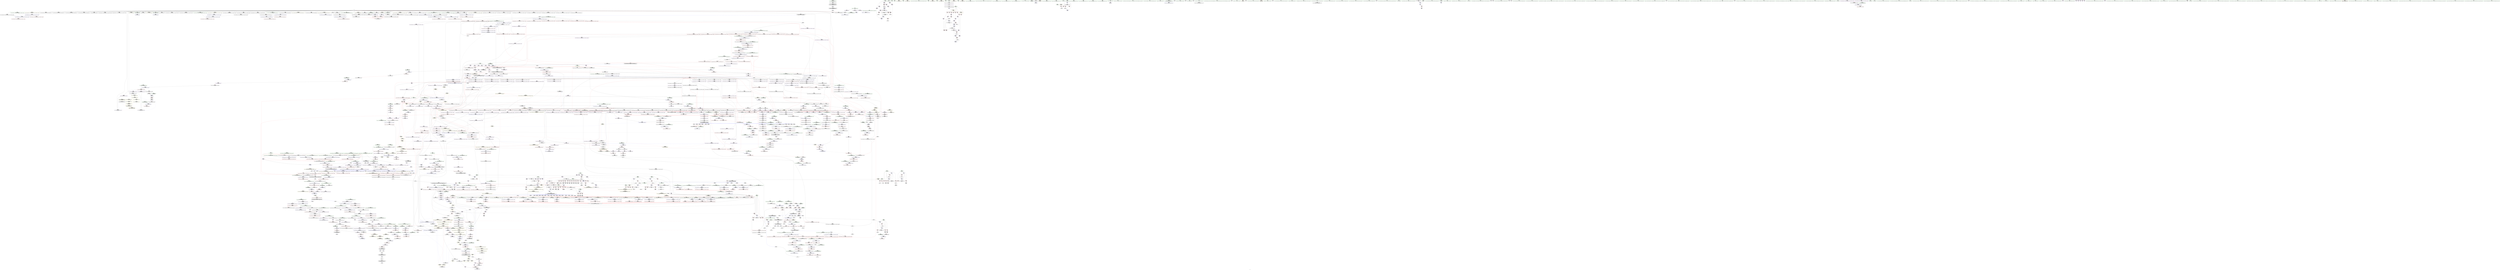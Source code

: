 digraph "SVFG" {
	label="SVFG";

	Node0x557c2d601d30 [shape=record,color=grey,label="{NodeID: 0\nNullPtr|{|<s53>127}}"];
	Node0x557c2d601d30 -> Node0x557c2d84a1d0[style=solid];
	Node0x557c2d601d30 -> Node0x557c2d84a2d0[style=solid];
	Node0x557c2d601d30 -> Node0x557c2d84a3a0[style=solid];
	Node0x557c2d601d30 -> Node0x557c2d84a470[style=solid];
	Node0x557c2d601d30 -> Node0x557c2d84a540[style=solid];
	Node0x557c2d601d30 -> Node0x557c2d84a610[style=solid];
	Node0x557c2d601d30 -> Node0x557c2d84a6e0[style=solid];
	Node0x557c2d601d30 -> Node0x557c2d84a7b0[style=solid];
	Node0x557c2d601d30 -> Node0x557c2d84a880[style=solid];
	Node0x557c2d601d30 -> Node0x557c2d84a950[style=solid];
	Node0x557c2d601d30 -> Node0x557c2d84aa20[style=solid];
	Node0x557c2d601d30 -> Node0x557c2d84aaf0[style=solid];
	Node0x557c2d601d30 -> Node0x557c2d84abc0[style=solid];
	Node0x557c2d601d30 -> Node0x557c2d84ac90[style=solid];
	Node0x557c2d601d30 -> Node0x557c2d84ad60[style=solid];
	Node0x557c2d601d30 -> Node0x557c2d84ae30[style=solid];
	Node0x557c2d601d30 -> Node0x557c2d84af00[style=solid];
	Node0x557c2d601d30 -> Node0x557c2d84afd0[style=solid];
	Node0x557c2d601d30 -> Node0x557c2d84b0a0[style=solid];
	Node0x557c2d601d30 -> Node0x557c2d84b170[style=solid];
	Node0x557c2d601d30 -> Node0x557c2d84b240[style=solid];
	Node0x557c2d601d30 -> Node0x557c2d84b310[style=solid];
	Node0x557c2d601d30 -> Node0x557c2d84b3e0[style=solid];
	Node0x557c2d601d30 -> Node0x557c2d84b4b0[style=solid];
	Node0x557c2d601d30 -> Node0x557c2d84b580[style=solid];
	Node0x557c2d601d30 -> Node0x557c2d84b650[style=solid];
	Node0x557c2d601d30 -> Node0x557c2d84b720[style=solid];
	Node0x557c2d601d30 -> Node0x557c2d84b7f0[style=solid];
	Node0x557c2d601d30 -> Node0x557c2d84b8c0[style=solid];
	Node0x557c2d601d30 -> Node0x557c2d84b990[style=solid];
	Node0x557c2d601d30 -> Node0x557c2d84ba60[style=solid];
	Node0x557c2d601d30 -> Node0x557c2d84bb30[style=solid];
	Node0x557c2d601d30 -> Node0x557c2d84bc00[style=solid];
	Node0x557c2d601d30 -> Node0x557c2d84bcd0[style=solid];
	Node0x557c2d601d30 -> Node0x557c2d84bda0[style=solid];
	Node0x557c2d601d30 -> Node0x557c2d84be70[style=solid];
	Node0x557c2d601d30 -> Node0x557c2d84bf40[style=solid];
	Node0x557c2d601d30 -> Node0x557c2d84c010[style=solid];
	Node0x557c2d601d30 -> Node0x557c2d84c0e0[style=solid];
	Node0x557c2d601d30 -> Node0x557c2d84c1b0[style=solid];
	Node0x557c2d601d30 -> Node0x557c2d84c280[style=solid];
	Node0x557c2d601d30 -> Node0x557c2d84c350[style=solid];
	Node0x557c2d601d30 -> Node0x557c2d84c420[style=solid];
	Node0x557c2d601d30 -> Node0x557c2d87f250[style=solid];
	Node0x557c2d601d30 -> Node0x557c2d882b60[style=solid];
	Node0x557c2d601d30 -> Node0x557c2d882c30[style=solid];
	Node0x557c2d601d30 -> Node0x557c2d882d00[style=solid];
	Node0x557c2d601d30 -> Node0x557c2d8850c0[style=solid];
	Node0x557c2d601d30 -> Node0x557c2d88a880[style=solid];
	Node0x557c2d601d30 -> Node0x557c2d8b6340[style=solid];
	Node0x557c2d601d30 -> Node0x557c2d8ba1e0[style=solid];
	Node0x557c2d601d30 -> Node0x557c2d8ba7e0[style=solid];
	Node0x557c2d601d30 -> Node0x557c2d8bade0[style=solid];
	Node0x557c2d601d30:s53 -> Node0x557c2d89a640[style=solid,color=red];
	Node0x557c2d844900 [shape=record,color=black,label="{NodeID: 443\n1124\<--1130\n_ZNK9__gnu_cxx17__normal_iteratorIPSt4pairIiiESt6vectorIS2_SaIS2_EEE4baseEv_ret\<--_M_current\n_ZNK9__gnu_cxx17__normal_iteratorIPSt4pairIiiESt6vectorIS2_SaIS2_EEE4baseEv\n|{<s0>28|<s1>29|<s2>86|<s3>89|<s4>117|<s5>118|<s6>167|<s7>170}}"];
	Node0x557c2d844900:s0 -> Node0x557c2d9dacb0[style=solid,color=blue];
	Node0x557c2d844900:s1 -> Node0x557c2d9dae20[style=solid,color=blue];
	Node0x557c2d844900:s2 -> Node0x557c2d9ddfc0[style=solid,color=blue];
	Node0x557c2d844900:s3 -> Node0x557c2d9d83f0[style=solid,color=blue];
	Node0x557c2d844900:s4 -> Node0x557c2d9df220[style=solid,color=blue];
	Node0x557c2d844900:s5 -> Node0x557c2d9df360[style=solid,color=blue];
	Node0x557c2d844900:s6 -> Node0x557c2d9e1260[style=solid,color=blue];
	Node0x557c2d844900:s7 -> Node0x557c2d9e1620[style=solid,color=blue];
	Node0x557c2d897040 [shape=record,color=black,label="{NodeID: 3100\n1748 = PHI(1722, )\n2nd arg _ZSt18uninitialized_copyISt13move_iteratorIPSt4pairIiiEES3_ET0_T_S6_S5_ }"];
	Node0x557c2d897040 -> Node0x557c2d8880b0[style=solid];
	Node0x557c2d8b9a60 [shape=record,color=grey,label="{NodeID: 1993\n681 = cmp(680, 231, )\n}"];
	Node0x557c2d853bb0 [shape=record,color=red,label="{NodeID: 886\n749\<--550\n\<--i79\nmain\n}"];
	Node0x557c2d853bb0 -> Node0x557c2d843990[style=solid];
	Node0x557c2d889d20 [shape=record,color=blue,label="{NodeID: 1329\n2026\<--2022\n__a.addr\<--__a\n_ZNSt16allocator_traitsISaISt4pairIiiEEE9constructIS1_JRiiEEEvRS2_PT_DpOT0_\n}"];
	Node0x557c2d889d20 -> Node0x557c2d87c440[style=dashed];
	Node0x557c2d83cf60 [shape=record,color=green,label="{NodeID: 222\n1591\<--1592\nretval\<--retval_field_insensitive\n_ZSt3maxImERKT_S2_S2_\n}"];
	Node0x557c2d83cf60 -> Node0x557c2d879860[style=solid];
	Node0x557c2d83cf60 -> Node0x557c2d887140[style=solid];
	Node0x557c2d83cf60 -> Node0x557c2d887210[style=solid];
	Node0x557c2d8600e0 [shape=record,color=purple,label="{NodeID: 665\n1235\<--1233\n_M_start\<--\n_ZNSt6vectorISt4pairIiiESaIS1_EE17_M_realloc_insertIJRiS5_EEEvN9__gnu_cxx17__normal_iteratorIPS1_S3_EEDpOT_\n}"];
	Node0x557c2d8600e0 -> Node0x557c2d877710[style=solid];
	Node0x557c2d92eab0 [shape=record,color=yellow,style=double,label="{NodeID: 2215\n91V_1 = ENCHI(MR_91V_0)\npts\{120001 280001 \}\nFun[_ZNKSt6vectorISt4pairIiiESaIS1_EE4sizeEv]}"];
	Node0x557c2d92eab0 -> Node0x557c2d8514b0[style=dashed];
	Node0x557c2d87e8d0 [shape=record,color=red,label="{NodeID: 1108\n2283\<--2282\n\<--call\n_ZNSt4pairIiiEC2IRiiLb1EEEOT_OT0_\n}"];
	Node0x557c2d87e8d0 -> Node0x557c2d88b720[style=solid];
	Node0x557c2d834570 [shape=record,color=green,label="{NodeID: 1\n7\<--1\n__dso_handle\<--dummyObj\nGlob }"];
	Node0x557c2d8449d0 [shape=record,color=black,label="{NodeID: 444\n1150\<--1149\n\<--\n_ZNSt16allocator_traitsISaISt4pairIiiEEE9constructIS1_JRiS5_EEEvRS2_PT_DpOT0_\n|{<s0>78}}"];
	Node0x557c2d8449d0:s0 -> Node0x557c2d8997c0[style=solid,color=red];
	Node0x557c2d897150 [shape=record,color=black,label="{NodeID: 3101\n2266 = PHI(2256, )\n0th arg _ZNSt4pairIiiEC2IRiiLb1EEEOT_OT0_ }"];
	Node0x557c2d897150 -> Node0x557c2d88b4b0[style=solid];
	Node0x557c2d8b9be0 [shape=record,color=grey,label="{NodeID: 1994\n239 = cmp(238, 231, )\n}"];
	Node0x557c2d853c80 [shape=record,color=red,label="{NodeID: 887\n756\<--550\n\<--i79\nmain\n}"];
	Node0x557c2d853c80 -> Node0x557c2d8b9160[style=solid];
	Node0x557c2d889df0 [shape=record,color=blue,label="{NodeID: 1330\n2028\<--2023\n__p.addr\<--__p\n_ZNSt16allocator_traitsISaISt4pairIiiEEE9constructIS1_JRiiEEEvRS2_PT_DpOT0_\n}"];
	Node0x557c2d889df0 -> Node0x557c2d87c510[style=dashed];
	Node0x557c2d83d030 [shape=record,color=green,label="{NodeID: 223\n1593\<--1594\n__a.addr\<--__a.addr_field_insensitive\n_ZSt3maxImERKT_S2_S2_\n}"];
	Node0x557c2d83d030 -> Node0x557c2d879930[style=solid];
	Node0x557c2d83d030 -> Node0x557c2d879a00[style=solid];
	Node0x557c2d83d030 -> Node0x557c2d886fa0[style=solid];
	Node0x557c2d8601b0 [shape=record,color=purple,label="{NodeID: 666\n1247\<--1246\nincdec.ptr\<--\n_ZNSt6vectorISt4pairIiiESaIS1_EE17_M_realloc_insertIJRiS5_EEEvN9__gnu_cxx17__normal_iteratorIPS1_S3_EEDpOT_\n}"];
	Node0x557c2d8601b0 -> Node0x557c2d885260[style=solid];
	Node0x557c2d87e9a0 [shape=record,color=red,label="{NodeID: 1109\n2288\<--2287\n\<--call2\n_ZNSt4pairIiiEC2IRiiLb1EEEOT_OT0_\n}"];
	Node0x557c2d87e9a0 -> Node0x557c2d88b7f0[style=solid];
	Node0x557c2d834600 [shape=record,color=green,label="{NodeID: 2\n29\<--1\n.str\<--dummyObj\nGlob }"];
	Node0x557c2d844aa0 [shape=record,color=black,label="{NodeID: 445\n1160\<--1165\n_ZSt7forwardIRiEOT_RNSt16remove_referenceIS1_E4typeE_ret\<--\n_ZSt7forwardIRiEOT_RNSt16remove_referenceIS1_E4typeE\n|{<s0>30|<s1>31|<s2>34|<s3>35|<s4>53|<s5>57|<s6>76|<s7>77|<s8>83|<s9>84|<s10>103|<s11>104|<s12>106|<s13>107|<s14>157|<s15>164|<s16>184|<s17>187}}"];
	Node0x557c2d844aa0:s0 -> Node0x557c2d9daf60[style=solid,color=blue];
	Node0x557c2d844aa0:s1 -> Node0x557c2d9db0a0[style=solid,color=blue];
	Node0x557c2d844aa0:s2 -> Node0x557c2d9db320[style=solid,color=blue];
	Node0x557c2d844aa0:s3 -> Node0x557c2d9db460[style=solid,color=blue];
	Node0x557c2d844aa0:s4 -> Node0x557c2d9dbfe0[style=solid,color=blue];
	Node0x557c2d844aa0:s5 -> Node0x557c2d9dc3a0[style=solid,color=blue];
	Node0x557c2d844aa0:s6 -> Node0x557c2d9dc6f0[style=solid,color=blue];
	Node0x557c2d844aa0:s7 -> Node0x557c2d9dc860[style=solid,color=blue];
	Node0x557c2d844aa0:s8 -> Node0x557c2d9ddda0[style=solid,color=blue];
	Node0x557c2d844aa0:s9 -> Node0x557c2d9ddeb0[style=solid,color=blue];
	Node0x557c2d844aa0:s10 -> Node0x557c2d9de320[style=solid,color=blue];
	Node0x557c2d844aa0:s11 -> Node0x557c2d9de460[style=solid,color=blue];
	Node0x557c2d844aa0:s12 -> Node0x557c2d9de5a0[style=solid,color=blue];
	Node0x557c2d844aa0:s13 -> Node0x557c2d9de6e0[style=solid,color=blue];
	Node0x557c2d844aa0:s14 -> Node0x557c2d9e0860[style=solid,color=blue];
	Node0x557c2d844aa0:s15 -> Node0x557c2d9e0fe0[style=solid,color=blue];
	Node0x557c2d844aa0:s16 -> Node0x557c2d9dd360[style=solid,color=blue];
	Node0x557c2d844aa0:s17 -> Node0x557c2d9dd5e0[style=solid,color=blue];
	Node0x557c2d897260 [shape=record,color=black,label="{NodeID: 3102\n2267 = PHI(2258, )\n1st arg _ZNSt4pairIiiEC2IRiiLb1EEEOT_OT0_ }"];
	Node0x557c2d897260 -> Node0x557c2d88b580[style=solid];
	Node0x557c2d8b9d60 [shape=record,color=grey,label="{NodeID: 1995\n675 = cmp(673, 674, )\n}"];
	Node0x557c2d853d50 [shape=record,color=red,label="{NodeID: 888\n606\<--605\n\<--arrayidx14\nmain\n}"];
	Node0x557c2d853d50 -> Node0x557c2d8b7f60[style=solid];
	Node0x557c2d889ec0 [shape=record,color=blue,label="{NodeID: 1331\n2030\<--2024\n__args.addr\<--__args\n_ZNSt16allocator_traitsISaISt4pairIiiEEE9constructIS1_JRiiEEEvRS2_PT_DpOT0_\n}"];
	Node0x557c2d889ec0 -> Node0x557c2d87c5e0[style=dashed];
	Node0x557c2d83d100 [shape=record,color=green,label="{NodeID: 224\n1595\<--1596\n__b.addr\<--__b.addr_field_insensitive\n_ZSt3maxImERKT_S2_S2_\n}"];
	Node0x557c2d83d100 -> Node0x557c2d879ad0[style=solid];
	Node0x557c2d83d100 -> Node0x557c2d879ba0[style=solid];
	Node0x557c2d83d100 -> Node0x557c2d887070[style=solid];
	Node0x557c2d860280 [shape=record,color=purple,label="{NodeID: 667\n1252\<--1251\n_M_impl16\<--\n_ZNSt6vectorISt4pairIiiESaIS1_EE17_M_realloc_insertIJRiS5_EEEvN9__gnu_cxx17__normal_iteratorIPS1_S3_EEDpOT_\n}"];
	Node0x557c2d87ea70 [shape=record,color=red,label="{NodeID: 1110\n2302\<--2301\ndummyVal\<--offset_0\n_ZSt22__uninitialized_copy_aISt13move_iteratorIPSt4pairIiiEES3_S2_ET0_T_S6_S5_RSaIT1_E\n}"];
	Node0x557c2d87ea70 -> Node0x557c2d887ca0[style=solid];
	Node0x557c2d8348b0 [shape=record,color=green,label="{NodeID: 3\n31\<--1\n.str.3\<--dummyObj\nGlob }"];
	Node0x557c2d844b70 [shape=record,color=black,label="{NodeID: 446\n1213\<--1199\n\<--this3\n_ZNSt6vectorISt4pairIiiESaIS1_EE17_M_realloc_insertIJRiS5_EEEvN9__gnu_cxx17__normal_iteratorIPS1_S3_EEDpOT_\n|{<s0>82}}"];
	Node0x557c2d844b70:s0 -> Node0x557c2d898c80[style=solid,color=red];
	Node0x557c2d897370 [shape=record,color=black,label="{NodeID: 3103\n2268 = PHI(2260, )\n2nd arg _ZNSt4pairIiiEC2IRiiLb1EEEOT_OT0_ }"];
	Node0x557c2d897370 -> Node0x557c2d88b650[style=solid];
	Node0x557c2d8b9ee0 [shape=record,color=grey,label="{NodeID: 1996\n660 = cmp(658, 659, )\n}"];
	Node0x557c2d853e20 [shape=record,color=red,label="{NodeID: 889\n612\<--611\n\<--arrayidx16\nmain\n}"];
	Node0x557c2d853e20 -> Node0x557c2d8b7360[style=solid];
	Node0x557c2d93d880 [shape=record,color=yellow,style=double,label="{NodeID: 2439\nRETMU(11V_2)\npts\{125 \}\nFun[_ZNSt6vectorISt4pairIiiESaIS1_EED2Ev]}"];
	Node0x557c2d889f90 [shape=record,color=blue,label="{NodeID: 1332\n2032\<--2025\n__args.addr2\<--__args1\n_ZNSt16allocator_traitsISaISt4pairIiiEEE9constructIS1_JRiiEEEvRS2_PT_DpOT0_\n}"];
	Node0x557c2d889f90 -> Node0x557c2d87c6b0[style=dashed];
	Node0x557c2d83d1d0 [shape=record,color=green,label="{NodeID: 225\n1615\<--1616\n__a.addr\<--__a.addr_field_insensitive\n_ZNSt16allocator_traitsISaISt4pairIiiEEE8max_sizeERKS2_\n}"];
	Node0x557c2d83d1d0 -> Node0x557c2d879e10[style=solid];
	Node0x557c2d83d1d0 -> Node0x557c2d8872e0[style=solid];
	Node0x557c2d860350 [shape=record,color=purple,label="{NodeID: 668\n1253\<--1251\n_M_finish\<--\n_ZNSt6vectorISt4pairIiiESaIS1_EE17_M_realloc_insertIJRiS5_EEEvN9__gnu_cxx17__normal_iteratorIPS1_S3_EEDpOT_\n}"];
	Node0x557c2d860350 -> Node0x557c2d877980[style=solid];
	Node0x557c2d87eb40 [shape=record,color=red,label="{NodeID: 1111\n2305\<--2304\ndummyVal\<--offset_0\n_ZSt22__uninitialized_copy_aISt13move_iteratorIPSt4pairIiiEES3_S2_ET0_T_S6_S5_RSaIT1_E\n}"];
	Node0x557c2d87eb40 -> Node0x557c2d887d70[style=solid];
	Node0x557c2d834940 [shape=record,color=green,label="{NodeID: 4\n33\<--1\n.str.4\<--dummyObj\nGlob }"];
	Node0x557c2d844c40 [shape=record,color=black,label="{NodeID: 447\n1221\<--1199\n\<--this3\n_ZNSt6vectorISt4pairIiiESaIS1_EE17_M_realloc_insertIJRiS5_EEEvN9__gnu_cxx17__normal_iteratorIPS1_S3_EEDpOT_\n}"];
	Node0x557c2d844c40 -> Node0x557c2d85ff40[style=solid];
	Node0x557c2d897480 [shape=record,color=black,label="{NodeID: 3104\n870 = PHI(100, 160, 470, 983, 1355, 1864, 2018, 2231, )\n0th arg __clang_call_terminate }"];
	Node0x557c2d8ba060 [shape=record,color=grey,label="{NodeID: 1997\n269 = cmp(264, 268, )\n}"];
	Node0x557c2d853ef0 [shape=record,color=red,label="{NodeID: 890\n618\<--617\n\<--arrayidx19\nmain\n}"];
	Node0x557c2d853ef0 -> Node0x557c2d842e30[style=solid];
	Node0x557c2d93d990 [shape=record,color=yellow,style=double,label="{NodeID: 2440\nRETMU(13V_1)\npts\{127 \}\nFun[_ZNSt6vectorISt4pairIiiESaIS1_EED2Ev]}"];
	Node0x557c2d88a060 [shape=record,color=blue,label="{NodeID: 1333\n2051\<--2050\n__t.addr\<--__t\n_ZSt7forwardIiEOT_RNSt16remove_referenceIS0_E4typeE\n}"];
	Node0x557c2d88a060 -> Node0x557c2d87c780[style=dashed];
	Node0x557c2d83d2a0 [shape=record,color=green,label="{NodeID: 226\n1621\<--1622\n_ZNK9__gnu_cxx13new_allocatorISt4pairIiiEE8max_sizeEv\<--_ZNK9__gnu_cxx13new_allocatorISt4pairIiiEE8max_sizeEv_field_insensitive\n}"];
	Node0x557c2d860420 [shape=record,color=purple,label="{NodeID: 669\n1273\<--1272\n_M_impl20\<--\n_ZNSt6vectorISt4pairIiiESaIS1_EE17_M_realloc_insertIJRiS5_EEEvN9__gnu_cxx17__normal_iteratorIPS1_S3_EEDpOT_\n}"];
	Node0x557c2d860420 -> Node0x557c2d855ea0[style=solid];
	Node0x557c2d87ec10 [shape=record,color=red,label="{NodeID: 1112\n2308\<--2307\ndummyVal\<--offset_0\n_ZSt18uninitialized_copyISt13move_iteratorIPSt4pairIiiEES3_ET0_T_S6_S5_\n}"];
	Node0x557c2d87ec10 -> Node0x557c2d888250[style=solid];
	Node0x557c2d834a00 [shape=record,color=green,label="{NodeID: 5\n35\<--1\n.str.5\<--dummyObj\nGlob }"];
	Node0x557c2d844d10 [shape=record,color=black,label="{NodeID: 448\n1233\<--1199\n\<--this3\n_ZNSt6vectorISt4pairIiiESaIS1_EE17_M_realloc_insertIJRiS5_EEEvN9__gnu_cxx17__normal_iteratorIPS1_S3_EEDpOT_\n}"];
	Node0x557c2d844d10 -> Node0x557c2d860010[style=solid];
	Node0x557c2d844d10 -> Node0x557c2d8600e0[style=solid];
	Node0x557c2d897ae0 [shape=record,color=black,label="{NodeID: 3105\n910 = PHI(904, )\n0th arg _ZN9__gnu_cxx13new_allocatorISt4pairIiiEEC2Ev }"];
	Node0x557c2d897ae0 -> Node0x557c2d882ea0[style=solid];
	Node0x557c2d8ba1e0 [shape=record,color=grey,label="{NodeID: 1998\n1026 = cmp(1025, 3, )\n}"];
	Node0x557c2d853fc0 [shape=record,color=red,label="{NodeID: 891\n628\<--627\n\<--arrayidx25\nmain\n}"];
	Node0x557c2d853fc0 -> Node0x557c2d8430a0[style=solid];
	Node0x557c2d93da70 [shape=record,color=yellow,style=double,label="{NodeID: 2441\nRETMU(15V_1)\npts\{129 \}\nFun[_ZNSt6vectorISt4pairIiiESaIS1_EED2Ev]}"];
	Node0x557c2d88a130 [shape=record,color=blue,label="{NodeID: 1334\n2083\<--2058\ncoerce.dive\<--__position.coerce\n_ZNSt6vectorISt4pairIiiESaIS1_EE17_M_realloc_insertIJRiiEEEvN9__gnu_cxx17__normal_iteratorIPS1_S3_EEDpOT_\n|{|<s2>162}}"];
	Node0x557c2d88a130 -> Node0x557c2d87dca0[style=dashed];
	Node0x557c2d88a130 -> Node0x557c2d87dd70[style=dashed];
	Node0x557c2d88a130:s2 -> Node0x557c2d939790[style=dashed,color=red];
	Node0x557c2d83d3a0 [shape=record,color=green,label="{NodeID: 227\n1626\<--1627\nthis.addr\<--this.addr_field_insensitive\n_ZNKSt12_Vector_baseISt4pairIiiESaIS1_EE19_M_get_Tp_allocatorEv\n}"];
	Node0x557c2d83d3a0 -> Node0x557c2d879ee0[style=solid];
	Node0x557c2d83d3a0 -> Node0x557c2d8873b0[style=solid];
	Node0x557c2d8604f0 [shape=record,color=purple,label="{NodeID: 670\n1303\<--1302\n_M_impl28\<--\n_ZNSt6vectorISt4pairIiiESaIS1_EE17_M_realloc_insertIJRiS5_EEEvN9__gnu_cxx17__normal_iteratorIPS1_S3_EEDpOT_\n}"];
	Node0x557c2d87ece0 [shape=record,color=red,label="{NodeID: 1113\n2311\<--2310\ndummyVal\<--offset_0\n_ZSt18uninitialized_copyISt13move_iteratorIPSt4pairIiiEES3_ET0_T_S6_S5_\n}"];
	Node0x557c2d87ece0 -> Node0x557c2d888320[style=solid];
	Node0x557c2d8352a0 [shape=record,color=green,label="{NodeID: 6\n37\<--1\n.str.6\<--dummyObj\nGlob }"];
	Node0x557c2d844de0 [shape=record,color=black,label="{NodeID: 449\n1240\<--1199\n\<--this3\n_ZNSt6vectorISt4pairIiiESaIS1_EE17_M_realloc_insertIJRiS5_EEEvN9__gnu_cxx17__normal_iteratorIPS1_S3_EEDpOT_\n|{<s0>87}}"];
	Node0x557c2d844de0:s0 -> Node0x557c2d9e2480[style=solid,color=red];
	Node0x557c2d897bf0 [shape=record,color=black,label="{NodeID: 3106\n511 = PHI(181, )\n0th arg _ZN9__gnu_cxx17__normal_iteratorIPSt4pairIiiESt6vectorIS2_SaIS2_EEEppEv }"];
	Node0x557c2d897bf0 -> Node0x557c2d880e20[style=solid];
	Node0x557c2d8ba360 [shape=record,color=grey,label="{NodeID: 1999\n1949 = cmp(1944, 1948, )\n}"];
	Node0x557c2d8ba360 -> Node0x557c2d858400[style=solid];
	Node0x557c2d854090 [shape=record,color=red,label="{NodeID: 892\n680\<--679\n\<--arrayidx52\nmain\n}"];
	Node0x557c2d854090 -> Node0x557c2d8b9a60[style=solid];
	Node0x557c2d93db50 [shape=record,color=yellow,style=double,label="{NodeID: 2442\nRETMU(17V_1)\npts\{120000 \}\nFun[_ZNSt6vectorISt4pairIiiESaIS1_EED2Ev]}"];
	Node0x557c2d88a200 [shape=record,color=blue,label="{NodeID: 1335\n2063\<--2057\nthis.addr\<--this\n_ZNSt6vectorISt4pairIiiESaIS1_EE17_M_realloc_insertIJRiiEEEvN9__gnu_cxx17__normal_iteratorIPS1_S3_EEDpOT_\n}"];
	Node0x557c2d88a200 -> Node0x557c2d87c850[style=dashed];
	Node0x557c2d83d470 [shape=record,color=green,label="{NodeID: 228\n1635\<--1636\nthis.addr\<--this.addr_field_insensitive\n_ZNK9__gnu_cxx13new_allocatorISt4pairIiiEE8max_sizeEv\n}"];
	Node0x557c2d83d470 -> Node0x557c2d879fb0[style=solid];
	Node0x557c2d83d470 -> Node0x557c2d887480[style=solid];
	Node0x557c2d8605c0 [shape=record,color=purple,label="{NodeID: 671\n1304\<--1302\n_M_start29\<--\n_ZNSt6vectorISt4pairIiiESaIS1_EE17_M_realloc_insertIJRiS5_EEEvN9__gnu_cxx17__normal_iteratorIPS1_S3_EEDpOT_\n}"];
	Node0x557c2d8605c0 -> Node0x557c2d877a50[style=solid];
	Node0x557c2d87edb0 [shape=record,color=red,label="{NodeID: 1114\n2314\<--2313\ndummyVal\<--offset_0\n_ZSt10_ConstructISt4pairIiiEJS1_EEvPT_DpOT0_\n}"];
	Node0x557c2d87edb0 -> Node0x557c2d888e80[style=solid];
	Node0x557c2d835330 [shape=record,color=green,label="{NodeID: 7\n39\<--1\n.str.7\<--dummyObj\nGlob }"];
	Node0x557c2d844eb0 [shape=record,color=black,label="{NodeID: 450\n1251\<--1199\n\<--this3\n_ZNSt6vectorISt4pairIiiESaIS1_EE17_M_realloc_insertIJRiS5_EEEvN9__gnu_cxx17__normal_iteratorIPS1_S3_EEDpOT_\n}"];
	Node0x557c2d844eb0 -> Node0x557c2d860280[style=solid];
	Node0x557c2d844eb0 -> Node0x557c2d860350[style=solid];
	Node0x557c2d897d00 [shape=record,color=black,label="{NodeID: 3107\n1038 = PHI(970, 980, )\n0th arg _ZNSt12_Vector_baseISt4pairIiiESaIS1_EE12_Vector_implD2Ev }"];
	Node0x557c2d897d00 -> Node0x557c2d883ad0[style=solid];
	Node0x557c2d8ba4e0 [shape=record,color=grey,label="{NodeID: 2000\n232 = cmp(228, 230, )\n}"];
	Node0x557c2d854160 [shape=record,color=red,label="{NodeID: 893\n711\<--710\n\<--arrayidx66\nmain\n}"];
	Node0x557c2d854160 -> Node0x557c2d8b8b60[style=solid];
	Node0x557c2d93dc30 [shape=record,color=yellow,style=double,label="{NodeID: 2443\nRETMU(19V_1)\npts\{120001 \}\nFun[_ZNSt6vectorISt4pairIiiESaIS1_EED2Ev]}"];
	Node0x557c2d88a2d0 [shape=record,color=blue,label="{NodeID: 1336\n2065\<--2059\n__args.addr\<--__args\n_ZNSt6vectorISt4pairIiiESaIS1_EE17_M_realloc_insertIJRiiEEEvN9__gnu_cxx17__normal_iteratorIPS1_S3_EEDpOT_\n}"];
	Node0x557c2d88a2d0 -> Node0x557c2d87c920[style=dashed];
	Node0x557c2d845930 [shape=record,color=green,label="{NodeID: 229\n1644\<--1645\n__a.addr\<--__a.addr_field_insensitive\n_ZNSt16allocator_traitsISaISt4pairIiiEEE8allocateERS2_m\n}"];
	Node0x557c2d845930 -> Node0x557c2d87a080[style=solid];
	Node0x557c2d845930 -> Node0x557c2d887550[style=solid];
	Node0x557c2d95c150 [shape=record,color=yellow,style=double,label="{NodeID: 2886\n2V_2 = CSCHI(MR_2V_1)\npts\{120000 120001 120002 280000 280001 280002 \}\nCS[]|{<s0>5}}"];
	Node0x557c2d95c150:s0 -> Node0x557c2d958c60[style=dashed,color=blue];
	Node0x557c2d860690 [shape=record,color=purple,label="{NodeID: 672\n1307\<--1306\n_M_impl30\<--\n_ZNSt6vectorISt4pairIiiESaIS1_EE17_M_realloc_insertIJRiS5_EEEvN9__gnu_cxx17__normal_iteratorIPS1_S3_EEDpOT_\n}"];
	Node0x557c2d87ee80 [shape=record,color=red,label="{NodeID: 1115\n2317\<--2316\ndummyVal\<--offset_1\n_ZSt10_ConstructISt4pairIiiEJS1_EEvPT_DpOT0_\n}"];
	Node0x557c2d87ee80 -> Node0x557c2d888f50[style=solid];
	Node0x557c2d8353f0 [shape=record,color=green,label="{NodeID: 8\n41\<--1\n.str.8\<--dummyObj\nGlob }"];
	Node0x557c2d844f80 [shape=record,color=black,label="{NodeID: 451\n1256\<--1199\n\<--this3\n_ZNSt6vectorISt4pairIiiESaIS1_EE17_M_realloc_insertIJRiS5_EEEvN9__gnu_cxx17__normal_iteratorIPS1_S3_EEDpOT_\n|{<s0>90}}"];
	Node0x557c2d844f80:s0 -> Node0x557c2d9e2480[style=solid,color=red];
	Node0x557c2d897e50 [shape=record,color=black,label="{NodeID: 3108\n1994 = PHI(780, )\n0th arg _ZNSt6vectorISt4pairIiiESaIS1_EE15_M_erase_at_endEPS1_ }"];
	Node0x557c2d897e50 -> Node0x557c2d889ab0[style=solid];
	Node0x557c2d8ba660 [shape=record,color=grey,label="{NodeID: 2001\n704 = cmp(702, 703, )\n}"];
	Node0x557c2d854230 [shape=record,color=red,label="{NodeID: 894\n716\<--715\n\<--arrayidx68\nmain\n}"];
	Node0x557c2d854230 -> Node0x557c2d8b8b60[style=solid];
	Node0x557c2d93dd10 [shape=record,color=yellow,style=double,label="{NodeID: 2444\nRETMU(21V_1)\npts\{120002 \}\nFun[_ZNSt6vectorISt4pairIiiESaIS1_EED2Ev]}"];
	Node0x557c2d88a3a0 [shape=record,color=blue,label="{NodeID: 1337\n2067\<--2060\n__args.addr2\<--__args1\n_ZNSt6vectorISt4pairIiiESaIS1_EE17_M_realloc_insertIJRiiEEEvN9__gnu_cxx17__normal_iteratorIPS1_S3_EEDpOT_\n}"];
	Node0x557c2d88a3a0 -> Node0x557c2d87c9f0[style=dashed];
	Node0x557c2d845a00 [shape=record,color=green,label="{NodeID: 230\n1646\<--1647\n__n.addr\<--__n.addr_field_insensitive\n_ZNSt16allocator_traitsISaISt4pairIiiEEE8allocateERS2_m\n}"];
	Node0x557c2d845a00 -> Node0x557c2d87a150[style=solid];
	Node0x557c2d845a00 -> Node0x557c2d887620[style=solid];
	Node0x557c2d95c2e0 [shape=record,color=yellow,style=double,label="{NodeID: 2887\n42V_2 = CSCHI(MR_42V_1)\npts\{1682 \}\nCS[]|{<s0>32|<s1>85}}"];
	Node0x557c2d95c2e0:s0 -> Node0x557c2d915030[style=dashed,color=blue];
	Node0x557c2d95c2e0:s1 -> Node0x557c2d95c440[style=dashed,color=blue];
	Node0x557c2d860760 [shape=record,color=purple,label="{NodeID: 673\n1308\<--1306\n_M_finish31\<--\n_ZNSt6vectorISt4pairIiiESaIS1_EE17_M_realloc_insertIJRiS5_EEEvN9__gnu_cxx17__normal_iteratorIPS1_S3_EEDpOT_\n}"];
	Node0x557c2d860760 -> Node0x557c2d877b20[style=solid];
	Node0x557c2d92f270 [shape=record,color=yellow,style=double,label="{NodeID: 2223\n304V_1 = ENCHI(MR_304V_0)\npts\{17920000 \}\nFun[_ZSteqIPSt4pairIiiEEbRKSt13move_iteratorIT_ES7_]|{<s0>152}}"];
	Node0x557c2d92f270:s0 -> Node0x557c2d9271e0[style=dashed,color=red];
	Node0x557c2d87ef50 [shape=record,color=blue,label="{NodeID: 1116\n16\<--17\nans\<--\nGlob }"];
	Node0x557c2d87ef50 -> Node0x557c2d9315c0[style=dashed];
	Node0x557c2d8354b0 [shape=record,color=green,label="{NodeID: 9\n44\<--1\n\<--dummyObj\nCan only get source location for instruction, argument, global var or function.}"];
	Node0x557c2d845050 [shape=record,color=black,label="{NodeID: 452\n1272\<--1199\n\<--this3\n_ZNSt6vectorISt4pairIiiESaIS1_EE17_M_realloc_insertIJRiS5_EEEvN9__gnu_cxx17__normal_iteratorIPS1_S3_EEDpOT_\n}"];
	Node0x557c2d845050 -> Node0x557c2d860420[style=solid];
	Node0x557c2d897f60 [shape=record,color=black,label="{NodeID: 3109\n1995 = PHI(784, )\n1st arg _ZNSt6vectorISt4pairIiiESaIS1_EE15_M_erase_at_endEPS1_ }"];
	Node0x557c2d897f60 -> Node0x557c2d889b80[style=solid];
	Node0x557c2d8ba7e0 [shape=record,color=grey,label="{NodeID: 2002\n1270 = cmp(1269, 3, )\n}"];
	Node0x557c2d854300 [shape=record,color=red,label="{NodeID: 895\n723\<--722\n\<--arrayidx70\nmain\n}"];
	Node0x557c2d854300 -> Node0x557c2d8bbce0[style=solid];
	Node0x557c2d88a470 [shape=record,color=blue,label="{NodeID: 1338\n2069\<--2090\n__len\<--call\n_ZNSt6vectorISt4pairIiiESaIS1_EE17_M_realloc_insertIJRiiEEEvN9__gnu_cxx17__normal_iteratorIPS1_S3_EEDpOT_\n}"];
	Node0x557c2d88a470 -> Node0x557c2d87cac0[style=dashed];
	Node0x557c2d88a470 -> Node0x557c2d87cb90[style=dashed];
	Node0x557c2d88a470 -> Node0x557c2d87cc60[style=dashed];
	Node0x557c2d845ad0 [shape=record,color=green,label="{NodeID: 231\n1654\<--1655\n_ZN9__gnu_cxx13new_allocatorISt4pairIiiEE8allocateEmPKv\<--_ZN9__gnu_cxx13new_allocatorISt4pairIiiEE8allocateEmPKv_field_insensitive\n}"];
	Node0x557c2d95c440 [shape=record,color=yellow,style=double,label="{NodeID: 2888\n42V_2 = CSCHI(MR_42V_1)\npts\{1682 \}\nCS[]|{<s0>88}}"];
	Node0x557c2d95c440:s0 -> Node0x557c2d931210[style=dashed,color=red];
	Node0x557c2d860830 [shape=record,color=purple,label="{NodeID: 674\n1315\<--1314\n_M_impl33\<--\n_ZNSt6vectorISt4pairIiiESaIS1_EE17_M_realloc_insertIJRiS5_EEEvN9__gnu_cxx17__normal_iteratorIPS1_S3_EEDpOT_\n}"];
	Node0x557c2d92f350 [shape=record,color=yellow,style=double,label="{NodeID: 2224\n306V_1 = ENCHI(MR_306V_0)\npts\{17940000 \}\nFun[_ZSteqIPSt4pairIiiEEbRKSt13move_iteratorIT_ES7_]|{<s0>153}}"];
	Node0x557c2d92f350:s0 -> Node0x557c2d9271e0[style=dashed,color=red];
	Node0x557c2d87f050 [shape=record,color=blue,label="{NodeID: 1117\n2297\<--44\nllvm.global_ctors_0\<--\nGlob }"];
	Node0x557c2d835600 [shape=record,color=green,label="{NodeID: 10\n231\<--1\n\<--dummyObj\nCan only get source location for instruction, argument, global var or function.|{<s0>48}}"];
	Node0x557c2d835600:s0 -> Node0x557c2d8953c0[style=solid,color=red];
	Node0x557c2d845120 [shape=record,color=black,label="{NodeID: 453\n1290\<--1199\n\<--this3\n_ZNSt6vectorISt4pairIiiESaIS1_EE17_M_realloc_insertIJRiS5_EEEvN9__gnu_cxx17__normal_iteratorIPS1_S3_EEDpOT_\n|{<s0>95}}"];
	Node0x557c2d845120:s0 -> Node0x557c2d9e2480[style=solid,color=red];
	Node0x557c2d898070 [shape=record,color=black,label="{NodeID: 3110\n1161 = PHI(416, 420, 435, 437, 822, 841, 1152, 1154, 1227, 1229, 1381, 1383, 1405, 1410, 2041, 2109, 2257, 2281, )\n0th arg _ZSt7forwardIRiEOT_RNSt16remove_referenceIS1_E4typeE }"];
	Node0x557c2d898070 -> Node0x557c2d8848a0[style=solid];
	Node0x557c2d8ba960 [shape=record,color=grey,label="{NodeID: 2003\n119 = cmp(114, 118, )\n}"];
	Node0x557c2d8543d0 [shape=record,color=red,label="{NodeID: 896\n752\<--751\n\<--arrayidx84\nmain\n}"];
	Node0x557c2d88a540 [shape=record,color=blue,label="{NodeID: 1339\n2093\<--2092\ncoerce.dive5\<--call4\n_ZNSt6vectorISt4pairIiiESaIS1_EE17_M_realloc_insertIJRiiEEEvN9__gnu_cxx17__normal_iteratorIPS1_S3_EEDpOT_\n|{|<s2>162}}"];
	Node0x557c2d88a540 -> Node0x557c2d87dca0[style=dashed];
	Node0x557c2d88a540 -> Node0x557c2d87dd70[style=dashed];
	Node0x557c2d88a540:s2 -> Node0x557c2d939790[style=dashed,color=red];
	Node0x557c2d845bd0 [shape=record,color=green,label="{NodeID: 232\n1661\<--1662\nthis.addr\<--this.addr_field_insensitive\n_ZN9__gnu_cxx13new_allocatorISt4pairIiiEE8allocateEmPKv\n}"];
	Node0x557c2d845bd0 -> Node0x557c2d87a220[style=solid];
	Node0x557c2d845bd0 -> Node0x557c2d8876f0[style=solid];
	Node0x557c2d95c5a0 [shape=record,color=yellow,style=double,label="{NodeID: 2889\n42V_3 = CSCHI(MR_42V_2)\npts\{1682 \}\nCS[]|{<s0>91}}"];
	Node0x557c2d95c5a0:s0 -> Node0x557c2d931210[style=dashed,color=red];
	Node0x557c2d860900 [shape=record,color=purple,label="{NodeID: 675\n1316\<--1314\n_M_start34\<--\n_ZNSt6vectorISt4pairIiiESaIS1_EE17_M_realloc_insertIJRiS5_EEEvN9__gnu_cxx17__normal_iteratorIPS1_S3_EEDpOT_\n}"];
	Node0x557c2d860900 -> Node0x557c2d877bf0[style=solid];
	Node0x557c2d87f150 [shape=record,color=blue,label="{NodeID: 1118\n2298\<--45\nllvm.global_ctors_1\<--_GLOBAL__sub_I_Gennady.Korotkevich_1_1.cpp\nGlob }"];
	Node0x557c2d835690 [shape=record,color=green,label="{NodeID: 11\n246\<--1\n\<--dummyObj\nCan only get source location for instruction, argument, global var or function.}"];
	Node0x557c2d8451f0 [shape=record,color=black,label="{NodeID: 454\n1294\<--1199\n\<--this3\n_ZNSt6vectorISt4pairIiiESaIS1_EE17_M_realloc_insertIJRiS5_EEEvN9__gnu_cxx17__normal_iteratorIPS1_S3_EEDpOT_\n|{<s0>97}}"];
	Node0x557c2d8451f0:s0 -> Node0x557c2d8962a0[style=solid,color=red];
	Node0x557c2d898c80 [shape=record,color=black,label="{NodeID: 3111\n1490 = PHI(1213, 2097, )\n0th arg _ZNSt12_Vector_baseISt4pairIiiESaIS1_EE11_M_allocateEm }"];
	Node0x557c2d898c80 -> Node0x557c2d8866b0[style=solid];
	Node0x557c2d8baae0 [shape=record,color=grey,label="{NodeID: 2004\n1500 = cmp(1499, 1501, )\n}"];
	Node0x557c2d8544a0 [shape=record,color=red,label="{NodeID: 897\n780\<--777\nthis1\<--this.addr\n_ZNSt6vectorISt4pairIiiESaIS1_EE5clearEv\n|{|<s1>52}}"];
	Node0x557c2d8544a0 -> Node0x557c2d843a60[style=solid];
	Node0x557c2d8544a0:s1 -> Node0x557c2d897e50[style=solid,color=red];
	Node0x557c2d88a610 [shape=record,color=blue,label="{NodeID: 1340\n2071\<--2095\n__elems_before\<--call6\n_ZNSt6vectorISt4pairIiiESaIS1_EE17_M_realloc_insertIJRiiEEEvN9__gnu_cxx17__normal_iteratorIPS1_S3_EEDpOT_\n}"];
	Node0x557c2d88a610 -> Node0x557c2d87cd30[style=dashed];
	Node0x557c2d88a610 -> Node0x557c2d87ce00[style=dashed];
	Node0x557c2d845ca0 [shape=record,color=green,label="{NodeID: 233\n1663\<--1664\n__n.addr\<--__n.addr_field_insensitive\n_ZN9__gnu_cxx13new_allocatorISt4pairIiiEE8allocateEmPKv\n}"];
	Node0x557c2d845ca0 -> Node0x557c2d87a2f0[style=solid];
	Node0x557c2d845ca0 -> Node0x557c2d87a3c0[style=solid];
	Node0x557c2d845ca0 -> Node0x557c2d8877c0[style=solid];
	Node0x557c2d95c700 [shape=record,color=yellow,style=double,label="{NodeID: 2890\n42V_2 = CSCHI(MR_42V_1)\npts\{1682 \}\nCS[]|{<s0>78}}"];
	Node0x557c2d95c700:s0 -> Node0x557c2d95c2e0[style=dashed,color=blue];
	Node0x557c2d8609d0 [shape=record,color=purple,label="{NodeID: 676\n1319\<--1318\n_M_impl35\<--\n_ZNSt6vectorISt4pairIiiESaIS1_EE17_M_realloc_insertIJRiS5_EEEvN9__gnu_cxx17__normal_iteratorIPS1_S3_EEDpOT_\n}"];
	Node0x557c2d87f250 [shape=record,color=blue, style = dotted,label="{NodeID: 1119\n2299\<--3\nllvm.global_ctors_2\<--dummyVal\nGlob }"];
	Node0x557c2d835790 [shape=record,color=green,label="{NodeID: 12\n287\<--1\n\<--dummyObj\nCan only get source location for instruction, argument, global var or function.}"];
	Node0x557c2d8452c0 [shape=record,color=black,label="{NodeID: 455\n1302\<--1199\n\<--this3\n_ZNSt6vectorISt4pairIiiESaIS1_EE17_M_realloc_insertIJRiS5_EEEvN9__gnu_cxx17__normal_iteratorIPS1_S3_EEDpOT_\n}"];
	Node0x557c2d8452c0 -> Node0x557c2d8604f0[style=solid];
	Node0x557c2d8452c0 -> Node0x557c2d8605c0[style=solid];
	Node0x557c2d898dd0 [shape=record,color=black,label="{NodeID: 3112\n1491 = PHI(1214, 2098, )\n1st arg _ZNSt12_Vector_baseISt4pairIiiESaIS1_EE11_M_allocateEm }"];
	Node0x557c2d898dd0 -> Node0x557c2d886780[style=solid];
	Node0x557c2d8bac60 [shape=record,color=grey,label="{NodeID: 2005\n82 = cmp(76, 81, )\n}"];
	Node0x557c2d854570 [shape=record,color=red,label="{NodeID: 898\n784\<--783\n\<--_M_start\n_ZNSt6vectorISt4pairIiiESaIS1_EE5clearEv\n|{<s0>52}}"];
	Node0x557c2d854570:s0 -> Node0x557c2d897f60[style=solid,color=red];
	Node0x557c2d88a6e0 [shape=record,color=blue,label="{NodeID: 1341\n2075\<--2099\n__new_start\<--call7\n_ZNSt6vectorISt4pairIiiESaIS1_EE17_M_realloc_insertIJRiiEEEvN9__gnu_cxx17__normal_iteratorIPS1_S3_EEDpOT_\n}"];
	Node0x557c2d88a6e0 -> Node0x557c2d87ced0[style=dashed];
	Node0x557c2d88a6e0 -> Node0x557c2d87cfa0[style=dashed];
	Node0x557c2d88a6e0 -> Node0x557c2d87d070[style=dashed];
	Node0x557c2d88a6e0 -> Node0x557c2d87d140[style=dashed];
	Node0x557c2d88a6e0 -> Node0x557c2d87d210[style=dashed];
	Node0x557c2d88a6e0 -> Node0x557c2d87d2e0[style=dashed];
	Node0x557c2d88a6e0 -> Node0x557c2d87d3b0[style=dashed];
	Node0x557c2d88a6e0 -> Node0x557c2d87d480[style=dashed];
	Node0x557c2d845d70 [shape=record,color=green,label="{NodeID: 234\n1665\<--1666\n.addr\<--.addr_field_insensitive\n_ZN9__gnu_cxx13new_allocatorISt4pairIiiEE8allocateEmPKv\n}"];
	Node0x557c2d845d70 -> Node0x557c2d887890[style=solid];
	Node0x557c2d95c860 [shape=record,color=yellow,style=double,label="{NodeID: 2891\n42V_2 = CSCHI(MR_42V_1)\npts\{1682 \}\nCS[]|{<s0>88|<s1>91|<s2>169|<s3>172}}"];
	Node0x557c2d95c860:s0 -> Node0x557c2d95c5a0[style=dashed,color=blue];
	Node0x557c2d95c860:s1 -> Node0x557c2d959cc0[style=dashed,color=blue];
	Node0x557c2d95c860:s2 -> Node0x557c2d95d360[style=dashed,color=blue];
	Node0x557c2d95c860:s3 -> Node0x557c2d95d4c0[style=dashed,color=blue];
	Node0x557c2d860aa0 [shape=record,color=purple,label="{NodeID: 677\n1320\<--1318\n_M_end_of_storage\<--\n_ZNSt6vectorISt4pairIiiESaIS1_EE17_M_realloc_insertIJRiS5_EEEvN9__gnu_cxx17__normal_iteratorIPS1_S3_EEDpOT_\n}"];
	Node0x557c2d860aa0 -> Node0x557c2d877cc0[style=solid];
	Node0x557c2d87f350 [shape=record,color=blue,label="{NodeID: 1120\n90\<--89\nthis.addr\<--this\n_ZNSt6vectorISt4pairIiiESaIS1_EEC2Ev\n}"];
	Node0x557c2d87f350 -> Node0x557c2d84e4c0[style=dashed];
	Node0x557c2d835890 [shape=record,color=green,label="{NodeID: 13\n491\<--1\n\<--dummyObj\nCan only get source location for instruction, argument, global var or function.}"];
	Node0x557c2d845390 [shape=record,color=black,label="{NodeID: 456\n1306\<--1199\n\<--this3\n_ZNSt6vectorISt4pairIiiESaIS1_EE17_M_realloc_insertIJRiS5_EEEvN9__gnu_cxx17__normal_iteratorIPS1_S3_EEDpOT_\n}"];
	Node0x557c2d845390 -> Node0x557c2d860690[style=solid];
	Node0x557c2d845390 -> Node0x557c2d860760[style=solid];
	Node0x557c2d898f20 [shape=record,color=black,label="{NodeID: 3113\n1125 = PHI(364, 369, 1172, 1172, 1478, 1481, 2061, 2061, )\n0th arg _ZNK9__gnu_cxx17__normal_iteratorIPSt4pairIiiESt6vectorIS2_SaIS2_EEE4baseEv }"];
	Node0x557c2d898f20 -> Node0x557c2d884490[style=solid];
	Node0x557c2d8bade0 [shape=record,color=grey,label="{NodeID: 2006\n2150 = cmp(2149, 3, )\n}"];
	Node0x557c2d854640 [shape=record,color=red,label="{NodeID: 899\n804\<--793\nthis3\<--this.addr\n_ZNSt6vectorISt4pairIiiESaIS1_EE12emplace_backIJRiiEEEvDpOT_\n|{|<s5>56|<s6>59}}"];
	Node0x557c2d854640 -> Node0x557c2d843b30[style=solid];
	Node0x557c2d854640 -> Node0x557c2d843c00[style=solid];
	Node0x557c2d854640 -> Node0x557c2d843cd0[style=solid];
	Node0x557c2d854640 -> Node0x557c2d843da0[style=solid];
	Node0x557c2d854640 -> Node0x557c2d843e70[style=solid];
	Node0x557c2d854640:s5 -> Node0x557c2d9e5b30[style=solid,color=red];
	Node0x557c2d854640:s6 -> Node0x557c2d9e60b0[style=solid,color=red];
	Node0x557c2d88a7b0 [shape=record,color=blue,label="{NodeID: 1342\n2077\<--2101\n__new_finish\<--\n_ZNSt6vectorISt4pairIiiESaIS1_EE17_M_realloc_insertIJRiiEEEvN9__gnu_cxx17__normal_iteratorIPS1_S3_EEDpOT_\n}"];
	Node0x557c2d88a7b0 -> Node0x557c2d87d6f0[style=dashed];
	Node0x557c2d88a7b0 -> Node0x557c2d87d7c0[style=dashed];
	Node0x557c2d88a7b0 -> Node0x557c2d88a880[style=dashed];
	Node0x557c2d845e40 [shape=record,color=green,label="{NodeID: 235\n1676\<--1677\n_ZSt17__throw_bad_allocv\<--_ZSt17__throw_bad_allocv_field_insensitive\n}"];
	Node0x557c2d95c9c0 [shape=record,color=yellow,style=double,label="{NodeID: 2892\n42V_2 = CSCHI(MR_42V_1)\npts\{1682 \}\nCS[]|{<s0>122}}"];
	Node0x557c2d95c9c0:s0 -> Node0x557c2d95c860[style=dashed,color=blue];
	Node0x557c2d860b70 [shape=record,color=purple,label="{NodeID: 678\n1323\<--1322\n_M_impl36\<--\n_ZNSt6vectorISt4pairIiiESaIS1_EE17_M_realloc_insertIJRiS5_EEEvN9__gnu_cxx17__normal_iteratorIPS1_S3_EEDpOT_\n}"];
	Node0x557c2d87f420 [shape=record,color=blue,label="{NodeID: 1121\n107\<--106\n.addr\<--\n__cxx_global_array_dtor\n}"];
	Node0x557c2d835990 [shape=record,color=green,label="{NodeID: 14\n699\<--1\n\<--dummyObj\nCan only get source location for instruction, argument, global var or function.}"];
	Node0x557c2d845460 [shape=record,color=black,label="{NodeID: 457\n1310\<--1199\n\<--this3\n_ZNSt6vectorISt4pairIiiESaIS1_EE17_M_realloc_insertIJRiS5_EEEvN9__gnu_cxx17__normal_iteratorIPS1_S3_EEDpOT_\n|{<s0>99}}"];
	Node0x557c2d845460:s0 -> Node0x557c2d9e2480[style=solid,color=red];
	Node0x557c2d8991f0 [shape=record,color=black,label="{NodeID: 3114\n1642 = PHI(1504, )\n0th arg _ZNSt16allocator_traitsISaISt4pairIiiEEE8allocateERS2_m }"];
	Node0x557c2d8991f0 -> Node0x557c2d887550[style=solid];
	Node0x557c2d8baf60 [shape=record,color=grey,label="{NodeID: 2007\n286 = cmp(285, 287, )\n}"];
	Node0x557c2d854710 [shape=record,color=red,label="{NodeID: 900\n822\<--795\n\<--__args.addr\n_ZNSt6vectorISt4pairIiiESaIS1_EE12emplace_backIJRiiEEEvDpOT_\n|{<s0>53}}"];
	Node0x557c2d854710:s0 -> Node0x557c2d898070[style=solid,color=red];
	Node0x557c2d88a880 [shape=record,color=blue, style = dotted,label="{NodeID: 1343\n2077\<--3\n__new_finish\<--dummyVal\n_ZNSt6vectorISt4pairIiiESaIS1_EE17_M_realloc_insertIJRiiEEEvN9__gnu_cxx17__normal_iteratorIPS1_S3_EEDpOT_\n}"];
	Node0x557c2d88a880 -> Node0x557c2d87d6f0[style=dashed];
	Node0x557c2d88a880 -> Node0x557c2d87d7c0[style=dashed];
	Node0x557c2d88a880 -> Node0x557c2d88a950[style=dashed];
	Node0x557c2d845f40 [shape=record,color=green,label="{NodeID: 236\n1681\<--1682\ncall2\<--call2_field_insensitive\n_ZN9__gnu_cxx13new_allocatorISt4pairIiiEE8allocateEmPKv\n}"];
	Node0x557c2d845f40 -> Node0x557c2d857220[style=solid];
	Node0x557c2d95cb20 [shape=record,color=yellow,style=double,label="{NodeID: 2893\n318V_2 = CSCHI(MR_318V_1)\npts\{17340000 \}\nCS[]}"];
	Node0x557c2d95cb20 -> Node0x557c2d87a7d0[style=dashed];
	Node0x557c2d860c40 [shape=record,color=purple,label="{NodeID: 679\n1324\<--1322\n_M_start37\<--\n_ZNSt6vectorISt4pairIiiESaIS1_EE17_M_realloc_insertIJRiS5_EEEvN9__gnu_cxx17__normal_iteratorIPS1_S3_EEDpOT_\n}"];
	Node0x557c2d860c40 -> Node0x557c2d877d90[style=solid];
	Node0x557c2d92f810 [shape=record,color=yellow,style=double,label="{NodeID: 2229\n42V_1 = ENCHI(MR_42V_0)\npts\{1682 \}\nFun[_ZNSt6vectorISt4pairIiiESaIS1_EE12emplace_backIJRiS5_EEEvDpOT_]|{<s0>32|<s1>36}}"];
	Node0x557c2d92f810:s0 -> Node0x557c2d92e480[style=dashed,color=red];
	Node0x557c2d92f810:s1 -> Node0x557c2d9330f0[style=dashed,color=red];
	Node0x557c2d87f4f0 [shape=record,color=blue,label="{NodeID: 1122\n124\<--123\nthis.addr\<--this\n_ZNSt6vectorISt4pairIiiESaIS1_EED2Ev\n}"];
	Node0x557c2d87f4f0 -> Node0x557c2d84e590[style=dashed];
	Node0x557c2d835a90 [shape=record,color=green,label="{NodeID: 15\n727\<--1\n\<--dummyObj\nCan only get source location for instruction, argument, global var or function.}"];
	Node0x557c2d845530 [shape=record,color=black,label="{NodeID: 458\n1313\<--1199\n\<--this3\n_ZNSt6vectorISt4pairIiiESaIS1_EE17_M_realloc_insertIJRiS5_EEEvN9__gnu_cxx17__normal_iteratorIPS1_S3_EEDpOT_\n|{<s0>101}}"];
	Node0x557c2d845530:s0 -> Node0x557c2d8962a0[style=solid,color=red];
	Node0x557c2d899300 [shape=record,color=black,label="{NodeID: 3115\n1643 = PHI(1505, )\n1st arg _ZNSt16allocator_traitsISaISt4pairIiiEEE8allocateERS2_m }"];
	Node0x557c2d899300 -> Node0x557c2d887620[style=solid];
	Node0x557c2d8bb0e0 [shape=record,color=grey,label="{NodeID: 2008\n591 = cmp(589, 590, )\n}"];
	Node0x557c2d8547e0 [shape=record,color=red,label="{NodeID: 901\n841\<--795\n\<--__args.addr\n_ZNSt6vectorISt4pairIiiESaIS1_EE12emplace_backIJRiiEEEvDpOT_\n|{<s0>57}}"];
	Node0x557c2d8547e0:s0 -> Node0x557c2d898070[style=solid,color=red];
	Node0x557c2d88a950 [shape=record,color=blue,label="{NodeID: 1344\n2077\<--2124\n__new_finish\<--call14\n_ZNSt6vectorISt4pairIiiESaIS1_EE17_M_realloc_insertIJRiiEEEvN9__gnu_cxx17__normal_iteratorIPS1_S3_EEDpOT_\n}"];
	Node0x557c2d88a950 -> Node0x557c2d87d550[style=dashed];
	Node0x557c2d88a950 -> Node0x557c2d88aa20[style=dashed];
	Node0x557c2d846010 [shape=record,color=green,label="{NodeID: 237\n1683\<--1684\n_Znwm\<--_Znwm_field_insensitive\n}"];
	Node0x557c2d95cc80 [shape=record,color=yellow,style=double,label="{NodeID: 2894\n42V_2 = CSCHI(MR_42V_1)\npts\{1682 \}\nCS[]|{<s0>133}}"];
	Node0x557c2d95cc80:s0 -> Node0x557c2d95c9c0[style=dashed,color=blue];
	Node0x557c2d860d10 [shape=record,color=purple,label="{NodeID: 680\n1333\<--1332\n_M_impl38\<--\n_ZNSt6vectorISt4pairIiiESaIS1_EE17_M_realloc_insertIJRiS5_EEEvN9__gnu_cxx17__normal_iteratorIPS1_S3_EEDpOT_\n}"];
	Node0x557c2d87f5c0 [shape=record,color=blue,label="{NodeID: 1123\n126\<--153\nexn.slot\<--\n_ZNSt6vectorISt4pairIiiESaIS1_EED2Ev\n}"];
	Node0x557c2d87f5c0 -> Node0x557c2d84e660[style=dashed];
	Node0x557c2d835b90 [shape=record,color=green,label="{NodeID: 16\n1202\<--1\n\<--dummyObj\nCan only get source location for instruction, argument, global var or function.|{<s0>79|<s1>160}}"];
	Node0x557c2d835b90:s0 -> Node0x557c2d9e1760[style=solid,color=red];
	Node0x557c2d835b90:s1 -> Node0x557c2d9e1760[style=solid,color=red];
	Node0x557c2d845600 [shape=record,color=black,label="{NodeID: 459\n1314\<--1199\n\<--this3\n_ZNSt6vectorISt4pairIiiESaIS1_EE17_M_realloc_insertIJRiS5_EEEvN9__gnu_cxx17__normal_iteratorIPS1_S3_EEDpOT_\n}"];
	Node0x557c2d845600 -> Node0x557c2d860830[style=solid];
	Node0x557c2d845600 -> Node0x557c2d860900[style=solid];
	Node0x557c2d899410 [shape=record,color=black,label="{NodeID: 3116\n882 = PHI(860, )\n0th arg _ZNSt12_Vector_baseISt4pairIiiESaIS1_EE12_Vector_implC2Ev }"];
	Node0x557c2d899410 -> Node0x557c2d882a90[style=solid];
	Node0x557c2d8bb260 [shape=record,color=grey,label="{NodeID: 2009\n561 = cmp(559, 560, )\n}"];
	Node0x557c2d8548b0 [shape=record,color=red,label="{NodeID: 902\n824\<--797\n\<--__args.addr2\n_ZNSt6vectorISt4pairIiiESaIS1_EE12emplace_backIJRiiEEEvDpOT_\n|{<s0>54}}"];
	Node0x557c2d8548b0:s0 -> Node0x557c2d9e32c0[style=solid,color=red];
	Node0x557c2d88aa20 [shape=record,color=blue,label="{NodeID: 1345\n2077\<--2127\n__new_finish\<--incdec.ptr\n_ZNSt6vectorISt4pairIiiESaIS1_EE17_M_realloc_insertIJRiiEEEvN9__gnu_cxx17__normal_iteratorIPS1_S3_EEDpOT_\n}"];
	Node0x557c2d88aa20 -> Node0x557c2d87d620[style=dashed];
	Node0x557c2d88aa20 -> Node0x557c2d87d6f0[style=dashed];
	Node0x557c2d88aa20 -> Node0x557c2d87d7c0[style=dashed];
	Node0x557c2d88aa20 -> Node0x557c2d88aaf0[style=dashed];
	Node0x557c2d846110 [shape=record,color=green,label="{NodeID: 238\n1695\<--1696\n__first\<--__first_field_insensitive\n_ZSt22__uninitialized_copy_aISt13move_iteratorIPSt4pairIiiEES3_S2_ET0_T_S6_S5_RSaIT1_E\n}"];
	Node0x557c2d846110 -> Node0x557c2d8573c0[style=solid];
	Node0x557c2d846110 -> Node0x557c2d861870[style=solid];
	Node0x557c2d860de0 [shape=record,color=purple,label="{NodeID: 681\n1334\<--1332\n_M_start39\<--\n_ZNSt6vectorISt4pairIiiESaIS1_EE17_M_realloc_insertIJRiS5_EEEvN9__gnu_cxx17__normal_iteratorIPS1_S3_EEDpOT_\n}"];
	Node0x557c2d860de0 -> Node0x557c2d885740[style=solid];
	Node0x557c2d92f9d0 [shape=record,color=yellow,style=double,label="{NodeID: 2231\n89V_1 = ENCHI(MR_89V_0)\npts\{120000 280000 \}\nFun[_ZNSt6vectorISt4pairIiiESaIS1_EE12emplace_backIJRiS5_EEEvDpOT_]|{|<s1>33|<s2>36}}"];
	Node0x557c2d92f9d0 -> Node0x557c2d915a30[style=dashed];
	Node0x557c2d92f9d0:s1 -> Node0x557c2d936850[style=dashed,color=red];
	Node0x557c2d92f9d0:s2 -> Node0x557c2d933390[style=dashed,color=red];
	Node0x557c2d87f690 [shape=record,color=blue,label="{NodeID: 1124\n128\<--155\nehselector.slot\<--\n_ZNSt6vectorISt4pairIiiESaIS1_EED2Ev\n}"];
	Node0x557c2d835c90 [shape=record,color=green,label="{NodeID: 17\n1501\<--1\n\<--dummyObj\nCan only get source location for instruction, argument, global var or function.}"];
	Node0x557c2d8456d0 [shape=record,color=black,label="{NodeID: 460\n1318\<--1199\n\<--this3\n_ZNSt6vectorISt4pairIiiESaIS1_EE17_M_realloc_insertIJRiS5_EEEvN9__gnu_cxx17__normal_iteratorIPS1_S3_EEDpOT_\n}"];
	Node0x557c2d8456d0 -> Node0x557c2d8609d0[style=solid];
	Node0x557c2d8456d0 -> Node0x557c2d860aa0[style=solid];
	Node0x557c2d899520 [shape=record,color=black,label="{NodeID: 3117\n1110 = PHI(325, 342, )\n0th arg _ZN9__gnu_cxx17__normal_iteratorIPSt4pairIiiESt6vectorIS2_SaIS2_EEEC2ERKS3_ }"];
	Node0x557c2d899520 -> Node0x557c2d884220[style=solid];
	Node0x557c2d8bb3e0 [shape=record,color=grey,label="{NodeID: 2010\n574 = cmp(572, 573, )\n}"];
	Node0x557c2d854980 [shape=record,color=red,label="{NodeID: 903\n843\<--797\n\<--__args.addr2\n_ZNSt6vectorISt4pairIiiESaIS1_EE12emplace_backIJRiiEEEvDpOT_\n|{<s0>58}}"];
	Node0x557c2d854980:s0 -> Node0x557c2d9e32c0[style=solid,color=red];
	Node0x557c2d88aaf0 [shape=record,color=blue,label="{NodeID: 1346\n2077\<--2138\n__new_finish\<--call19\n_ZNSt6vectorISt4pairIiiESaIS1_EE17_M_realloc_insertIJRiiEEEvN9__gnu_cxx17__normal_iteratorIPS1_S3_EEDpOT_\n}"];
	Node0x557c2d88aaf0 -> Node0x557c2d87d890[style=dashed];
	Node0x557c2d8461e0 [shape=record,color=green,label="{NodeID: 239\n1697\<--1698\n__last\<--__last_field_insensitive\n_ZSt22__uninitialized_copy_aISt13move_iteratorIPSt4pairIiiEES3_S2_ET0_T_S6_S5_RSaIT1_E\n}"];
	Node0x557c2d8461e0 -> Node0x557c2d857490[style=solid];
	Node0x557c2d8461e0 -> Node0x557c2d861940[style=solid];
	Node0x557c2d860eb0 [shape=record,color=purple,label="{NodeID: 682\n1338\<--1337\n_M_impl40\<--\n_ZNSt6vectorISt4pairIiiESaIS1_EE17_M_realloc_insertIJRiS5_EEEvN9__gnu_cxx17__normal_iteratorIPS1_S3_EEDpOT_\n}"];
	Node0x557c2d92fae0 [shape=record,color=yellow,style=double,label="{NodeID: 2232\n91V_1 = ENCHI(MR_91V_0)\npts\{120001 280001 \}\nFun[_ZNSt6vectorISt4pairIiiESaIS1_EE12emplace_backIJRiS5_EEEvDpOT_]|{|<s4>33|<s5>36}}"];
	Node0x557c2d92fae0 -> Node0x557c2d850d60[style=dashed];
	Node0x557c2d92fae0 -> Node0x557c2d850f00[style=dashed];
	Node0x557c2d92fae0 -> Node0x557c2d850fd0[style=dashed];
	Node0x557c2d92fae0 -> Node0x557c2d880870[style=dashed];
	Node0x557c2d92fae0:s4 -> Node0x557c2d936850[style=dashed,color=red];
	Node0x557c2d92fae0:s5 -> Node0x557c2d9334a0[style=dashed,color=red];
	Node0x557c2d87f760 [shape=record,color=blue,label="{NodeID: 1125\n175\<--173\nv.addr\<--v\n_Z3dfsii\n}"];
	Node0x557c2d87f760 -> Node0x557c2d84e8d0[style=dashed];
	Node0x557c2d87f760 -> Node0x557c2d84e9a0[style=dashed];
	Node0x557c2d87f760 -> Node0x557c2d84ea70[style=dashed];
	Node0x557c2d835d90 [shape=record,color=green,label="{NodeID: 18\n1640\<--1\n\<--dummyObj\nCan only get source location for instruction, argument, global var or function.}"];
	Node0x557c2d8457a0 [shape=record,color=black,label="{NodeID: 461\n1322\<--1199\n\<--this3\n_ZNSt6vectorISt4pairIiiESaIS1_EE17_M_realloc_insertIJRiS5_EEEvN9__gnu_cxx17__normal_iteratorIPS1_S3_EEDpOT_\n}"];
	Node0x557c2d8457a0 -> Node0x557c2d860b70[style=solid];
	Node0x557c2d8457a0 -> Node0x557c2d860c40[style=solid];
	Node0x557c2d899670 [shape=record,color=black,label="{NodeID: 3118\n1111 = PHI(333, 350, )\n1st arg _ZN9__gnu_cxx17__normal_iteratorIPSt4pairIiiESt6vectorIS2_SaIS2_EEEC2ERKS3_ }"];
	Node0x557c2d899670 -> Node0x557c2d8842f0[style=solid];
	Node0x557c2d8bb560 [shape=record,color=grey,label="{NodeID: 2011\n1457 = cmp(1455, 1456, )\n}"];
	Node0x557c2d854a50 [shape=record,color=red,label="{NodeID: 904\n808\<--807\n\<--_M_finish\n_ZNSt6vectorISt4pairIiiESaIS1_EE12emplace_backIJRiiEEEvDpOT_\n}"];
	Node0x557c2d854a50 -> Node0x557c2d8bc2e0[style=solid];
	Node0x557c2d88abc0 [shape=record,color=blue,label="{NodeID: 1347\n2079\<--2142\nexn.slot\<--\n_ZNSt6vectorISt4pairIiiESaIS1_EE17_M_realloc_insertIJRiiEEEvN9__gnu_cxx17__normal_iteratorIPS1_S3_EEDpOT_\n}"];
	Node0x557c2d88abc0 -> Node0x557c2d87d960[style=dashed];
	Node0x557c2d88abc0 -> Node0x557c2d88ad60[style=dashed];
	Node0x557c2d8462b0 [shape=record,color=green,label="{NodeID: 240\n1699\<--1700\n__result.addr\<--__result.addr_field_insensitive\n_ZSt22__uninitialized_copy_aISt13move_iteratorIPSt4pairIiiEES3_S2_ET0_T_S6_S5_RSaIT1_E\n}"];
	Node0x557c2d8462b0 -> Node0x557c2d87a490[style=solid];
	Node0x557c2d8462b0 -> Node0x557c2d887b00[style=solid];
	Node0x557c2d95d0a0 [shape=record,color=yellow,style=double,label="{NodeID: 2897\n42V_2 = CSCHI(MR_42V_1)\npts\{1682 \}\nCS[]|{<s0>55|<s1>166}}"];
	Node0x557c2d95d0a0:s0 -> Node0x557c2d9223e0[style=dashed,color=blue];
	Node0x557c2d95d0a0:s1 -> Node0x557c2d95d200[style=dashed,color=blue];
	Node0x557c2d860f80 [shape=record,color=purple,label="{NodeID: 683\n1339\<--1337\n_M_finish41\<--\n_ZNSt6vectorISt4pairIiiESaIS1_EE17_M_realloc_insertIJRiS5_EEEvN9__gnu_cxx17__normal_iteratorIPS1_S3_EEDpOT_\n}"];
	Node0x557c2d860f80 -> Node0x557c2d885810[style=solid];
	Node0x557c2d92fbf0 [shape=record,color=yellow,style=double,label="{NodeID: 2233\n58V_1 = ENCHI(MR_58V_0)\npts\{120002 280002 \}\nFun[_ZNSt6vectorISt4pairIiiESaIS1_EE12emplace_backIJRiS5_EEEvDpOT_]|{|<s2>36|<s3>36}}"];
	Node0x557c2d92fbf0 -> Node0x557c2d850e30[style=dashed];
	Node0x557c2d92fbf0 -> Node0x557c2d916490[style=dashed];
	Node0x557c2d92fbf0:s2 -> Node0x557c2d877cc0[style=dashed,color=red];
	Node0x557c2d92fbf0:s3 -> Node0x557c2d8858e0[style=dashed,color=red];
	Node0x557c2d87f830 [shape=record,color=blue,label="{NodeID: 1126\n177\<--174\npr.addr\<--pr\n_Z3dfsii\n}"];
	Node0x557c2d87f830 -> Node0x557c2d84eb40[style=dashed];
	Node0x557c2d835e90 [shape=record,color=green,label="{NodeID: 19\n1716\<--1\n\<--dummyObj\nCan only get source location for instruction, argument, global var or function.}"];
	Node0x557c2d845870 [shape=record,color=black,label="{NodeID: 462\n1332\<--1199\n\<--this3\n_ZNSt6vectorISt4pairIiiESaIS1_EE17_M_realloc_insertIJRiS5_EEEvN9__gnu_cxx17__normal_iteratorIPS1_S3_EEDpOT_\n}"];
	Node0x557c2d845870 -> Node0x557c2d860d10[style=solid];
	Node0x557c2d845870 -> Node0x557c2d860de0[style=solid];
	Node0x557c2d8997c0 [shape=record,color=black,label="{NodeID: 3119\n1361 = PHI(1150, )\n0th arg _ZN9__gnu_cxx13new_allocatorISt4pairIiiEE9constructIS2_JRiS5_EEEvPT_DpOT0_ }"];
	Node0x557c2d8997c0 -> Node0x557c2d8859b0[style=solid];
	Node0x557c2d8bb6e0 [shape=record,color=grey,label="{NodeID: 2012\n1461 = cmp(1459, 1460, )\n}"];
	Node0x557c2d854b20 [shape=record,color=red,label="{NodeID: 905\n812\<--811\n\<--_M_end_of_storage\n_ZNSt6vectorISt4pairIiiESaIS1_EE12emplace_backIJRiiEEEvDpOT_\n}"];
	Node0x557c2d854b20 -> Node0x557c2d8bc2e0[style=solid];
	Node0x557c2d88ac90 [shape=record,color=blue,label="{NodeID: 1348\n2081\<--2144\nehselector.slot\<--\n_ZNSt6vectorISt4pairIiiESaIS1_EE17_M_realloc_insertIJRiiEEEvN9__gnu_cxx17__normal_iteratorIPS1_S3_EEDpOT_\n}"];
	Node0x557c2d88ac90 -> Node0x557c2d88ae30[style=dashed];
	Node0x557c2d846380 [shape=record,color=green,label="{NodeID: 241\n1701\<--1702\n.addr\<--.addr_field_insensitive\n_ZSt22__uninitialized_copy_aISt13move_iteratorIPSt4pairIiiEES3_S2_ET0_T_S6_S5_RSaIT1_E\n}"];
	Node0x557c2d846380 -> Node0x557c2d887bd0[style=solid];
	Node0x557c2d95d200 [shape=record,color=yellow,style=double,label="{NodeID: 2898\n42V_2 = CSCHI(MR_42V_1)\npts\{1682 \}\nCS[]|{<s0>169}}"];
	Node0x557c2d95d200:s0 -> Node0x557c2d931210[style=dashed,color=red];
	Node0x557c2d861050 [shape=record,color=purple,label="{NodeID: 684\n1345\<--1344\n_M_impl43\<--\n_ZNSt6vectorISt4pairIiiESaIS1_EE17_M_realloc_insertIJRiS5_EEEvN9__gnu_cxx17__normal_iteratorIPS1_S3_EEDpOT_\n}"];
	Node0x557c2d92fd00 [shape=record,color=yellow,style=double,label="{NodeID: 2234\n94V_1 = ENCHI(MR_94V_0)\npts\{22 25 188 190 537 543 \}\nFun[_ZNSt6vectorISt4pairIiiESaIS1_EE12emplace_backIJRiS5_EEEvDpOT_]|{<s0>32|<s1>36}}"];
	Node0x557c2d92fd00:s0 -> Node0x557c2d92e560[style=dashed,color=red];
	Node0x557c2d92fd00:s1 -> Node0x557c2d933830[style=dashed,color=red];
	Node0x557c2d87f900 [shape=record,color=blue,label="{NodeID: 1127\n179\<--197\n__range1\<--arrayidx\n_Z3dfsii\n}"];
	Node0x557c2d87f900 -> Node0x557c2d84ec10[style=dashed];
	Node0x557c2d87f900 -> Node0x557c2d84ece0[style=dashed];
	Node0x557c2d835f90 [shape=record,color=green,label="{NodeID: 20\n1884\<--1\n\<--dummyObj\nCan only get source location for instruction, argument, global var or function.}"];
	Node0x557c2d855c30 [shape=record,color=black,label="{NodeID: 463\n1337\<--1199\n\<--this3\n_ZNSt6vectorISt4pairIiiESaIS1_EE17_M_realloc_insertIJRiS5_EEEvN9__gnu_cxx17__normal_iteratorIPS1_S3_EEDpOT_\n}"];
	Node0x557c2d855c30 -> Node0x557c2d860eb0[style=solid];
	Node0x557c2d855c30 -> Node0x557c2d860f80[style=solid];
	Node0x557c2d8998d0 [shape=record,color=black,label="{NodeID: 3120\n1362 = PHI(1151, )\n1st arg _ZN9__gnu_cxx13new_allocatorISt4pairIiiEE9constructIS2_JRiS5_EEEvPT_DpOT0_ }"];
	Node0x557c2d8998d0 -> Node0x557c2d885a80[style=solid];
	Node0x557c2d8bb860 [shape=record,color=grey,label="{NodeID: 2013\n1439 = cmp(1437, 1438, )\n}"];
	Node0x557c2d854bf0 [shape=record,color=red,label="{NodeID: 906\n821\<--820\n\<--_M_finish7\n_ZNSt6vectorISt4pairIiiESaIS1_EE12emplace_backIJRiiEEEvDpOT_\n|{<s0>55}}"];
	Node0x557c2d854bf0:s0 -> Node0x557c2d9e1ef0[style=solid,color=red];
	Node0x557c2d88ad60 [shape=record,color=blue,label="{NodeID: 1349\n2079\<--2161\nexn.slot\<--\n_ZNSt6vectorISt4pairIiiESaIS1_EE17_M_realloc_insertIJRiiEEEvN9__gnu_cxx17__normal_iteratorIPS1_S3_EEDpOT_\n}"];
	Node0x557c2d88ad60 -> Node0x557c2d87da30[style=dashed];
	Node0x557c2d846450 [shape=record,color=green,label="{NodeID: 242\n1703\<--1704\nagg.tmp\<--agg.tmp_field_insensitive\n_ZSt22__uninitialized_copy_aISt13move_iteratorIPSt4pairIiiEES3_S2_ET0_T_S6_S5_RSaIT1_E\n}"];
	Node0x557c2d846450 -> Node0x557c2d857560[style=solid];
	Node0x557c2d846450 -> Node0x557c2d861a10[style=solid];
	Node0x557c2d95d360 [shape=record,color=yellow,style=double,label="{NodeID: 2899\n42V_3 = CSCHI(MR_42V_2)\npts\{1682 \}\nCS[]|{<s0>172}}"];
	Node0x557c2d95d360:s0 -> Node0x557c2d931210[style=dashed,color=red];
	Node0x557c2d861120 [shape=record,color=purple,label="{NodeID: 685\n1346\<--1344\n_M_end_of_storage44\<--\n_ZNSt6vectorISt4pairIiiESaIS1_EE17_M_realloc_insertIJRiS5_EEEvN9__gnu_cxx17__normal_iteratorIPS1_S3_EEDpOT_\n}"];
	Node0x557c2d861120 -> Node0x557c2d8858e0[style=solid];
	Node0x557c2d87f9d0 [shape=record,color=blue,label="{NodeID: 1128\n203\<--200\ncoerce.dive\<--call\n_Z3dfsii\n}"];
	Node0x557c2d87f9d0 -> Node0x557c2d920ab0[style=dashed];
	Node0x557c2d836090 [shape=record,color=green,label="{NodeID: 21\n4\<--6\n_ZStL8__ioinit\<--_ZStL8__ioinit_field_insensitive\nGlob }"];
	Node0x557c2d836090 -> Node0x557c2d859fa0[style=solid];
	Node0x557c2d855d00 [shape=record,color=black,label="{NodeID: 464\n1344\<--1199\n\<--this3\n_ZNSt6vectorISt4pairIiiESaIS1_EE17_M_realloc_insertIJRiS5_EEEvN9__gnu_cxx17__normal_iteratorIPS1_S3_EEDpOT_\n}"];
	Node0x557c2d855d00 -> Node0x557c2d861050[style=solid];
	Node0x557c2d855d00 -> Node0x557c2d861120[style=solid];
	Node0x557c2d8999e0 [shape=record,color=black,label="{NodeID: 3121\n1363 = PHI(1153, )\n2nd arg _ZN9__gnu_cxx13new_allocatorISt4pairIiiEE9constructIS2_JRiS5_EEEvPT_DpOT0_ }"];
	Node0x557c2d8999e0 -> Node0x557c2d885b50[style=solid];
	Node0x557c2d8bb9e0 [shape=record,color=grey,label="{NodeID: 2014\n407 = cmp(402, 406, )\n}"];
	Node0x557c2d854cc0 [shape=record,color=red,label="{NodeID: 907\n834\<--833\n\<--_M_finish10\n_ZNSt6vectorISt4pairIiiESaIS1_EE12emplace_backIJRiiEEEvDpOT_\n}"];
	Node0x557c2d854cc0 -> Node0x557c2d85efd0[style=solid];
	Node0x557c2d88ae30 [shape=record,color=blue,label="{NodeID: 1350\n2081\<--2163\nehselector.slot\<--\n_ZNSt6vectorISt4pairIiiESaIS1_EE17_M_realloc_insertIJRiiEEEvN9__gnu_cxx17__normal_iteratorIPS1_S3_EEDpOT_\n}"];
	Node0x557c2d88ae30 -> Node0x557c2d87db00[style=dashed];
	Node0x557c2d846520 [shape=record,color=green,label="{NodeID: 243\n1705\<--1706\nagg.tmp2\<--agg.tmp2_field_insensitive\n_ZSt22__uninitialized_copy_aISt13move_iteratorIPSt4pairIiiEES3_S2_ET0_T_S6_S5_RSaIT1_E\n}"];
	Node0x557c2d846520 -> Node0x557c2d857630[style=solid];
	Node0x557c2d846520 -> Node0x557c2d861ae0[style=solid];
	Node0x557c2d95d4c0 [shape=record,color=yellow,style=double,label="{NodeID: 2900\n42V_4 = CSCHI(MR_42V_3)\npts\{1682 \}\nCS[]|{<s0>59}}"];
	Node0x557c2d95d4c0:s0 -> Node0x557c2d9223e0[style=dashed,color=blue];
	Node0x557c2d8611f0 [shape=record,color=purple,label="{NodeID: 686\n1404\<--1402\nfirst\<--this1\n_ZNSt4pairIiiEC2IRiS2_Lb1EEEOT_OT0_\n}"];
	Node0x557c2d8611f0 -> Node0x557c2d885f60[style=solid];
	Node0x557c2d92ff50 [shape=record,color=yellow,style=double,label="{NodeID: 2236\n26V_1 = ENCHI(MR_26V_0)\npts\{19 \}\nFun[_Z3dfsii]|{|<s2>20}}"];
	Node0x557c2d92ff50 -> Node0x557c2d84de40[style=dashed];
	Node0x557c2d92ff50 -> Node0x557c2d84df10[style=dashed];
	Node0x557c2d92ff50:s2 -> Node0x557c2d92ff50[style=dashed,color=red];
	Node0x557c2d87faa0 [shape=record,color=blue,label="{NodeID: 1129\n209\<--206\ncoerce.dive2\<--call1\n_Z3dfsii\n|{<s0>17}}"];
	Node0x557c2d87faa0:s0 -> Node0x557c2d9072b0[style=dashed,color=red];
	Node0x557c2d836190 [shape=record,color=green,label="{NodeID: 22\n8\<--9\nde\<--de_field_insensitive\nGlob }"];
	Node0x557c2d836190 -> Node0x557c2d85a070[style=solid];
	Node0x557c2d836190 -> Node0x557c2d85a140[style=solid];
	Node0x557c2d836190 -> Node0x557c2d85a210[style=solid];
	Node0x557c2d836190 -> Node0x557c2d85a2e0[style=solid];
	Node0x557c2d836190 -> Node0x557c2d85a3b0[style=solid];
	Node0x557c2d836190 -> Node0x557c2d85a480[style=solid];
	Node0x557c2d836190 -> Node0x557c2d85a550[style=solid];
	Node0x557c2d836190 -> Node0x557c2d85a620[style=solid];
	Node0x557c2d855dd0 [shape=record,color=black,label="{NodeID: 465\n1223\<--1222\n\<--_M_impl\n_ZNSt6vectorISt4pairIiiESaIS1_EE17_M_realloc_insertIJRiS5_EEEvN9__gnu_cxx17__normal_iteratorIPS1_S3_EEDpOT_\n|{<s0>85}}"];
	Node0x557c2d855dd0:s0 -> Node0x557c2d9e5830[style=solid,color=red];
	Node0x557c2d899af0 [shape=record,color=black,label="{NodeID: 3122\n1364 = PHI(1155, )\n3rd arg _ZN9__gnu_cxx13new_allocatorISt4pairIiiEE9constructIS2_JRiS5_EEEvPT_DpOT0_ }"];
	Node0x557c2d899af0 -> Node0x557c2d885c20[style=solid];
	Node0x557c2d8bbb60 [shape=record,color=grey,label="{NodeID: 2015\n746 = cmp(744, 745, )\n}"];
	Node0x557c2d854d90 [shape=record,color=red,label="{NodeID: 908\n846\<--845\n\<--coerce.dive14\n_ZNSt6vectorISt4pairIiiESaIS1_EE12emplace_backIJRiiEEEvDpOT_\n|{<s0>59}}"];
	Node0x557c2d854d90:s0 -> Node0x557c2d9e61c0[style=solid,color=red];
	Node0x557c2d88af00 [shape=record,color=blue,label="{NodeID: 1351\n2210\<--2207\n_M_start39\<--\n_ZNSt6vectorISt4pairIiiESaIS1_EE17_M_realloc_insertIJRiiEEEvN9__gnu_cxx17__normal_iteratorIPS1_S3_EEDpOT_\n|{<s0>59}}"];
	Node0x557c2d88af00:s0 -> Node0x557c2d922de0[style=dashed,color=blue];
	Node0x557c2d8465f0 [shape=record,color=green,label="{NodeID: 244\n1717\<--1718\nllvm.memcpy.p0i8.p0i8.i64\<--llvm.memcpy.p0i8.p0i8.i64_field_insensitive\n}"];
	Node0x557c2d95d620 [shape=record,color=yellow,style=double,label="{NodeID: 2901\n42V_2 = CSCHI(MR_42V_1)\npts\{1682 \}\nCS[]|{<s0>159}}"];
	Node0x557c2d95d620:s0 -> Node0x557c2d95d0a0[style=dashed,color=blue];
	Node0x557c2d8612c0 [shape=record,color=purple,label="{NodeID: 687\n1409\<--1402\nsecond\<--this1\n_ZNSt4pairIiiEC2IRiS2_Lb1EEEOT_OT0_\n}"];
	Node0x557c2d8612c0 -> Node0x557c2d886030[style=solid];
	Node0x557c2d87fb70 [shape=record,color=blue,label="{NodeID: 1130\n185\<--216\np\<--call4\n_Z3dfsii\n}"];
	Node0x557c2d87fb70 -> Node0x557c2d84edb0[style=dashed];
	Node0x557c2d87fb70 -> Node0x557c2d84ee80[style=dashed];
	Node0x557c2d87fb70 -> Node0x557c2d91e2b0[style=dashed];
	Node0x557c2d836290 [shape=record,color=green,label="{NodeID: 23\n10\<--12\ng\<--g_field_insensitive\nGlob }"];
	Node0x557c2d836290 -> Node0x557c2d85a6f0[style=solid];
	Node0x557c2d836290 -> Node0x557c2d85a7c0[style=solid];
	Node0x557c2d836290 -> Node0x557c2d85a890[style=solid];
	Node0x557c2d836290 -> Node0x557c2d85a960[style=solid];
	Node0x557c2d836290 -> Node0x557c2d85aa30[style=solid];
	Node0x557c2d836290 -> Node0x557c2d85ab00[style=solid];
	Node0x557c2d836290 -> Node0x557c2d85abd0[style=solid];
	Node0x557c2d836290 -> Node0x557c2d85aca0[style=solid];
	Node0x557c2d836290 -> Node0x557c2d85ad70[style=solid];
	Node0x557c2d836290 -> Node0x557c2d85ae40[style=solid];
	Node0x557c2d855ea0 [shape=record,color=black,label="{NodeID: 466\n1274\<--1273\n\<--_M_impl20\n_ZNSt6vectorISt4pairIiiESaIS1_EE17_M_realloc_insertIJRiS5_EEEvN9__gnu_cxx17__normal_iteratorIPS1_S3_EEDpOT_\n|{<s0>93}}"];
	Node0x557c2d855ea0:s0 -> Node0x557c2d9e6f60[style=solid,color=red];
	Node0x557c2d899c00 [shape=record,color=black,label="{NodeID: 3123\n89 = PHI(75, 26, )\n0th arg _ZNSt6vectorISt4pairIiiESaIS1_EEC2Ev }"];
	Node0x557c2d899c00 -> Node0x557c2d87f350[style=solid];
	Node0x557c2d8bbce0 [shape=record,color=grey,label="{NodeID: 2016\n724 = cmp(723, 287, )\n}"];
	Node0x557c2d854e60 [shape=record,color=red,label="{NodeID: 909\n859\<--856\nthis1\<--this.addr\n_ZNSt12_Vector_baseISt4pairIiiESaIS1_EEC2Ev\n}"];
	Node0x557c2d854e60 -> Node0x557c2d85f0a0[style=solid];
	Node0x557c2d88afd0 [shape=record,color=blue,label="{NodeID: 1352\n2215\<--2212\n_M_finish41\<--\n_ZNSt6vectorISt4pairIiiESaIS1_EE17_M_realloc_insertIJRiiEEEvN9__gnu_cxx17__normal_iteratorIPS1_S3_EEDpOT_\n|{<s0>59}}"];
	Node0x557c2d88afd0:s0 -> Node0x557c2d923310[style=dashed,color=blue];
	Node0x557c2d8466f0 [shape=record,color=green,label="{NodeID: 245\n1728\<--1729\n_ZSt18uninitialized_copyISt13move_iteratorIPSt4pairIiiEES3_ET0_T_S6_S5_\<--_ZSt18uninitialized_copyISt13move_iteratorIPSt4pairIiiEES3_ET0_T_S6_S5__field_insensitive\n}"];
	Node0x557c2d95d780 [shape=record,color=yellow,style=double,label="{NodeID: 2902\n2V_2 = CSCHI(MR_2V_1)\npts\{120000 120001 120002 280000 280001 280002 \}\nCS[]|{<s0>191}}"];
	Node0x557c2d95d780:s0 -> Node0x557c2d934b90[style=dashed,color=red];
	Node0x557c2d861390 [shape=record,color=purple,label="{NodeID: 688\n1503\<--1498\n_M_impl\<--this1\n_ZNSt12_Vector_baseISt4pairIiiESaIS1_EE11_M_allocateEm\n}"];
	Node0x557c2d861390 -> Node0x557c2d8566c0[style=solid];
	Node0x557c2d87fc40 [shape=record,color=blue,label="{NodeID: 1131\n187\<--222\nu\<--\n_Z3dfsii\n|{|<s6>19}}"];
	Node0x557c2d87fc40 -> Node0x557c2d84ef50[style=dashed];
	Node0x557c2d87fc40 -> Node0x557c2d84f020[style=dashed];
	Node0x557c2d87fc40 -> Node0x557c2d84f0f0[style=dashed];
	Node0x557c2d87fc40 -> Node0x557c2d84f1c0[style=dashed];
	Node0x557c2d87fc40 -> Node0x557c2d84f290[style=dashed];
	Node0x557c2d87fc40 -> Node0x557c2d91e7b0[style=dashed];
	Node0x557c2d87fc40:s6 -> Node0x557c2d92fd00[style=dashed,color=red];
	Node0x557c2d836390 [shape=record,color=green,label="{NodeID: 24\n13\<--15\n_ans\<--_ans_field_insensitive\nGlob }"];
	Node0x557c2d836390 -> Node0x557c2d84c4f0[style=solid];
	Node0x557c2d855f70 [shape=record,color=black,label="{NodeID: 467\n1326\<--1321\nsub.ptr.lhs.cast\<--\n_ZNSt6vectorISt4pairIiiESaIS1_EE17_M_realloc_insertIJRiS5_EEEvN9__gnu_cxx17__normal_iteratorIPS1_S3_EEDpOT_\n}"];
	Node0x557c2d855f70 -> Node0x557c2d8b92e0[style=solid];
	Node0x557c2d899d50 [shape=record,color=black,label="{NodeID: 3124\n987 = PHI(929, 1841, )\n0th arg _ZSt8_DestroyIPSt4pairIiiEEvT_S3_ }"];
	Node0x557c2d899d50 -> Node0x557c2d883520[style=solid];
	Node0x557c2d8bbe60 [shape=record,color=grey,label="{NodeID: 2017\n1603 = cmp(1600, 1602, )\n}"];
	Node0x557c2d854f30 [shape=record,color=red,label="{NodeID: 910\n886\<--883\nthis1\<--this.addr\n_ZNSt12_Vector_baseISt4pairIiiESaIS1_EE12_Vector_implC2Ev\n}"];
	Node0x557c2d854f30 -> Node0x557c2d844010[style=solid];
	Node0x557c2d854f30 -> Node0x557c2d85f170[style=solid];
	Node0x557c2d854f30 -> Node0x557c2d85f240[style=solid];
	Node0x557c2d854f30 -> Node0x557c2d85f310[style=solid];
	Node0x557c2d88b0a0 [shape=record,color=blue,label="{NodeID: 1353\n2222\<--2219\n_M_end_of_storage44\<--add.ptr42\n_ZNSt6vectorISt4pairIiiESaIS1_EE17_M_realloc_insertIJRiiEEEvN9__gnu_cxx17__normal_iteratorIPS1_S3_EEDpOT_\n|{<s0>59}}"];
	Node0x557c2d88b0a0:s0 -> Node0x557c2d923840[style=dashed,color=blue];
	Node0x557c2d8467f0 [shape=record,color=green,label="{NodeID: 246\n1733\<--1734\nretval\<--retval_field_insensitive\n_ZSt32__make_move_if_noexcept_iteratorISt4pairIiiESt13move_iteratorIPS1_EET0_PT_\n|{|<s1>134}}"];
	Node0x557c2d8467f0 -> Node0x557c2d861ef0[style=solid];
	Node0x557c2d8467f0:s1 -> Node0x557c2d89aec0[style=solid,color=red];
	Node0x557c2d95d910 [shape=record,color=yellow,style=double,label="{NodeID: 2903\n2V_3 = CSCHI(MR_2V_2)\npts\{120000 120001 120002 280000 280001 280002 \}\nCS[]}"];
	Node0x557c2d861460 [shape=record,color=purple,label="{NodeID: 689\n1538\<--1526\ncoerce.dive\<--agg.tmp\n_ZSt34__uninitialized_move_if_noexcept_aIPSt4pairIiiES2_SaIS1_EET0_T_S5_S4_RT1_\n}"];
	Node0x557c2d861460 -> Node0x557c2d886b90[style=solid];
	Node0x557c2d87fd10 [shape=record,color=blue,label="{NodeID: 1132\n189\<--226\nid\<--\n_Z3dfsii\n|{|<s4>19}}"];
	Node0x557c2d87fd10 -> Node0x557c2d84f360[style=dashed];
	Node0x557c2d87fd10 -> Node0x557c2d84f430[style=dashed];
	Node0x557c2d87fd10 -> Node0x557c2d84f500[style=dashed];
	Node0x557c2d87fd10 -> Node0x557c2d91ecb0[style=dashed];
	Node0x557c2d87fd10:s4 -> Node0x557c2d92fd00[style=dashed,color=red];
	Node0x557c2d836490 [shape=record,color=green,label="{NodeID: 25\n16\<--19\nans\<--ans_field_insensitive\nGlob }"];
	Node0x557c2d836490 -> Node0x557c2d84de40[style=solid];
	Node0x557c2d836490 -> Node0x557c2d84df10[style=solid];
	Node0x557c2d836490 -> Node0x557c2d84dfe0[style=solid];
	Node0x557c2d836490 -> Node0x557c2d84e0b0[style=solid];
	Node0x557c2d836490 -> Node0x557c2d84e180[style=solid];
	Node0x557c2d836490 -> Node0x557c2d84e250[style=solid];
	Node0x557c2d836490 -> Node0x557c2d84e320[style=solid];
	Node0x557c2d836490 -> Node0x557c2d84e3f0[style=solid];
	Node0x557c2d836490 -> Node0x557c2d87ef50[style=solid];
	Node0x557c2d856040 [shape=record,color=black,label="{NodeID: 468\n1327\<--1325\nsub.ptr.rhs.cast\<--\n_ZNSt6vectorISt4pairIiiESaIS1_EE17_M_realloc_insertIJRiS5_EEEvN9__gnu_cxx17__normal_iteratorIPS1_S3_EEDpOT_\n}"];
	Node0x557c2d856040 -> Node0x557c2d8b92e0[style=solid];
	Node0x557c2d899ea0 [shape=record,color=black,label="{NodeID: 3125\n988 = PHI(930, 1842, )\n1st arg _ZSt8_DestroyIPSt4pairIiiEEvT_S3_ }"];
	Node0x557c2d899ea0 -> Node0x557c2d8835f0[style=solid];
	Node0x557c2d8bbfe0 [shape=record,color=grey,label="{NodeID: 2018\n1673 = cmp(1671, 1672, )\n}"];
	Node0x557c2d855000 [shape=record,color=red,label="{NodeID: 911\n903\<--900\nthis1\<--this.addr\n_ZNSaISt4pairIiiEEC2Ev\n}"];
	Node0x557c2d855000 -> Node0x557c2d8440e0[style=solid];
	Node0x557c2d88b170 [shape=record,color=blue,label="{NodeID: 1354\n2241\<--2237\nthis.addr\<--this\n_ZN9__gnu_cxx13new_allocatorISt4pairIiiEE9constructIS2_JRiiEEEvPT_DpOT0_\n}"];
	Node0x557c2d88b170 -> Node0x557c2d87e320[style=dashed];
	Node0x557c2d8468c0 [shape=record,color=green,label="{NodeID: 247\n1735\<--1736\n__i.addr\<--__i.addr_field_insensitive\n_ZSt32__make_move_if_noexcept_iteratorISt4pairIiiESt13move_iteratorIPS1_EET0_PT_\n}"];
	Node0x557c2d8468c0 -> Node0x557c2d87a700[style=solid];
	Node0x557c2d8468c0 -> Node0x557c2d887e40[style=solid];
	Node0x557c2d9c6c50 [shape=record,color=black,label="{NodeID: 2904\n375 = PHI(181, )\n0th arg _ZNK9__gnu_cxx17__normal_iteratorIPSt4pairIiiESt6vectorIS2_SaIS2_EEEdeEv }"];
	Node0x557c2d9c6c50 -> Node0x557c2d880530[style=solid];
	Node0x557c2d861530 [shape=record,color=purple,label="{NodeID: 690\n1546\<--1526\ncoerce.dive4\<--agg.tmp\n_ZSt34__uninitialized_move_if_noexcept_aIPSt4pairIiiES2_SaIS1_EET0_T_S5_S4_RT1_\n}"];
	Node0x557c2d861530 -> Node0x557c2d879450[style=solid];
	Node0x557c2d87fde0 [shape=record,color=blue,label="{NodeID: 1133\n249\<--245\narrayidx12\<--add\n_Z3dfsii\n|{<s0>20}}"];
	Node0x557c2d87fde0:s0 -> Node0x557c2d91fbb0[style=dashed,color=red];
	Node0x557c2d836590 [shape=record,color=green,label="{NodeID: 26\n20\<--22\nfrom\<--from_field_insensitive\nGlob }"];
	Node0x557c2d836590 -> Node0x557c2d85afe0[style=solid];
	Node0x557c2d836590 -> Node0x557c2d85b0b0[style=solid];
	Node0x557c2d836590 -> Node0x557c2d85b180[style=solid];
	Node0x557c2d836590 -> Node0x557c2d85b250[style=solid];
	Node0x557c2d836590 -> Node0x557c2d864930[style=solid];
	Node0x557c2d856110 [shape=record,color=black,label="{NodeID: 469\n1379\<--1378\n\<--\n_ZN9__gnu_cxx13new_allocatorISt4pairIiiEE9constructIS2_JRiS5_EEEvPT_DpOT0_\n}"];
	Node0x557c2d856110 -> Node0x557c2d8561e0[style=solid];
	Node0x557c2d899ff0 [shape=record,color=black,label="{NodeID: 3126\n1470 = PHI(1172, 2061, )\n0th arg _ZN9__gnu_cxxmiIPSt4pairIiiESt6vectorIS2_SaIS2_EEEENS_17__normal_iteratorIT_T0_E15difference_typeERKSA_SD_ }"];
	Node0x557c2d899ff0 -> Node0x557c2d886510[style=solid];
	Node0x557c2d8bc160 [shape=record,color=grey,label="{NodeID: 2019\n372 = cmp(368, 371, )\n}"];
	Node0x557c2d8bc160 -> Node0x557c2d841910[style=solid];
	Node0x557c2d8550d0 [shape=record,color=red,label="{NodeID: 912\n914\<--911\nthis1\<--this.addr\n_ZN9__gnu_cxx13new_allocatorISt4pairIiiEEC2Ev\n}"];
	Node0x557c2d88b240 [shape=record,color=blue,label="{NodeID: 1355\n2243\<--2238\n__p.addr\<--__p\n_ZN9__gnu_cxx13new_allocatorISt4pairIiiEE9constructIS2_JRiiEEEvPT_DpOT0_\n}"];
	Node0x557c2d88b240 -> Node0x557c2d87e3f0[style=dashed];
	Node0x557c2d846990 [shape=record,color=green,label="{NodeID: 248\n1740\<--1741\n_ZNSt13move_iteratorIPSt4pairIiiEEC2ES2_\<--_ZNSt13move_iteratorIPSt4pairIiiEEC2ES2__field_insensitive\n}"];
	Node0x557c2d9c6d20 [shape=record,color=black,label="{NodeID: 2905\n1952 = PHI(1943, 1947, )\n0th arg _ZNKSt13move_iteratorIPSt4pairIiiEE4baseEv }"];
	Node0x557c2d9c6d20 -> Node0x557c2d889500[style=solid];
	Node0x557c2d861600 [shape=record,color=purple,label="{NodeID: 691\n1542\<--1528\ncoerce.dive3\<--agg.tmp1\n_ZSt34__uninitialized_move_if_noexcept_aIPSt4pairIiiES2_SaIS1_EET0_T_S5_S4_RT1_\n}"];
	Node0x557c2d861600 -> Node0x557c2d886c60[style=solid];
	Node0x557c2d87feb0 [shape=record,color=blue,label="{NodeID: 1134\n274\<--276\narrayidx21\<--inc\n_Z3dfsii\n}"];
	Node0x557c2d87feb0 -> Node0x557c2d850060[style=dashed];
	Node0x557c2d87feb0 -> Node0x557c2d880050[style=dashed];
	Node0x557c2d87feb0 -> Node0x557c2d91ddb0[style=dashed];
	Node0x557c2d836690 [shape=record,color=green,label="{NodeID: 27\n23\<--25\nto\<--to_field_insensitive\nGlob }"];
	Node0x557c2d836690 -> Node0x557c2d85b320[style=solid];
	Node0x557c2d836690 -> Node0x557c2d85b3f0[style=solid];
	Node0x557c2d836690 -> Node0x557c2d85b4c0[style=solid];
	Node0x557c2d836690 -> Node0x557c2d85b590[style=solid];
	Node0x557c2d836690 -> Node0x557c2d864a00[style=solid];
	Node0x557c2d8561e0 [shape=record,color=black,label="{NodeID: 470\n1380\<--1379\n\<--\n_ZN9__gnu_cxx13new_allocatorISt4pairIiiEE9constructIS2_JRiS5_EEEvPT_DpOT0_\n|{<s0>105}}"];
	Node0x557c2d8561e0:s0 -> Node0x557c2d9e3510[style=solid,color=red];
	Node0x557c2d89a140 [shape=record,color=black,label="{NodeID: 3127\n1471 = PHI(1184, 2073, )\n1st arg _ZN9__gnu_cxxmiIPSt4pairIiiESt6vectorIS2_SaIS2_EEEENS_17__normal_iteratorIT_T0_E15difference_typeERKSA_SD_ }"];
	Node0x557c2d89a140 -> Node0x557c2d8865e0[style=solid];
	Node0x557c2d8bc2e0 [shape=record,color=grey,label="{NodeID: 2020\n813 = cmp(808, 812, )\n}"];
	Node0x557c2d8551a0 [shape=record,color=red,label="{NodeID: 913\n929\<--920\n\<--__first.addr\n_ZSt8_DestroyIPSt4pairIiiES1_EvT_S3_RSaIT0_E\n|{<s0>65}}"];
	Node0x557c2d8551a0:s0 -> Node0x557c2d899d50[style=solid,color=red];
	Node0x557c2d88b310 [shape=record,color=blue,label="{NodeID: 1356\n2245\<--2239\n__args.addr\<--__args\n_ZN9__gnu_cxx13new_allocatorISt4pairIiiEE9constructIS2_JRiiEEEvPT_DpOT0_\n}"];
	Node0x557c2d88b310 -> Node0x557c2d87e4c0[style=dashed];
	Node0x557c2d846a90 [shape=record,color=green,label="{NodeID: 249\n1749\<--1750\n__first\<--__first_field_insensitive\n_ZSt18uninitialized_copyISt13move_iteratorIPSt4pairIiiEES3_ET0_T_S6_S5_\n}"];
	Node0x557c2d846a90 -> Node0x557c2d8578a0[style=solid];
	Node0x557c2d846a90 -> Node0x557c2d861fc0[style=solid];
	Node0x557c2d9d7300 [shape=record,color=black,label="{NodeID: 2906\n278 = PHI(473, )\n}"];
	Node0x557c2d9d7300 -> Node0x557c2d84d480[style=solid];
	Node0x557c2d8616d0 [shape=record,color=purple,label="{NodeID: 692\n1548\<--1528\ncoerce.dive5\<--agg.tmp1\n_ZSt34__uninitialized_move_if_noexcept_aIPSt4pairIiiES2_SaIS1_EET0_T_S5_S4_RT1_\n}"];
	Node0x557c2d8616d0 -> Node0x557c2d879520[style=solid];
	Node0x557c2d87ff80 [shape=record,color=blue,label="{NodeID: 1135\n191\<--282\ni\<--sub\n_Z3dfsii\n}"];
	Node0x557c2d87ff80 -> Node0x557c2d84f5d0[style=dashed];
	Node0x557c2d87ff80 -> Node0x557c2d84f6a0[style=dashed];
	Node0x557c2d87ff80 -> Node0x557c2d84f770[style=dashed];
	Node0x557c2d87ff80 -> Node0x557c2d84f840[style=dashed];
	Node0x557c2d87ff80 -> Node0x557c2d880120[style=dashed];
	Node0x557c2d87ff80 -> Node0x557c2d91f1b0[style=dashed];
	Node0x557c2d836790 [shape=record,color=green,label="{NodeID: 28\n26\<--28\nst\<--st_field_insensitive\nGlob |{|<s1>13|<s2>19|<s3>21|<s4>22|<s5>23|<s6>24|<s7>46|<s8>47}}"];
	Node0x557c2d836790 -> Node0x557c2d84c6f0[style=solid];
	Node0x557c2d836790:s1 -> Node0x557c2d899c00[style=solid,color=red];
	Node0x557c2d836790:s2 -> Node0x557c2d894d30[style=solid,color=red];
	Node0x557c2d836790:s3 -> Node0x557c2d9e4ff0[style=solid,color=red];
	Node0x557c2d836790:s4 -> Node0x557c2d9e6b40[style=solid,color=red];
	Node0x557c2d836790:s5 -> Node0x557c2d9e46f0[style=solid,color=red];
	Node0x557c2d836790:s6 -> Node0x557c2d9e46f0[style=solid,color=red];
	Node0x557c2d836790:s7 -> Node0x557c2d9e59b0[style=solid,color=red];
	Node0x557c2d836790:s8 -> Node0x557c2d9e2cb0[style=solid,color=red];
	Node0x557c2d8562b0 [shape=record,color=black,label="{NodeID: 471\n1403\<--1402\n\<--this1\n_ZNSt4pairIiiEC2IRiS2_Lb1EEEOT_OT0_\n}"];
	Node0x557c2d89a290 [shape=record,color=black,label="{NodeID: 3128\n324 = PHI(199, 1199, 2088, )\n0th arg _ZNSt6vectorISt4pairIiiESaIS1_EE5beginEv }"];
	Node0x557c2d89a290 -> Node0x557c2d8801f0[style=solid];
	Node0x557c2d8bc460 [shape=record,color=grey,label="{NodeID: 2021\n297 = cmp(295, 296, )\n}"];
	Node0x557c2d855270 [shape=record,color=red,label="{NodeID: 914\n930\<--922\n\<--__last.addr\n_ZSt8_DestroyIPSt4pairIiiES1_EvT_S3_RSaIT0_E\n|{<s0>65}}"];
	Node0x557c2d855270:s0 -> Node0x557c2d899ea0[style=solid,color=red];
	Node0x557c2d88b3e0 [shape=record,color=blue,label="{NodeID: 1357\n2247\<--2240\n__args.addr2\<--__args1\n_ZN9__gnu_cxx13new_allocatorISt4pairIiiEE9constructIS2_JRiiEEEvPT_DpOT0_\n}"];
	Node0x557c2d88b3e0 -> Node0x557c2d87e590[style=dashed];
	Node0x557c2d846b60 [shape=record,color=green,label="{NodeID: 250\n1751\<--1752\n__last\<--__last_field_insensitive\n_ZSt18uninitialized_copyISt13move_iteratorIPSt4pairIiiEES3_ET0_T_S6_S5_\n}"];
	Node0x557c2d846b60 -> Node0x557c2d857970[style=solid];
	Node0x557c2d846b60 -> Node0x557c2d862090[style=solid];
	Node0x557c2d9d7530 [shape=record,color=black,label="{NodeID: 2907\n291 = PHI(493, )\n}"];
	Node0x557c2d9d7530 -> Node0x557c2d85c8d0[style=solid];
	Node0x557c2d8617a0 [shape=record,color=purple,label="{NodeID: 693\n1630\<--1629\n_M_impl\<--this1\n_ZNKSt12_Vector_baseISt4pairIiiESaIS1_EE19_M_get_Tp_allocatorEv\n}"];
	Node0x557c2d8617a0 -> Node0x557c2d856e10[style=solid];
	Node0x557c2d880050 [shape=record,color=blue,label="{NodeID: 1136\n307\<--309\narrayidx36\<--inc37\n_Z3dfsii\n}"];
	Node0x557c2d880050 -> Node0x557c2d850060[style=dashed];
	Node0x557c2d880050 -> Node0x557c2d880050[style=dashed];
	Node0x557c2d880050 -> Node0x557c2d91ddb0[style=dashed];
	Node0x557c2d836890 [shape=record,color=green,label="{NodeID: 29\n43\<--47\nllvm.global_ctors\<--llvm.global_ctors_field_insensitive\nGlob }"];
	Node0x557c2d836890 -> Node0x557c2d85bdb0[style=solid];
	Node0x557c2d836890 -> Node0x557c2d85beb0[style=solid];
	Node0x557c2d836890 -> Node0x557c2d85bfb0[style=solid];
	Node0x557c2d856380 [shape=record,color=black,label="{NodeID: 472\n1415\<--1467\n_ZNKSt6vectorISt4pairIiiESaIS1_EE12_M_check_lenEmPKc_ret\<--cond\n_ZNKSt6vectorISt4pairIiiESaIS1_EE12_M_check_lenEmPKc\n|{<s0>79|<s1>160}}"];
	Node0x557c2d856380:s0 -> Node0x557c2d9dc9a0[style=solid,color=blue];
	Node0x557c2d856380:s1 -> Node0x557c2d9e0ae0[style=solid,color=blue];
	Node0x557c2d89a420 [shape=record,color=black,label="{NodeID: 3129\n1658 = PHI(1651, )\n0th arg _ZN9__gnu_cxx13new_allocatorISt4pairIiiEE8allocateEmPKv }"];
	Node0x557c2d89a420 -> Node0x557c2d8876f0[style=solid];
	Node0x557c2d855340 [shape=record,color=red,label="{NodeID: 915\n940\<--937\nthis1\<--this.addr\n_ZNSt12_Vector_baseISt4pairIiiESaIS1_EE19_M_get_Tp_allocatorEv\n}"];
	Node0x557c2d855340 -> Node0x557c2d85f3e0[style=solid];
	Node0x557c2d88b4b0 [shape=record,color=blue,label="{NodeID: 1358\n2269\<--2266\nthis.addr\<--this\n_ZNSt4pairIiiEC2IRiiLb1EEEOT_OT0_\n}"];
	Node0x557c2d88b4b0 -> Node0x557c2d87e660[style=dashed];
	Node0x557c2d846c30 [shape=record,color=green,label="{NodeID: 251\n1753\<--1754\n__result.addr\<--__result.addr_field_insensitive\n_ZSt18uninitialized_copyISt13move_iteratorIPSt4pairIiiEES3_ET0_T_S6_S5_\n}"];
	Node0x557c2d846c30 -> Node0x557c2d87a8a0[style=solid];
	Node0x557c2d846c30 -> Node0x557c2d8880b0[style=solid];
	Node0x557c2d9d7670 [shape=record,color=black,label="{NodeID: 2908\n303 = PHI(493, )\n}"];
	Node0x557c2d9d7670 -> Node0x557c2d85c9a0[style=solid];
	Node0x557c2d861870 [shape=record,color=purple,label="{NodeID: 694\n1707\<--1695\ncoerce.dive\<--__first\n_ZSt22__uninitialized_copy_aISt13move_iteratorIPSt4pairIiiEES3_S2_ET0_T_S6_S5_RSaIT1_E\n}"];
	Node0x557c2d861870 -> Node0x557c2d887960[style=solid];
	Node0x557c2d880120 [shape=record,color=blue,label="{NodeID: 1137\n191\<--313\ni\<--dec\n_Z3dfsii\n}"];
	Node0x557c2d880120 -> Node0x557c2d84f5d0[style=dashed];
	Node0x557c2d880120 -> Node0x557c2d84f6a0[style=dashed];
	Node0x557c2d880120 -> Node0x557c2d84f770[style=dashed];
	Node0x557c2d880120 -> Node0x557c2d84f840[style=dashed];
	Node0x557c2d880120 -> Node0x557c2d880120[style=dashed];
	Node0x557c2d880120 -> Node0x557c2d91f1b0[style=dashed];
	Node0x557c2d836990 [shape=record,color=green,label="{NodeID: 30\n48\<--49\n__cxx_global_var_init\<--__cxx_global_var_init_field_insensitive\n}"];
	Node0x557c2d856450 [shape=record,color=black,label="{NodeID: 473\n1484\<--1480\nsub.ptr.lhs.cast\<--\n_ZN9__gnu_cxxmiIPSt4pairIiiESt6vectorIS2_SaIS2_EEEENS_17__normal_iteratorIT_T0_E15difference_typeERKSA_SD_\n}"];
	Node0x557c2d856450 -> Node0x557c2d8b7c60[style=solid];
	Node0x557c2d89a530 [shape=record,color=black,label="{NodeID: 3130\n1659 = PHI(1652, )\n1st arg _ZN9__gnu_cxx13new_allocatorISt4pairIiiEE8allocateEmPKv }"];
	Node0x557c2d89a530 -> Node0x557c2d8877c0[style=solid];
	Node0x557c2d855410 [shape=record,color=red,label="{NodeID: 916\n953\<--946\nthis1\<--this.addr\n_ZNSt12_Vector_baseISt4pairIiiESaIS1_EED2Ev\n|{|<s8>66}}"];
	Node0x557c2d855410 -> Node0x557c2d85f4b0[style=solid];
	Node0x557c2d855410 -> Node0x557c2d85f580[style=solid];
	Node0x557c2d855410 -> Node0x557c2d85f650[style=solid];
	Node0x557c2d855410 -> Node0x557c2d85f720[style=solid];
	Node0x557c2d855410 -> Node0x557c2d85f7f0[style=solid];
	Node0x557c2d855410 -> Node0x557c2d85f8c0[style=solid];
	Node0x557c2d855410 -> Node0x557c2d85f990[style=solid];
	Node0x557c2d855410 -> Node0x557c2d85fa60[style=solid];
	Node0x557c2d855410:s8 -> Node0x557c2d8962a0[style=solid,color=red];
	Node0x557c2d88b580 [shape=record,color=blue,label="{NodeID: 1359\n2271\<--2267\n__x.addr\<--__x\n_ZNSt4pairIiiEC2IRiiLb1EEEOT_OT0_\n}"];
	Node0x557c2d88b580 -> Node0x557c2d87e730[style=dashed];
	Node0x557c2d846d00 [shape=record,color=green,label="{NodeID: 252\n1755\<--1756\n__assignable\<--__assignable_field_insensitive\n_ZSt18uninitialized_copyISt13move_iteratorIPSt4pairIiiEES3_ET0_T_S6_S5_\n}"];
	Node0x557c2d846d00 -> Node0x557c2d888180[style=solid];
	Node0x557c2d9d77b0 [shape=record,color=black,label="{NodeID: 2909\n738 = PHI()\n}"];
	Node0x557c2d861940 [shape=record,color=purple,label="{NodeID: 695\n1709\<--1697\ncoerce.dive1\<--__last\n_ZSt22__uninitialized_copy_aISt13move_iteratorIPSt4pairIiiEES3_S2_ET0_T_S6_S5_RSaIT1_E\n}"];
	Node0x557c2d861940 -> Node0x557c2d887a30[style=solid];
	Node0x557c2d8801f0 [shape=record,color=blue,label="{NodeID: 1138\n327\<--324\nthis.addr\<--this\n_ZNSt6vectorISt4pairIiiESaIS1_EE5beginEv\n}"];
	Node0x557c2d8801f0 -> Node0x557c2d850130[style=dashed];
	Node0x557c2d836a90 [shape=record,color=green,label="{NodeID: 31\n52\<--53\n_ZNSt8ios_base4InitC1Ev\<--_ZNSt8ios_base4InitC1Ev_field_insensitive\n}"];
	Node0x557c2d856520 [shape=record,color=black,label="{NodeID: 474\n1485\<--1483\nsub.ptr.rhs.cast\<--\n_ZN9__gnu_cxxmiIPSt4pairIiiESt6vectorIS2_SaIS2_EEEENS_17__normal_iteratorIT_T0_E15difference_typeERKSA_SD_\n}"];
	Node0x557c2d856520 -> Node0x557c2d8b7c60[style=solid];
	Node0x557c2d89a640 [shape=record,color=black,label="{NodeID: 3131\n1660 = PHI(3, )\n2nd arg _ZN9__gnu_cxx13new_allocatorISt4pairIiiEE8allocateEmPKv }"];
	Node0x557c2d89a640 -> Node0x557c2d887890[style=solid];
	Node0x557c2d905c40 [shape=record,color=black,label="{NodeID: 2024\nMR_428V_3 = PHI(MR_428V_4, MR_428V_2, )\npts\{1592 \}\n}"];
	Node0x557c2d905c40 -> Node0x557c2d879860[style=dashed];
	Node0x557c2d8554e0 [shape=record,color=red,label="{NodeID: 917\n983\<--948\nexn\<--exn.slot\n_ZNSt12_Vector_baseISt4pairIiiESaIS1_EED2Ev\n|{<s0>69}}"];
	Node0x557c2d8554e0:s0 -> Node0x557c2d897480[style=solid,color=red];
	Node0x557c2d88b650 [shape=record,color=blue,label="{NodeID: 1360\n2273\<--2268\n__y.addr\<--__y\n_ZNSt4pairIiiEC2IRiiLb1EEEOT_OT0_\n}"];
	Node0x557c2d88b650 -> Node0x557c2d87e800[style=dashed];
	Node0x557c2d846dd0 [shape=record,color=green,label="{NodeID: 253\n1757\<--1758\nagg.tmp\<--agg.tmp_field_insensitive\n_ZSt18uninitialized_copyISt13move_iteratorIPSt4pairIiiEES3_ET0_T_S6_S5_\n}"];
	Node0x557c2d846dd0 -> Node0x557c2d857a40[style=solid];
	Node0x557c2d846dd0 -> Node0x557c2d862160[style=solid];
	Node0x557c2d9d7880 [shape=record,color=black,label="{NodeID: 2910\n754 = PHI()\n}"];
	Node0x557c2d861a10 [shape=record,color=purple,label="{NodeID: 696\n1723\<--1703\ncoerce.dive3\<--agg.tmp\n_ZSt22__uninitialized_copy_aISt13move_iteratorIPSt4pairIiiEES3_S2_ET0_T_S6_S5_RSaIT1_E\n}"];
	Node0x557c2d861a10 -> Node0x557c2d87a560[style=solid];
	Node0x557c2d930810 [shape=record,color=yellow,style=double,label="{NodeID: 2246\n46V_1 = ENCHI(MR_46V_0)\npts\{280000 \}\nFun[_Z3dfsii]|{|<s1>15|<s2>16}}"];
	Node0x557c2d930810 -> Node0x557c2d9200b0[style=dashed];
	Node0x557c2d930810:s1 -> Node0x557c2d939960[style=dashed,color=red];
	Node0x557c2d930810:s2 -> Node0x557c2d936850[style=dashed,color=red];
	Node0x557c2d8802c0 [shape=record,color=blue,label="{NodeID: 1139\n344\<--341\nthis.addr\<--this\n_ZNSt6vectorISt4pairIiiESaIS1_EE3endEv\n}"];
	Node0x557c2d8802c0 -> Node0x557c2d8502d0[style=dashed];
	Node0x557c2d836b90 [shape=record,color=green,label="{NodeID: 32\n58\<--59\n__cxa_atexit\<--__cxa_atexit_field_insensitive\n}"];
	Node0x557c2d8565f0 [shape=record,color=black,label="{NodeID: 475\n1469\<--1487\n_ZN9__gnu_cxxmiIPSt4pairIiiESt6vectorIS2_SaIS2_EEEENS_17__normal_iteratorIT_T0_E15difference_typeERKSA_SD__ret\<--sub.ptr.div\n_ZN9__gnu_cxxmiIPSt4pairIiiESt6vectorIS2_SaIS2_EEEENS_17__normal_iteratorIT_T0_E15difference_typeERKSA_SD_\n|{<s0>81|<s1>162}}"];
	Node0x557c2d8565f0:s0 -> Node0x557c2d9dcc20[style=solid,color=blue];
	Node0x557c2d8565f0:s1 -> Node0x557c2d9e0d60[style=solid,color=blue];
	Node0x557c2d89a750 [shape=record,color=black,label="{NodeID: 3132\n1870 = PHI(1791, )\n0th arg _ZStneIPSt4pairIiiEEbRKSt13move_iteratorIT_ES7_ }"];
	Node0x557c2d89a750 -> Node0x557c2d888b40[style=solid];
	Node0x557c2d8555b0 [shape=record,color=red,label="{NodeID: 918\n956\<--955\n\<--_M_start\n_ZNSt12_Vector_baseISt4pairIiiESaIS1_EED2Ev\n|{<s0>66}}"];
	Node0x557c2d8555b0:s0 -> Node0x557c2d896630[style=solid,color=red];
	Node0x557c2d88b720 [shape=record,color=blue,label="{NodeID: 1361\n2280\<--2283\nfirst\<--\n_ZNSt4pairIiiEC2IRiiLb1EEEOT_OT0_\n}"];
	Node0x557c2d88b720 -> Node0x557c2d88b7f0[style=dashed];
	Node0x557c2d846ea0 [shape=record,color=green,label="{NodeID: 254\n1759\<--1760\nagg.tmp2\<--agg.tmp2_field_insensitive\n_ZSt18uninitialized_copyISt13move_iteratorIPSt4pairIiiEES3_ET0_T_S6_S5_\n}"];
	Node0x557c2d846ea0 -> Node0x557c2d857b10[style=solid];
	Node0x557c2d846ea0 -> Node0x557c2d862230[style=solid];
	Node0x557c2d9d7950 [shape=record,color=black,label="{NodeID: 2911\n761 = PHI()\n}"];
	Node0x557c2d861ae0 [shape=record,color=purple,label="{NodeID: 697\n1725\<--1705\ncoerce.dive4\<--agg.tmp2\n_ZSt22__uninitialized_copy_aISt13move_iteratorIPSt4pairIiiEES3_S2_ET0_T_S6_S5_RSaIT1_E\n}"];
	Node0x557c2d861ae0 -> Node0x557c2d87a630[style=solid];
	Node0x557c2d9308f0 [shape=record,color=yellow,style=double,label="{NodeID: 2247\n48V_1 = ENCHI(MR_48V_0)\npts\{280001 \}\nFun[_Z3dfsii]|{|<s1>15|<s2>16}}"];
	Node0x557c2d9308f0 -> Node0x557c2d9205b0[style=dashed];
	Node0x557c2d9308f0:s1 -> Node0x557c2d939960[style=dashed,color=red];
	Node0x557c2d9308f0:s2 -> Node0x557c2d936850[style=dashed,color=red];
	Node0x557c2d880390 [shape=record,color=blue,label="{NodeID: 1140\n358\<--356\n__lhs.addr\<--__lhs\n_ZN9__gnu_cxxneIPSt4pairIiiESt6vectorIS2_SaIS2_EEEEbRKNS_17__normal_iteratorIT_T0_EESC_\n}"];
	Node0x557c2d880390 -> Node0x557c2d850470[style=dashed];
	Node0x557c2d836c90 [shape=record,color=green,label="{NodeID: 33\n57\<--63\n_ZNSt8ios_base4InitD1Ev\<--_ZNSt8ios_base4InitD1Ev_field_insensitive\n}"];
	Node0x557c2d836c90 -> Node0x557c2d84c7f0[style=solid];
	Node0x557c2d8566c0 [shape=record,color=black,label="{NodeID: 476\n1504\<--1503\n\<--_M_impl\n_ZNSt12_Vector_baseISt4pairIiiESaIS1_EE11_M_allocateEm\n|{<s0>119}}"];
	Node0x557c2d8566c0:s0 -> Node0x557c2d8991f0[style=solid,color=red];
	Node0x557c2d89a860 [shape=record,color=black,label="{NodeID: 3133\n1871 = PHI(1793, )\n1st arg _ZStneIPSt4pairIiiEEbRKSt13move_iteratorIT_ES7_ }"];
	Node0x557c2d89a860 -> Node0x557c2d888c10[style=solid];
	Node0x557c2d855680 [shape=record,color=red,label="{NodeID: 919\n959\<--958\n\<--_M_end_of_storage\n_ZNSt12_Vector_baseISt4pairIiiESaIS1_EED2Ev\n}"];
	Node0x557c2d855680 -> Node0x557c2d844350[style=solid];
	Node0x557c2d88b7f0 [shape=record,color=blue,label="{NodeID: 1362\n2285\<--2288\nsecond\<--\n_ZNSt4pairIiiEC2IRiiLb1EEEOT_OT0_\n|{<s0>186}}"];
	Node0x557c2d88b7f0:s0 -> Node0x557c2d95d620[style=dashed,color=blue];
	Node0x557c2d846f70 [shape=record,color=green,label="{NodeID: 255\n1779\<--1780\n_ZNSt20__uninitialized_copyILb0EE13__uninit_copyISt13move_iteratorIPSt4pairIiiEES5_EET0_T_S8_S7_\<--_ZNSt20__uninitialized_copyILb0EE13__uninit_copyISt13move_iteratorIPSt4pairIiiEES5_EET0_T_S8_S7__field_insensitive\n}"];
	Node0x557c2d9d7a20 [shape=record,color=black,label="{NodeID: 2912\n55 = PHI()\n}"];
	Node0x557c2d861bb0 [shape=record,color=purple,label="{NodeID: 698\n2300\<--1713\noffset_0\<--\n}"];
	Node0x557c2d861bb0 -> Node0x557c2d887ca0[style=solid];
	Node0x557c2d880460 [shape=record,color=blue,label="{NodeID: 1141\n360\<--357\n__rhs.addr\<--__rhs\n_ZN9__gnu_cxxneIPSt4pairIiiESt6vectorIS2_SaIS2_EEEEbRKNS_17__normal_iteratorIT_T0_EESC_\n}"];
	Node0x557c2d880460 -> Node0x557c2d850540[style=dashed];
	Node0x557c2d836d90 [shape=record,color=green,label="{NodeID: 34\n70\<--71\n__cxx_global_var_init.1\<--__cxx_global_var_init.1_field_insensitive\n}"];
	Node0x557c2d94d6d0 [shape=record,color=yellow,style=double,label="{NodeID: 2691\nRETMU(7V_2)\npts\{108 \}\nFun[__cxx_global_array_dtor]}"];
	Node0x557c2d856790 [shape=record,color=black,label="{NodeID: 477\n1489\<--1511\n_ZNSt12_Vector_baseISt4pairIiiESaIS1_EE11_M_allocateEm_ret\<--cond\n_ZNSt12_Vector_baseISt4pairIiiESaIS1_EE11_M_allocateEm\n|{<s0>82|<s1>163}}"];
	Node0x557c2d856790:s0 -> Node0x557c2d9ddc90[style=solid,color=blue];
	Node0x557c2d856790:s1 -> Node0x557c2d9e0ea0[style=solid,color=blue];
	Node0x557c2d89a970 [shape=record,color=black,label="{NodeID: 3134\n1103 = PHI(1097, )\n0th arg _ZN9__gnu_cxx13new_allocatorISt4pairIiiEED2Ev }"];
	Node0x557c2d89a970 -> Node0x557c2d884150[style=solid];
	Node0x557c2d855750 [shape=record,color=red,label="{NodeID: 920\n962\<--961\n\<--_M_start4\n_ZNSt12_Vector_baseISt4pairIiiESaIS1_EED2Ev\n}"];
	Node0x557c2d855750 -> Node0x557c2d844420[style=solid];
	Node0x557c2d847070 [shape=record,color=green,label="{NodeID: 256\n1791\<--1792\n__first\<--__first_field_insensitive\n_ZNSt20__uninitialized_copyILb0EE13__uninit_copyISt13move_iteratorIPSt4pairIiiEES5_EET0_T_S8_S7_\n|{|<s1>138|<s2>140|<s3>142}}"];
	Node0x557c2d847070 -> Node0x557c2d862640[style=solid];
	Node0x557c2d847070:s1 -> Node0x557c2d89a750[style=solid,color=red];
	Node0x557c2d847070:s2 -> Node0x557c2d9e4ee0[style=solid,color=red];
	Node0x557c2d847070:s3 -> Node0x557c2d9e6a30[style=solid,color=red];
	Node0x557c2d9d7af0 [shape=record,color=black,label="{NodeID: 2913\n84 = PHI()\n}"];
	Node0x557c2d861c80 [shape=record,color=purple,label="{NodeID: 699\n2301\<--1714\noffset_0\<--\n}"];
	Node0x557c2d861c80 -> Node0x557c2d87ea70[style=solid];
	Node0x557c2d880530 [shape=record,color=blue,label="{NodeID: 1142\n376\<--375\nthis.addr\<--this\n_ZNK9__gnu_cxx17__normal_iteratorIPSt4pairIiiESt6vectorIS2_SaIS2_EEEdeEv\n}"];
	Node0x557c2d880530 -> Node0x557c2d8507b0[style=dashed];
	Node0x557c2d836e90 [shape=record,color=green,label="{NodeID: 35\n78\<--79\n_ZNSt6vectorISt4pairIiiESaIS1_EEC2Ev\<--_ZNSt6vectorISt4pairIiiESaIS1_EEC2Ev_field_insensitive\n}"];
	Node0x557c2d94d7e0 [shape=record,color=yellow,style=double,label="{NodeID: 2692\nRETMU(9V_1)\npts\{120000 120001 120002 \}\nFun[__cxx_global_array_dtor]}"];
	Node0x557c2d856860 [shape=record,color=black,label="{NodeID: 478\n1513\<--1550\n_ZSt34__uninitialized_move_if_noexcept_aIPSt4pairIiiES2_SaIS1_EET0_T_S5_S4_RT1__ret\<--call6\n_ZSt34__uninitialized_move_if_noexcept_aIPSt4pairIiiES2_SaIS1_EET0_T_S5_S4_RT1_\n|{<s0>88|<s1>91|<s2>169|<s3>172}}"];
	Node0x557c2d856860:s0 -> Node0x557c2d9de1e0[style=solid,color=blue];
	Node0x557c2d856860:s1 -> Node0x557c2d9da5f0[style=solid,color=blue];
	Node0x557c2d856860:s2 -> Node0x557c2d9e14e0[style=solid,color=blue];
	Node0x557c2d856860:s3 -> Node0x557c2d9dcea0[style=solid,color=blue];
	Node0x557c2d89aa80 [shape=record,color=black,label="{NodeID: 3135\n2237 = PHI(2039, )\n0th arg _ZN9__gnu_cxx13new_allocatorISt4pairIiiEE9constructIS2_JRiiEEEvPT_DpOT0_ }"];
	Node0x557c2d89aa80 -> Node0x557c2d88b170[style=solid];
	Node0x557c2d855820 [shape=record,color=red,label="{NodeID: 921\n995\<--989\n\<--__first.addr\n_ZSt8_DestroyIPSt4pairIiiEEvT_S3_\n|{<s0>70}}"];
	Node0x557c2d855820:s0 -> Node0x557c2d89b1b0[style=solid,color=red];
	Node0x557c2d847140 [shape=record,color=green,label="{NodeID: 257\n1793\<--1794\n__last\<--__last_field_insensitive\n_ZNSt20__uninitialized_copyILb0EE13__uninit_copyISt13move_iteratorIPSt4pairIiiEES5_EET0_T_S8_S7_\n|{|<s1>138}}"];
	Node0x557c2d847140 -> Node0x557c2d862710[style=solid];
	Node0x557c2d847140:s1 -> Node0x557c2d89a860[style=solid,color=red];
	Node0x557c2d9d7bc0 [shape=record,color=black,label="{NodeID: 2914\n141 = PHI(935, )\n|{<s0>9}}"];
	Node0x557c2d9d7bc0:s0 -> Node0x557c2d9e4470[style=solid,color=red];
	Node0x557c2d861d50 [shape=record,color=purple,label="{NodeID: 700\n2303\<--1719\noffset_0\<--\n}"];
	Node0x557c2d861d50 -> Node0x557c2d887d70[style=solid];
	Node0x557c2d930b90 [shape=record,color=yellow,style=double,label="{NodeID: 2250\n54V_1 = ENCHI(MR_54V_0)\npts\{22 25 \}\nFun[_Z3dfsii]|{<s0>19|<s1>20}}"];
	Node0x557c2d930b90:s0 -> Node0x557c2d92fd00[style=dashed,color=red];
	Node0x557c2d930b90:s1 -> Node0x557c2d930b90[style=dashed,color=red];
	Node0x557c2d880600 [shape=record,color=blue,label="{NodeID: 1143\n387\<--384\nthis.addr\<--this\n_ZNSt6vectorISt4pairIiiESaIS1_EE12emplace_backIJRiS5_EEEvDpOT_\n}"];
	Node0x557c2d880600 -> Node0x557c2d850950[style=dashed];
	Node0x557c2d836f90 [shape=record,color=green,label="{NodeID: 36\n85\<--86\n__cxx_global_array_dtor\<--__cxx_global_array_dtor_field_insensitive\n}"];
	Node0x557c2d856930 [shape=record,color=black,label="{NodeID: 479\n1564\<--1563\n\<--\n_ZNSt16allocator_traitsISaISt4pairIiiEEE7destroyIS1_EEvRS2_PT_\n|{<s0>123}}"];
	Node0x557c2d856930:s0 -> Node0x557c2d896c00[style=solid,color=red];
	Node0x557c2d89ab90 [shape=record,color=black,label="{NodeID: 3136\n2238 = PHI(2040, )\n1st arg _ZN9__gnu_cxx13new_allocatorISt4pairIiiEE9constructIS2_JRiiEEEvPT_DpOT0_ }"];
	Node0x557c2d89ab90 -> Node0x557c2d88b240[style=solid];
	Node0x557c2d906d20 [shape=record,color=black,label="{NodeID: 2029\nMR_24V_2 = PHI(MR_24V_11, MR_24V_1, )\npts\{15 \}\n}"];
	Node0x557c2d906d20 -> Node0x557c2d881640[style=dashed];
	Node0x557c2d906d20 -> Node0x557c2d90eb10[style=dashed];
	Node0x557c2d8558f0 [shape=record,color=red,label="{NodeID: 922\n996\<--991\n\<--__last.addr\n_ZSt8_DestroyIPSt4pairIiiEEvT_S3_\n|{<s0>70}}"];
	Node0x557c2d8558f0:s0 -> Node0x557c2d89b2c0[style=solid,color=red];
	Node0x557c2d847210 [shape=record,color=green,label="{NodeID: 258\n1795\<--1796\n__result.addr\<--__result.addr_field_insensitive\n_ZNSt20__uninitialized_copyILb0EE13__uninit_copyISt13move_iteratorIPSt4pairIiiEES5_EET0_T_S8_S7_\n}"];
	Node0x557c2d847210 -> Node0x557c2d87ab10[style=solid];
	Node0x557c2d847210 -> Node0x557c2d87abe0[style=solid];
	Node0x557c2d847210 -> Node0x557c2d888590[style=solid];
	Node0x557c2d9d7df0 [shape=record,color=black,label="{NodeID: 2915\n167 = PHI()\n}"];
	Node0x557c2d861e20 [shape=record,color=purple,label="{NodeID: 701\n2304\<--1720\noffset_0\<--\n}"];
	Node0x557c2d861e20 -> Node0x557c2d87eb40[style=solid];
	Node0x557c2d930c70 [shape=record,color=yellow,style=double,label="{NodeID: 2251\n56V_1 = ENCHI(MR_56V_0)\npts\{120000 120001 \}\nFun[_Z3dfsii]|{|<s1>15|<s2>16}}"];
	Node0x557c2d930c70 -> Node0x557c2d920fb0[style=dashed];
	Node0x557c2d930c70:s1 -> Node0x557c2d939960[style=dashed,color=red];
	Node0x557c2d930c70:s2 -> Node0x557c2d936850[style=dashed,color=red];
	Node0x557c2d8806d0 [shape=record,color=blue,label="{NodeID: 1144\n389\<--385\n__args.addr\<--__args\n_ZNSt6vectorISt4pairIiiESaIS1_EE12emplace_backIJRiS5_EEEvDpOT_\n}"];
	Node0x557c2d8806d0 -> Node0x557c2d850a20[style=dashed];
	Node0x557c2d8806d0 -> Node0x557c2d850af0[style=dashed];
	Node0x557c2d837090 [shape=record,color=green,label="{NodeID: 37\n90\<--91\nthis.addr\<--this.addr_field_insensitive\n_ZNSt6vectorISt4pairIiiESaIS1_EEC2Ev\n}"];
	Node0x557c2d837090 -> Node0x557c2d84e4c0[style=solid];
	Node0x557c2d837090 -> Node0x557c2d87f350[style=solid];
	Node0x557c2d856a00 [shape=record,color=black,label="{NodeID: 480\n1578\<--1577\n\<--this1\n_ZNKSt6vectorISt4pairIiiESaIS1_EE8max_sizeEv\n|{<s0>124}}"];
	Node0x557c2d856a00:s0 -> Node0x557c2d894c20[style=solid,color=red];
	Node0x557c2d89aca0 [shape=record,color=black,label="{NodeID: 3137\n2239 = PHI(2042, )\n2nd arg _ZN9__gnu_cxx13new_allocatorISt4pairIiiEE9constructIS2_JRiiEEEvPT_DpOT0_ }"];
	Node0x557c2d89aca0 -> Node0x557c2d88b310[style=solid];
	Node0x557c2d909ab0 [shape=record,color=black,label="{NodeID: 2030\nMR_173V_2 = PHI(MR_173V_3, MR_173V_1, )\npts\{22 \}\n}"];
	Node0x557c2d909ab0 -> Node0x557c2d924270[style=dashed];
	Node0x557c2d8559c0 [shape=record,color=red,label="{NodeID: 923\n1024\<--1015\nthis1\<--this.addr\n_ZNSt12_Vector_baseISt4pairIiiESaIS1_EE13_M_deallocateEPS1_m\n}"];
	Node0x557c2d8559c0 -> Node0x557c2d85fb30[style=solid];
	Node0x557c2d8472e0 [shape=record,color=green,label="{NodeID: 259\n1797\<--1798\n__cur\<--__cur_field_insensitive\n_ZNSt20__uninitialized_copyILb0EE13__uninit_copyISt13move_iteratorIPSt4pairIiiEES5_EET0_T_S8_S7_\n}"];
	Node0x557c2d8472e0 -> Node0x557c2d87acb0[style=solid];
	Node0x557c2d8472e0 -> Node0x557c2d87ad80[style=solid];
	Node0x557c2d8472e0 -> Node0x557c2d87ae50[style=solid];
	Node0x557c2d8472e0 -> Node0x557c2d87af20[style=solid];
	Node0x557c2d8472e0 -> Node0x557c2d888660[style=solid];
	Node0x557c2d8472e0 -> Node0x557c2d888730[style=solid];
	Node0x557c2d9d7ec0 [shape=record,color=black,label="{NodeID: 2916\n200 = PHI(323, )\n}"];
	Node0x557c2d9d7ec0 -> Node0x557c2d87f9d0[style=solid];
	Node0x557c2d861ef0 [shape=record,color=purple,label="{NodeID: 702\n1742\<--1733\ncoerce.dive\<--retval\n_ZSt32__make_move_if_noexcept_iteratorISt4pairIiiESt13move_iteratorIPS1_EET0_PT_\n}"];
	Node0x557c2d861ef0 -> Node0x557c2d87a7d0[style=solid];
	Node0x557c2d8807a0 [shape=record,color=blue,label="{NodeID: 1145\n391\<--386\n__args.addr2\<--__args1\n_ZNSt6vectorISt4pairIiiESaIS1_EE12emplace_backIJRiS5_EEEvDpOT_\n}"];
	Node0x557c2d8807a0 -> Node0x557c2d850bc0[style=dashed];
	Node0x557c2d8807a0 -> Node0x557c2d850c90[style=dashed];
	Node0x557c2d837160 [shape=record,color=green,label="{NodeID: 38\n96\<--97\n_ZNSt12_Vector_baseISt4pairIiiESaIS1_EEC2Ev\<--_ZNSt12_Vector_baseISt4pairIiiESaIS1_EEC2Ev_field_insensitive\n}"];
	Node0x557c2d856ad0 [shape=record,color=black,label="{NodeID: 481\n1572\<--1582\n_ZNKSt6vectorISt4pairIiiESaIS1_EE8max_sizeEv_ret\<--call2\n_ZNKSt6vectorISt4pairIiiESaIS1_EE8max_sizeEv\n|{<s0>108|<s1>115|<s2>116}}"];
	Node0x557c2d856ad0:s0 -> Node0x557c2d9de820[style=solid,color=blue];
	Node0x557c2d856ad0:s1 -> Node0x557c2d9defa0[style=solid,color=blue];
	Node0x557c2d856ad0:s2 -> Node0x557c2d9df0e0[style=solid,color=blue];
	Node0x557c2d89adb0 [shape=record,color=black,label="{NodeID: 3138\n2240 = PHI(2044, )\n3rd arg _ZN9__gnu_cxx13new_allocatorISt4pairIiiEE9constructIS2_JRiiEEEvPT_DpOT0_ }"];
	Node0x557c2d89adb0 -> Node0x557c2d88b3e0[style=solid];
	Node0x557c2d909f80 [shape=record,color=black,label="{NodeID: 2031\nMR_175V_2 = PHI(MR_175V_3, MR_175V_1, )\npts\{25 \}\n}"];
	Node0x557c2d909f80 -> Node0x557c2d924770[style=dashed];
	Node0x557c2d855a90 [shape=record,color=red,label="{NodeID: 924\n1025\<--1017\n\<--__p.addr\n_ZNSt12_Vector_baseISt4pairIiiESaIS1_EE13_M_deallocateEPS1_m\n}"];
	Node0x557c2d855a90 -> Node0x557c2d8ba1e0[style=solid];
	Node0x557c2d8473b0 [shape=record,color=green,label="{NodeID: 260\n1799\<--1800\nexn.slot\<--exn.slot_field_insensitive\n_ZNSt20__uninitialized_copyILb0EE13__uninit_copyISt13move_iteratorIPSt4pairIiiEES5_EET0_T_S8_S7_\n}"];
	Node0x557c2d8473b0 -> Node0x557c2d87aff0[style=solid];
	Node0x557c2d8473b0 -> Node0x557c2d87b0c0[style=solid];
	Node0x557c2d8473b0 -> Node0x557c2d888800[style=solid];
	Node0x557c2d8473b0 -> Node0x557c2d8889a0[style=solid];
	Node0x557c2d9d8030 [shape=record,color=black,label="{NodeID: 2917\n206 = PHI(340, )\n}"];
	Node0x557c2d9d8030 -> Node0x557c2d87faa0[style=solid];
	Node0x557c2d861fc0 [shape=record,color=purple,label="{NodeID: 703\n1761\<--1749\ncoerce.dive\<--__first\n_ZSt18uninitialized_copyISt13move_iteratorIPSt4pairIiiEES3_ET0_T_S6_S5_\n}"];
	Node0x557c2d861fc0 -> Node0x557c2d887f10[style=solid];
	Node0x557c2d880870 [shape=record,color=blue,label="{NodeID: 1146\n427\<--429\n_M_finish10\<--incdec.ptr\n_ZNSt6vectorISt4pairIiiESaIS1_EE12emplace_backIJRiS5_EEEvDpOT_\n}"];
	Node0x557c2d880870 -> Node0x557c2d915f60[style=dashed];
	Node0x557c2d837260 [shape=record,color=green,label="{NodeID: 39\n102\<--103\n__clang_call_terminate\<--__clang_call_terminate_field_insensitive\n}"];
	Node0x557c2d856ba0 [shape=record,color=black,label="{NodeID: 482\n1588\<--1611\n_ZSt3maxImERKT_S2_S2__ret\<--\n_ZSt3maxImERKT_S2_S2_\n|{<s0>113}}"];
	Node0x557c2d856ba0:s0 -> Node0x557c2d9ded20[style=solid,color=blue];
	Node0x557c2d89aec0 [shape=record,color=black,label="{NodeID: 3139\n1968 = PHI(1733, )\n0th arg _ZNSt13move_iteratorIPSt4pairIiiEEC2ES2_ }"];
	Node0x557c2d89aec0 -> Node0x557c2d8896a0[style=solid];
	Node0x557c2d90a450 [shape=record,color=black,label="{NodeID: 2032\nMR_181V_3 = PHI(MR_181V_4, MR_181V_2, )\npts\{529 \}\n}"];
	Node0x557c2d90a450 -> Node0x557c2d851b30[style=dashed];
	Node0x557c2d90a450 -> Node0x557c2d851c00[style=dashed];
	Node0x557c2d90a450 -> Node0x557c2d851cd0[style=dashed];
	Node0x557c2d90a450 -> Node0x557c2d882410[style=dashed];
	Node0x557c2d855b60 [shape=record,color=red,label="{NodeID: 925\n1030\<--1017\n\<--__p.addr\n_ZNSt12_Vector_baseISt4pairIiiESaIS1_EE13_M_deallocateEPS1_m\n|{<s0>71}}"];
	Node0x557c2d855b60:s0 -> Node0x557c2d8947e0[style=solid,color=red];
	Node0x557c2d847480 [shape=record,color=green,label="{NodeID: 261\n1801\<--1802\nehselector.slot\<--ehselector.slot_field_insensitive\n_ZNSt20__uninitialized_copyILb0EE13__uninit_copyISt13move_iteratorIPSt4pairIiiEES5_EET0_T_S8_S7_\n}"];
	Node0x557c2d847480 -> Node0x557c2d87b190[style=solid];
	Node0x557c2d847480 -> Node0x557c2d8888d0[style=solid];
	Node0x557c2d847480 -> Node0x557c2d888a70[style=solid];
	Node0x557c2d9d8170 [shape=record,color=black,label="{NodeID: 2918\n212 = PHI(355, )\n}"];
	Node0x557c2d862090 [shape=record,color=purple,label="{NodeID: 704\n1763\<--1751\ncoerce.dive1\<--__last\n_ZSt18uninitialized_copyISt13move_iteratorIPSt4pairIiiEES3_ET0_T_S6_S5_\n}"];
	Node0x557c2d862090 -> Node0x557c2d887fe0[style=solid];
	Node0x557c2d880940 [shape=record,color=blue,label="{NodeID: 1147\n433\<--432\ncoerce.dive\<--call11\n_ZNSt6vectorISt4pairIiiESaIS1_EE12emplace_backIJRiS5_EEEvDpOT_\n}"];
	Node0x557c2d880940 -> Node0x557c2d8510a0[style=dashed];
	Node0x557c2d880940 -> Node0x557c2d915530[style=dashed];
	Node0x557c2d837360 [shape=record,color=green,label="{NodeID: 40\n107\<--108\n.addr\<--.addr_field_insensitive\n__cxx_global_array_dtor\n}"];
	Node0x557c2d837360 -> Node0x557c2d87f420[style=solid];
	Node0x557c2d856c70 [shape=record,color=black,label="{NodeID: 483\n1619\<--1618\n\<--\n_ZNSt16allocator_traitsISaISt4pairIiiEEE8max_sizeERKS2_\n|{<s0>126}}"];
	Node0x557c2d856c70:s0 -> Node0x557c2d896ab0[style=solid,color=red];
	Node0x557c2d89afd0 [shape=record,color=black,label="{NodeID: 3140\n1969 = PHI(1738, )\n1st arg _ZNSt13move_iteratorIPSt4pairIiiEEC2ES2_ }"];
	Node0x557c2d89afd0 -> Node0x557c2d889770[style=solid];
	Node0x557c2d90a950 [shape=record,color=black,label="{NodeID: 2033\nMR_187V_2 = PHI(MR_187V_4, MR_187V_1, )\npts\{535 \}\n}"];
	Node0x557c2d90a950 -> Node0x557c2d881160[style=dashed];
	Node0x557c2d8754f0 [shape=record,color=red,label="{NodeID: 926\n1031\<--1019\n\<--__n.addr\n_ZNSt12_Vector_baseISt4pairIiiESaIS1_EE13_M_deallocateEPS1_m\n|{<s0>71}}"];
	Node0x557c2d8754f0:s0 -> Node0x557c2d8948f0[style=solid,color=red];
	Node0x557c2d847550 [shape=record,color=green,label="{NodeID: 262\n1812\<--1813\n_ZStneIPSt4pairIiiEEbRKSt13move_iteratorIT_ES7_\<--_ZStneIPSt4pairIiiEEbRKSt13move_iteratorIT_ES7__field_insensitive\n}"];
	Node0x557c2d9d8280 [shape=record,color=black,label="{NodeID: 2919\n216 = PHI(374, )\n}"];
	Node0x557c2d9d8280 -> Node0x557c2d87fb70[style=solid];
	Node0x557c2d862160 [shape=record,color=purple,label="{NodeID: 705\n1774\<--1757\ncoerce.dive3\<--agg.tmp\n_ZSt18uninitialized_copyISt13move_iteratorIPSt4pairIiiEES3_ET0_T_S6_S5_\n}"];
	Node0x557c2d862160 -> Node0x557c2d87a970[style=solid];
	Node0x557c2d880a10 [shape=record,color=blue,label="{NodeID: 1148\n448\<--447\nthis.addr\<--this\n_ZNSt6vectorISt4pairIiiESaIS1_EE8pop_backEv\n}"];
	Node0x557c2d880a10 -> Node0x557c2d851170[style=dashed];
	Node0x557c2d837430 [shape=record,color=green,label="{NodeID: 41\n116\<--117\n_ZNSt6vectorISt4pairIiiESaIS1_EED2Ev\<--_ZNSt6vectorISt4pairIiiESaIS1_EED2Ev_field_insensitive\n}"];
	Node0x557c2d837430 -> Node0x557c2d84c9c0[style=solid];
	Node0x557c2d856d40 [shape=record,color=black,label="{NodeID: 484\n1613\<--1620\n_ZNSt16allocator_traitsISaISt4pairIiiEEE8max_sizeERKS2__ret\<--call\n_ZNSt16allocator_traitsISaISt4pairIiiEEE8max_sizeERKS2_\n|{<s0>125}}"];
	Node0x557c2d856d40:s0 -> Node0x557c2d9dbae0[style=solid,color=blue];
	Node0x557c2d89b0e0 [shape=record,color=black,label="{NodeID: 3141\n106 = PHI()\n0th arg __cxx_global_array_dtor }"];
	Node0x557c2d89b0e0 -> Node0x557c2d87f420[style=solid];
	Node0x557c2d90ae50 [shape=record,color=black,label="{NodeID: 2034\nMR_189V_2 = PHI(MR_189V_4, MR_189V_1, )\npts\{537 \}\n}"];
	Node0x557c2d90ae50 -> Node0x557c2d881300[style=dashed];
	Node0x557c2d8755c0 [shape=record,color=red,label="{NodeID: 927\n1042\<--1039\nthis1\<--this.addr\n_ZNSt12_Vector_baseISt4pairIiiESaIS1_EE12_Vector_implD2Ev\n}"];
	Node0x557c2d8755c0 -> Node0x557c2d8445c0[style=solid];
	Node0x557c2d847650 [shape=record,color=green,label="{NodeID: 263\n1817\<--1818\n_ZSt11__addressofISt4pairIiiEEPT_RS2_\<--_ZSt11__addressofISt4pairIiiEEPT_RS2__field_insensitive\n}"];
	Node0x557c2d9d83f0 [shape=record,color=black,label="{NodeID: 2920\n1249 = PHI(1124, )\n}"];
	Node0x557c2d9d83f0 -> Node0x557c2d8778b0[style=solid];
	Node0x557c2d862230 [shape=record,color=purple,label="{NodeID: 706\n1776\<--1759\ncoerce.dive4\<--agg.tmp2\n_ZSt18uninitialized_copyISt13move_iteratorIPSt4pairIiiEES3_ET0_T_S6_S5_\n}"];
	Node0x557c2d862230 -> Node0x557c2d87aa40[style=solid];
	Node0x557c2d880ae0 [shape=record,color=blue,label="{NodeID: 1149\n454\<--456\n_M_finish\<--incdec.ptr\n_ZNSt6vectorISt4pairIiiESaIS1_EE8pop_backEv\n|{|<s1>21}}"];
	Node0x557c2d880ae0 -> Node0x557c2d851310[style=dashed];
	Node0x557c2d880ae0:s1 -> Node0x557c2d9205b0[style=dashed,color=blue];
	Node0x557c2d837530 [shape=record,color=green,label="{NodeID: 42\n124\<--125\nthis.addr\<--this.addr_field_insensitive\n_ZNSt6vectorISt4pairIiiESaIS1_EED2Ev\n}"];
	Node0x557c2d837530 -> Node0x557c2d84e590[style=solid];
	Node0x557c2d837530 -> Node0x557c2d87f4f0[style=solid];
	Node0x557c2d856e10 [shape=record,color=black,label="{NodeID: 485\n1631\<--1630\n\<--_M_impl\n_ZNKSt12_Vector_baseISt4pairIiiESaIS1_EE19_M_get_Tp_allocatorEv\n}"];
	Node0x557c2d856e10 -> Node0x557c2d856ee0[style=solid];
	Node0x557c2d89b1b0 [shape=record,color=black,label="{NodeID: 3142\n1002 = PHI(995, )\n0th arg _ZNSt12_Destroy_auxILb1EE9__destroyIPSt4pairIiiEEEvT_S5_ }"];
	Node0x557c2d89b1b0 -> Node0x557c2d8836c0[style=solid];
	Node0x557c2d90b350 [shape=record,color=black,label="{NodeID: 2035\nMR_191V_2 = PHI(MR_191V_3, MR_191V_1, )\npts\{539 \}\n}"];
	Node0x557c2d90b350 -> Node0x557c2d881570[style=dashed];
	Node0x557c2d90b350 -> Node0x557c2d90b350[style=dashed];
	Node0x557c2d875690 [shape=record,color=red,label="{NodeID: 928\n1061\<--1052\n\<--__a.addr\n_ZNSt16allocator_traitsISaISt4pairIiiEEE10deallocateERS2_PS1_m\n}"];
	Node0x557c2d875690 -> Node0x557c2d844690[style=solid];
	Node0x557c2d847750 [shape=record,color=green,label="{NodeID: 264\n1820\<--1821\n_ZNKSt13move_iteratorIPSt4pairIiiEEdeEv\<--_ZNKSt13move_iteratorIPSt4pairIiiEEdeEv_field_insensitive\n}"];
	Node0x557c2d9d8530 [shape=record,color=black,label="{NodeID: 2921\n1257 = PHI(935, )\n|{<s0>91}}"];
	Node0x557c2d9d8530:s0 -> Node0x557c2d895c60[style=solid,color=red];
	Node0x557c2d862300 [shape=record,color=purple,label="{NodeID: 707\n2306\<--1767\noffset_0\<--\n}"];
	Node0x557c2d862300 -> Node0x557c2d888250[style=solid];
	Node0x557c2d931210 [shape=record,color=yellow,style=double,label="{NodeID: 2257\n42V_1 = ENCHI(MR_42V_0)\npts\{1682 \}\nFun[_ZSt34__uninitialized_move_if_noexcept_aIPSt4pairIiiES2_SaIS1_EET0_T_S5_S4_RT1_]|{<s0>122}}"];
	Node0x557c2d931210:s0 -> Node0x557c2d908560[style=dashed,color=red];
	Node0x557c2d880bb0 [shape=record,color=blue,label="{NodeID: 1150\n475\<--474\nthis.addr\<--this\n_ZNKSt6vectorISt4pairIiiESaIS1_EE4sizeEv\n}"];
	Node0x557c2d880bb0 -> Node0x557c2d8513e0[style=dashed];
	Node0x557c2d837600 [shape=record,color=green,label="{NodeID: 43\n126\<--127\nexn.slot\<--exn.slot_field_insensitive\n_ZNSt6vectorISt4pairIiiESaIS1_EED2Ev\n}"];
	Node0x557c2d837600 -> Node0x557c2d84e660[style=solid];
	Node0x557c2d837600 -> Node0x557c2d87f5c0[style=solid];
	Node0x557c2d856ee0 [shape=record,color=black,label="{NodeID: 486\n1624\<--1631\n_ZNKSt12_Vector_baseISt4pairIiiESaIS1_EE19_M_get_Tp_allocatorEv_ret\<--\n_ZNKSt12_Vector_baseISt4pairIiiESaIS1_EE19_M_get_Tp_allocatorEv\n|{<s0>124}}"];
	Node0x557c2d856ee0:s0 -> Node0x557c2d9db8e0[style=solid,color=blue];
	Node0x557c2d89b2c0 [shape=record,color=black,label="{NodeID: 3143\n1003 = PHI(996, )\n1st arg _ZNSt12_Destroy_auxILb1EE9__destroyIPSt4pairIiiEEEvT_S5_ }"];
	Node0x557c2d89b2c0 -> Node0x557c2d883790[style=solid];
	Node0x557c2d90b850 [shape=record,color=black,label="{NodeID: 2036\nMR_193V_2 = PHI(MR_193V_4, MR_193V_1, )\npts\{541 \}\n}"];
	Node0x557c2d90b850 -> Node0x557c2d8818b0[style=dashed];
	Node0x557c2d875760 [shape=record,color=red,label="{NodeID: 929\n1063\<--1054\n\<--__p.addr\n_ZNSt16allocator_traitsISaISt4pairIiiEEE10deallocateERS2_PS1_m\n|{<s0>73}}"];
	Node0x557c2d875760:s0 -> Node0x557c2d9e5210[style=solid,color=red];
	Node0x557c2d847850 [shape=record,color=green,label="{NodeID: 265\n1823\<--1824\n_ZSt10_ConstructISt4pairIiiEJS1_EEvPT_DpOT0_\<--_ZSt10_ConstructISt4pairIiiEJS1_EEvPT_DpOT0__field_insensitive\n}"];
	Node0x557c2d9da5f0 [shape=record,color=black,label="{NodeID: 2922\n1258 = PHI(1513, )\n}"];
	Node0x557c2d9da5f0 -> Node0x557c2d885330[style=solid];
	Node0x557c2d8623d0 [shape=record,color=purple,label="{NodeID: 708\n2307\<--1768\noffset_0\<--\n}"];
	Node0x557c2d8623d0 -> Node0x557c2d87ec10[style=solid];
	Node0x557c2d880c80 [shape=record,color=blue,label="{NodeID: 1151\n496\<--494\nthis.addr\<--this\n_ZNSt6vectorISt4pairIiiESaIS1_EEixEm\n}"];
	Node0x557c2d880c80 -> Node0x557c2d851650[style=dashed];
	Node0x557c2d8376d0 [shape=record,color=green,label="{NodeID: 44\n128\<--129\nehselector.slot\<--ehselector.slot_field_insensitive\n_ZNSt6vectorISt4pairIiiESaIS1_EED2Ev\n}"];
	Node0x557c2d8376d0 -> Node0x557c2d87f690[style=solid];
	Node0x557c2d856fb0 [shape=record,color=black,label="{NodeID: 487\n1633\<--1640\n_ZNK9__gnu_cxx13new_allocatorISt4pairIiiEE8max_sizeEv_ret\<--\n_ZNK9__gnu_cxx13new_allocatorISt4pairIiiEE8max_sizeEv\n|{<s0>126|<s1>128}}"];
	Node0x557c2d856fb0:s0 -> Node0x557c2d9dbc20[style=solid,color=blue];
	Node0x557c2d856fb0:s1 -> Node0x557c2d9dbea0[style=solid,color=blue];
	Node0x557c2d90bd50 [shape=record,color=black,label="{NodeID: 2037\nMR_195V_2 = PHI(MR_195V_4, MR_195V_1, )\npts\{543 \}\n}"];
	Node0x557c2d90bd50 -> Node0x557c2d881b20[style=dashed];
	Node0x557c2d875830 [shape=record,color=red,label="{NodeID: 930\n1064\<--1056\n\<--__n.addr\n_ZNSt16allocator_traitsISaISt4pairIiiEEE10deallocateERS2_PS1_m\n|{<s0>73}}"];
	Node0x557c2d875830:s0 -> Node0x557c2d9e5320[style=solid,color=red];
	Node0x557c2d847950 [shape=record,color=green,label="{NodeID: 266\n1827\<--1828\n_ZNSt13move_iteratorIPSt4pairIiiEEppEv\<--_ZNSt13move_iteratorIPSt4pairIiiEEppEv_field_insensitive\n}"];
	Node0x557c2d9da820 [shape=record,color=black,label="{NodeID: 2923\n1268 = PHI()\n}"];
	Node0x557c2d8624a0 [shape=record,color=purple,label="{NodeID: 709\n2309\<--1770\noffset_0\<--\n}"];
	Node0x557c2d8624a0 -> Node0x557c2d888320[style=solid];
	Node0x557c2d880d50 [shape=record,color=blue,label="{NodeID: 1152\n498\<--495\n__n.addr\<--__n\n_ZNSt6vectorISt4pairIiiESaIS1_EEixEm\n}"];
	Node0x557c2d880d50 -> Node0x557c2d851720[style=dashed];
	Node0x557c2d8377a0 [shape=record,color=green,label="{NodeID: 45\n142\<--143\n_ZNSt12_Vector_baseISt4pairIiiESaIS1_EE19_M_get_Tp_allocatorEv\<--_ZNSt12_Vector_baseISt4pairIiiESaIS1_EE19_M_get_Tp_allocatorEv_field_insensitive\n}"];
	Node0x557c2d857080 [shape=record,color=black,label="{NodeID: 488\n1651\<--1650\n\<--\n_ZNSt16allocator_traitsISaISt4pairIiiEEE8allocateERS2_m\n|{<s0>127}}"];
	Node0x557c2d857080:s0 -> Node0x557c2d89a420[style=solid,color=red];
	Node0x557c2d90c250 [shape=record,color=black,label="{NodeID: 2038\nMR_197V_2 = PHI(MR_197V_3, MR_197V_1, )\npts\{545 \}\n}"];
	Node0x557c2d90c250 -> Node0x557c2d881cc0[style=dashed];
	Node0x557c2d90c250 -> Node0x557c2d90c250[style=dashed];
	Node0x557c2d90c250 -> Node0x557c2d9191c0[style=dashed];
	Node0x557c2d875900 [shape=record,color=red,label="{NodeID: 931\n1082\<--1073\nthis1\<--this.addr\n_ZN9__gnu_cxx13new_allocatorISt4pairIiiEE10deallocateEPS2_m\n}"];
	Node0x557c2d847a50 [shape=record,color=green,label="{NodeID: 267\n1855\<--1856\nllvm.trap\<--llvm.trap_field_insensitive\n}"];
	Node0x557c2d9da8f0 [shape=record,color=black,label="{NodeID: 2924\n1291 = PHI(935, )\n|{<s0>96}}"];
	Node0x557c2d9da8f0:s0 -> Node0x557c2d9e4470[style=solid,color=red];
	Node0x557c2d862570 [shape=record,color=purple,label="{NodeID: 710\n2310\<--1771\noffset_0\<--\n}"];
	Node0x557c2d862570 -> Node0x557c2d87ece0[style=solid];
	Node0x557c2d880e20 [shape=record,color=blue,label="{NodeID: 1153\n512\<--511\nthis.addr\<--this\n_ZN9__gnu_cxx17__normal_iteratorIPSt4pairIiiESt6vectorIS2_SaIS2_EEEppEv\n}"];
	Node0x557c2d880e20 -> Node0x557c2d8518c0[style=dashed];
	Node0x557c2d8378a0 [shape=record,color=green,label="{NodeID: 46\n145\<--146\n_ZSt8_DestroyIPSt4pairIiiES1_EvT_S3_RSaIT0_E\<--_ZSt8_DestroyIPSt4pairIiiES1_EvT_S3_RSaIT0_E_field_insensitive\n}"];
	Node0x557c2d857150 [shape=record,color=black,label="{NodeID: 489\n1641\<--1653\n_ZNSt16allocator_traitsISaISt4pairIiiEEE8allocateERS2_m_ret\<--call\n_ZNSt16allocator_traitsISaISt4pairIiiEEE8allocateERS2_m\n|{<s0>119}}"];
	Node0x557c2d857150:s0 -> Node0x557c2d9df4a0[style=solid,color=blue];
	Node0x557c2d90c750 [shape=record,color=black,label="{NodeID: 2039\nMR_199V_2 = PHI(MR_199V_5, MR_199V_1, )\npts\{547 \}\n}"];
	Node0x557c2d90c750 -> Node0x557c2d881e60[style=dashed];
	Node0x557c2d8759d0 [shape=record,color=red,label="{NodeID: 932\n1083\<--1075\n\<--__p.addr\n_ZN9__gnu_cxx13new_allocatorISt4pairIiiEE10deallocateEPS2_m\n}"];
	Node0x557c2d8759d0 -> Node0x557c2d844760[style=solid];
	Node0x557c2d847b50 [shape=record,color=green,label="{NodeID: 268\n1872\<--1873\n__x.addr\<--__x.addr_field_insensitive\n_ZStneIPSt4pairIiiEEbRKSt13move_iteratorIT_ES7_\n}"];
	Node0x557c2d847b50 -> Node0x557c2d87b260[style=solid];
	Node0x557c2d847b50 -> Node0x557c2d888b40[style=solid];
	Node0x557c2d9daa60 [shape=record,color=black,label="{NodeID: 2925\n1311 = PHI(935, )\n|{<s0>100}}"];
	Node0x557c2d9daa60:s0 -> Node0x557c2d9e4470[style=solid,color=red];
	Node0x557c2d862640 [shape=record,color=purple,label="{NodeID: 711\n1803\<--1791\ncoerce.dive\<--__first\n_ZNSt20__uninitialized_copyILb0EE13__uninit_copyISt13move_iteratorIPSt4pairIiiEES5_EET0_T_S8_S7_\n}"];
	Node0x557c2d862640 -> Node0x557c2d8883f0[style=solid];
	Node0x557c2d9315c0 [shape=record,color=yellow,style=double,label="{NodeID: 2261\n26V_1 = ENCHI(MR_26V_0)\npts\{19 \}\nFun[main]|{|<s6>48}}"];
	Node0x557c2d9315c0 -> Node0x557c2d84dfe0[style=dashed];
	Node0x557c2d9315c0 -> Node0x557c2d84e0b0[style=dashed];
	Node0x557c2d9315c0 -> Node0x557c2d84e180[style=dashed];
	Node0x557c2d9315c0 -> Node0x557c2d84e250[style=dashed];
	Node0x557c2d9315c0 -> Node0x557c2d84e320[style=dashed];
	Node0x557c2d9315c0 -> Node0x557c2d84e3f0[style=dashed];
	Node0x557c2d9315c0:s6 -> Node0x557c2d92ff50[style=dashed,color=red];
	Node0x557c2d880ef0 [shape=record,color=blue,label="{NodeID: 1154\n516\<--518\n_M_current\<--incdec.ptr\n_ZN9__gnu_cxx17__normal_iteratorIPSt4pairIiiESt6vectorIS2_SaIS2_EEEppEv\n|{<s0>25}}"];
	Node0x557c2d880ef0:s0 -> Node0x557c2d920ab0[style=dashed,color=blue];
	Node0x557c2d8379a0 [shape=record,color=green,label="{NodeID: 47\n149\<--150\n_ZNSt12_Vector_baseISt4pairIiiESaIS1_EED2Ev\<--_ZNSt12_Vector_baseISt4pairIiiESaIS1_EED2Ev_field_insensitive\n}"];
	Node0x557c2d857220 [shape=record,color=black,label="{NodeID: 490\n1685\<--1681\n\<--call2\n_ZN9__gnu_cxx13new_allocatorISt4pairIiiEE8allocateEmPKv\n}"];
	Node0x557c2d857220 -> Node0x557c2d8572f0[style=solid];
	Node0x557c2d90cc50 [shape=record,color=black,label="{NodeID: 2040\nMR_201V_2 = PHI(MR_201V_4, MR_201V_1, )\npts\{549 \}\n}"];
	Node0x557c2d90cc50 -> Node0x557c2d881f30[style=dashed];
	Node0x557c2d875aa0 [shape=record,color=red,label="{NodeID: 933\n1096\<--1093\nthis1\<--this.addr\n_ZNSaISt4pairIiiEED2Ev\n}"];
	Node0x557c2d875aa0 -> Node0x557c2d844830[style=solid];
	Node0x557c2d847c20 [shape=record,color=green,label="{NodeID: 269\n1874\<--1875\n__y.addr\<--__y.addr_field_insensitive\n_ZStneIPSt4pairIiiEEbRKSt13move_iteratorIT_ES7_\n}"];
	Node0x557c2d847c20 -> Node0x557c2d87b330[style=solid];
	Node0x557c2d847c20 -> Node0x557c2d888c10[style=solid];
	Node0x557c2d9daba0 [shape=record,color=black,label="{NodeID: 2926\n318 = PHI(510, )\n}"];
	Node0x557c2d862710 [shape=record,color=purple,label="{NodeID: 712\n1805\<--1793\ncoerce.dive1\<--__last\n_ZNSt20__uninitialized_copyILb0EE13__uninit_copyISt13move_iteratorIPSt4pairIiiEES5_EET0_T_S8_S7_\n}"];
	Node0x557c2d862710 -> Node0x557c2d8884c0[style=solid];
	Node0x557c2d880fc0 [shape=record,color=blue,label="{NodeID: 1155\n524\<--287\nretval\<--\nmain\n}"];
	Node0x557c2d838ac0 [shape=record,color=green,label="{NodeID: 48\n163\<--164\n__cxx_global_var_init.2\<--__cxx_global_var_init.2_field_insensitive\n}"];
	Node0x557c2d8572f0 [shape=record,color=black,label="{NodeID: 491\n1657\<--1685\n_ZN9__gnu_cxx13new_allocatorISt4pairIiiEE8allocateEmPKv_ret\<--\n_ZN9__gnu_cxx13new_allocatorISt4pairIiiEE8allocateEmPKv\n|{<s0>127}}"];
	Node0x557c2d8572f0:s0 -> Node0x557c2d9dbd60[style=solid,color=blue];
	Node0x557c2d90d150 [shape=record,color=black,label="{NodeID: 2041\nMR_203V_2 = PHI(MR_203V_6, MR_203V_1, )\npts\{551 \}\n}"];
	Node0x557c2d90d150 -> Node0x557c2d882270[style=dashed];
	Node0x557c2d90d150 -> Node0x557c2d90d150[style=dashed];
	Node0x557c2d875b70 [shape=record,color=red,label="{NodeID: 934\n1107\<--1104\nthis1\<--this.addr\n_ZN9__gnu_cxx13new_allocatorISt4pairIiiEED2Ev\n}"];
	Node0x557c2d847cf0 [shape=record,color=green,label="{NodeID: 270\n1881\<--1882\n_ZSteqIPSt4pairIiiEEbRKSt13move_iteratorIT_ES7_\<--_ZSteqIPSt4pairIiiEEbRKSt13move_iteratorIT_ES7__field_insensitive\n}"];
	Node0x557c2d9dacb0 [shape=record,color=black,label="{NodeID: 2927\n365 = PHI(1124, )\n}"];
	Node0x557c2d9dacb0 -> Node0x557c2d850610[style=solid];
	Node0x557c2d8627e0 [shape=record,color=purple,label="{NodeID: 713\n1830\<--1829\nincdec.ptr\<--\n_ZNSt20__uninitialized_copyILb0EE13__uninit_copyISt13move_iteratorIPSt4pairIiiEES5_EET0_T_S8_S7_\n}"];
	Node0x557c2d8627e0 -> Node0x557c2d888730[style=solid];
	Node0x557c2d881090 [shape=record,color=blue,label="{NodeID: 1156\n528\<--246\nqq\<--\nmain\n}"];
	Node0x557c2d881090 -> Node0x557c2d90a450[style=dashed];
	Node0x557c2d838bc0 [shape=record,color=green,label="{NodeID: 49\n170\<--171\n_Z3dfsii\<--_Z3dfsii_field_insensitive\n}"];
	Node0x557c2d8573c0 [shape=record,color=black,label="{NodeID: 492\n1714\<--1695\n\<--__first\n_ZSt22__uninitialized_copy_aISt13move_iteratorIPSt4pairIiiEES3_S2_ET0_T_S6_S5_RSaIT1_E\n}"];
	Node0x557c2d8573c0 -> Node0x557c2d861c80[style=solid];
	Node0x557c2d90d650 [shape=record,color=black,label="{NodeID: 2042\nMR_44V_2 = PHI(MR_44V_5, MR_44V_1, )\npts\{90000 \}\n}"];
	Node0x557c2d90d650 -> Node0x557c2d854090[style=dashed];
	Node0x557c2d90d650 -> Node0x557c2d881980[style=dashed];
	Node0x557c2d90d650 -> Node0x557c2d881bf0[style=dashed];
	Node0x557c2d90d650 -> Node0x557c2d90d650[style=dashed];
	Node0x557c2d90d650 -> Node0x557c2d9196c0[style=dashed];
	Node0x557c2d875c40 [shape=record,color=red,label="{NodeID: 935\n1118\<--1112\nthis1\<--this.addr\n_ZN9__gnu_cxx17__normal_iteratorIPSt4pairIiiESt6vectorIS2_SaIS2_EEEC2ERKS3_\n}"];
	Node0x557c2d875c40 -> Node0x557c2d85fc00[style=solid];
	Node0x557c2d847df0 [shape=record,color=green,label="{NodeID: 271\n1889\<--1890\n__p.addr\<--__p.addr_field_insensitive\n_ZSt10_ConstructISt4pairIiiEJS1_EEvPT_DpOT0_\n}"];
	Node0x557c2d847df0 -> Node0x557c2d87b400[style=solid];
	Node0x557c2d847df0 -> Node0x557c2d888ce0[style=solid];
	Node0x557c2d9dae20 [shape=record,color=black,label="{NodeID: 2928\n370 = PHI(1124, )\n}"];
	Node0x557c2d9dae20 -> Node0x557c2d8506e0[style=solid];
	Node0x557c2d8628b0 [shape=record,color=purple,label="{NodeID: 714\n2312\<--1902\noffset_0\<--\n}"];
	Node0x557c2d8628b0 -> Node0x557c2d888e80[style=solid];
	Node0x557c2d881160 [shape=record,color=blue,label="{NodeID: 1157\n534\<--287\ni\<--\nmain\n}"];
	Node0x557c2d881160 -> Node0x557c2d852280[style=dashed];
	Node0x557c2d881160 -> Node0x557c2d852350[style=dashed];
	Node0x557c2d881160 -> Node0x557c2d852420[style=dashed];
	Node0x557c2d881160 -> Node0x557c2d881230[style=dashed];
	Node0x557c2d881160 -> Node0x557c2d90a950[style=dashed];
	Node0x557c2d838cc0 [shape=record,color=green,label="{NodeID: 50\n175\<--176\nv.addr\<--v.addr_field_insensitive\n_Z3dfsii\n}"];
	Node0x557c2d838cc0 -> Node0x557c2d84e8d0[style=solid];
	Node0x557c2d838cc0 -> Node0x557c2d84e9a0[style=solid];
	Node0x557c2d838cc0 -> Node0x557c2d84ea70[style=solid];
	Node0x557c2d838cc0 -> Node0x557c2d87f760[style=solid];
	Node0x557c2d857490 [shape=record,color=black,label="{NodeID: 493\n1720\<--1697\n\<--__last\n_ZSt22__uninitialized_copy_aISt13move_iteratorIPSt4pairIiiEES3_S2_ET0_T_S6_S5_RSaIT1_E\n}"];
	Node0x557c2d857490 -> Node0x557c2d861e20[style=solid];
	Node0x557c2d90db50 [shape=record,color=black,label="{NodeID: 2043\nMR_89V_2 = PHI(MR_89V_6, MR_89V_1, )\npts\{120000 280000 \}\n|{|<s1>42}}"];
	Node0x557c2d90db50 -> Node0x557c2d925670[style=dashed];
	Node0x557c2d90db50:s1 -> Node0x557c2d936550[style=dashed,color=red];
	Node0x557c2d875d10 [shape=record,color=red,label="{NodeID: 936\n1120\<--1114\n\<--__i.addr\n_ZN9__gnu_cxx17__normal_iteratorIPSt4pairIiiESt6vectorIS2_SaIS2_EEEC2ERKS3_\n}"];
	Node0x557c2d875d10 -> Node0x557c2d875de0[style=solid];
	Node0x557c2d847ec0 [shape=record,color=green,label="{NodeID: 272\n1891\<--1892\n__args.addr\<--__args.addr_field_insensitive\n_ZSt10_ConstructISt4pairIiiEJS1_EEvPT_DpOT0_\n}"];
	Node0x557c2d847ec0 -> Node0x557c2d87b4d0[style=solid];
	Node0x557c2d847ec0 -> Node0x557c2d888db0[style=solid];
	Node0x557c2d9daf60 [shape=record,color=black,label="{NodeID: 2929\n417 = PHI(1160, )\n|{<s0>32}}"];
	Node0x557c2d9daf60:s0 -> Node0x557c2d9e6730[style=solid,color=red];
	Node0x557c2d862980 [shape=record,color=purple,label="{NodeID: 715\n2315\<--1902\noffset_1\<--\n}"];
	Node0x557c2d862980 -> Node0x557c2d888f50[style=solid];
	Node0x557c2d931940 [shape=record,color=yellow,style=double,label="{NodeID: 2265\n179V_1 = ENCHI(MR_179V_0)\npts\{527 \}\nFun[main]}"];
	Node0x557c2d931940 -> Node0x557c2d851a60[style=dashed];
	Node0x557c2d881230 [shape=record,color=blue,label="{NodeID: 1158\n534\<--584\ni\<--inc\nmain\n}"];
	Node0x557c2d881230 -> Node0x557c2d852280[style=dashed];
	Node0x557c2d881230 -> Node0x557c2d852350[style=dashed];
	Node0x557c2d881230 -> Node0x557c2d852420[style=dashed];
	Node0x557c2d881230 -> Node0x557c2d881230[style=dashed];
	Node0x557c2d881230 -> Node0x557c2d90a950[style=dashed];
	Node0x557c2d838d90 [shape=record,color=green,label="{NodeID: 51\n177\<--178\npr.addr\<--pr.addr_field_insensitive\n_Z3dfsii\n}"];
	Node0x557c2d838d90 -> Node0x557c2d84eb40[style=solid];
	Node0x557c2d838d90 -> Node0x557c2d87f830[style=solid];
	Node0x557c2d857560 [shape=record,color=black,label="{NodeID: 494\n1713\<--1703\n\<--agg.tmp\n_ZSt22__uninitialized_copy_aISt13move_iteratorIPSt4pairIiiEES3_S2_ET0_T_S6_S5_RSaIT1_E\n}"];
	Node0x557c2d857560 -> Node0x557c2d861bb0[style=solid];
	Node0x557c2d90e080 [shape=record,color=black,label="{NodeID: 2044\nMR_91V_2 = PHI(MR_91V_8, MR_91V_1, )\npts\{120001 280001 \}\n}"];
	Node0x557c2d90e080 -> Node0x557c2d914b00[style=dashed];
	Node0x557c2d875de0 [shape=record,color=red,label="{NodeID: 937\n1121\<--1120\n\<--\n_ZN9__gnu_cxx17__normal_iteratorIPSt4pairIiiESt6vectorIS2_SaIS2_EEEC2ERKS3_\n}"];
	Node0x557c2d875de0 -> Node0x557c2d8843c0[style=solid];
	Node0x557c2d847f90 [shape=record,color=green,label="{NodeID: 273\n1900\<--1901\n_ZSt7forwardISt4pairIiiEEOT_RNSt16remove_referenceIS2_E4typeE\<--_ZSt7forwardISt4pairIiiEEOT_RNSt16remove_referenceIS2_E4typeE_field_insensitive\n}"];
	Node0x557c2d9db0a0 [shape=record,color=black,label="{NodeID: 2930\n421 = PHI(1160, )\n|{<s0>32}}"];
	Node0x557c2d9db0a0:s0 -> Node0x557c2d9e68b0[style=solid,color=red];
	Node0x557c2d862a50 [shape=record,color=purple,label="{NodeID: 716\n2313\<--1903\noffset_0\<--\n}"];
	Node0x557c2d862a50 -> Node0x557c2d87edb0[style=solid];
	Node0x557c2d881300 [shape=record,color=blue,label="{NodeID: 1159\n536\<--287\ni6\<--\nmain\n}"];
	Node0x557c2d881300 -> Node0x557c2d924c70[style=dashed];
	Node0x557c2d838e60 [shape=record,color=green,label="{NodeID: 52\n179\<--180\n__range1\<--__range1_field_insensitive\n_Z3dfsii\n}"];
	Node0x557c2d838e60 -> Node0x557c2d84ec10[style=solid];
	Node0x557c2d838e60 -> Node0x557c2d84ece0[style=solid];
	Node0x557c2d838e60 -> Node0x557c2d87f900[style=solid];
	Node0x557c2d857630 [shape=record,color=black,label="{NodeID: 495\n1719\<--1705\n\<--agg.tmp2\n_ZSt22__uninitialized_copy_aISt13move_iteratorIPSt4pairIiiEES3_S2_ET0_T_S6_S5_RSaIT1_E\n}"];
	Node0x557c2d857630 -> Node0x557c2d861d50[style=solid];
	Node0x557c2d90e5b0 [shape=record,color=black,label="{NodeID: 2045\nMR_208V_2 = PHI(MR_208V_6, MR_208V_1, )\npts\{1682 120002 280002 \}\n}"];
	Node0x557c2d90e5b0 -> Node0x557c2d9260d0[style=dashed];
	Node0x557c2d875eb0 [shape=record,color=red,label="{NodeID: 938\n1129\<--1126\nthis1\<--this.addr\n_ZNK9__gnu_cxx17__normal_iteratorIPSt4pairIiiESt6vectorIS2_SaIS2_EEE4baseEv\n}"];
	Node0x557c2d875eb0 -> Node0x557c2d85fcd0[style=solid];
	Node0x557c2d848090 [shape=record,color=green,label="{NodeID: 274\n1908\<--1909\n__r.addr\<--__r.addr_field_insensitive\n_ZSt11__addressofISt4pairIiiEEPT_RS2_\n}"];
	Node0x557c2d848090 -> Node0x557c2d87b5a0[style=solid];
	Node0x557c2d848090 -> Node0x557c2d889020[style=solid];
	Node0x557c2d9db1e0 [shape=record,color=black,label="{NodeID: 2931\n432 = PHI(340, )\n}"];
	Node0x557c2d9db1e0 -> Node0x557c2d880940[style=solid];
	Node0x557c2d862b20 [shape=record,color=purple,label="{NodeID: 717\n2316\<--1903\noffset_1\<--\n}"];
	Node0x557c2d862b20 -> Node0x557c2d87ee80[style=solid];
	Node0x557c2d931b00 [shape=record,color=yellow,style=double,label="{NodeID: 2267\n183V_1 = ENCHI(MR_183V_0)\npts\{531 \}\nFun[main]}"];
	Node0x557c2d931b00 -> Node0x557c2d851da0[style=dashed];
	Node0x557c2d931b00 -> Node0x557c2d851e70[style=dashed];
	Node0x557c2d931b00 -> Node0x557c2d851f40[style=dashed];
	Node0x557c2d8813d0 [shape=record,color=blue,label="{NodeID: 1160\n605\<--607\narrayidx14\<--dec\nmain\n|{|<s2>44|<s3>45}}"];
	Node0x557c2d8813d0 -> Node0x557c2d853ef0[style=dashed];
	Node0x557c2d8813d0 -> Node0x557c2d924270[style=dashed];
	Node0x557c2d8813d0:s2 -> Node0x557c2d92fd00[style=dashed,color=red];
	Node0x557c2d8813d0:s3 -> Node0x557c2d928c20[style=dashed,color=red];
	Node0x557c2d838f30 [shape=record,color=green,label="{NodeID: 53\n181\<--182\n__begin1\<--__begin1_field_insensitive\n_Z3dfsii\n|{|<s1>17|<s2>18|<s3>25}}"];
	Node0x557c2d838f30 -> Node0x557c2d85c590[style=solid];
	Node0x557c2d838f30:s1 -> Node0x557c2d9e3950[style=solid,color=red];
	Node0x557c2d838f30:s2 -> Node0x557c2d9c6c50[style=solid,color=red];
	Node0x557c2d838f30:s3 -> Node0x557c2d897bf0[style=solid,color=red];
	Node0x557c2d857700 [shape=record,color=black,label="{NodeID: 496\n1690\<--1727\n_ZSt22__uninitialized_copy_aISt13move_iteratorIPSt4pairIiiEES3_S2_ET0_T_S6_S5_RSaIT1_E_ret\<--call\n_ZSt22__uninitialized_copy_aISt13move_iteratorIPSt4pairIiiEES3_S2_ET0_T_S6_S5_RSaIT1_E\n|{<s0>122}}"];
	Node0x557c2d857700:s0 -> Node0x557c2d9df860[style=solid,color=blue];
	Node0x557c2d90eb10 [shape=record,color=black,label="{NodeID: 2046\nMR_24V_6 = PHI(MR_24V_7, MR_24V_3, )\npts\{15 \}\n|{|<s6>48}}"];
	Node0x557c2d90eb10 -> Node0x557c2d854160[style=dashed];
	Node0x557c2d90eb10 -> Node0x557c2d854230[style=dashed];
	Node0x557c2d90eb10 -> Node0x557c2d8543d0[style=dashed];
	Node0x557c2d90eb10 -> Node0x557c2d882000[style=dashed];
	Node0x557c2d90eb10 -> Node0x557c2d906d20[style=dashed];
	Node0x557c2d90eb10 -> Node0x557c2d90eb10[style=dashed];
	Node0x557c2d90eb10:s6 -> Node0x557c2d91ddb0[style=dashed,color=red];
	Node0x557c2d875f80 [shape=record,color=red,label="{NodeID: 939\n1149\<--1137\n\<--__a.addr\n_ZNSt16allocator_traitsISaISt4pairIiiEEE9constructIS1_JRiS5_EEEvRS2_PT_DpOT0_\n}"];
	Node0x557c2d875f80 -> Node0x557c2d8449d0[style=solid];
	Node0x557c2d848160 [shape=record,color=green,label="{NodeID: 275\n1915\<--1916\nthis.addr\<--this.addr_field_insensitive\n_ZNKSt13move_iteratorIPSt4pairIiiEEdeEv\n}"];
	Node0x557c2d848160 -> Node0x557c2d87b670[style=solid];
	Node0x557c2d848160 -> Node0x557c2d8890f0[style=solid];
	Node0x557c2d9db320 [shape=record,color=black,label="{NodeID: 2932\n436 = PHI(1160, )\n|{<s0>36}}"];
	Node0x557c2d9db320:s0 -> Node0x557c2d896080[style=solid,color=red];
	Node0x557c2d862bf0 [shape=record,color=purple,label="{NodeID: 718\n1919\<--1918\n_M_current\<--this1\n_ZNKSt13move_iteratorIPSt4pairIiiEEdeEv\n}"];
	Node0x557c2d862bf0 -> Node0x557c2d87b740[style=solid];
	Node0x557c2d931be0 [shape=record,color=yellow,style=double,label="{NodeID: 2268\n185V_1 = ENCHI(MR_185V_0)\npts\{533 \}\nFun[main]}"];
	Node0x557c2d931be0 -> Node0x557c2d852010[style=dashed];
	Node0x557c2d931be0 -> Node0x557c2d8520e0[style=dashed];
	Node0x557c2d931be0 -> Node0x557c2d8521b0[style=dashed];
	Node0x557c2d8814a0 [shape=record,color=blue,label="{NodeID: 1161\n611\<--613\narrayidx16\<--dec17\nmain\n|{|<s2>44|<s3>45}}"];
	Node0x557c2d8814a0 -> Node0x557c2d853fc0[style=dashed];
	Node0x557c2d8814a0 -> Node0x557c2d924770[style=dashed];
	Node0x557c2d8814a0:s2 -> Node0x557c2d92fd00[style=dashed,color=red];
	Node0x557c2d8814a0:s3 -> Node0x557c2d928c20[style=dashed,color=red];
	Node0x557c2d839000 [shape=record,color=green,label="{NodeID: 54\n183\<--184\n__end1\<--__end1_field_insensitive\n_Z3dfsii\n|{|<s1>17}}"];
	Node0x557c2d839000 -> Node0x557c2d85c660[style=solid];
	Node0x557c2d839000:s1 -> Node0x557c2d9e3a60[style=solid,color=red];
	Node0x557c2d8577d0 [shape=record,color=black,label="{NodeID: 497\n1731\<--1743\n_ZSt32__make_move_if_noexcept_iteratorISt4pairIiiESt13move_iteratorIPS1_EET0_PT__ret\<--\n_ZSt32__make_move_if_noexcept_iteratorISt4pairIiiESt13move_iteratorIPS1_EET0_PT_\n|{<s0>120|<s1>121}}"];
	Node0x557c2d8577d0:s0 -> Node0x557c2d9df5e0[style=solid,color=blue];
	Node0x557c2d8577d0:s1 -> Node0x557c2d9df720[style=solid,color=blue];
	Node0x557c2d90f010 [shape=record,color=black,label="{NodeID: 2047\nMR_195V_4 = PHI(MR_195V_5, MR_195V_3, )\npts\{543 \}\n|{|<s7>47}}"];
	Node0x557c2d90f010 -> Node0x557c2d8531f0[style=dashed];
	Node0x557c2d90f010 -> Node0x557c2d8532c0[style=dashed];
	Node0x557c2d90f010 -> Node0x557c2d853390[style=dashed];
	Node0x557c2d90f010 -> Node0x557c2d853460[style=dashed];
	Node0x557c2d90f010 -> Node0x557c2d853530[style=dashed];
	Node0x557c2d90f010 -> Node0x557c2d881d90[style=dashed];
	Node0x557c2d90f010 -> Node0x557c2d90bd50[style=dashed];
	Node0x557c2d90f010:s7 -> Node0x557c2d928c20[style=dashed,color=red];
	Node0x557c2d876050 [shape=record,color=red,label="{NodeID: 940\n1151\<--1139\n\<--__p.addr\n_ZNSt16allocator_traitsISaISt4pairIiiEEE9constructIS1_JRiS5_EEEvRS2_PT_DpOT0_\n|{<s0>78}}"];
	Node0x557c2d876050:s0 -> Node0x557c2d8998d0[style=solid,color=red];
	Node0x557c2d848230 [shape=record,color=green,label="{NodeID: 276\n1924\<--1925\nthis.addr\<--this.addr_field_insensitive\n_ZNSt13move_iteratorIPSt4pairIiiEEppEv\n}"];
	Node0x557c2d848230 -> Node0x557c2d87b810[style=solid];
	Node0x557c2d848230 -> Node0x557c2d8891c0[style=solid];
	Node0x557c2d9db460 [shape=record,color=black,label="{NodeID: 2933\n438 = PHI(1160, )\n|{<s0>36}}"];
	Node0x557c2d9db460:s0 -> Node0x557c2d896190[style=solid,color=red];
	Node0x557c2d862cc0 [shape=record,color=purple,label="{NodeID: 719\n1928\<--1927\n_M_current\<--this1\n_ZNSt13move_iteratorIPSt4pairIiiEEppEv\n}"];
	Node0x557c2d862cc0 -> Node0x557c2d87b8e0[style=solid];
	Node0x557c2d862cc0 -> Node0x557c2d889290[style=solid];
	Node0x557c2d881570 [shape=record,color=blue,label="{NodeID: 1162\n538\<--635\nref.tmp\<--neg\nmain\n|{|<s2>45}}"];
	Node0x557c2d881570 -> Node0x557c2d881570[style=dashed];
	Node0x557c2d881570 -> Node0x557c2d90b350[style=dashed];
	Node0x557c2d881570:s2 -> Node0x557c2d928c20[style=dashed,color=red];
	Node0x557c2d8390d0 [shape=record,color=green,label="{NodeID: 55\n185\<--186\np\<--p_field_insensitive\n_Z3dfsii\n}"];
	Node0x557c2d8390d0 -> Node0x557c2d84edb0[style=solid];
	Node0x557c2d8390d0 -> Node0x557c2d84ee80[style=solid];
	Node0x557c2d8390d0 -> Node0x557c2d87fb70[style=solid];
	Node0x557c2d8578a0 [shape=record,color=black,label="{NodeID: 498\n1768\<--1749\n\<--__first\n_ZSt18uninitialized_copyISt13move_iteratorIPSt4pairIiiEES3_ET0_T_S6_S5_\n}"];
	Node0x557c2d8578a0 -> Node0x557c2d8623d0[style=solid];
	Node0x557c2d876120 [shape=record,color=red,label="{NodeID: 941\n1152\<--1141\n\<--__args.addr\n_ZNSt16allocator_traitsISaISt4pairIiiEEE9constructIS1_JRiS5_EEEvRS2_PT_DpOT0_\n|{<s0>76}}"];
	Node0x557c2d876120:s0 -> Node0x557c2d898070[style=solid,color=red];
	Node0x557c2d848300 [shape=record,color=green,label="{NodeID: 277\n1937\<--1938\n__x.addr\<--__x.addr_field_insensitive\n_ZSteqIPSt4pairIiiEEbRKSt13move_iteratorIT_ES7_\n}"];
	Node0x557c2d848300 -> Node0x557c2d87b9b0[style=solid];
	Node0x557c2d848300 -> Node0x557c2d889360[style=solid];
	Node0x557c2d9db5a0 [shape=record,color=black,label="{NodeID: 2934\n554 = PHI()\n}"];
	Node0x557c2d862d90 [shape=record,color=purple,label="{NodeID: 720\n1930\<--1929\nincdec.ptr\<--\n_ZNSt13move_iteratorIPSt4pairIiiEEppEv\n}"];
	Node0x557c2d862d90 -> Node0x557c2d889290[style=solid];
	Node0x557c2d881640 [shape=record,color=blue,label="{NodeID: 1163\n644\<--287\narrayidx32\<--\nmain\n}"];
	Node0x557c2d881640 -> Node0x557c2d881710[style=dashed];
	Node0x557c2d8391a0 [shape=record,color=green,label="{NodeID: 56\n187\<--188\nu\<--u_field_insensitive\n_Z3dfsii\n|{|<s6>19}}"];
	Node0x557c2d8391a0 -> Node0x557c2d84ef50[style=solid];
	Node0x557c2d8391a0 -> Node0x557c2d84f020[style=solid];
	Node0x557c2d8391a0 -> Node0x557c2d84f0f0[style=solid];
	Node0x557c2d8391a0 -> Node0x557c2d84f1c0[style=solid];
	Node0x557c2d8391a0 -> Node0x557c2d84f290[style=solid];
	Node0x557c2d8391a0 -> Node0x557c2d87fc40[style=solid];
	Node0x557c2d8391a0:s6 -> Node0x557c2d894f40[style=solid,color=red];
	Node0x557c2d857970 [shape=record,color=black,label="{NodeID: 499\n1771\<--1751\n\<--__last\n_ZSt18uninitialized_copyISt13move_iteratorIPSt4pairIiiEES3_ET0_T_S6_S5_\n}"];
	Node0x557c2d857970 -> Node0x557c2d862570[style=solid];
	Node0x557c2d8761f0 [shape=record,color=red,label="{NodeID: 942\n1154\<--1143\n\<--__args.addr2\n_ZNSt16allocator_traitsISaISt4pairIiiEEE9constructIS1_JRiS5_EEEvRS2_PT_DpOT0_\n|{<s0>77}}"];
	Node0x557c2d8761f0:s0 -> Node0x557c2d898070[style=solid,color=red];
	Node0x557c2d8483d0 [shape=record,color=green,label="{NodeID: 278\n1939\<--1940\n__y.addr\<--__y.addr_field_insensitive\n_ZSteqIPSt4pairIiiEEbRKSt13move_iteratorIT_ES7_\n}"];
	Node0x557c2d8483d0 -> Node0x557c2d87ba80[style=solid];
	Node0x557c2d8483d0 -> Node0x557c2d889430[style=solid];
	Node0x557c2d9db670 [shape=record,color=black,label="{NodeID: 2935\n565 = PHI()\n}"];
	Node0x557c2d862e60 [shape=record,color=purple,label="{NodeID: 721\n1957\<--1956\n_M_current\<--this1\n_ZNKSt13move_iteratorIPSt4pairIiiEE4baseEv\n}"];
	Node0x557c2d862e60 -> Node0x557c2d87bc20[style=solid];
	Node0x557c2d881710 [shape=record,color=blue,label="{NodeID: 1164\n649\<--287\narrayidx34\<--\nmain\n}"];
	Node0x557c2d881710 -> Node0x557c2d881640[style=dashed];
	Node0x557c2d881710 -> Node0x557c2d90eb10[style=dashed];
	Node0x557c2d839270 [shape=record,color=green,label="{NodeID: 57\n189\<--190\nid\<--id_field_insensitive\n_Z3dfsii\n|{|<s4>19}}"];
	Node0x557c2d839270 -> Node0x557c2d84f360[style=solid];
	Node0x557c2d839270 -> Node0x557c2d84f430[style=solid];
	Node0x557c2d839270 -> Node0x557c2d84f500[style=solid];
	Node0x557c2d839270 -> Node0x557c2d87fd10[style=solid];
	Node0x557c2d839270:s4 -> Node0x557c2d8950c0[style=solid,color=red];
	Node0x557c2d857a40 [shape=record,color=black,label="{NodeID: 500\n1767\<--1757\n\<--agg.tmp\n_ZSt18uninitialized_copyISt13move_iteratorIPSt4pairIiiEES3_ET0_T_S6_S5_\n}"];
	Node0x557c2d857a40 -> Node0x557c2d862300[style=solid];
	Node0x557c2d90ff10 [shape=record,color=black,label="{NodeID: 2050\nMR_89V_6 = PHI(MR_89V_7, MR_89V_3, )\npts\{120000 280000 \}\n|{|<s2>46|<s3>47}}"];
	Node0x557c2d90ff10 -> Node0x557c2d90db50[style=dashed];
	Node0x557c2d90ff10 -> Node0x557c2d90ff10[style=dashed];
	Node0x557c2d90ff10:s2 -> Node0x557c2d936550[style=dashed,color=red];
	Node0x557c2d90ff10:s3 -> Node0x557c2d9288f0[style=dashed,color=red];
	Node0x557c2d8762c0 [shape=record,color=red,label="{NodeID: 943\n1165\<--1162\n\<--__t.addr\n_ZSt7forwardIRiEOT_RNSt16remove_referenceIS1_E4typeE\n}"];
	Node0x557c2d8762c0 -> Node0x557c2d844aa0[style=solid];
	Node0x557c2d8484a0 [shape=record,color=green,label="{NodeID: 279\n1945\<--1946\n_ZNKSt13move_iteratorIPSt4pairIiiEE4baseEv\<--_ZNKSt13move_iteratorIPSt4pairIiiEE4baseEv_field_insensitive\n}"];
	Node0x557c2d9db740 [shape=record,color=black,label="{NodeID: 2936\n569 = PHI()\n}"];
	Node0x557c2d862f30 [shape=record,color=purple,label="{NodeID: 722\n1977\<--1976\n_M_current\<--this1\n_ZNSt13move_iteratorIPSt4pairIiiEEC2ES2_\n}"];
	Node0x557c2d862f30 -> Node0x557c2d889840[style=solid];
	Node0x557c2d8817e0 [shape=record,color=blue,label="{NodeID: 1165\n536\<--653\ni6\<--inc36\nmain\n}"];
	Node0x557c2d8817e0 -> Node0x557c2d924c70[style=dashed];
	Node0x557c2d839340 [shape=record,color=green,label="{NodeID: 58\n191\<--192\ni\<--i_field_insensitive\n_Z3dfsii\n}"];
	Node0x557c2d839340 -> Node0x557c2d84f5d0[style=solid];
	Node0x557c2d839340 -> Node0x557c2d84f6a0[style=solid];
	Node0x557c2d839340 -> Node0x557c2d84f770[style=solid];
	Node0x557c2d839340 -> Node0x557c2d84f840[style=solid];
	Node0x557c2d839340 -> Node0x557c2d87ff80[style=solid];
	Node0x557c2d839340 -> Node0x557c2d880120[style=solid];
	Node0x557c2d857b10 [shape=record,color=black,label="{NodeID: 501\n1770\<--1759\n\<--agg.tmp2\n_ZSt18uninitialized_copyISt13move_iteratorIPSt4pairIiiEES3_ET0_T_S6_S5_\n}"];
	Node0x557c2d857b10 -> Node0x557c2d8624a0[style=solid];
	Node0x557c2d910440 [shape=record,color=black,label="{NodeID: 2051\nMR_91V_8 = PHI(MR_91V_9, MR_91V_5, )\npts\{120001 280001 \}\n|{|<s2>46}}"];
	Node0x557c2d910440 -> Node0x557c2d90e080[style=dashed];
	Node0x557c2d910440 -> Node0x557c2d910440[style=dashed];
	Node0x557c2d910440:s2 -> Node0x557c2d926f90[style=dashed,color=red];
	Node0x557c2d876390 [shape=record,color=red,label="{NodeID: 944\n1199\<--1174\nthis3\<--this.addr\n_ZNSt6vectorISt4pairIiiESaIS1_EE17_M_realloc_insertIJRiS5_EEEvN9__gnu_cxx17__normal_iteratorIPS1_S3_EEDpOT_\n|{|<s19>79|<s20>80}}"];
	Node0x557c2d876390 -> Node0x557c2d844b70[style=solid];
	Node0x557c2d876390 -> Node0x557c2d844c40[style=solid];
	Node0x557c2d876390 -> Node0x557c2d844d10[style=solid];
	Node0x557c2d876390 -> Node0x557c2d844de0[style=solid];
	Node0x557c2d876390 -> Node0x557c2d844eb0[style=solid];
	Node0x557c2d876390 -> Node0x557c2d844f80[style=solid];
	Node0x557c2d876390 -> Node0x557c2d845050[style=solid];
	Node0x557c2d876390 -> Node0x557c2d845120[style=solid];
	Node0x557c2d876390 -> Node0x557c2d8451f0[style=solid];
	Node0x557c2d876390 -> Node0x557c2d8452c0[style=solid];
	Node0x557c2d876390 -> Node0x557c2d845390[style=solid];
	Node0x557c2d876390 -> Node0x557c2d845460[style=solid];
	Node0x557c2d876390 -> Node0x557c2d845530[style=solid];
	Node0x557c2d876390 -> Node0x557c2d845600[style=solid];
	Node0x557c2d876390 -> Node0x557c2d8456d0[style=solid];
	Node0x557c2d876390 -> Node0x557c2d8457a0[style=solid];
	Node0x557c2d876390 -> Node0x557c2d845870[style=solid];
	Node0x557c2d876390 -> Node0x557c2d855c30[style=solid];
	Node0x557c2d876390 -> Node0x557c2d855d00[style=solid];
	Node0x557c2d876390:s19 -> Node0x557c2d9ddb40[style=solid,color=red];
	Node0x557c2d876390:s20 -> Node0x557c2d89a290[style=solid,color=red];
	Node0x557c2d8485a0 [shape=record,color=green,label="{NodeID: 280\n1953\<--1954\nthis.addr\<--this.addr_field_insensitive\n_ZNKSt13move_iteratorIPSt4pairIiiEE4baseEv\n}"];
	Node0x557c2d8485a0 -> Node0x557c2d87bb50[style=solid];
	Node0x557c2d8485a0 -> Node0x557c2d889500[style=solid];
	Node0x557c2d9db810 [shape=record,color=black,label="{NodeID: 2937\n602 = PHI()\n}"];
	Node0x557c2d863000 [shape=record,color=purple,label="{NodeID: 723\n2005\<--2004\n_M_impl\<--\n_ZNSt6vectorISt4pairIiiESaIS1_EE15_M_erase_at_endEPS1_\n}"];
	Node0x557c2d8818b0 [shape=record,color=blue,label="{NodeID: 1166\n540\<--287\ni38\<--\nmain\n}"];
	Node0x557c2d8818b0 -> Node0x557c2d852f80[style=dashed];
	Node0x557c2d8818b0 -> Node0x557c2d853050[style=dashed];
	Node0x557c2d8818b0 -> Node0x557c2d853120[style=dashed];
	Node0x557c2d8818b0 -> Node0x557c2d881a50[style=dashed];
	Node0x557c2d8818b0 -> Node0x557c2d90b850[style=dashed];
	Node0x557c2d839410 [shape=record,color=green,label="{NodeID: 59\n201\<--202\n_ZNSt6vectorISt4pairIiiESaIS1_EE5beginEv\<--_ZNSt6vectorISt4pairIiiESaIS1_EE5beginEv_field_insensitive\n}"];
	Node0x557c2d857be0 [shape=record,color=black,label="{NodeID: 502\n1745\<--1778\n_ZSt18uninitialized_copyISt13move_iteratorIPSt4pairIiiEES3_ET0_T_S6_S5__ret\<--call\n_ZSt18uninitialized_copyISt13move_iteratorIPSt4pairIiiEES3_ET0_T_S6_S5_\n|{<s0>133}}"];
	Node0x557c2d857be0:s0 -> Node0x557c2d9df9a0[style=solid,color=blue];
	Node0x557c2d910970 [shape=record,color=black,label="{NodeID: 2052\nMR_208V_6 = PHI(MR_208V_7, MR_208V_3, )\npts\{1682 120002 280002 \}\n|{|<s2>47|<s3>47}}"];
	Node0x557c2d910970 -> Node0x557c2d90e5b0[style=dashed];
	Node0x557c2d910970 -> Node0x557c2d910970[style=dashed];
	Node0x557c2d910970:s2 -> Node0x557c2d928730[style=dashed,color=red];
	Node0x557c2d910970:s3 -> Node0x557c2d928b10[style=dashed,color=red];
	Node0x557c2d876460 [shape=record,color=red,label="{NodeID: 945\n1227\<--1176\n\<--__args.addr\n_ZNSt6vectorISt4pairIiiESaIS1_EE17_M_realloc_insertIJRiS5_EEEvN9__gnu_cxx17__normal_iteratorIPS1_S3_EEDpOT_\n|{<s0>83}}"];
	Node0x557c2d876460:s0 -> Node0x557c2d898070[style=solid,color=red];
	Node0x557c2d848670 [shape=record,color=green,label="{NodeID: 281\n1962\<--1963\n__t.addr\<--__t.addr_field_insensitive\n_ZSt7forwardISt4pairIiiEEOT_RNSt16remove_referenceIS2_E4typeE\n}"];
	Node0x557c2d848670 -> Node0x557c2d87bcf0[style=solid];
	Node0x557c2d848670 -> Node0x557c2d8895d0[style=solid];
	Node0x557c2d9db8e0 [shape=record,color=black,label="{NodeID: 2938\n1579 = PHI(1624, )\n|{<s0>125}}"];
	Node0x557c2d9db8e0:s0 -> Node0x557c2d9e5430[style=solid,color=red];
	Node0x557c2d8630d0 [shape=record,color=purple,label="{NodeID: 724\n2006\<--2004\n_M_finish\<--\n_ZNSt6vectorISt4pairIiiESaIS1_EE15_M_erase_at_endEPS1_\n}"];
	Node0x557c2d8630d0 -> Node0x557c2d87c370[style=solid];
	Node0x557c2d881980 [shape=record,color=blue,label="{NodeID: 1167\n664\<--231\narrayidx43\<--\nmain\n}"];
	Node0x557c2d881980 -> Node0x557c2d854090[style=dashed];
	Node0x557c2d881980 -> Node0x557c2d881980[style=dashed];
	Node0x557c2d881980 -> Node0x557c2d881bf0[style=dashed];
	Node0x557c2d881980 -> Node0x557c2d90d650[style=dashed];
	Node0x557c2d881980 -> Node0x557c2d9196c0[style=dashed];
	Node0x557c2d839510 [shape=record,color=green,label="{NodeID: 60\n207\<--208\n_ZNSt6vectorISt4pairIiiESaIS1_EE3endEv\<--_ZNSt6vectorISt4pairIiiESaIS1_EE3endEv_field_insensitive\n}"];
	Node0x557c2d857cb0 [shape=record,color=black,label="{NodeID: 503\n1787\<--1845\n_ZNSt20__uninitialized_copyILb0EE13__uninit_copyISt13move_iteratorIPSt4pairIiiEES5_EET0_T_S8_S7__ret\<--\n_ZNSt20__uninitialized_copyILb0EE13__uninit_copyISt13move_iteratorIPSt4pairIiiEES5_EET0_T_S8_S7_\n|{<s0>137}}"];
	Node0x557c2d857cb0:s0 -> Node0x557c2d9dfae0[style=solid,color=blue];
	Node0x557c2d910ed0 [shape=record,color=black,label="{NodeID: 2053\nMR_2V_2 = PHI(MR_2V_3, MR_2V_1, )\npts\{120000 120001 120002 280000 280001 280002 \}\n|{<s0>3}}"];
	Node0x557c2d910ed0:s0 -> Node0x557c2d9392a0[style=dashed,color=red];
	Node0x557c2d876530 [shape=record,color=red,label="{NodeID: 946\n1229\<--1178\n\<--__args.addr2\n_ZNSt6vectorISt4pairIiiESaIS1_EE17_M_realloc_insertIJRiS5_EEEvN9__gnu_cxx17__normal_iteratorIPS1_S3_EEDpOT_\n|{<s0>84}}"];
	Node0x557c2d876530:s0 -> Node0x557c2d898070[style=solid,color=red];
	Node0x557c2d848740 [shape=record,color=green,label="{NodeID: 282\n1970\<--1971\nthis.addr\<--this.addr_field_insensitive\n_ZNSt13move_iteratorIPSt4pairIiiEEC2ES2_\n}"];
	Node0x557c2d848740 -> Node0x557c2d87bdc0[style=solid];
	Node0x557c2d848740 -> Node0x557c2d8896a0[style=solid];
	Node0x557c2d9dbae0 [shape=record,color=black,label="{NodeID: 2939\n1582 = PHI(1613, )\n}"];
	Node0x557c2d9dbae0 -> Node0x557c2d856ad0[style=solid];
	Node0x557c2d8631a0 [shape=record,color=purple,label="{NodeID: 725\n2013\<--2012\n_M_impl2\<--\n_ZNSt6vectorISt4pairIiiESaIS1_EE15_M_erase_at_endEPS1_\n}"];
	Node0x557c2d881a50 [shape=record,color=blue,label="{NodeID: 1168\n540\<--668\ni38\<--inc45\nmain\n}"];
	Node0x557c2d881a50 -> Node0x557c2d852f80[style=dashed];
	Node0x557c2d881a50 -> Node0x557c2d853050[style=dashed];
	Node0x557c2d881a50 -> Node0x557c2d853120[style=dashed];
	Node0x557c2d881a50 -> Node0x557c2d881a50[style=dashed];
	Node0x557c2d881a50 -> Node0x557c2d90b850[style=dashed];
	Node0x557c2d839610 [shape=record,color=green,label="{NodeID: 61\n213\<--214\n_ZN9__gnu_cxxneIPSt4pairIiiESt6vectorIS2_SaIS2_EEEEbRKNS_17__normal_iteratorIT_T0_EESC_\<--_ZN9__gnu_cxxneIPSt4pairIiiESt6vectorIS2_SaIS2_EEEEbRKNS_17__normal_iteratorIT_T0_EESC__field_insensitive\n}"];
	Node0x557c2d857d80 [shape=record,color=black,label="{NodeID: 504\n1869\<--1883\n_ZStneIPSt4pairIiiEEbRKSt13move_iteratorIT_ES7__ret\<--lnot\n_ZStneIPSt4pairIiiEEbRKSt13move_iteratorIT_ES7_\n|{<s0>138}}"];
	Node0x557c2d857d80:s0 -> Node0x557c2d9dfd60[style=solid,color=blue];
	Node0x557c2d876600 [shape=record,color=red,label="{NodeID: 947\n1214\<--1180\n\<--__len\n_ZNSt6vectorISt4pairIiiESaIS1_EE17_M_realloc_insertIJRiS5_EEEvN9__gnu_cxx17__normal_iteratorIPS1_S3_EEDpOT_\n|{<s0>82}}"];
	Node0x557c2d876600:s0 -> Node0x557c2d898dd0[style=solid,color=red];
	Node0x557c2d848810 [shape=record,color=green,label="{NodeID: 283\n1972\<--1973\n__i.addr\<--__i.addr_field_insensitive\n_ZNSt13move_iteratorIPSt4pairIiiEEC2ES2_\n}"];
	Node0x557c2d848810 -> Node0x557c2d87be90[style=solid];
	Node0x557c2d848810 -> Node0x557c2d889770[style=solid];
	Node0x557c2d9dbc20 [shape=record,color=black,label="{NodeID: 2940\n1620 = PHI(1633, )\n}"];
	Node0x557c2d9dbc20 -> Node0x557c2d856d40[style=solid];
	Node0x557c2d863270 [shape=record,color=purple,label="{NodeID: 726\n2014\<--2012\n_M_finish3\<--\n_ZNSt6vectorISt4pairIiiESaIS1_EE15_M_erase_at_endEPS1_\n}"];
	Node0x557c2d863270 -> Node0x557c2d889c50[style=solid];
	Node0x557c2d881b20 [shape=record,color=blue,label="{NodeID: 1169\n542\<--287\ni47\<--\nmain\n}"];
	Node0x557c2d881b20 -> Node0x557c2d90f010[style=dashed];
	Node0x557c2d839710 [shape=record,color=green,label="{NodeID: 62\n217\<--218\n_ZNK9__gnu_cxx17__normal_iteratorIPSt4pairIiiESt6vectorIS2_SaIS2_EEEdeEv\<--_ZNK9__gnu_cxx17__normal_iteratorIPSt4pairIiiESt6vectorIS2_SaIS2_EEEdeEv_field_insensitive\n}"];
	Node0x557c2d857e50 [shape=record,color=black,label="{NodeID: 505\n1896\<--1895\n\<--\n_ZSt10_ConstructISt4pairIiiEJS1_EEvPT_DpOT0_\n}"];
	Node0x557c2d857e50 -> Node0x557c2d857f20[style=solid];
	Node0x557c2d8766d0 [shape=record,color=red,label="{NodeID: 948\n1296\<--1180\n\<--__len\n_ZNSt6vectorISt4pairIiiESaIS1_EE17_M_realloc_insertIJRiS5_EEEvN9__gnu_cxx17__normal_iteratorIPS1_S3_EEDpOT_\n|{<s0>97}}"];
	Node0x557c2d8766d0:s0 -> Node0x557c2d896870[style=solid,color=red];
	Node0x557c2d8488e0 [shape=record,color=green,label="{NodeID: 284\n1984\<--1985\nthis.addr\<--this.addr_field_insensitive\n_ZN9__gnu_cxx13new_allocatorISt4pairIiiEE7destroyIS2_EEvPT_\n}"];
	Node0x557c2d8488e0 -> Node0x557c2d87bf60[style=solid];
	Node0x557c2d8488e0 -> Node0x557c2d889910[style=solid];
	Node0x557c2d9dbd60 [shape=record,color=black,label="{NodeID: 2941\n1653 = PHI(1657, )\n}"];
	Node0x557c2d9dbd60 -> Node0x557c2d857150[style=solid];
	Node0x557c2d863340 [shape=record,color=purple,label="{NodeID: 727\n2083\<--2061\ncoerce.dive\<--__position\n_ZNSt6vectorISt4pairIiiESaIS1_EE17_M_realloc_insertIJRiiEEEvN9__gnu_cxx17__normal_iteratorIPS1_S3_EEDpOT_\n}"];
	Node0x557c2d863340 -> Node0x557c2d88a130[style=solid];
	Node0x557c2d881bf0 [shape=record,color=blue,label="{NodeID: 1170\n686\<--287\narrayidx55\<--\nmain\n|{<s0>48}}"];
	Node0x557c2d881bf0:s0 -> Node0x557c2d91fbb0[style=dashed,color=red];
	Node0x557c2d839810 [shape=record,color=green,label="{NodeID: 63\n252\<--253\n_ZNSt6vectorISt4pairIiiESaIS1_EE12emplace_backIJRiS5_EEEvDpOT_\<--_ZNSt6vectorISt4pairIiiESaIS1_EE12emplace_backIJRiS5_EEEvDpOT__field_insensitive\n}"];
	Node0x557c2d857f20 [shape=record,color=black,label="{NodeID: 506\n1897\<--1896\n\<--\n_ZSt10_ConstructISt4pairIiiEJS1_EEvPT_DpOT0_\n}"];
	Node0x557c2d857f20 -> Node0x557c2d857ff0[style=solid];
	Node0x557c2d8767a0 [shape=record,color=red,label="{NodeID: 949\n1342\<--1180\n\<--__len\n_ZNSt6vectorISt4pairIiiESaIS1_EE17_M_realloc_insertIJRiS5_EEEvN9__gnu_cxx17__normal_iteratorIPS1_S3_EEDpOT_\n}"];
	Node0x557c2d8489b0 [shape=record,color=green,label="{NodeID: 285\n1986\<--1987\n__p.addr\<--__p.addr_field_insensitive\n_ZN9__gnu_cxx13new_allocatorISt4pairIiiEE7destroyIS2_EEvPT_\n}"];
	Node0x557c2d8489b0 -> Node0x557c2d87c030[style=solid];
	Node0x557c2d8489b0 -> Node0x557c2d8899e0[style=solid];
	Node0x557c2d9dbea0 [shape=record,color=black,label="{NodeID: 2942\n1672 = PHI(1633, )\n}"];
	Node0x557c2d9dbea0 -> Node0x557c2d8bbfe0[style=solid];
	Node0x557c2d863410 [shape=record,color=purple,label="{NodeID: 728\n2093\<--2073\ncoerce.dive5\<--ref.tmp\n_ZNSt6vectorISt4pairIiiESaIS1_EE17_M_realloc_insertIJRiiEEEvN9__gnu_cxx17__normal_iteratorIPS1_S3_EEDpOT_\n}"];
	Node0x557c2d863410 -> Node0x557c2d88a540[style=solid];
	Node0x557c2d881cc0 [shape=record,color=blue,label="{NodeID: 1171\n544\<--231\nref.tmp56\<--\nmain\n|{|<s1>47}}"];
	Node0x557c2d881cc0 -> Node0x557c2d9191c0[style=dashed];
	Node0x557c2d881cc0:s1 -> Node0x557c2d928c20[style=dashed,color=red];
	Node0x557c2d839910 [shape=record,color=green,label="{NodeID: 64\n258\<--259\n_ZNSt6vectorISt4pairIiiESaIS1_EE8pop_backEv\<--_ZNSt6vectorISt4pairIiiESaIS1_EE8pop_backEv_field_insensitive\n}"];
	Node0x557c2d857ff0 [shape=record,color=black,label="{NodeID: 507\n1902\<--1897\n\<--\n_ZSt10_ConstructISt4pairIiiEJS1_EEvPT_DpOT0_\n}"];
	Node0x557c2d857ff0 -> Node0x557c2d8628b0[style=solid];
	Node0x557c2d857ff0 -> Node0x557c2d862980[style=solid];
	Node0x557c2d876870 [shape=record,color=red,label="{NodeID: 950\n1225\<--1182\n\<--__elems_before\n_ZNSt6vectorISt4pairIiiESaIS1_EE17_M_realloc_insertIJRiS5_EEEvN9__gnu_cxx17__normal_iteratorIPS1_S3_EEDpOT_\n}"];
	Node0x557c2d848a80 [shape=record,color=green,label="{NodeID: 286\n1996\<--1997\nthis.addr\<--this.addr_field_insensitive\n_ZNSt6vectorISt4pairIiiESaIS1_EE15_M_erase_at_endEPS1_\n}"];
	Node0x557c2d848a80 -> Node0x557c2d87c100[style=solid];
	Node0x557c2d848a80 -> Node0x557c2d889ab0[style=solid];
	Node0x557c2d9dbfe0 [shape=record,color=black,label="{NodeID: 2943\n823 = PHI(1160, )\n|{<s0>55}}"];
	Node0x557c2d9dbfe0:s0 -> Node0x557c2d9e2070[style=solid,color=red];
	Node0x557c2d8634e0 [shape=record,color=purple,label="{NodeID: 729\n2104\<--2103\n_M_impl\<--\n_ZNSt6vectorISt4pairIiiESaIS1_EE17_M_realloc_insertIJRiiEEEvN9__gnu_cxx17__normal_iteratorIPS1_S3_EEDpOT_\n}"];
	Node0x557c2d8634e0 -> Node0x557c2d8599f0[style=solid];
	Node0x557c2d881d90 [shape=record,color=blue,label="{NodeID: 1172\n542\<--695\ni47\<--inc58\nmain\n}"];
	Node0x557c2d881d90 -> Node0x557c2d90f010[style=dashed];
	Node0x557c2d839a10 [shape=record,color=green,label="{NodeID: 65\n279\<--280\n_ZNKSt6vectorISt4pairIiiESaIS1_EE4sizeEv\<--_ZNKSt6vectorISt4pairIiiESaIS1_EE4sizeEv_field_insensitive\n}"];
	Node0x557c2d8580c0 [shape=record,color=black,label="{NodeID: 508\n1903\<--1899\n\<--call\n_ZSt10_ConstructISt4pairIiiEJS1_EEvPT_DpOT0_\n}"];
	Node0x557c2d8580c0 -> Node0x557c2d862a50[style=solid];
	Node0x557c2d8580c0 -> Node0x557c2d862b20[style=solid];
	Node0x557c2d912800 [shape=record,color=black,label="{NodeID: 2058\nMR_42V_2 = PHI(MR_42V_3, MR_42V_1, )\npts\{1682 \}\n|{<s0>137|<s1>141|<s2>141}}"];
	Node0x557c2d912800:s0 -> Node0x557c2d95cc80[style=dashed,color=blue];
	Node0x557c2d912800:s1 -> Node0x557c2d87edb0[style=dashed,color=red];
	Node0x557c2d912800:s2 -> Node0x557c2d888e80[style=dashed,color=red];
	Node0x557c2d876940 [shape=record,color=red,label="{NodeID: 951\n1276\<--1182\n\<--__elems_before\n_ZNSt6vectorISt4pairIiiESaIS1_EE17_M_realloc_insertIJRiS5_EEEvN9__gnu_cxx17__normal_iteratorIPS1_S3_EEDpOT_\n}"];
	Node0x557c2d848b50 [shape=record,color=green,label="{NodeID: 287\n1998\<--1999\n__pos.addr\<--__pos.addr_field_insensitive\n_ZNSt6vectorISt4pairIiiESaIS1_EE15_M_erase_at_endEPS1_\n}"];
	Node0x557c2d848b50 -> Node0x557c2d87c1d0[style=solid];
	Node0x557c2d848b50 -> Node0x557c2d87c2a0[style=solid];
	Node0x557c2d848b50 -> Node0x557c2d889b80[style=solid];
	Node0x557c2d9dc120 [shape=record,color=black,label="{NodeID: 2944\n825 = PHI(2049, )\n|{<s0>55}}"];
	Node0x557c2d9dc120:s0 -> Node0x557c2d9e21f0[style=solid,color=red];
	Node0x557c2d8635b0 [shape=record,color=purple,label="{NodeID: 730\n2116\<--2115\n_M_impl10\<--\n_ZNSt6vectorISt4pairIiiESaIS1_EE17_M_realloc_insertIJRiiEEEvN9__gnu_cxx17__normal_iteratorIPS1_S3_EEDpOT_\n}"];
	Node0x557c2d881e60 [shape=record,color=blue,label="{NodeID: 1173\n546\<--699\nok\<--\nmain\n}"];
	Node0x557c2d881e60 -> Node0x557c2d853600[style=dashed];
	Node0x557c2d881e60 -> Node0x557c2d8820d0[style=dashed];
	Node0x557c2d881e60 -> Node0x557c2d90c750[style=dashed];
	Node0x557c2d839b10 [shape=record,color=green,label="{NodeID: 66\n292\<--293\n_ZNSt6vectorISt4pairIiiESaIS1_EEixEm\<--_ZNSt6vectorISt4pairIiiESaIS1_EEixEm_field_insensitive\n}"];
	Node0x557c2d858190 [shape=record,color=black,label="{NodeID: 509\n1906\<--1911\n_ZSt11__addressofISt4pairIiiEEPT_RS2__ret\<--\n_ZSt11__addressofISt4pairIiiEEPT_RS2_\n|{<s0>139}}"];
	Node0x557c2d858190:s0 -> Node0x557c2d9dfe70[style=solid,color=blue];
	Node0x557c2d912d00 [shape=record,color=black,label="{NodeID: 2059\nMR_482V_3 = PHI(MR_482V_4, MR_482V_2, )\npts\{1798 \}\n}"];
	Node0x557c2d912d00 -> Node0x557c2d87acb0[style=dashed];
	Node0x557c2d912d00 -> Node0x557c2d87ad80[style=dashed];
	Node0x557c2d912d00 -> Node0x557c2d87ae50[style=dashed];
	Node0x557c2d912d00 -> Node0x557c2d87af20[style=dashed];
	Node0x557c2d912d00 -> Node0x557c2d888730[style=dashed];
	Node0x557c2d876a10 [shape=record,color=red,label="{NodeID: 952\n1219\<--1186\n\<--__new_start\n_ZNSt6vectorISt4pairIiiESaIS1_EE17_M_realloc_insertIJRiS5_EEEvN9__gnu_cxx17__normal_iteratorIPS1_S3_EEDpOT_\n}"];
	Node0x557c2d876a10 -> Node0x557c2d884ff0[style=solid];
	Node0x557c2d848c20 [shape=record,color=green,label="{NodeID: 288\n2026\<--2027\n__a.addr\<--__a.addr_field_insensitive\n_ZNSt16allocator_traitsISaISt4pairIiiEEE9constructIS1_JRiiEEEvRS2_PT_DpOT0_\n}"];
	Node0x557c2d848c20 -> Node0x557c2d87c440[style=solid];
	Node0x557c2d848c20 -> Node0x557c2d889d20[style=solid];
	Node0x557c2d9dc260 [shape=record,color=black,label="{NodeID: 2945\n838 = PHI(340, )\n}"];
	Node0x557c2d9dc260 -> Node0x557c2d8828f0[style=solid];
	Node0x557c2d863680 [shape=record,color=purple,label="{NodeID: 731\n2117\<--2115\n_M_start\<--\n_ZNSt6vectorISt4pairIiiESaIS1_EE17_M_realloc_insertIJRiiEEEvN9__gnu_cxx17__normal_iteratorIPS1_S3_EEDpOT_\n}"];
	Node0x557c2d863680 -> Node0x557c2d87dbd0[style=solid];
	Node0x557c2d881f30 [shape=record,color=blue,label="{NodeID: 1174\n548\<--287\ni60\<--\nmain\n}"];
	Node0x557c2d881f30 -> Node0x557c2d8536d0[style=dashed];
	Node0x557c2d881f30 -> Node0x557c2d8537a0[style=dashed];
	Node0x557c2d881f30 -> Node0x557c2d853870[style=dashed];
	Node0x557c2d881f30 -> Node0x557c2d853940[style=dashed];
	Node0x557c2d881f30 -> Node0x557c2d853a10[style=dashed];
	Node0x557c2d881f30 -> Node0x557c2d8821a0[style=dashed];
	Node0x557c2d881f30 -> Node0x557c2d90cc50[style=dashed];
	Node0x557c2d839c10 [shape=record,color=green,label="{NodeID: 67\n319\<--320\n_ZN9__gnu_cxx17__normal_iteratorIPSt4pairIiiESt6vectorIS2_SaIS2_EEEppEv\<--_ZN9__gnu_cxx17__normal_iteratorIPSt4pairIiiESt6vectorIS2_SaIS2_EEEppEv_field_insensitive\n}"];
	Node0x557c2d858260 [shape=record,color=black,label="{NodeID: 510\n1913\<--1920\n_ZNKSt13move_iteratorIPSt4pairIiiEEdeEv_ret\<--\n_ZNKSt13move_iteratorIPSt4pairIiiEEdeEv\n|{<s0>140}}"];
	Node0x557c2d858260:s0 -> Node0x557c2d9dffe0[style=solid,color=blue];
	Node0x557c2d913200 [shape=record,color=black,label="{NodeID: 2060\nMR_304V_3 = PHI(MR_304V_4, MR_304V_2, )\npts\{17920000 \}\n|{<s0>138|<s1>140|<s2>142|<s3>142}}"];
	Node0x557c2d913200:s0 -> Node0x557c2d93a120[style=dashed,color=red];
	Node0x557c2d913200:s1 -> Node0x557c2d908cc0[style=dashed,color=red];
	Node0x557c2d913200:s2 -> Node0x557c2d87b8e0[style=dashed,color=red];
	Node0x557c2d913200:s3 -> Node0x557c2d889290[style=dashed,color=red];
	Node0x557c2d876ae0 [shape=record,color=red,label="{NodeID: 953\n1224\<--1186\n\<--__new_start\n_ZNSt6vectorISt4pairIiiESaIS1_EE17_M_realloc_insertIJRiS5_EEEvN9__gnu_cxx17__normal_iteratorIPS1_S3_EEDpOT_\n}"];
	Node0x557c2d876ae0 -> Node0x557c2d865220[style=solid];
	Node0x557c2d848cf0 [shape=record,color=green,label="{NodeID: 289\n2028\<--2029\n__p.addr\<--__p.addr_field_insensitive\n_ZNSt16allocator_traitsISaISt4pairIiiEEE9constructIS1_JRiiEEEvRS2_PT_DpOT0_\n}"];
	Node0x557c2d848cf0 -> Node0x557c2d87c510[style=solid];
	Node0x557c2d848cf0 -> Node0x557c2d889df0[style=solid];
	Node0x557c2d9dc3a0 [shape=record,color=black,label="{NodeID: 2946\n842 = PHI(1160, )\n|{<s0>59}}"];
	Node0x557c2d9dc3a0:s0 -> Node0x557c2d9e62d0[style=solid,color=red];
	Node0x557c2d863750 [shape=record,color=purple,label="{NodeID: 732\n2127\<--2126\nincdec.ptr\<--\n_ZNSt6vectorISt4pairIiiESaIS1_EE17_M_realloc_insertIJRiiEEEvN9__gnu_cxx17__normal_iteratorIPS1_S3_EEDpOT_\n}"];
	Node0x557c2d863750 -> Node0x557c2d88aa20[style=solid];
	Node0x557c2d882000 [shape=record,color=blue,label="{NodeID: 1175\n715\<--717\narrayidx68\<--sub\nmain\n}"];
	Node0x557c2d882000 -> Node0x557c2d854160[style=dashed];
	Node0x557c2d882000 -> Node0x557c2d854230[style=dashed];
	Node0x557c2d882000 -> Node0x557c2d854300[style=dashed];
	Node0x557c2d882000 -> Node0x557c2d8543d0[style=dashed];
	Node0x557c2d882000 -> Node0x557c2d882000[style=dashed];
	Node0x557c2d882000 -> Node0x557c2d906d20[style=dashed];
	Node0x557c2d839d10 [shape=record,color=green,label="{NodeID: 68\n325\<--326\nretval\<--retval_field_insensitive\n_ZNSt6vectorISt4pairIiiESaIS1_EE5beginEv\n|{|<s1>26}}"];
	Node0x557c2d839d10 -> Node0x557c2d85ca70[style=solid];
	Node0x557c2d839d10:s1 -> Node0x557c2d899520[style=solid,color=red];
	Node0x557c2d858330 [shape=record,color=black,label="{NodeID: 511\n1922\<--1927\n_ZNSt13move_iteratorIPSt4pairIiiEEppEv_ret\<--this1\n_ZNSt13move_iteratorIPSt4pairIiiEEppEv\n|{<s0>142}}"];
	Node0x557c2d858330:s0 -> Node0x557c2d9e0120[style=solid,color=blue];
	Node0x557c2d876bb0 [shape=record,color=red,label="{NodeID: 954\n1239\<--1186\n\<--__new_start\n_ZNSt6vectorISt4pairIiiESaIS1_EE17_M_realloc_insertIJRiS5_EEEvN9__gnu_cxx17__normal_iteratorIPS1_S3_EEDpOT_\n|{<s0>88}}"];
	Node0x557c2d876bb0:s0 -> Node0x557c2d895a60[style=solid,color=red];
	Node0x557c2d848dc0 [shape=record,color=green,label="{NodeID: 290\n2030\<--2031\n__args.addr\<--__args.addr_field_insensitive\n_ZNSt16allocator_traitsISaISt4pairIiiEEE9constructIS1_JRiiEEEvRS2_PT_DpOT0_\n}"];
	Node0x557c2d848dc0 -> Node0x557c2d87c5e0[style=solid];
	Node0x557c2d848dc0 -> Node0x557c2d889ec0[style=solid];
	Node0x557c2d9dc4e0 [shape=record,color=black,label="{NodeID: 2947\n844 = PHI(2049, )\n|{<s0>59}}"];
	Node0x557c2d9dc4e0:s0 -> Node0x557c2d9e63e0[style=solid,color=red];
	Node0x557c2d863820 [shape=record,color=purple,label="{NodeID: 733\n2132\<--2131\n_M_impl16\<--\n_ZNSt6vectorISt4pairIiiESaIS1_EE17_M_realloc_insertIJRiiEEEvN9__gnu_cxx17__normal_iteratorIPS1_S3_EEDpOT_\n}"];
	Node0x557c2d8820d0 [shape=record,color=blue,label="{NodeID: 1176\n546\<--727\nok\<--\nmain\n}"];
	Node0x557c2d8820d0 -> Node0x557c2d853600[style=dashed];
	Node0x557c2d8820d0 -> Node0x557c2d90c750[style=dashed];
	Node0x557c2d839de0 [shape=record,color=green,label="{NodeID: 69\n327\<--328\nthis.addr\<--this.addr_field_insensitive\n_ZNSt6vectorISt4pairIiiESaIS1_EE5beginEv\n}"];
	Node0x557c2d839de0 -> Node0x557c2d850130[style=solid];
	Node0x557c2d839de0 -> Node0x557c2d8801f0[style=solid];
	Node0x557c2d858400 [shape=record,color=black,label="{NodeID: 512\n1934\<--1949\n_ZSteqIPSt4pairIiiEEbRKSt13move_iteratorIT_ES7__ret\<--cmp\n_ZSteqIPSt4pairIiiEEbRKSt13move_iteratorIT_ES7_\n|{<s0>149}}"];
	Node0x557c2d858400:s0 -> Node0x557c2d9dfc20[style=solid,color=blue];
	Node0x557c2d876c80 [shape=record,color=red,label="{NodeID: 955\n1275\<--1186\n\<--__new_start\n_ZNSt6vectorISt4pairIiiESaIS1_EE17_M_realloc_insertIJRiS5_EEEvN9__gnu_cxx17__normal_iteratorIPS1_S3_EEDpOT_\n}"];
	Node0x557c2d876c80 -> Node0x557c2d8652f0[style=solid];
	Node0x557c2d848e90 [shape=record,color=green,label="{NodeID: 291\n2032\<--2033\n__args.addr2\<--__args.addr2_field_insensitive\n_ZNSt16allocator_traitsISaISt4pairIiiEEE9constructIS1_JRiiEEEvRS2_PT_DpOT0_\n}"];
	Node0x557c2d848e90 -> Node0x557c2d87c6b0[style=solid];
	Node0x557c2d848e90 -> Node0x557c2d889f90[style=solid];
	Node0x557c2d9dc620 [shape=record,color=black,label="{NodeID: 2948\n871 = PHI()\n}"];
	Node0x557c2d8638f0 [shape=record,color=purple,label="{NodeID: 734\n2133\<--2131\n_M_finish\<--\n_ZNSt6vectorISt4pairIiiESaIS1_EE17_M_realloc_insertIJRiiEEEvN9__gnu_cxx17__normal_iteratorIPS1_S3_EEDpOT_\n}"];
	Node0x557c2d8638f0 -> Node0x557c2d87de40[style=solid];
	Node0x557c2d8821a0 [shape=record,color=blue,label="{NodeID: 1177\n548\<--731\ni60\<--inc75\nmain\n}"];
	Node0x557c2d8821a0 -> Node0x557c2d8536d0[style=dashed];
	Node0x557c2d8821a0 -> Node0x557c2d8537a0[style=dashed];
	Node0x557c2d8821a0 -> Node0x557c2d853870[style=dashed];
	Node0x557c2d8821a0 -> Node0x557c2d853940[style=dashed];
	Node0x557c2d8821a0 -> Node0x557c2d853a10[style=dashed];
	Node0x557c2d8821a0 -> Node0x557c2d8821a0[style=dashed];
	Node0x557c2d8821a0 -> Node0x557c2d90cc50[style=dashed];
	Node0x557c2d839eb0 [shape=record,color=green,label="{NodeID: 70\n335\<--336\n_ZN9__gnu_cxx17__normal_iteratorIPSt4pairIiiESt6vectorIS2_SaIS2_EEEC2ERKS3_\<--_ZN9__gnu_cxx17__normal_iteratorIPSt4pairIiiESt6vectorIS2_SaIS2_EEEC2ERKS3__field_insensitive\n}"];
	Node0x557c2d8584d0 [shape=record,color=black,label="{NodeID: 513\n1951\<--1958\n_ZNKSt13move_iteratorIPSt4pairIiiEE4baseEv_ret\<--\n_ZNKSt13move_iteratorIPSt4pairIiiEE4baseEv\n|{<s0>152|<s1>153}}"];
	Node0x557c2d8584d0:s0 -> Node0x557c2d9e04a0[style=solid,color=blue];
	Node0x557c2d8584d0:s1 -> Node0x557c2d9e05e0[style=solid,color=blue];
	Node0x557c2d876d50 [shape=record,color=red,label="{NodeID: 956\n1288\<--1186\n\<--__new_start\n_ZNSt6vectorISt4pairIiiESaIS1_EE17_M_realloc_insertIJRiS5_EEEvN9__gnu_cxx17__normal_iteratorIPS1_S3_EEDpOT_\n|{<s0>96}}"];
	Node0x557c2d876d50:s0 -> Node0x557c2d9e3ee0[style=solid,color=red];
	Node0x557c2d848f60 [shape=record,color=green,label="{NodeID: 292\n2046\<--2047\n_ZN9__gnu_cxx13new_allocatorISt4pairIiiEE9constructIS2_JRiiEEEvPT_DpOT0_\<--_ZN9__gnu_cxx13new_allocatorISt4pairIiiEE9constructIS2_JRiiEEEvPT_DpOT0__field_insensitive\n}"];
	Node0x557c2d9dc6f0 [shape=record,color=black,label="{NodeID: 2949\n1153 = PHI(1160, )\n|{<s0>78}}"];
	Node0x557c2d9dc6f0:s0 -> Node0x557c2d8999e0[style=solid,color=red];
	Node0x557c2d8639c0 [shape=record,color=purple,label="{NodeID: 735\n2153\<--2152\n_M_impl20\<--\n_ZNSt6vectorISt4pairIiiESaIS1_EE17_M_realloc_insertIJRiiEEEvN9__gnu_cxx17__normal_iteratorIPS1_S3_EEDpOT_\n}"];
	Node0x557c2d8639c0 -> Node0x557c2d859ac0[style=solid];
	Node0x557c2d882270 [shape=record,color=blue,label="{NodeID: 1178\n550\<--287\ni79\<--\nmain\n}"];
	Node0x557c2d882270 -> Node0x557c2d853ae0[style=dashed];
	Node0x557c2d882270 -> Node0x557c2d853bb0[style=dashed];
	Node0x557c2d882270 -> Node0x557c2d853c80[style=dashed];
	Node0x557c2d882270 -> Node0x557c2d882340[style=dashed];
	Node0x557c2d882270 -> Node0x557c2d90d150[style=dashed];
	Node0x557c2d839fb0 [shape=record,color=green,label="{NodeID: 71\n342\<--343\nretval\<--retval_field_insensitive\n_ZNSt6vectorISt4pairIiiESaIS1_EE3endEv\n|{|<s1>27}}"];
	Node0x557c2d839fb0 -> Node0x557c2d85cce0[style=solid];
	Node0x557c2d839fb0:s1 -> Node0x557c2d899520[style=solid,color=red];
	Node0x557c2d8585a0 [shape=record,color=black,label="{NodeID: 514\n1960\<--1965\n_ZSt7forwardISt4pairIiiEEOT_RNSt16remove_referenceIS2_E4typeE_ret\<--\n_ZSt7forwardISt4pairIiiEEOT_RNSt16remove_referenceIS2_E4typeE\n|{<s0>150}}"];
	Node0x557c2d8585a0:s0 -> Node0x557c2d9e0300[style=solid,color=blue];
	Node0x557c2d876e20 [shape=record,color=red,label="{NodeID: 957\n1295\<--1186\n\<--__new_start\n_ZNSt6vectorISt4pairIiiESaIS1_EE17_M_realloc_insertIJRiS5_EEEvN9__gnu_cxx17__normal_iteratorIPS1_S3_EEDpOT_\n|{<s0>97}}"];
	Node0x557c2d876e20:s0 -> Node0x557c2d896630[style=solid,color=red];
	Node0x557c2d849060 [shape=record,color=green,label="{NodeID: 293\n2051\<--2052\n__t.addr\<--__t.addr_field_insensitive\n_ZSt7forwardIiEOT_RNSt16remove_referenceIS0_E4typeE\n}"];
	Node0x557c2d849060 -> Node0x557c2d87c780[style=solid];
	Node0x557c2d849060 -> Node0x557c2d88a060[style=solid];
	Node0x557c2d9dc860 [shape=record,color=black,label="{NodeID: 2950\n1155 = PHI(1160, )\n|{<s0>78}}"];
	Node0x557c2d9dc860:s0 -> Node0x557c2d899af0[style=solid,color=red];
	Node0x557c2d863a90 [shape=record,color=purple,label="{NodeID: 736\n2179\<--2178\n_M_impl28\<--\n_ZNSt6vectorISt4pairIiiESaIS1_EE17_M_realloc_insertIJRiiEEEvN9__gnu_cxx17__normal_iteratorIPS1_S3_EEDpOT_\n}"];
	Node0x557c2d882340 [shape=record,color=blue,label="{NodeID: 1179\n550\<--757\ni79\<--inc87\nmain\n}"];
	Node0x557c2d882340 -> Node0x557c2d853ae0[style=dashed];
	Node0x557c2d882340 -> Node0x557c2d853bb0[style=dashed];
	Node0x557c2d882340 -> Node0x557c2d853c80[style=dashed];
	Node0x557c2d882340 -> Node0x557c2d882340[style=dashed];
	Node0x557c2d882340 -> Node0x557c2d90d150[style=dashed];
	Node0x557c2d83a080 [shape=record,color=green,label="{NodeID: 72\n344\<--345\nthis.addr\<--this.addr_field_insensitive\n_ZNSt6vectorISt4pairIiiESaIS1_EE3endEv\n}"];
	Node0x557c2d83a080 -> Node0x557c2d8502d0[style=solid];
	Node0x557c2d83a080 -> Node0x557c2d8802c0[style=solid];
	Node0x557c2d858670 [shape=record,color=black,label="{NodeID: 515\n2004\<--2002\n\<--this1\n_ZNSt6vectorISt4pairIiiESaIS1_EE15_M_erase_at_endEPS1_\n}"];
	Node0x557c2d858670 -> Node0x557c2d863000[style=solid];
	Node0x557c2d858670 -> Node0x557c2d8630d0[style=solid];
	Node0x557c2d914b00 [shape=record,color=black,label="{NodeID: 2065\nMR_91V_3 = PHI(MR_91V_4, MR_91V_2, )\npts\{120001 280001 \}\n|{|<s1>42}}"];
	Node0x557c2d914b00 -> Node0x557c2d925ba0[style=dashed];
	Node0x557c2d914b00:s1 -> Node0x557c2d926f90[style=dashed,color=red];
	Node0x557c2d876ef0 [shape=record,color=red,label="{NodeID: 958\n1331\<--1186\n\<--__new_start\n_ZNSt6vectorISt4pairIiiESaIS1_EE17_M_realloc_insertIJRiS5_EEEvN9__gnu_cxx17__normal_iteratorIPS1_S3_EEDpOT_\n}"];
	Node0x557c2d876ef0 -> Node0x557c2d885740[style=solid];
	Node0x557c2d849130 [shape=record,color=green,label="{NodeID: 294\n2061\<--2062\n__position\<--__position_field_insensitive\n_ZNSt6vectorISt4pairIiiESaIS1_EE17_M_realloc_insertIJRiiEEEvN9__gnu_cxx17__normal_iteratorIPS1_S3_EEDpOT_\n|{|<s1>162|<s2>167|<s3>170}}"];
	Node0x557c2d849130 -> Node0x557c2d863340[style=solid];
	Node0x557c2d849130:s1 -> Node0x557c2d899ff0[style=solid,color=red];
	Node0x557c2d849130:s2 -> Node0x557c2d898f20[style=solid,color=red];
	Node0x557c2d849130:s3 -> Node0x557c2d898f20[style=solid,color=red];
	Node0x557c2d9dc9a0 [shape=record,color=black,label="{NodeID: 2951\n1201 = PHI(1415, )\n}"];
	Node0x557c2d9dc9a0 -> Node0x557c2d884cb0[style=solid];
	Node0x557c2d863b60 [shape=record,color=purple,label="{NodeID: 737\n2180\<--2178\n_M_start29\<--\n_ZNSt6vectorISt4pairIiiESaIS1_EE17_M_realloc_insertIJRiiEEEvN9__gnu_cxx17__normal_iteratorIPS1_S3_EEDpOT_\n}"];
	Node0x557c2d863b60 -> Node0x557c2d87df10[style=solid];
	Node0x557c2d882410 [shape=record,color=blue,label="{NodeID: 1180\n528\<--765\nqq\<--inc92\nmain\n}"];
	Node0x557c2d882410 -> Node0x557c2d90a450[style=dashed];
	Node0x557c2d83a150 [shape=record,color=green,label="{NodeID: 73\n358\<--359\n__lhs.addr\<--__lhs.addr_field_insensitive\n_ZN9__gnu_cxxneIPSt4pairIiiESt6vectorIS2_SaIS2_EEEEbRKNS_17__normal_iteratorIT_T0_EESC_\n}"];
	Node0x557c2d83a150 -> Node0x557c2d850470[style=solid];
	Node0x557c2d83a150 -> Node0x557c2d880390[style=solid];
	Node0x557c2d858740 [shape=record,color=black,label="{NodeID: 516\n2008\<--2002\n\<--this1\n_ZNSt6vectorISt4pairIiiESaIS1_EE15_M_erase_at_endEPS1_\n|{<s0>154}}"];
	Node0x557c2d858740:s0 -> Node0x557c2d9e2480[style=solid,color=red];
	Node0x557c2d915030 [shape=record,color=black,label="{NodeID: 2066\nMR_42V_3 = PHI(MR_42V_4, MR_42V_2, )\npts\{1682 \}\n|{<s0>19|<s1>44}}"];
	Node0x557c2d915030:s0 -> Node0x557c2d958f80[style=dashed,color=blue];
	Node0x557c2d915030:s1 -> Node0x557c2d95ab30[style=dashed,color=blue];
	Node0x557c2d876fc0 [shape=record,color=red,label="{NodeID: 959\n1341\<--1186\n\<--__new_start\n_ZNSt6vectorISt4pairIiiESaIS1_EE17_M_realloc_insertIJRiS5_EEEvN9__gnu_cxx17__normal_iteratorIPS1_S3_EEDpOT_\n}"];
	Node0x557c2d876fc0 -> Node0x557c2d8653c0[style=solid];
	Node0x557c2d849200 [shape=record,color=green,label="{NodeID: 295\n2063\<--2064\nthis.addr\<--this.addr_field_insensitive\n_ZNSt6vectorISt4pairIiiESaIS1_EE17_M_realloc_insertIJRiiEEEvN9__gnu_cxx17__normal_iteratorIPS1_S3_EEDpOT_\n}"];
	Node0x557c2d849200 -> Node0x557c2d87c850[style=solid];
	Node0x557c2d849200 -> Node0x557c2d88a200[style=solid];
	Node0x557c2d9dcae0 [shape=record,color=black,label="{NodeID: 2952\n1206 = PHI(323, )\n}"];
	Node0x557c2d9dcae0 -> Node0x557c2d884d80[style=solid];
	Node0x557c2d863c30 [shape=record,color=purple,label="{NodeID: 738\n2183\<--2182\n_M_impl30\<--\n_ZNSt6vectorISt4pairIiiESaIS1_EE17_M_realloc_insertIJRiiEEEvN9__gnu_cxx17__normal_iteratorIPS1_S3_EEDpOT_\n}"];
	Node0x557c2d8824e0 [shape=record,color=blue,label="{NodeID: 1181\n777\<--776\nthis.addr\<--this\n_ZNSt6vectorISt4pairIiiESaIS1_EE5clearEv\n}"];
	Node0x557c2d8824e0 -> Node0x557c2d8544a0[style=dashed];
	Node0x557c2d83a220 [shape=record,color=green,label="{NodeID: 74\n360\<--361\n__rhs.addr\<--__rhs.addr_field_insensitive\n_ZN9__gnu_cxxneIPSt4pairIiiESt6vectorIS2_SaIS2_EEEEbRKNS_17__normal_iteratorIT_T0_EESC_\n}"];
	Node0x557c2d83a220 -> Node0x557c2d850540[style=solid];
	Node0x557c2d83a220 -> Node0x557c2d880460[style=solid];
	Node0x557c2d858810 [shape=record,color=black,label="{NodeID: 517\n2012\<--2002\n\<--this1\n_ZNSt6vectorISt4pairIiiESaIS1_EE15_M_erase_at_endEPS1_\n}"];
	Node0x557c2d858810 -> Node0x557c2d8631a0[style=solid];
	Node0x557c2d858810 -> Node0x557c2d863270[style=solid];
	Node0x557c2d915530 [shape=record,color=black,label="{NodeID: 2067\nMR_87V_2 = PHI(MR_87V_3, MR_87V_1, )\npts\{3940000 \}\n}"];
	Node0x557c2d877090 [shape=record,color=red,label="{NodeID: 960\n1246\<--1188\n\<--__new_finish\n_ZNSt6vectorISt4pairIiiESaIS1_EE17_M_realloc_insertIJRiS5_EEEvN9__gnu_cxx17__normal_iteratorIPS1_S3_EEDpOT_\n}"];
	Node0x557c2d877090 -> Node0x557c2d8601b0[style=solid];
	Node0x557c2d8492d0 [shape=record,color=green,label="{NodeID: 296\n2065\<--2066\n__args.addr\<--__args.addr_field_insensitive\n_ZNSt6vectorISt4pairIiiESaIS1_EE17_M_realloc_insertIJRiiEEEvN9__gnu_cxx17__normal_iteratorIPS1_S3_EEDpOT_\n}"];
	Node0x557c2d8492d0 -> Node0x557c2d87c920[style=solid];
	Node0x557c2d8492d0 -> Node0x557c2d88a2d0[style=solid];
	Node0x557c2d9dcc20 [shape=record,color=black,label="{NodeID: 2953\n1209 = PHI(1469, )\n}"];
	Node0x557c2d9dcc20 -> Node0x557c2d884e50[style=solid];
	Node0x557c2d863d00 [shape=record,color=purple,label="{NodeID: 739\n2184\<--2182\n_M_finish31\<--\n_ZNSt6vectorISt4pairIiiESaIS1_EE17_M_realloc_insertIJRiiEEEvN9__gnu_cxx17__normal_iteratorIPS1_S3_EEDpOT_\n}"];
	Node0x557c2d863d00 -> Node0x557c2d87dfe0[style=solid];
	Node0x557c2d932f30 [shape=record,color=yellow,style=double,label="{NodeID: 2289\n115V_1 = ENCHI(MR_115V_0)\npts\{1191 \}\nFun[_ZNSt6vectorISt4pairIiiESaIS1_EE17_M_realloc_insertIJRiS5_EEEvN9__gnu_cxx17__normal_iteratorIPS1_S3_EEDpOT_]}"];
	Node0x557c2d932f30 -> Node0x557c2d885400[style=dashed];
	Node0x557c2d8825b0 [shape=record,color=blue,label="{NodeID: 1182\n793\<--790\nthis.addr\<--this\n_ZNSt6vectorISt4pairIiiESaIS1_EE12emplace_backIJRiiEEEvDpOT_\n}"];
	Node0x557c2d8825b0 -> Node0x557c2d854640[style=dashed];
	Node0x557c2d83a2f0 [shape=record,color=green,label="{NodeID: 75\n366\<--367\n_ZNK9__gnu_cxx17__normal_iteratorIPSt4pairIiiESt6vectorIS2_SaIS2_EEE4baseEv\<--_ZNK9__gnu_cxx17__normal_iteratorIPSt4pairIiiESt6vectorIS2_SaIS2_EEE4baseEv_field_insensitive\n}"];
	Node0x557c2d8588e0 [shape=record,color=black,label="{NodeID: 518\n2039\<--2038\n\<--\n_ZNSt16allocator_traitsISaISt4pairIiiEEE9constructIS1_JRiiEEEvRS2_PT_DpOT0_\n|{<s0>159}}"];
	Node0x557c2d8588e0:s0 -> Node0x557c2d89aa80[style=solid,color=red];
	Node0x557c2d915a30 [shape=record,color=black,label="{NodeID: 2068\nMR_89V_2 = PHI(MR_89V_3, MR_89V_1, )\npts\{120000 280000 \}\n|{<s0>19|<s1>19|<s2>44}}"];
	Node0x557c2d915a30:s0 -> Node0x557c2d9590e0[style=dashed,color=blue];
	Node0x557c2d915a30:s1 -> Node0x557c2d9592a0[style=dashed,color=blue];
	Node0x557c2d915a30:s2 -> Node0x557c2d95a890[style=dashed,color=blue];
	Node0x557c2d877160 [shape=record,color=red,label="{NodeID: 961\n1255\<--1188\n\<--__new_finish\n_ZNSt6vectorISt4pairIiiESaIS1_EE17_M_realloc_insertIJRiS5_EEEvN9__gnu_cxx17__normal_iteratorIPS1_S3_EEDpOT_\n|{<s0>91}}"];
	Node0x557c2d877160:s0 -> Node0x557c2d895a60[style=solid,color=red];
	Node0x557c2d8493a0 [shape=record,color=green,label="{NodeID: 297\n2067\<--2068\n__args.addr2\<--__args.addr2_field_insensitive\n_ZNSt6vectorISt4pairIiiESaIS1_EE17_M_realloc_insertIJRiiEEEvN9__gnu_cxx17__normal_iteratorIPS1_S3_EEDpOT_\n}"];
	Node0x557c2d8493a0 -> Node0x557c2d87c9f0[style=solid];
	Node0x557c2d8493a0 -> Node0x557c2d88a3a0[style=solid];
	Node0x557c2d9dcd60 [shape=record,color=black,label="{NodeID: 2954\n2137 = PHI(935, )\n|{<s0>172}}"];
	Node0x557c2d9dcd60:s0 -> Node0x557c2d895c60[style=solid,color=red];
	Node0x557c2d863dd0 [shape=record,color=purple,label="{NodeID: 740\n2191\<--2190\n_M_impl33\<--\n_ZNSt6vectorISt4pairIiiESaIS1_EE17_M_realloc_insertIJRiiEEEvN9__gnu_cxx17__normal_iteratorIPS1_S3_EEDpOT_\n}"];
	Node0x557c2d933010 [shape=record,color=yellow,style=double,label="{NodeID: 2290\n117V_1 = ENCHI(MR_117V_0)\npts\{1193 \}\nFun[_ZNSt6vectorISt4pairIiiESaIS1_EE17_M_realloc_insertIJRiS5_EEEvN9__gnu_cxx17__normal_iteratorIPS1_S3_EEDpOT_]}"];
	Node0x557c2d933010 -> Node0x557c2d8854d0[style=dashed];
	Node0x557c2d882680 [shape=record,color=blue,label="{NodeID: 1183\n795\<--791\n__args.addr\<--__args\n_ZNSt6vectorISt4pairIiiESaIS1_EE12emplace_backIJRiiEEEvDpOT_\n}"];
	Node0x557c2d882680 -> Node0x557c2d854710[style=dashed];
	Node0x557c2d882680 -> Node0x557c2d8547e0[style=dashed];
	Node0x557c2d83a3f0 [shape=record,color=green,label="{NodeID: 76\n376\<--377\nthis.addr\<--this.addr_field_insensitive\n_ZNK9__gnu_cxx17__normal_iteratorIPSt4pairIiiESt6vectorIS2_SaIS2_EEEdeEv\n}"];
	Node0x557c2d83a3f0 -> Node0x557c2d8507b0[style=solid];
	Node0x557c2d83a3f0 -> Node0x557c2d880530[style=solid];
	Node0x557c2d8589b0 [shape=record,color=black,label="{NodeID: 519\n2049\<--2054\n_ZSt7forwardIiEOT_RNSt16remove_referenceIS0_E4typeE_ret\<--\n_ZSt7forwardIiEOT_RNSt16remove_referenceIS0_E4typeE\n|{<s0>54|<s1>58|<s2>158|<s3>165|<s4>185|<s5>188}}"];
	Node0x557c2d8589b0:s0 -> Node0x557c2d9dc120[style=solid,color=blue];
	Node0x557c2d8589b0:s1 -> Node0x557c2d9dc4e0[style=solid,color=blue];
	Node0x557c2d8589b0:s2 -> Node0x557c2d9e09a0[style=solid,color=blue];
	Node0x557c2d8589b0:s3 -> Node0x557c2d9e1120[style=solid,color=blue];
	Node0x557c2d8589b0:s4 -> Node0x557c2d9dd4a0[style=solid,color=blue];
	Node0x557c2d8589b0:s5 -> Node0x557c2d9dd720[style=solid,color=blue];
	Node0x557c2d915f60 [shape=record,color=black,label="{NodeID: 2069\nMR_91V_3 = PHI(MR_91V_4, MR_91V_2, )\npts\{120001 280001 \}\n|{<s0>19|<s1>19|<s2>44}}"];
	Node0x557c2d915f60:s0 -> Node0x557c2d9591c0[style=dashed,color=blue];
	Node0x557c2d915f60:s1 -> Node0x557c2d9592a0[style=dashed,color=blue];
	Node0x557c2d915f60:s2 -> Node0x557c2d95aa20[style=dashed,color=blue];
	Node0x557c2d877230 [shape=record,color=red,label="{NodeID: 962\n1269\<--1188\n\<--__new_finish\n_ZNSt6vectorISt4pairIiiESaIS1_EE17_M_realloc_insertIJRiS5_EEEvN9__gnu_cxx17__normal_iteratorIPS1_S3_EEDpOT_\n}"];
	Node0x557c2d877230 -> Node0x557c2d8ba7e0[style=solid];
	Node0x557c2d849470 [shape=record,color=green,label="{NodeID: 298\n2069\<--2070\n__len\<--__len_field_insensitive\n_ZNSt6vectorISt4pairIiiESaIS1_EE17_M_realloc_insertIJRiiEEEvN9__gnu_cxx17__normal_iteratorIPS1_S3_EEDpOT_\n}"];
	Node0x557c2d849470 -> Node0x557c2d87cac0[style=solid];
	Node0x557c2d849470 -> Node0x557c2d87cb90[style=solid];
	Node0x557c2d849470 -> Node0x557c2d87cc60[style=solid];
	Node0x557c2d849470 -> Node0x557c2d88a470[style=solid];
	Node0x557c2d9dcea0 [shape=record,color=black,label="{NodeID: 2955\n2138 = PHI(1513, )\n}"];
	Node0x557c2d9dcea0 -> Node0x557c2d88aaf0[style=solid];
	Node0x557c2d863ea0 [shape=record,color=purple,label="{NodeID: 741\n2192\<--2190\n_M_start34\<--\n_ZNSt6vectorISt4pairIiiESaIS1_EE17_M_realloc_insertIJRiiEEEvN9__gnu_cxx17__normal_iteratorIPS1_S3_EEDpOT_\n}"];
	Node0x557c2d863ea0 -> Node0x557c2d87e0b0[style=solid];
	Node0x557c2d9330f0 [shape=record,color=yellow,style=double,label="{NodeID: 2291\n42V_1 = ENCHI(MR_42V_0)\npts\{1682 \}\nFun[_ZNSt6vectorISt4pairIiiESaIS1_EE17_M_realloc_insertIJRiS5_EEEvN9__gnu_cxx17__normal_iteratorIPS1_S3_EEDpOT_]|{<s0>85}}"];
	Node0x557c2d9330f0:s0 -> Node0x557c2d92e480[style=dashed,color=red];
	Node0x557c2d882750 [shape=record,color=blue,label="{NodeID: 1184\n797\<--792\n__args.addr2\<--__args1\n_ZNSt6vectorISt4pairIiiESaIS1_EE12emplace_backIJRiiEEEvDpOT_\n}"];
	Node0x557c2d882750 -> Node0x557c2d8548b0[style=dashed];
	Node0x557c2d882750 -> Node0x557c2d854980[style=dashed];
	Node0x557c2d83a4c0 [shape=record,color=green,label="{NodeID: 77\n387\<--388\nthis.addr\<--this.addr_field_insensitive\n_ZNSt6vectorISt4pairIiiESaIS1_EE12emplace_backIJRiS5_EEEvDpOT_\n}"];
	Node0x557c2d83a4c0 -> Node0x557c2d850950[style=solid];
	Node0x557c2d83a4c0 -> Node0x557c2d880600[style=solid];
	Node0x557c2d858a80 [shape=record,color=black,label="{NodeID: 520\n2097\<--2088\n\<--this3\n_ZNSt6vectorISt4pairIiiESaIS1_EE17_M_realloc_insertIJRiiEEEvN9__gnu_cxx17__normal_iteratorIPS1_S3_EEDpOT_\n|{<s0>163}}"];
	Node0x557c2d858a80:s0 -> Node0x557c2d898c80[style=solid,color=red];
	Node0x557c2d916490 [shape=record,color=black,label="{NodeID: 2070\nMR_58V_2 = PHI(MR_58V_3, MR_58V_1, )\npts\{120002 280002 \}\n|{<s0>19|<s1>44}}"];
	Node0x557c2d916490:s0 -> Node0x557c2d959380[style=dashed,color=blue];
	Node0x557c2d916490:s1 -> Node0x557c2d95ab30[style=dashed,color=blue];
	Node0x557c2d877300 [shape=record,color=red,label="{NodeID: 963\n1289\<--1188\n\<--__new_finish\n_ZNSt6vectorISt4pairIiiESaIS1_EE17_M_realloc_insertIJRiS5_EEEvN9__gnu_cxx17__normal_iteratorIPS1_S3_EEDpOT_\n|{<s0>96}}"];
	Node0x557c2d877300:s0 -> Node0x557c2d9e41f0[style=solid,color=red];
	Node0x557c2d849540 [shape=record,color=green,label="{NodeID: 299\n2071\<--2072\n__elems_before\<--__elems_before_field_insensitive\n_ZNSt6vectorISt4pairIiiESaIS1_EE17_M_realloc_insertIJRiiEEEvN9__gnu_cxx17__normal_iteratorIPS1_S3_EEDpOT_\n}"];
	Node0x557c2d849540 -> Node0x557c2d87cd30[style=solid];
	Node0x557c2d849540 -> Node0x557c2d87ce00[style=solid];
	Node0x557c2d849540 -> Node0x557c2d88a610[style=solid];
	Node0x557c2d9dcfe0 [shape=record,color=black,label="{NodeID: 2956\n2148 = PHI()\n}"];
	Node0x557c2d863f70 [shape=record,color=purple,label="{NodeID: 742\n2195\<--2194\n_M_impl35\<--\n_ZNSt6vectorISt4pairIiiESaIS1_EE17_M_realloc_insertIJRiiEEEvN9__gnu_cxx17__normal_iteratorIPS1_S3_EEDpOT_\n}"];
	Node0x557c2d882820 [shape=record,color=blue,label="{NodeID: 1185\n833\<--835\n_M_finish10\<--incdec.ptr\n_ZNSt6vectorISt4pairIiiESaIS1_EE12emplace_backIJRiiEEEvDpOT_\n}"];
	Node0x557c2d882820 -> Node0x557c2d923310[style=dashed];
	Node0x557c2d83a590 [shape=record,color=green,label="{NodeID: 78\n389\<--390\n__args.addr\<--__args.addr_field_insensitive\n_ZNSt6vectorISt4pairIiiESaIS1_EE12emplace_backIJRiS5_EEEvDpOT_\n}"];
	Node0x557c2d83a590 -> Node0x557c2d850a20[style=solid];
	Node0x557c2d83a590 -> Node0x557c2d850af0[style=solid];
	Node0x557c2d83a590 -> Node0x557c2d8806d0[style=solid];
	Node0x557c2d858b50 [shape=record,color=black,label="{NodeID: 521\n2103\<--2088\n\<--this3\n_ZNSt6vectorISt4pairIiiESaIS1_EE17_M_realloc_insertIJRiiEEEvN9__gnu_cxx17__normal_iteratorIPS1_S3_EEDpOT_\n}"];
	Node0x557c2d858b50 -> Node0x557c2d8634e0[style=solid];
	Node0x557c2d8773d0 [shape=record,color=red,label="{NodeID: 964\n1336\<--1188\n\<--__new_finish\n_ZNSt6vectorISt4pairIiiESaIS1_EE17_M_realloc_insertIJRiS5_EEEvN9__gnu_cxx17__normal_iteratorIPS1_S3_EEDpOT_\n}"];
	Node0x557c2d8773d0 -> Node0x557c2d885810[style=solid];
	Node0x557c2d849610 [shape=record,color=green,label="{NodeID: 300\n2073\<--2074\nref.tmp\<--ref.tmp_field_insensitive\n_ZNSt6vectorISt4pairIiiESaIS1_EE17_M_realloc_insertIJRiiEEEvN9__gnu_cxx17__normal_iteratorIPS1_S3_EEDpOT_\n|{|<s1>162}}"];
	Node0x557c2d849610 -> Node0x557c2d863410[style=solid];
	Node0x557c2d849610:s1 -> Node0x557c2d89a140[style=solid,color=red];
	Node0x557c2d9dd0b0 [shape=record,color=black,label="{NodeID: 2957\n2169 = PHI(935, )\n|{<s0>177}}"];
	Node0x557c2d9dd0b0:s0 -> Node0x557c2d9e4470[style=solid,color=red];
	Node0x557c2d864040 [shape=record,color=purple,label="{NodeID: 743\n2196\<--2194\n_M_end_of_storage\<--\n_ZNSt6vectorISt4pairIiiESaIS1_EE17_M_realloc_insertIJRiiEEEvN9__gnu_cxx17__normal_iteratorIPS1_S3_EEDpOT_\n}"];
	Node0x557c2d864040 -> Node0x557c2d87e180[style=solid];
	Node0x557c2d8828f0 [shape=record,color=blue,label="{NodeID: 1186\n839\<--838\ncoerce.dive\<--call11\n_ZNSt6vectorISt4pairIiiESaIS1_EE12emplace_backIJRiiEEEvDpOT_\n}"];
	Node0x557c2d8828f0 -> Node0x557c2d854d90[style=dashed];
	Node0x557c2d8828f0 -> Node0x557c2d9228e0[style=dashed];
	Node0x557c2d83a660 [shape=record,color=green,label="{NodeID: 79\n391\<--392\n__args.addr2\<--__args.addr2_field_insensitive\n_ZNSt6vectorISt4pairIiiESaIS1_EE12emplace_backIJRiS5_EEEvDpOT_\n}"];
	Node0x557c2d83a660 -> Node0x557c2d850bc0[style=solid];
	Node0x557c2d83a660 -> Node0x557c2d850c90[style=solid];
	Node0x557c2d83a660 -> Node0x557c2d8807a0[style=solid];
	Node0x557c2d858c20 [shape=record,color=black,label="{NodeID: 522\n2115\<--2088\n\<--this3\n_ZNSt6vectorISt4pairIiiESaIS1_EE17_M_realloc_insertIJRiiEEEvN9__gnu_cxx17__normal_iteratorIPS1_S3_EEDpOT_\n}"];
	Node0x557c2d858c20 -> Node0x557c2d8635b0[style=solid];
	Node0x557c2d858c20 -> Node0x557c2d863680[style=solid];
	Node0x557c2d8774a0 [shape=record,color=red,label="{NodeID: 965\n1267\<--1190\nexn\<--exn.slot\n_ZNSt6vectorISt4pairIiiESaIS1_EE17_M_realloc_insertIJRiS5_EEEvN9__gnu_cxx17__normal_iteratorIPS1_S3_EEDpOT_\n}"];
	Node0x557c2d8496e0 [shape=record,color=green,label="{NodeID: 301\n2075\<--2076\n__new_start\<--__new_start_field_insensitive\n_ZNSt6vectorISt4pairIiiESaIS1_EE17_M_realloc_insertIJRiiEEEvN9__gnu_cxx17__normal_iteratorIPS1_S3_EEDpOT_\n}"];
	Node0x557c2d8496e0 -> Node0x557c2d87ced0[style=solid];
	Node0x557c2d8496e0 -> Node0x557c2d87cfa0[style=solid];
	Node0x557c2d8496e0 -> Node0x557c2d87d070[style=solid];
	Node0x557c2d8496e0 -> Node0x557c2d87d140[style=solid];
	Node0x557c2d8496e0 -> Node0x557c2d87d210[style=solid];
	Node0x557c2d8496e0 -> Node0x557c2d87d2e0[style=solid];
	Node0x557c2d8496e0 -> Node0x557c2d87d3b0[style=solid];
	Node0x557c2d8496e0 -> Node0x557c2d87d480[style=solid];
	Node0x557c2d8496e0 -> Node0x557c2d88a6e0[style=solid];
	Node0x557c2d9dd220 [shape=record,color=black,label="{NodeID: 2958\n2187 = PHI(935, )\n|{<s0>181}}"];
	Node0x557c2d9dd220:s0 -> Node0x557c2d9e4470[style=solid,color=red];
	Node0x557c2d864110 [shape=record,color=purple,label="{NodeID: 744\n2199\<--2198\n_M_impl36\<--\n_ZNSt6vectorISt4pairIiiESaIS1_EE17_M_realloc_insertIJRiiEEEvN9__gnu_cxx17__normal_iteratorIPS1_S3_EEDpOT_\n}"];
	Node0x557c2d933390 [shape=record,color=yellow,style=double,label="{NodeID: 2294\n89V_1 = ENCHI(MR_89V_0)\npts\{120000 280000 \}\nFun[_ZNSt6vectorISt4pairIiiESaIS1_EE17_M_realloc_insertIJRiS5_EEEvN9__gnu_cxx17__normal_iteratorIPS1_S3_EEDpOT_]|{|<s5>79|<s6>80}}"];
	Node0x557c2d933390 -> Node0x557c2d877710[style=dashed];
	Node0x557c2d933390 -> Node0x557c2d877a50[style=dashed];
	Node0x557c2d933390 -> Node0x557c2d877bf0[style=dashed];
	Node0x557c2d933390 -> Node0x557c2d877d90[style=dashed];
	Node0x557c2d933390 -> Node0x557c2d885740[style=dashed];
	Node0x557c2d933390:s5 -> Node0x557c2d927890[style=dashed,color=red];
	Node0x557c2d933390:s6 -> Node0x557c2d939960[style=dashed,color=red];
	Node0x557c2d8829c0 [shape=record,color=blue,label="{NodeID: 1187\n856\<--855\nthis.addr\<--this\n_ZNSt12_Vector_baseISt4pairIiiESaIS1_EEC2Ev\n}"];
	Node0x557c2d8829c0 -> Node0x557c2d854e60[style=dashed];
	Node0x557c2d83a730 [shape=record,color=green,label="{NodeID: 80\n393\<--394\nagg.tmp\<--agg.tmp_field_insensitive\n_ZNSt6vectorISt4pairIiiESaIS1_EE12emplace_backIJRiS5_EEEvDpOT_\n}"];
	Node0x557c2d83a730 -> Node0x557c2d85d020[style=solid];
	Node0x557c2d83a730 -> Node0x557c2d85d0f0[style=solid];
	Node0x557c2d858cf0 [shape=record,color=black,label="{NodeID: 523\n2122\<--2088\n\<--this3\n_ZNSt6vectorISt4pairIiiESaIS1_EE17_M_realloc_insertIJRiiEEEvN9__gnu_cxx17__normal_iteratorIPS1_S3_EEDpOT_\n|{<s0>168}}"];
	Node0x557c2d858cf0:s0 -> Node0x557c2d9e2480[style=solid,color=red];
	Node0x557c2d877570 [shape=record,color=red,label="{NodeID: 966\n1349\<--1190\nexn45\<--exn.slot\n_ZNSt6vectorISt4pairIiiESaIS1_EE17_M_realloc_insertIJRiS5_EEEvN9__gnu_cxx17__normal_iteratorIPS1_S3_EEDpOT_\n}"];
	Node0x557c2d8497b0 [shape=record,color=green,label="{NodeID: 302\n2077\<--2078\n__new_finish\<--__new_finish_field_insensitive\n_ZNSt6vectorISt4pairIiiESaIS1_EE17_M_realloc_insertIJRiiEEEvN9__gnu_cxx17__normal_iteratorIPS1_S3_EEDpOT_\n}"];
	Node0x557c2d8497b0 -> Node0x557c2d87d550[style=solid];
	Node0x557c2d8497b0 -> Node0x557c2d87d620[style=solid];
	Node0x557c2d8497b0 -> Node0x557c2d87d6f0[style=solid];
	Node0x557c2d8497b0 -> Node0x557c2d87d7c0[style=solid];
	Node0x557c2d8497b0 -> Node0x557c2d87d890[style=solid];
	Node0x557c2d8497b0 -> Node0x557c2d88a7b0[style=solid];
	Node0x557c2d8497b0 -> Node0x557c2d88a880[style=solid];
	Node0x557c2d8497b0 -> Node0x557c2d88a950[style=solid];
	Node0x557c2d8497b0 -> Node0x557c2d88aa20[style=solid];
	Node0x557c2d8497b0 -> Node0x557c2d88aaf0[style=solid];
	Node0x557c2d9dd360 [shape=record,color=black,label="{NodeID: 2959\n2258 = PHI(1160, )\n|{<s0>186}}"];
	Node0x557c2d9dd360:s0 -> Node0x557c2d897260[style=solid,color=red];
	Node0x557c2d8641e0 [shape=record,color=purple,label="{NodeID: 745\n2200\<--2198\n_M_start37\<--\n_ZNSt6vectorISt4pairIiiESaIS1_EE17_M_realloc_insertIJRiiEEEvN9__gnu_cxx17__normal_iteratorIPS1_S3_EEDpOT_\n}"];
	Node0x557c2d8641e0 -> Node0x557c2d87e250[style=solid];
	Node0x557c2d9334a0 [shape=record,color=yellow,style=double,label="{NodeID: 2295\n91V_1 = ENCHI(MR_91V_0)\npts\{120001 280001 \}\nFun[_ZNSt6vectorISt4pairIiiESaIS1_EE17_M_realloc_insertIJRiS5_EEEvN9__gnu_cxx17__normal_iteratorIPS1_S3_EEDpOT_]|{|<s3>79|<s4>80}}"];
	Node0x557c2d9334a0 -> Node0x557c2d877980[style=dashed];
	Node0x557c2d9334a0 -> Node0x557c2d877b20[style=dashed];
	Node0x557c2d9334a0 -> Node0x557c2d885810[style=dashed];
	Node0x557c2d9334a0:s3 -> Node0x557c2d927890[style=dashed,color=red];
	Node0x557c2d9334a0:s4 -> Node0x557c2d939960[style=dashed,color=red];
	Node0x557c2d882a90 [shape=record,color=blue,label="{NodeID: 1188\n883\<--882\nthis.addr\<--this\n_ZNSt12_Vector_baseISt4pairIiiESaIS1_EE12_Vector_implC2Ev\n}"];
	Node0x557c2d882a90 -> Node0x557c2d854f30[style=dashed];
	Node0x557c2d83a800 [shape=record,color=green,label="{NodeID: 81\n418\<--419\n_ZSt7forwardIRiEOT_RNSt16remove_referenceIS1_E4typeE\<--_ZSt7forwardIRiEOT_RNSt16remove_referenceIS1_E4typeE_field_insensitive\n}"];
	Node0x557c2d858dc0 [shape=record,color=black,label="{NodeID: 524\n2131\<--2088\n\<--this3\n_ZNSt6vectorISt4pairIiiESaIS1_EE17_M_realloc_insertIJRiiEEEvN9__gnu_cxx17__normal_iteratorIPS1_S3_EEDpOT_\n}"];
	Node0x557c2d858dc0 -> Node0x557c2d863820[style=solid];
	Node0x557c2d858dc0 -> Node0x557c2d8638f0[style=solid];
	Node0x557c2d877640 [shape=record,color=red,label="{NodeID: 967\n1350\<--1192\nsel\<--ehselector.slot\n_ZNSt6vectorISt4pairIiiESaIS1_EE17_M_realloc_insertIJRiS5_EEEvN9__gnu_cxx17__normal_iteratorIPS1_S3_EEDpOT_\n}"];
	Node0x557c2d849880 [shape=record,color=green,label="{NodeID: 303\n2079\<--2080\nexn.slot\<--exn.slot_field_insensitive\n_ZNSt6vectorISt4pairIiiESaIS1_EE17_M_realloc_insertIJRiiEEEvN9__gnu_cxx17__normal_iteratorIPS1_S3_EEDpOT_\n}"];
	Node0x557c2d849880 -> Node0x557c2d87d960[style=solid];
	Node0x557c2d849880 -> Node0x557c2d87da30[style=solid];
	Node0x557c2d849880 -> Node0x557c2d88abc0[style=solid];
	Node0x557c2d849880 -> Node0x557c2d88ad60[style=solid];
	Node0x557c2d9dd4a0 [shape=record,color=black,label="{NodeID: 2960\n2260 = PHI(2049, )\n|{<s0>186}}"];
	Node0x557c2d9dd4a0:s0 -> Node0x557c2d897370[style=solid,color=red];
	Node0x557c2d8642b0 [shape=record,color=purple,label="{NodeID: 746\n2209\<--2208\n_M_impl38\<--\n_ZNSt6vectorISt4pairIiiESaIS1_EE17_M_realloc_insertIJRiiEEEvN9__gnu_cxx17__normal_iteratorIPS1_S3_EEDpOT_\n}"];
	Node0x557c2d882b60 [shape=record,color=blue, style = dotted,label="{NodeID: 1189\n891\<--3\n_M_start\<--dummyVal\n_ZNSt12_Vector_baseISt4pairIiiESaIS1_EE12_Vector_implC2Ev\n|{<s0>60}}"];
	Node0x557c2d882b60:s0 -> Node0x557c2d95c150[style=dashed,color=blue];
	Node0x557c2d83a900 [shape=record,color=green,label="{NodeID: 82\n423\<--424\n_ZNSt16allocator_traitsISaISt4pairIiiEEE9constructIS1_JRiS5_EEEvRS2_PT_DpOT0_\<--_ZNSt16allocator_traitsISaISt4pairIiiEEE9constructIS1_JRiS5_EEEvRS2_PT_DpOT0__field_insensitive\n}"];
	Node0x557c2d858e90 [shape=record,color=black,label="{NodeID: 525\n2136\<--2088\n\<--this3\n_ZNSt6vectorISt4pairIiiESaIS1_EE17_M_realloc_insertIJRiiEEEvN9__gnu_cxx17__normal_iteratorIPS1_S3_EEDpOT_\n|{<s0>171}}"];
	Node0x557c2d858e90:s0 -> Node0x557c2d9e2480[style=solid,color=red];
	Node0x557c2d877710 [shape=record,color=red,label="{NodeID: 968\n1236\<--1235\n\<--_M_start\n_ZNSt6vectorISt4pairIiiESaIS1_EE17_M_realloc_insertIJRiS5_EEEvN9__gnu_cxx17__normal_iteratorIPS1_S3_EEDpOT_\n|{<s0>88}}"];
	Node0x557c2d877710:s0 -> Node0x557c2d895540[style=solid,color=red];
	Node0x557c2d849950 [shape=record,color=green,label="{NodeID: 304\n2081\<--2082\nehselector.slot\<--ehselector.slot_field_insensitive\n_ZNSt6vectorISt4pairIiiESaIS1_EE17_M_realloc_insertIJRiiEEEvN9__gnu_cxx17__normal_iteratorIPS1_S3_EEDpOT_\n}"];
	Node0x557c2d849950 -> Node0x557c2d87db00[style=solid];
	Node0x557c2d849950 -> Node0x557c2d88ac90[style=solid];
	Node0x557c2d849950 -> Node0x557c2d88ae30[style=solid];
	Node0x557c2d9dd5e0 [shape=record,color=black,label="{NodeID: 2961\n2282 = PHI(1160, )\n}"];
	Node0x557c2d9dd5e0 -> Node0x557c2d87e8d0[style=solid];
	Node0x557c2d864380 [shape=record,color=purple,label="{NodeID: 747\n2210\<--2208\n_M_start39\<--\n_ZNSt6vectorISt4pairIiiESaIS1_EE17_M_realloc_insertIJRiiEEEvN9__gnu_cxx17__normal_iteratorIPS1_S3_EEDpOT_\n}"];
	Node0x557c2d864380 -> Node0x557c2d88af00[style=solid];
	Node0x557c2d9336c0 [shape=record,color=yellow,style=double,label="{NodeID: 2297\n127V_1 = ENCHI(MR_127V_0)\npts\{1820000 1840000 20620000 20740000 \}\nFun[_ZNSt6vectorISt4pairIiiESaIS1_EE17_M_realloc_insertIJRiS5_EEEvN9__gnu_cxx17__normal_iteratorIPS1_S3_EEDpOT_]}"];
	Node0x557c2d9336c0 -> Node0x557c2d8777e0[style=dashed];
	Node0x557c2d9336c0 -> Node0x557c2d8778b0[style=dashed];
	Node0x557c2d882c30 [shape=record,color=blue, style = dotted,label="{NodeID: 1190\n893\<--3\n_M_finish\<--dummyVal\n_ZNSt12_Vector_baseISt4pairIiiESaIS1_EE12_Vector_implC2Ev\n|{<s0>60}}"];
	Node0x557c2d882c30:s0 -> Node0x557c2d95c150[style=dashed,color=blue];
	Node0x557c2d83aa00 [shape=record,color=green,label="{NodeID: 83\n442\<--443\n_ZNSt6vectorISt4pairIiiESaIS1_EE17_M_realloc_insertIJRiS5_EEEvN9__gnu_cxx17__normal_iteratorIPS1_S3_EEDpOT_\<--_ZNSt6vectorISt4pairIiiESaIS1_EE17_M_realloc_insertIJRiS5_EEEvN9__gnu_cxx17__normal_iteratorIPS1_S3_EEDpOT__field_insensitive\n}"];
	Node0x557c2d858f60 [shape=record,color=black,label="{NodeID: 526\n2152\<--2088\n\<--this3\n_ZNSt6vectorISt4pairIiiESaIS1_EE17_M_realloc_insertIJRiiEEEvN9__gnu_cxx17__normal_iteratorIPS1_S3_EEDpOT_\n}"];
	Node0x557c2d858f60 -> Node0x557c2d8639c0[style=solid];
	Node0x557c2d8777e0 [shape=record,color=red,label="{NodeID: 969\n1238\<--1237\n\<--call11\n_ZNSt6vectorISt4pairIiiESaIS1_EE17_M_realloc_insertIJRiS5_EEEvN9__gnu_cxx17__normal_iteratorIPS1_S3_EEDpOT_\n|{<s0>88}}"];
	Node0x557c2d8777e0:s0 -> Node0x557c2d895860[style=solid,color=red];
	Node0x557c2d849a20 [shape=record,color=green,label="{NodeID: 305\n2241\<--2242\nthis.addr\<--this.addr_field_insensitive\n_ZN9__gnu_cxx13new_allocatorISt4pairIiiEE9constructIS2_JRiiEEEvPT_DpOT0_\n}"];
	Node0x557c2d849a20 -> Node0x557c2d87e320[style=solid];
	Node0x557c2d849a20 -> Node0x557c2d88b170[style=solid];
	Node0x557c2d9dd720 [shape=record,color=black,label="{NodeID: 2962\n2287 = PHI(2049, )\n}"];
	Node0x557c2d9dd720 -> Node0x557c2d87e9a0[style=solid];
	Node0x557c2d864450 [shape=record,color=purple,label="{NodeID: 748\n2214\<--2213\n_M_impl40\<--\n_ZNSt6vectorISt4pairIiiESaIS1_EE17_M_realloc_insertIJRiiEEEvN9__gnu_cxx17__normal_iteratorIPS1_S3_EEDpOT_\n}"];
	Node0x557c2d933830 [shape=record,color=yellow,style=double,label="{NodeID: 2298\n94V_1 = ENCHI(MR_94V_0)\npts\{22 25 188 190 537 543 \}\nFun[_ZNSt6vectorISt4pairIiiESaIS1_EE17_M_realloc_insertIJRiS5_EEEvN9__gnu_cxx17__normal_iteratorIPS1_S3_EEDpOT_]|{<s0>85}}"];
	Node0x557c2d933830:s0 -> Node0x557c2d92e560[style=dashed,color=red];
	Node0x557c2d882d00 [shape=record,color=blue, style = dotted,label="{NodeID: 1191\n895\<--3\n_M_end_of_storage\<--dummyVal\n_ZNSt12_Vector_baseISt4pairIiiESaIS1_EE12_Vector_implC2Ev\n|{<s0>60}}"];
	Node0x557c2d882d00:s0 -> Node0x557c2d95c150[style=dashed,color=blue];
	Node0x557c2d83ab00 [shape=record,color=green,label="{NodeID: 84\n448\<--449\nthis.addr\<--this.addr_field_insensitive\n_ZNSt6vectorISt4pairIiiESaIS1_EE8pop_backEv\n}"];
	Node0x557c2d83ab00 -> Node0x557c2d851170[style=solid];
	Node0x557c2d83ab00 -> Node0x557c2d880a10[style=solid];
	Node0x557c2d859030 [shape=record,color=black,label="{NodeID: 527\n2168\<--2088\n\<--this3\n_ZNSt6vectorISt4pairIiiESaIS1_EE17_M_realloc_insertIJRiiEEEvN9__gnu_cxx17__normal_iteratorIPS1_S3_EEDpOT_\n|{<s0>176}}"];
	Node0x557c2d859030:s0 -> Node0x557c2d9e2480[style=solid,color=red];
	Node0x557c2d8778b0 [shape=record,color=red,label="{NodeID: 970\n1250\<--1249\n\<--call15\n_ZNSt6vectorISt4pairIiiESaIS1_EE17_M_realloc_insertIJRiS5_EEEvN9__gnu_cxx17__normal_iteratorIPS1_S3_EEDpOT_\n|{<s0>91}}"];
	Node0x557c2d8778b0:s0 -> Node0x557c2d895540[style=solid,color=red];
	Node0x557c2d849af0 [shape=record,color=green,label="{NodeID: 306\n2243\<--2244\n__p.addr\<--__p.addr_field_insensitive\n_ZN9__gnu_cxx13new_allocatorISt4pairIiiEE9constructIS2_JRiiEEEvPT_DpOT0_\n}"];
	Node0x557c2d849af0 -> Node0x557c2d87e3f0[style=solid];
	Node0x557c2d849af0 -> Node0x557c2d88b240[style=solid];
	Node0x557c2d9dd860 [shape=record,color=black,label="{NodeID: 2963\n1573 = PHI(1432, 1432, 1432, )\n0th arg _ZNKSt6vectorISt4pairIiiESaIS1_EE8max_sizeEv }"];
	Node0x557c2d9dd860 -> Node0x557c2d886ed0[style=solid];
	Node0x557c2d864520 [shape=record,color=purple,label="{NodeID: 749\n2215\<--2213\n_M_finish41\<--\n_ZNSt6vectorISt4pairIiiESaIS1_EE17_M_realloc_insertIJRiiEEEvN9__gnu_cxx17__normal_iteratorIPS1_S3_EEDpOT_\n}"];
	Node0x557c2d864520 -> Node0x557c2d88afd0[style=solid];
	Node0x557c2d882dd0 [shape=record,color=blue,label="{NodeID: 1192\n900\<--899\nthis.addr\<--this\n_ZNSaISt4pairIiiEEC2Ev\n}"];
	Node0x557c2d882dd0 -> Node0x557c2d855000[style=dashed];
	Node0x557c2d83abd0 [shape=record,color=green,label="{NodeID: 85\n466\<--467\n_ZNSt16allocator_traitsISaISt4pairIiiEEE7destroyIS1_EEvRS2_PT_\<--_ZNSt16allocator_traitsISaISt4pairIiiEEE7destroyIS1_EEvRS2_PT__field_insensitive\n}"];
	Node0x557c2d859100 [shape=record,color=black,label="{NodeID: 528\n2172\<--2088\n\<--this3\n_ZNSt6vectorISt4pairIiiESaIS1_EE17_M_realloc_insertIJRiiEEEvN9__gnu_cxx17__normal_iteratorIPS1_S3_EEDpOT_\n|{<s0>178}}"];
	Node0x557c2d859100:s0 -> Node0x557c2d8962a0[style=solid,color=red];
	Node0x557c2d877980 [shape=record,color=red,label="{NodeID: 971\n1254\<--1253\n\<--_M_finish\n_ZNSt6vectorISt4pairIiiESaIS1_EE17_M_realloc_insertIJRiS5_EEEvN9__gnu_cxx17__normal_iteratorIPS1_S3_EEDpOT_\n|{<s0>91}}"];
	Node0x557c2d877980:s0 -> Node0x557c2d895860[style=solid,color=red];
	Node0x557c2d849bc0 [shape=record,color=green,label="{NodeID: 307\n2245\<--2246\n__args.addr\<--__args.addr_field_insensitive\n_ZN9__gnu_cxx13new_allocatorISt4pairIiiEE9constructIS2_JRiiEEEvPT_DpOT0_\n}"];
	Node0x557c2d849bc0 -> Node0x557c2d87e4c0[style=solid];
	Node0x557c2d849bc0 -> Node0x557c2d88b310[style=solid];
	Node0x557c2d9ddb40 [shape=record,color=black,label="{NodeID: 2964\n1416 = PHI(1199, 2088, )\n0th arg _ZNKSt6vectorISt4pairIiiESaIS1_EE12_M_check_lenEmPKc }"];
	Node0x557c2d9ddb40 -> Node0x557c2d886100[style=solid];
	Node0x557c2d8645f0 [shape=record,color=purple,label="{NodeID: 750\n2221\<--2220\n_M_impl43\<--\n_ZNSt6vectorISt4pairIiiESaIS1_EE17_M_realloc_insertIJRiiEEEvN9__gnu_cxx17__normal_iteratorIPS1_S3_EEDpOT_\n}"];
	Node0x557c2d882ea0 [shape=record,color=blue,label="{NodeID: 1193\n911\<--910\nthis.addr\<--this\n_ZN9__gnu_cxx13new_allocatorISt4pairIiiEEC2Ev\n}"];
	Node0x557c2d882ea0 -> Node0x557c2d8550d0[style=dashed];
	Node0x557c2d83acd0 [shape=record,color=green,label="{NodeID: 86\n475\<--476\nthis.addr\<--this.addr_field_insensitive\n_ZNKSt6vectorISt4pairIiiESaIS1_EE4sizeEv\n}"];
	Node0x557c2d83acd0 -> Node0x557c2d8513e0[style=solid];
	Node0x557c2d83acd0 -> Node0x557c2d880bb0[style=solid];
	Node0x557c2d8591d0 [shape=record,color=black,label="{NodeID: 529\n2178\<--2088\n\<--this3\n_ZNSt6vectorISt4pairIiiESaIS1_EE17_M_realloc_insertIJRiiEEEvN9__gnu_cxx17__normal_iteratorIPS1_S3_EEDpOT_\n}"];
	Node0x557c2d8591d0 -> Node0x557c2d863a90[style=solid];
	Node0x557c2d8591d0 -> Node0x557c2d863b60[style=solid];
	Node0x557c2d9191c0 [shape=record,color=black,label="{NodeID: 2079\nMR_197V_4 = PHI(MR_197V_5, MR_197V_3, )\npts\{545 \}\n}"];
	Node0x557c2d9191c0 -> Node0x557c2d881cc0[style=dashed];
	Node0x557c2d9191c0 -> Node0x557c2d90c250[style=dashed];
	Node0x557c2d9191c0 -> Node0x557c2d9191c0[style=dashed];
	Node0x557c2d877a50 [shape=record,color=red,label="{NodeID: 972\n1305\<--1304\n\<--_M_start29\n_ZNSt6vectorISt4pairIiiESaIS1_EE17_M_realloc_insertIJRiS5_EEEvN9__gnu_cxx17__normal_iteratorIPS1_S3_EEDpOT_\n|{<s0>100}}"];
	Node0x557c2d877a50:s0 -> Node0x557c2d9e3ee0[style=solid,color=red];
	Node0x557c2d849c90 [shape=record,color=green,label="{NodeID: 308\n2247\<--2248\n__args.addr2\<--__args.addr2_field_insensitive\n_ZN9__gnu_cxx13new_allocatorISt4pairIiiEE9constructIS2_JRiiEEEvPT_DpOT0_\n}"];
	Node0x557c2d849c90 -> Node0x557c2d87e590[style=solid];
	Node0x557c2d849c90 -> Node0x557c2d88b3e0[style=solid];
	Node0x557c2d9ddc90 [shape=record,color=black,label="{NodeID: 2965\n1215 = PHI(1489, )\n}"];
	Node0x557c2d9ddc90 -> Node0x557c2d884f20[style=solid];
	Node0x557c2d8646c0 [shape=record,color=purple,label="{NodeID: 751\n2222\<--2220\n_M_end_of_storage44\<--\n_ZNSt6vectorISt4pairIiiESaIS1_EE17_M_realloc_insertIJRiiEEEvN9__gnu_cxx17__normal_iteratorIPS1_S3_EEDpOT_\n}"];
	Node0x557c2d8646c0 -> Node0x557c2d88b0a0[style=solid];
	Node0x557c2d882f70 [shape=record,color=blue,label="{NodeID: 1194\n920\<--917\n__first.addr\<--__first\n_ZSt8_DestroyIPSt4pairIiiES1_EvT_S3_RSaIT0_E\n}"];
	Node0x557c2d882f70 -> Node0x557c2d8551a0[style=dashed];
	Node0x557c2d83ada0 [shape=record,color=green,label="{NodeID: 87\n496\<--497\nthis.addr\<--this.addr_field_insensitive\n_ZNSt6vectorISt4pairIiiESaIS1_EEixEm\n}"];
	Node0x557c2d83ada0 -> Node0x557c2d851650[style=solid];
	Node0x557c2d83ada0 -> Node0x557c2d880c80[style=solid];
	Node0x557c2d8592a0 [shape=record,color=black,label="{NodeID: 530\n2182\<--2088\n\<--this3\n_ZNSt6vectorISt4pairIiiESaIS1_EE17_M_realloc_insertIJRiiEEEvN9__gnu_cxx17__normal_iteratorIPS1_S3_EEDpOT_\n}"];
	Node0x557c2d8592a0 -> Node0x557c2d863c30[style=solid];
	Node0x557c2d8592a0 -> Node0x557c2d863d00[style=solid];
	Node0x557c2d9196c0 [shape=record,color=black,label="{NodeID: 2080\nMR_44V_6 = PHI(MR_44V_8, MR_44V_5, )\npts\{90000 \}\n}"];
	Node0x557c2d9196c0 -> Node0x557c2d854090[style=dashed];
	Node0x557c2d9196c0 -> Node0x557c2d881bf0[style=dashed];
	Node0x557c2d9196c0 -> Node0x557c2d90d650[style=dashed];
	Node0x557c2d9196c0 -> Node0x557c2d9196c0[style=dashed];
	Node0x557c2d877b20 [shape=record,color=red,label="{NodeID: 973\n1309\<--1308\n\<--_M_finish31\n_ZNSt6vectorISt4pairIiiESaIS1_EE17_M_realloc_insertIJRiS5_EEEvN9__gnu_cxx17__normal_iteratorIPS1_S3_EEDpOT_\n|{<s0>100}}"];
	Node0x557c2d877b20:s0 -> Node0x557c2d9e41f0[style=solid,color=red];
	Node0x557c2d849d60 [shape=record,color=green,label="{NodeID: 309\n2262\<--2263\n_ZNSt4pairIiiEC2IRiiLb1EEEOT_OT0_\<--_ZNSt4pairIiiEC2IRiiLb1EEEOT_OT0__field_insensitive\n}"];
	Node0x557c2d9ddda0 [shape=record,color=black,label="{NodeID: 2966\n1228 = PHI(1160, )\n|{<s0>85}}"];
	Node0x557c2d9ddda0:s0 -> Node0x557c2d9e6730[style=solid,color=red];
	Node0x557c2d864790 [shape=record,color=purple,label="{NodeID: 752\n2280\<--2278\nfirst\<--this1\n_ZNSt4pairIiiEC2IRiiLb1EEEOT_OT0_\n}"];
	Node0x557c2d864790 -> Node0x557c2d88b720[style=solid];
	Node0x557c2d883040 [shape=record,color=blue,label="{NodeID: 1195\n922\<--918\n__last.addr\<--__last\n_ZSt8_DestroyIPSt4pairIiiES1_EvT_S3_RSaIT0_E\n}"];
	Node0x557c2d883040 -> Node0x557c2d855270[style=dashed];
	Node0x557c2d83ae70 [shape=record,color=green,label="{NodeID: 88\n498\<--499\n__n.addr\<--__n.addr_field_insensitive\n_ZNSt6vectorISt4pairIiiESaIS1_EEixEm\n}"];
	Node0x557c2d83ae70 -> Node0x557c2d851720[style=solid];
	Node0x557c2d83ae70 -> Node0x557c2d880d50[style=solid];
	Node0x557c2d859370 [shape=record,color=black,label="{NodeID: 531\n2186\<--2088\n\<--this3\n_ZNSt6vectorISt4pairIiiESaIS1_EE17_M_realloc_insertIJRiiEEEvN9__gnu_cxx17__normal_iteratorIPS1_S3_EEDpOT_\n|{<s0>180}}"];
	Node0x557c2d859370:s0 -> Node0x557c2d9e2480[style=solid,color=red];
	Node0x557c2d877bf0 [shape=record,color=red,label="{NodeID: 974\n1317\<--1316\n\<--_M_start34\n_ZNSt6vectorISt4pairIiiESaIS1_EE17_M_realloc_insertIJRiS5_EEEvN9__gnu_cxx17__normal_iteratorIPS1_S3_EEDpOT_\n|{<s0>101}}"];
	Node0x557c2d877bf0:s0 -> Node0x557c2d896630[style=solid,color=red];
	Node0x557c2d849e60 [shape=record,color=green,label="{NodeID: 310\n2269\<--2270\nthis.addr\<--this.addr_field_insensitive\n_ZNSt4pairIiiEC2IRiiLb1EEEOT_OT0_\n}"];
	Node0x557c2d849e60 -> Node0x557c2d87e660[style=solid];
	Node0x557c2d849e60 -> Node0x557c2d88b4b0[style=solid];
	Node0x557c2d9ddeb0 [shape=record,color=black,label="{NodeID: 2967\n1230 = PHI(1160, )\n|{<s0>85}}"];
	Node0x557c2d9ddeb0:s0 -> Node0x557c2d9e68b0[style=solid,color=red];
	Node0x557c2d864860 [shape=record,color=purple,label="{NodeID: 753\n2285\<--2278\nsecond\<--this1\n_ZNSt4pairIiiEC2IRiiLb1EEEOT_OT0_\n}"];
	Node0x557c2d864860 -> Node0x557c2d88b7f0[style=solid];
	Node0x557c2d883110 [shape=record,color=blue,label="{NodeID: 1196\n924\<--919\n.addr\<--\n_ZSt8_DestroyIPSt4pairIiiES1_EvT_S3_RSaIT0_E\n}"];
	Node0x557c2d83af40 [shape=record,color=green,label="{NodeID: 89\n512\<--513\nthis.addr\<--this.addr_field_insensitive\n_ZN9__gnu_cxx17__normal_iteratorIPSt4pairIiiESt6vectorIS2_SaIS2_EEEppEv\n}"];
	Node0x557c2d83af40 -> Node0x557c2d8518c0[style=solid];
	Node0x557c2d83af40 -> Node0x557c2d880e20[style=solid];
	Node0x557c2d859440 [shape=record,color=black,label="{NodeID: 532\n2189\<--2088\n\<--this3\n_ZNSt6vectorISt4pairIiiESaIS1_EE17_M_realloc_insertIJRiiEEEvN9__gnu_cxx17__normal_iteratorIPS1_S3_EEDpOT_\n|{<s0>182}}"];
	Node0x557c2d859440:s0 -> Node0x557c2d8962a0[style=solid,color=red];
	Node0x557c2d877cc0 [shape=record,color=red,label="{NodeID: 975\n1321\<--1320\n\<--_M_end_of_storage\n_ZNSt6vectorISt4pairIiiESaIS1_EE17_M_realloc_insertIJRiS5_EEEvN9__gnu_cxx17__normal_iteratorIPS1_S3_EEDpOT_\n}"];
	Node0x557c2d877cc0 -> Node0x557c2d855f70[style=solid];
	Node0x557c2d849f30 [shape=record,color=green,label="{NodeID: 311\n2271\<--2272\n__x.addr\<--__x.addr_field_insensitive\n_ZNSt4pairIiiEC2IRiiLb1EEEOT_OT0_\n}"];
	Node0x557c2d849f30 -> Node0x557c2d87e730[style=solid];
	Node0x557c2d849f30 -> Node0x557c2d88b580[style=solid];
	Node0x557c2d9ddfc0 [shape=record,color=black,label="{NodeID: 2968\n1237 = PHI(1124, )\n}"];
	Node0x557c2d9ddfc0 -> Node0x557c2d8777e0[style=solid];
	Node0x557c2d864930 [shape=record,color=purple,label="{NodeID: 754\n596\<--20\nadd.ptr\<--from\nmain\n}"];
	Node0x557c2d8831e0 [shape=record,color=blue,label="{NodeID: 1197\n937\<--936\nthis.addr\<--this\n_ZNSt12_Vector_baseISt4pairIiiESaIS1_EE19_M_get_Tp_allocatorEv\n}"];
	Node0x557c2d8831e0 -> Node0x557c2d855340[style=dashed];
	Node0x557c2d83b010 [shape=record,color=green,label="{NodeID: 90\n521\<--522\nmain\<--main_field_insensitive\n}"];
	Node0x557c2d859510 [shape=record,color=black,label="{NodeID: 533\n2190\<--2088\n\<--this3\n_ZNSt6vectorISt4pairIiiESaIS1_EE17_M_realloc_insertIJRiiEEEvN9__gnu_cxx17__normal_iteratorIPS1_S3_EEDpOT_\n}"];
	Node0x557c2d859510 -> Node0x557c2d863dd0[style=solid];
	Node0x557c2d859510 -> Node0x557c2d863ea0[style=solid];
	Node0x557c2d877d90 [shape=record,color=red,label="{NodeID: 976\n1325\<--1324\n\<--_M_start37\n_ZNSt6vectorISt4pairIiiESaIS1_EE17_M_realloc_insertIJRiS5_EEEvN9__gnu_cxx17__normal_iteratorIPS1_S3_EEDpOT_\n}"];
	Node0x557c2d877d90 -> Node0x557c2d856040[style=solid];
	Node0x557c2d84a000 [shape=record,color=green,label="{NodeID: 312\n2273\<--2274\n__y.addr\<--__y.addr_field_insensitive\n_ZNSt4pairIiiEC2IRiiLb1EEEOT_OT0_\n}"];
	Node0x557c2d84a000 -> Node0x557c2d87e800[style=solid];
	Node0x557c2d84a000 -> Node0x557c2d88b650[style=solid];
	Node0x557c2d9de0d0 [shape=record,color=black,label="{NodeID: 2969\n1241 = PHI(935, )\n|{<s0>88}}"];
	Node0x557c2d9de0d0:s0 -> Node0x557c2d895c60[style=solid,color=red];
	Node0x557c2d864a00 [shape=record,color=purple,label="{NodeID: 755\n600\<--23\nadd.ptr11\<--to\nmain\n}"];
	Node0x557c2d933f70 [shape=record,color=yellow,style=double,label="{NodeID: 2305\n42V_1 = ENCHI(MR_42V_0)\npts\{1682 \}\nFun[_ZSt18uninitialized_copyISt13move_iteratorIPSt4pairIiiEES3_ET0_T_S6_S5_]|{<s0>137}}"];
	Node0x557c2d933f70:s0 -> Node0x557c2d912800[style=dashed,color=red];
	Node0x557c2d8832b0 [shape=record,color=blue,label="{NodeID: 1198\n946\<--945\nthis.addr\<--this\n_ZNSt12_Vector_baseISt4pairIiiESaIS1_EED2Ev\n}"];
	Node0x557c2d8832b0 -> Node0x557c2d855410[style=dashed];
	Node0x557c2d83b110 [shape=record,color=green,label="{NodeID: 91\n524\<--525\nretval\<--retval_field_insensitive\nmain\n}"];
	Node0x557c2d83b110 -> Node0x557c2d880fc0[style=solid];
	Node0x557c2d8595e0 [shape=record,color=black,label="{NodeID: 534\n2194\<--2088\n\<--this3\n_ZNSt6vectorISt4pairIiiESaIS1_EE17_M_realloc_insertIJRiiEEEvN9__gnu_cxx17__normal_iteratorIPS1_S3_EEDpOT_\n}"];
	Node0x557c2d8595e0 -> Node0x557c2d863f70[style=solid];
	Node0x557c2d8595e0 -> Node0x557c2d864040[style=solid];
	Node0x557c2d877e60 [shape=record,color=red,label="{NodeID: 977\n1377\<--1365\nthis3\<--this.addr\n_ZN9__gnu_cxx13new_allocatorISt4pairIiiEE9constructIS2_JRiS5_EEEvPT_DpOT0_\n}"];
	Node0x557c2d84a0d0 [shape=record,color=green,label="{NodeID: 313\n45\<--2291\n_GLOBAL__sub_I_Gennady.Korotkevich_1_1.cpp\<--_GLOBAL__sub_I_Gennady.Korotkevich_1_1.cpp_field_insensitive\n}"];
	Node0x557c2d84a0d0 -> Node0x557c2d87f150[style=solid];
	Node0x557c2d9de1e0 [shape=record,color=black,label="{NodeID: 2970\n1242 = PHI(1513, )\n}"];
	Node0x557c2d9de1e0 -> Node0x557c2d885190[style=solid];
	Node0x557c2d864ad0 [shape=record,color=purple,label="{NodeID: 756\n274\<--271\narrayidx21\<--\n_Z3dfsii\n}"];
	Node0x557c2d864ad0 -> Node0x557c2d84fdf0[style=solid];
	Node0x557c2d864ad0 -> Node0x557c2d87feb0[style=solid];
	Node0x557c2d883380 [shape=record,color=blue,label="{NodeID: 1199\n948\<--976\nexn.slot\<--\n_ZNSt12_Vector_baseISt4pairIiiESaIS1_EED2Ev\n}"];
	Node0x557c2d883380 -> Node0x557c2d8554e0[style=dashed];
	Node0x557c2d83b1e0 [shape=record,color=green,label="{NodeID: 92\n526\<--527\ntt\<--tt_field_insensitive\nmain\n}"];
	Node0x557c2d83b1e0 -> Node0x557c2d851a60[style=solid];
	Node0x557c2d8596b0 [shape=record,color=black,label="{NodeID: 535\n2198\<--2088\n\<--this3\n_ZNSt6vectorISt4pairIiiESaIS1_EE17_M_realloc_insertIJRiiEEEvN9__gnu_cxx17__normal_iteratorIPS1_S3_EEDpOT_\n}"];
	Node0x557c2d8596b0 -> Node0x557c2d864110[style=solid];
	Node0x557c2d8596b0 -> Node0x557c2d8641e0[style=solid];
	Node0x557c2d877f30 [shape=record,color=red,label="{NodeID: 978\n1378\<--1367\n\<--__p.addr\n_ZN9__gnu_cxx13new_allocatorISt4pairIiiEE9constructIS2_JRiS5_EEEvPT_DpOT0_\n}"];
	Node0x557c2d877f30 -> Node0x557c2d856110[style=solid];
	Node0x557c2d84a1d0 [shape=record,color=black,label="{NodeID: 314\n2\<--3\ndummyVal\<--dummyVal\n}"];
	Node0x557c2d9de320 [shape=record,color=black,label="{NodeID: 2971\n1382 = PHI(1160, )\n|{<s0>105}}"];
	Node0x557c2d9de320:s0 -> Node0x557c2d9e3620[style=solid,color=red];
	Node0x557c2d864ba0 [shape=record,color=purple,label="{NodeID: 757\n307\<--300\narrayidx36\<--\n_Z3dfsii\n}"];
	Node0x557c2d864ba0 -> Node0x557c2d850060[style=solid];
	Node0x557c2d864ba0 -> Node0x557c2d880050[style=solid];
	Node0x557c2d883450 [shape=record,color=blue,label="{NodeID: 1200\n950\<--978\nehselector.slot\<--\n_ZNSt12_Vector_baseISt4pairIiiESaIS1_EED2Ev\n}"];
	Node0x557c2d83b2b0 [shape=record,color=green,label="{NodeID: 93\n528\<--529\nqq\<--qq_field_insensitive\nmain\n}"];
	Node0x557c2d83b2b0 -> Node0x557c2d851b30[style=solid];
	Node0x557c2d83b2b0 -> Node0x557c2d851c00[style=solid];
	Node0x557c2d83b2b0 -> Node0x557c2d851cd0[style=solid];
	Node0x557c2d83b2b0 -> Node0x557c2d881090[style=solid];
	Node0x557c2d83b2b0 -> Node0x557c2d882410[style=solid];
	Node0x557c2d859780 [shape=record,color=black,label="{NodeID: 536\n2208\<--2088\n\<--this3\n_ZNSt6vectorISt4pairIiiESaIS1_EE17_M_realloc_insertIJRiiEEEvN9__gnu_cxx17__normal_iteratorIPS1_S3_EEDpOT_\n}"];
	Node0x557c2d859780 -> Node0x557c2d8642b0[style=solid];
	Node0x557c2d859780 -> Node0x557c2d864380[style=solid];
	Node0x557c2d878000 [shape=record,color=red,label="{NodeID: 979\n1381\<--1369\n\<--__args.addr\n_ZN9__gnu_cxx13new_allocatorISt4pairIiiEE9constructIS2_JRiS5_EEEvPT_DpOT0_\n|{<s0>103}}"];
	Node0x557c2d878000:s0 -> Node0x557c2d898070[style=solid,color=red];
	Node0x557c2d84a2d0 [shape=record,color=black,label="{NodeID: 315\n99\<--3\n\<--dummyVal\n_ZNSt6vectorISt4pairIiiESaIS1_EEC2Ev\n}"];
	Node0x557c2d9de460 [shape=record,color=black,label="{NodeID: 2972\n1384 = PHI(1160, )\n|{<s0>105}}"];
	Node0x557c2d9de460:s0 -> Node0x557c2d9e3730[style=solid,color=red];
	Node0x557c2d864c70 [shape=record,color=purple,label="{NodeID: 758\n508\<--506\nadd.ptr\<--\n_ZNSt6vectorISt4pairIiiESaIS1_EEixEm\n}"];
	Node0x557c2d864c70 -> Node0x557c2d8427b0[style=solid];
	Node0x557c2d883520 [shape=record,color=blue,label="{NodeID: 1201\n989\<--987\n__first.addr\<--__first\n_ZSt8_DestroyIPSt4pairIiiEEvT_S3_\n}"];
	Node0x557c2d883520 -> Node0x557c2d855820[style=dashed];
	Node0x557c2d83b380 [shape=record,color=green,label="{NodeID: 94\n530\<--531\nn\<--n_field_insensitive\nmain\n}"];
	Node0x557c2d83b380 -> Node0x557c2d851da0[style=solid];
	Node0x557c2d83b380 -> Node0x557c2d851e70[style=solid];
	Node0x557c2d83b380 -> Node0x557c2d851f40[style=solid];
	Node0x557c2d859850 [shape=record,color=black,label="{NodeID: 537\n2213\<--2088\n\<--this3\n_ZNSt6vectorISt4pairIiiESaIS1_EE17_M_realloc_insertIJRiiEEEvN9__gnu_cxx17__normal_iteratorIPS1_S3_EEDpOT_\n}"];
	Node0x557c2d859850 -> Node0x557c2d864450[style=solid];
	Node0x557c2d859850 -> Node0x557c2d864520[style=solid];
	Node0x557c2d8780d0 [shape=record,color=red,label="{NodeID: 980\n1383\<--1371\n\<--__args.addr2\n_ZN9__gnu_cxx13new_allocatorISt4pairIiiEE9constructIS2_JRiS5_EEEvPT_DpOT0_\n|{<s0>104}}"];
	Node0x557c2d8780d0:s0 -> Node0x557c2d898070[style=solid,color=red];
	Node0x557c2d84a3a0 [shape=record,color=black,label="{NodeID: 316\n100\<--3\n\<--dummyVal\n_ZNSt6vectorISt4pairIiiESaIS1_EEC2Ev\n|{<s0>6}}"];
	Node0x557c2d84a3a0:s0 -> Node0x557c2d897480[style=solid,color=red];
	Node0x557c2d9de5a0 [shape=record,color=black,label="{NodeID: 2973\n1406 = PHI(1160, )\n}"];
	Node0x557c2d9de5a0 -> Node0x557c2d878410[style=solid];
	Node0x557c2d864d40 [shape=record,color=purple,label="{NodeID: 759\n644\<--640\narrayidx32\<--\nmain\n}"];
	Node0x557c2d864d40 -> Node0x557c2d881640[style=solid];
	Node0x557c2d8835f0 [shape=record,color=blue,label="{NodeID: 1202\n991\<--988\n__last.addr\<--__last\n_ZSt8_DestroyIPSt4pairIiiEEvT_S3_\n}"];
	Node0x557c2d8835f0 -> Node0x557c2d8558f0[style=dashed];
	Node0x557c2d83b450 [shape=record,color=green,label="{NodeID: 95\n532\<--533\nm\<--m_field_insensitive\nmain\n}"];
	Node0x557c2d83b450 -> Node0x557c2d852010[style=solid];
	Node0x557c2d83b450 -> Node0x557c2d8520e0[style=solid];
	Node0x557c2d83b450 -> Node0x557c2d8521b0[style=solid];
	Node0x557c2d859920 [shape=record,color=black,label="{NodeID: 538\n2220\<--2088\n\<--this3\n_ZNSt6vectorISt4pairIiiESaIS1_EE17_M_realloc_insertIJRiiEEEvN9__gnu_cxx17__normal_iteratorIPS1_S3_EEDpOT_\n}"];
	Node0x557c2d859920 -> Node0x557c2d8645f0[style=solid];
	Node0x557c2d859920 -> Node0x557c2d8646c0[style=solid];
	Node0x557c2d8781a0 [shape=record,color=red,label="{NodeID: 981\n1402\<--1393\nthis1\<--this.addr\n_ZNSt4pairIiiEC2IRiS2_Lb1EEEOT_OT0_\n}"];
	Node0x557c2d8781a0 -> Node0x557c2d8562b0[style=solid];
	Node0x557c2d8781a0 -> Node0x557c2d8611f0[style=solid];
	Node0x557c2d8781a0 -> Node0x557c2d8612c0[style=solid];
	Node0x557c2d84a470 [shape=record,color=black,label="{NodeID: 317\n152\<--3\n\<--dummyVal\n_ZNSt6vectorISt4pairIiiESaIS1_EED2Ev\n}"];
	Node0x557c2d9de6e0 [shape=record,color=black,label="{NodeID: 2974\n1411 = PHI(1160, )\n}"];
	Node0x557c2d9de6e0 -> Node0x557c2d8784e0[style=solid];
	Node0x557c2d864e10 [shape=record,color=purple,label="{NodeID: 760\n649\<--646\narrayidx34\<--\nmain\n}"];
	Node0x557c2d864e10 -> Node0x557c2d881710[style=solid];
	Node0x557c2d8836c0 [shape=record,color=blue,label="{NodeID: 1203\n1004\<--1002\n.addr\<--\n_ZNSt12_Destroy_auxILb1EE9__destroyIPSt4pairIiiEEEvT_S5_\n}"];
	Node0x557c2d8382b0 [shape=record,color=green,label="{NodeID: 96\n534\<--535\ni\<--i_field_insensitive\nmain\n}"];
	Node0x557c2d8382b0 -> Node0x557c2d852280[style=solid];
	Node0x557c2d8382b0 -> Node0x557c2d852350[style=solid];
	Node0x557c2d8382b0 -> Node0x557c2d852420[style=solid];
	Node0x557c2d8382b0 -> Node0x557c2d881160[style=solid];
	Node0x557c2d8382b0 -> Node0x557c2d881230[style=solid];
	Node0x557c2d8599f0 [shape=record,color=black,label="{NodeID: 539\n2105\<--2104\n\<--_M_impl\n_ZNSt6vectorISt4pairIiiESaIS1_EE17_M_realloc_insertIJRiiEEEvN9__gnu_cxx17__normal_iteratorIPS1_S3_EEDpOT_\n|{<s0>166}}"];
	Node0x557c2d8599f0:s0 -> Node0x557c2d9e1d10[style=solid,color=red];
	Node0x557c2d878270 [shape=record,color=red,label="{NodeID: 982\n1405\<--1395\n\<--__x.addr\n_ZNSt4pairIiiEC2IRiS2_Lb1EEEOT_OT0_\n|{<s0>106}}"];
	Node0x557c2d878270:s0 -> Node0x557c2d898070[style=solid,color=red];
	Node0x557c2d84a540 [shape=record,color=black,label="{NodeID: 318\n153\<--3\n\<--dummyVal\n_ZNSt6vectorISt4pairIiiESaIS1_EED2Ev\n}"];
	Node0x557c2d84a540 -> Node0x557c2d87f5c0[style=solid];
	Node0x557c2d9de820 [shape=record,color=black,label="{NodeID: 2975\n1433 = PHI(1572, )\n}"];
	Node0x557c2d9de820 -> Node0x557c2d8b8860[style=solid];
	Node0x557c2d864ee0 [shape=record,color=purple,label="{NodeID: 761\n710\<--706\narrayidx66\<--\nmain\n}"];
	Node0x557c2d864ee0 -> Node0x557c2d854160[style=solid];
	Node0x557c2d883790 [shape=record,color=blue,label="{NodeID: 1204\n1006\<--1003\n.addr1\<--\n_ZNSt12_Destroy_auxILb1EE9__destroyIPSt4pairIiiEEEvT_S5_\n}"];
	Node0x557c2d838380 [shape=record,color=green,label="{NodeID: 97\n536\<--537\ni6\<--i6_field_insensitive\nmain\n|{|<s15>44}}"];
	Node0x557c2d838380 -> Node0x557c2d8524f0[style=solid];
	Node0x557c2d838380 -> Node0x557c2d8525c0[style=solid];
	Node0x557c2d838380 -> Node0x557c2d852690[style=solid];
	Node0x557c2d838380 -> Node0x557c2d852760[style=solid];
	Node0x557c2d838380 -> Node0x557c2d852830[style=solid];
	Node0x557c2d838380 -> Node0x557c2d852900[style=solid];
	Node0x557c2d838380 -> Node0x557c2d8529d0[style=solid];
	Node0x557c2d838380 -> Node0x557c2d852aa0[style=solid];
	Node0x557c2d838380 -> Node0x557c2d852b70[style=solid];
	Node0x557c2d838380 -> Node0x557c2d852c40[style=solid];
	Node0x557c2d838380 -> Node0x557c2d852d10[style=solid];
	Node0x557c2d838380 -> Node0x557c2d852de0[style=solid];
	Node0x557c2d838380 -> Node0x557c2d852eb0[style=solid];
	Node0x557c2d838380 -> Node0x557c2d881300[style=solid];
	Node0x557c2d838380 -> Node0x557c2d8817e0[style=solid];
	Node0x557c2d838380:s15 -> Node0x557c2d8950c0[style=solid,color=red];
	Node0x557c2d859ac0 [shape=record,color=black,label="{NodeID: 540\n2154\<--2153\n\<--_M_impl20\n_ZNSt6vectorISt4pairIiiESaIS1_EE17_M_realloc_insertIJRiiEEEvN9__gnu_cxx17__normal_iteratorIPS1_S3_EEDpOT_\n|{<s0>174}}"];
	Node0x557c2d859ac0:s0 -> Node0x557c2d9e6f60[style=solid,color=red];
	Node0x557c2d878340 [shape=record,color=red,label="{NodeID: 983\n1410\<--1397\n\<--__y.addr\n_ZNSt4pairIiiEC2IRiS2_Lb1EEEOT_OT0_\n|{<s0>107}}"];
	Node0x557c2d878340:s0 -> Node0x557c2d898070[style=solid,color=red];
	Node0x557c2d84a610 [shape=record,color=black,label="{NodeID: 319\n155\<--3\n\<--dummyVal\n_ZNSt6vectorISt4pairIiiESaIS1_EED2Ev\n}"];
	Node0x557c2d84a610 -> Node0x557c2d87f690[style=solid];
	Node0x557c2d9de960 [shape=record,color=black,label="{NodeID: 2976\n1436 = PHI(473, )\n}"];
	Node0x557c2d9de960 -> Node0x557c2d8b8860[style=solid];
	Node0x557c2d864fb0 [shape=record,color=purple,label="{NodeID: 762\n715\<--712\narrayidx68\<--\nmain\n}"];
	Node0x557c2d864fb0 -> Node0x557c2d854230[style=solid];
	Node0x557c2d864fb0 -> Node0x557c2d882000[style=solid];
	Node0x557c2d883860 [shape=record,color=blue,label="{NodeID: 1205\n1015\<--1012\nthis.addr\<--this\n_ZNSt12_Vector_baseISt4pairIiiESaIS1_EE13_M_deallocateEPS1_m\n}"];
	Node0x557c2d883860 -> Node0x557c2d8559c0[style=dashed];
	Node0x557c2d838450 [shape=record,color=green,label="{NodeID: 98\n538\<--539\nref.tmp\<--ref.tmp_field_insensitive\nmain\n|{|<s1>45}}"];
	Node0x557c2d838450 -> Node0x557c2d881570[style=solid];
	Node0x557c2d838450:s1 -> Node0x557c2d9e2f50[style=solid,color=red];
	Node0x557c2d859b90 [shape=record,color=black,label="{NodeID: 541\n2202\<--2197\nsub.ptr.lhs.cast\<--\n_ZNSt6vectorISt4pairIiiESaIS1_EE17_M_realloc_insertIJRiiEEEvN9__gnu_cxx17__normal_iteratorIPS1_S3_EEDpOT_\n}"];
	Node0x557c2d859b90 -> Node0x557c2d8b8260[style=solid];
	Node0x557c2d878410 [shape=record,color=red,label="{NodeID: 984\n1407\<--1406\n\<--call\n_ZNSt4pairIiiEC2IRiS2_Lb1EEEOT_OT0_\n}"];
	Node0x557c2d878410 -> Node0x557c2d885f60[style=solid];
	Node0x557c2d84a6e0 [shape=record,color=black,label="{NodeID: 320\n469\<--3\n\<--dummyVal\n_ZNSt6vectorISt4pairIiiESaIS1_EE8pop_backEv\n}"];
	Node0x557c2d9deaa0 [shape=record,color=black,label="{NodeID: 2977\n1446 = PHI(473, )\n}"];
	Node0x557c2d9deaa0 -> Node0x557c2d8b86e0[style=solid];
	Node0x557c2d865080 [shape=record,color=purple,label="{NodeID: 763\n722\<--719\narrayidx70\<--\nmain\n}"];
	Node0x557c2d865080 -> Node0x557c2d854300[style=solid];
	Node0x557c2d883930 [shape=record,color=blue,label="{NodeID: 1206\n1017\<--1013\n__p.addr\<--__p\n_ZNSt12_Vector_baseISt4pairIiiESaIS1_EE13_M_deallocateEPS1_m\n}"];
	Node0x557c2d883930 -> Node0x557c2d855a90[style=dashed];
	Node0x557c2d883930 -> Node0x557c2d855b60[style=dashed];
	Node0x557c2d838520 [shape=record,color=green,label="{NodeID: 99\n540\<--541\ni38\<--i38_field_insensitive\nmain\n}"];
	Node0x557c2d838520 -> Node0x557c2d852f80[style=solid];
	Node0x557c2d838520 -> Node0x557c2d853050[style=solid];
	Node0x557c2d838520 -> Node0x557c2d853120[style=solid];
	Node0x557c2d838520 -> Node0x557c2d8818b0[style=solid];
	Node0x557c2d838520 -> Node0x557c2d881a50[style=solid];
	Node0x557c2d859c60 [shape=record,color=black,label="{NodeID: 542\n2203\<--2201\nsub.ptr.rhs.cast\<--\n_ZNSt6vectorISt4pairIiiESaIS1_EE17_M_realloc_insertIJRiiEEEvN9__gnu_cxx17__normal_iteratorIPS1_S3_EEDpOT_\n}"];
	Node0x557c2d859c60 -> Node0x557c2d8b8260[style=solid];
	Node0x557c2d8784e0 [shape=record,color=red,label="{NodeID: 985\n1412\<--1411\n\<--call2\n_ZNSt4pairIiiEC2IRiS2_Lb1EEEOT_OT0_\n}"];
	Node0x557c2d8784e0 -> Node0x557c2d886030[style=solid];
	Node0x557c2d84a7b0 [shape=record,color=black,label="{NodeID: 321\n470\<--3\n\<--dummyVal\n_ZNSt6vectorISt4pairIiiESaIS1_EE8pop_backEv\n|{<s0>38}}"];
	Node0x557c2d84a7b0:s0 -> Node0x557c2d897480[style=solid,color=red];
	Node0x557c2d9debe0 [shape=record,color=black,label="{NodeID: 2978\n1447 = PHI(473, )\n}"];
	Node0x557c2d9debe0 -> Node0x557c2d886370[style=solid];
	Node0x557c2d865150 [shape=record,color=purple,label="{NodeID: 764\n751\<--748\narrayidx84\<--\nmain\n}"];
	Node0x557c2d865150 -> Node0x557c2d8543d0[style=solid];
	Node0x557c2d883a00 [shape=record,color=blue,label="{NodeID: 1207\n1019\<--1014\n__n.addr\<--__n\n_ZNSt12_Vector_baseISt4pairIiiESaIS1_EE13_M_deallocateEPS1_m\n}"];
	Node0x557c2d883a00 -> Node0x557c2d8754f0[style=dashed];
	Node0x557c2d8385f0 [shape=record,color=green,label="{NodeID: 100\n542\<--543\ni47\<--i47_field_insensitive\nmain\n|{|<s7>47}}"];
	Node0x557c2d8385f0 -> Node0x557c2d8531f0[style=solid];
	Node0x557c2d8385f0 -> Node0x557c2d8532c0[style=solid];
	Node0x557c2d8385f0 -> Node0x557c2d853390[style=solid];
	Node0x557c2d8385f0 -> Node0x557c2d853460[style=solid];
	Node0x557c2d8385f0 -> Node0x557c2d853530[style=solid];
	Node0x557c2d8385f0 -> Node0x557c2d881b20[style=solid];
	Node0x557c2d8385f0 -> Node0x557c2d881d90[style=solid];
	Node0x557c2d8385f0:s7 -> Node0x557c2d9e2e00[style=solid,color=red];
	Node0x557c2d859d30 [shape=record,color=black,label="{NodeID: 543\n2255\<--2254\n\<--\n_ZN9__gnu_cxx13new_allocatorISt4pairIiiEE9constructIS2_JRiiEEEvPT_DpOT0_\n}"];
	Node0x557c2d859d30 -> Node0x557c2d859e00[style=solid];
	Node0x557c2d8785b0 [shape=record,color=red,label="{NodeID: 986\n1432\<--1419\nthis1\<--this.addr\n_ZNKSt6vectorISt4pairIiiESaIS1_EE12_M_check_lenEmPKc\n|{<s0>108|<s1>109|<s2>111|<s3>112|<s4>114|<s5>115|<s6>116}}"];
	Node0x557c2d8785b0:s0 -> Node0x557c2d9dd860[style=solid,color=red];
	Node0x557c2d8785b0:s1 -> Node0x557c2d9e6b40[style=solid,color=red];
	Node0x557c2d8785b0:s2 -> Node0x557c2d9e6b40[style=solid,color=red];
	Node0x557c2d8785b0:s3 -> Node0x557c2d9e6b40[style=solid,color=red];
	Node0x557c2d8785b0:s4 -> Node0x557c2d9e6b40[style=solid,color=red];
	Node0x557c2d8785b0:s5 -> Node0x557c2d9dd860[style=solid,color=red];
	Node0x557c2d8785b0:s6 -> Node0x557c2d9dd860[style=solid,color=red];
	Node0x557c2d84a880 [shape=record,color=black,label="{NodeID: 322\n975\<--3\n\<--dummyVal\n_ZNSt12_Vector_baseISt4pairIiiESaIS1_EED2Ev\n}"];
	Node0x557c2d9ded20 [shape=record,color=black,label="{NodeID: 2979\n1449 = PHI(1588, )\n}"];
	Node0x557c2d9ded20 -> Node0x557c2d878a90[style=solid];
	Node0x557c2d865220 [shape=record,color=purple,label="{NodeID: 765\n1226\<--1224\nadd.ptr\<--\n_ZNSt6vectorISt4pairIiiESaIS1_EE17_M_realloc_insertIJRiS5_EEEvN9__gnu_cxx17__normal_iteratorIPS1_S3_EEDpOT_\n|{<s0>85}}"];
	Node0x557c2d865220:s0 -> Node0x557c2d9e6520[style=solid,color=red];
	Node0x557c2d883ad0 [shape=record,color=blue,label="{NodeID: 1208\n1039\<--1038\nthis.addr\<--this\n_ZNSt12_Vector_baseISt4pairIiiESaIS1_EE12_Vector_implD2Ev\n}"];
	Node0x557c2d883ad0 -> Node0x557c2d8755c0[style=dashed];
	Node0x557c2d8386c0 [shape=record,color=green,label="{NodeID: 101\n544\<--545\nref.tmp56\<--ref.tmp56_field_insensitive\nmain\n|{|<s1>47}}"];
	Node0x557c2d8386c0 -> Node0x557c2d881cc0[style=solid];
	Node0x557c2d8386c0:s1 -> Node0x557c2d9e2f50[style=solid,color=red];
	Node0x557c2d859e00 [shape=record,color=black,label="{NodeID: 544\n2256\<--2255\n\<--\n_ZN9__gnu_cxx13new_allocatorISt4pairIiiEE9constructIS2_JRiiEEEvPT_DpOT0_\n|{<s0>186}}"];
	Node0x557c2d859e00:s0 -> Node0x557c2d897150[style=solid,color=red];
	Node0x557c2d91ddb0 [shape=record,color=black,label="{NodeID: 2094\nMR_24V_2 = PHI(MR_24V_3, MR_24V_1, )\npts\{15 \}\n|{|<s3>20|<s4>20|<s5>48}}"];
	Node0x557c2d91ddb0 -> Node0x557c2d84fdf0[style=dashed];
	Node0x557c2d91ddb0 -> Node0x557c2d87feb0[style=dashed];
	Node0x557c2d91ddb0 -> Node0x557c2d91ddb0[style=dashed];
	Node0x557c2d91ddb0:s3 -> Node0x557c2d91ddb0[style=dashed,color=red];
	Node0x557c2d91ddb0:s4 -> Node0x557c2d91ddb0[style=dashed,color=blue];
	Node0x557c2d91ddb0:s5 -> Node0x557c2d90eb10[style=dashed,color=blue];
	Node0x557c2d878680 [shape=record,color=red,label="{NodeID: 987\n1438\<--1421\n\<--__n.addr\n_ZNKSt6vectorISt4pairIiiESaIS1_EE12_M_check_lenEmPKc\n}"];
	Node0x557c2d878680 -> Node0x557c2d8bb860[style=solid];
	Node0x557c2d84a950 [shape=record,color=black,label="{NodeID: 323\n976\<--3\n\<--dummyVal\n_ZNSt12_Vector_baseISt4pairIiiESaIS1_EED2Ev\n}"];
	Node0x557c2d84a950 -> Node0x557c2d883380[style=solid];
	Node0x557c2d9dee60 [shape=record,color=black,label="{NodeID: 2980\n1456 = PHI(473, )\n}"];
	Node0x557c2d9dee60 -> Node0x557c2d8bb560[style=solid];
	Node0x557c2d8652f0 [shape=record,color=purple,label="{NodeID: 766\n1277\<--1275\nadd.ptr21\<--\n_ZNSt6vectorISt4pairIiiESaIS1_EE17_M_realloc_insertIJRiS5_EEEvN9__gnu_cxx17__normal_iteratorIPS1_S3_EEDpOT_\n|{<s0>93}}"];
	Node0x557c2d8652f0:s0 -> Node0x557c2d894510[style=solid,color=red];
	Node0x557c2d934970 [shape=record,color=yellow,style=double,label="{NodeID: 2316\n294V_1 = ENCHI(MR_294V_0)\npts\{539 545 \}\nFun[_ZNSt4pairIiiEC2IRiiLb1EEEOT_OT0_]}"];
	Node0x557c2d934970 -> Node0x557c2d87e9a0[style=dashed];
	Node0x557c2d883ba0 [shape=record,color=blue,label="{NodeID: 1209\n1052\<--1049\n__a.addr\<--__a\n_ZNSt16allocator_traitsISaISt4pairIiiEEE10deallocateERS2_PS1_m\n}"];
	Node0x557c2d883ba0 -> Node0x557c2d875690[style=dashed];
	Node0x557c2d838790 [shape=record,color=green,label="{NodeID: 102\n546\<--547\nok\<--ok_field_insensitive\nmain\n}"];
	Node0x557c2d838790 -> Node0x557c2d853600[style=solid];
	Node0x557c2d838790 -> Node0x557c2d881e60[style=solid];
	Node0x557c2d838790 -> Node0x557c2d8820d0[style=solid];
	Node0x557c2d859ed0 [shape=record,color=black,label="{NodeID: 545\n2279\<--2278\n\<--this1\n_ZNSt4pairIiiEC2IRiiLb1EEEOT_OT0_\n}"];
	Node0x557c2d91e2b0 [shape=record,color=black,label="{NodeID: 2095\nMR_34V_2 = PHI(MR_34V_3, MR_34V_1, )\npts\{186 \}\n}"];
	Node0x557c2d91e2b0 -> Node0x557c2d87fb70[style=dashed];
	Node0x557c2d878750 [shape=record,color=red,label="{NodeID: 988\n1441\<--1423\n\<--__s.addr\n_ZNKSt6vectorISt4pairIiiESaIS1_EE12_M_check_lenEmPKc\n}"];
	Node0x557c2d84aa20 [shape=record,color=black,label="{NodeID: 324\n978\<--3\n\<--dummyVal\n_ZNSt12_Vector_baseISt4pairIiiESaIS1_EED2Ev\n}"];
	Node0x557c2d84aa20 -> Node0x557c2d883450[style=solid];
	Node0x557c2d9defa0 [shape=record,color=black,label="{NodeID: 2981\n1460 = PHI(1572, )\n}"];
	Node0x557c2d9defa0 -> Node0x557c2d8bb6e0[style=solid];
	Node0x557c2d8653c0 [shape=record,color=purple,label="{NodeID: 767\n1343\<--1341\nadd.ptr42\<--\n_ZNSt6vectorISt4pairIiiESaIS1_EE17_M_realloc_insertIJRiS5_EEEvN9__gnu_cxx17__normal_iteratorIPS1_S3_EEDpOT_\n}"];
	Node0x557c2d8653c0 -> Node0x557c2d8858e0[style=solid];
	Node0x557c2d934a50 [shape=record,color=yellow,style=double,label="{NodeID: 2317\n94V_1 = ENCHI(MR_94V_0)\npts\{22 25 188 190 537 543 \}\nFun[_ZNSt4pairIiiEC2IRiiLb1EEEOT_OT0_]}"];
	Node0x557c2d934a50 -> Node0x557c2d87e8d0[style=dashed];
	Node0x557c2d883c70 [shape=record,color=blue,label="{NodeID: 1210\n1054\<--1050\n__p.addr\<--__p\n_ZNSt16allocator_traitsISaISt4pairIiiEEE10deallocateERS2_PS1_m\n}"];
	Node0x557c2d883c70 -> Node0x557c2d875760[style=dashed];
	Node0x557c2d838860 [shape=record,color=green,label="{NodeID: 103\n548\<--549\ni60\<--i60_field_insensitive\nmain\n}"];
	Node0x557c2d838860 -> Node0x557c2d8536d0[style=solid];
	Node0x557c2d838860 -> Node0x557c2d8537a0[style=solid];
	Node0x557c2d838860 -> Node0x557c2d853870[style=solid];
	Node0x557c2d838860 -> Node0x557c2d853940[style=solid];
	Node0x557c2d838860 -> Node0x557c2d853a10[style=solid];
	Node0x557c2d838860 -> Node0x557c2d881f30[style=solid];
	Node0x557c2d838860 -> Node0x557c2d8821a0[style=solid];
	Node0x557c2d859fa0 [shape=record,color=purple,label="{NodeID: 546\n54\<--4\n\<--_ZStL8__ioinit\n__cxx_global_var_init\n}"];
	Node0x557c2d91e7b0 [shape=record,color=black,label="{NodeID: 2096\nMR_36V_2 = PHI(MR_36V_3, MR_36V_1, )\npts\{188 \}\n}"];
	Node0x557c2d91e7b0 -> Node0x557c2d87fc40[style=dashed];
	Node0x557c2d878820 [shape=record,color=red,label="{NodeID: 989\n1455\<--1425\n\<--__len\n_ZNKSt6vectorISt4pairIiiESaIS1_EE12_M_check_lenEmPKc\n}"];
	Node0x557c2d878820 -> Node0x557c2d8bb560[style=solid];
	Node0x557c2d84aaf0 [shape=record,color=black,label="{NodeID: 325\n1261\<--3\n\<--dummyVal\n_ZNSt6vectorISt4pairIiiESaIS1_EE17_M_realloc_insertIJRiS5_EEEvN9__gnu_cxx17__normal_iteratorIPS1_S3_EEDpOT_\n}"];
	Node0x557c2d9df0e0 [shape=record,color=black,label="{NodeID: 2982\n1463 = PHI(1572, )\n}"];
	Node0x557c2d9df0e0 -> Node0x557c2d031380[style=solid];
	Node0x557c2d84dbd0 [shape=record,color=purple,label="{NodeID: 768\n2108\<--2106\nadd.ptr\<--\n_ZNSt6vectorISt4pairIiiESaIS1_EE17_M_realloc_insertIJRiiEEEvN9__gnu_cxx17__normal_iteratorIPS1_S3_EEDpOT_\n|{<s0>166}}"];
	Node0x557c2d84dbd0:s0 -> Node0x557c2d9e1ef0[style=solid,color=red];
	Node0x557c2d934b90 [shape=record,color=yellow,style=double,label="{NodeID: 2318\n2V_1 = ENCHI(MR_2V_0)\npts\{120000 120001 120002 280000 280001 280002 \}\nFun[__cxx_global_var_init.2]|{<s0>13}}"];
	Node0x557c2d934b90:s0 -> Node0x557c2d9392a0[style=dashed,color=red];
	Node0x557c2d883d40 [shape=record,color=blue,label="{NodeID: 1211\n1056\<--1051\n__n.addr\<--__n\n_ZNSt16allocator_traitsISaISt4pairIiiEEE10deallocateERS2_PS1_m\n}"];
	Node0x557c2d883d40 -> Node0x557c2d875830[style=dashed];
	Node0x557c2d838930 [shape=record,color=green,label="{NodeID: 104\n550\<--551\ni79\<--i79_field_insensitive\nmain\n}"];
	Node0x557c2d838930 -> Node0x557c2d853ae0[style=solid];
	Node0x557c2d838930 -> Node0x557c2d853bb0[style=solid];
	Node0x557c2d838930 -> Node0x557c2d853c80[style=solid];
	Node0x557c2d838930 -> Node0x557c2d882270[style=solid];
	Node0x557c2d838930 -> Node0x557c2d882340[style=solid];
	Node0x557c2d85a070 [shape=record,color=purple,label="{NodeID: 547\n237\<--8\narrayidx6\<--de\n_Z3dfsii\n}"];
	Node0x557c2d85a070 -> Node0x557c2d84fab0[style=solid];
	Node0x557c2d91ecb0 [shape=record,color=black,label="{NodeID: 2097\nMR_38V_2 = PHI(MR_38V_3, MR_38V_1, )\npts\{190 \}\n}"];
	Node0x557c2d91ecb0 -> Node0x557c2d87fd10[style=dashed];
	Node0x557c2d8788f0 [shape=record,color=red,label="{NodeID: 990\n1459\<--1425\n\<--__len\n_ZNKSt6vectorISt4pairIiiESaIS1_EE12_M_check_lenEmPKc\n}"];
	Node0x557c2d8788f0 -> Node0x557c2d8bb6e0[style=solid];
	Node0x557c2d84abc0 [shape=record,color=black,label="{NodeID: 326\n1262\<--3\n\<--dummyVal\n_ZNSt6vectorISt4pairIiiESaIS1_EE17_M_realloc_insertIJRiS5_EEEvN9__gnu_cxx17__normal_iteratorIPS1_S3_EEDpOT_\n}"];
	Node0x557c2d84abc0 -> Node0x557c2d885400[style=solid];
	Node0x557c2d9df220 [shape=record,color=black,label="{NodeID: 2983\n1479 = PHI(1124, )\n}"];
	Node0x557c2d9df220 -> Node0x557c2d878d00[style=solid];
	Node0x557c2d84dca0 [shape=record,color=purple,label="{NodeID: 769\n2157\<--2155\nadd.ptr21\<--\n_ZNSt6vectorISt4pairIiiESaIS1_EE17_M_realloc_insertIJRiiEEEvN9__gnu_cxx17__normal_iteratorIPS1_S3_EEDpOT_\n|{<s0>174}}"];
	Node0x557c2d84dca0:s0 -> Node0x557c2d894510[style=solid,color=red];
	Node0x557c2d883e10 [shape=record,color=blue,label="{NodeID: 1212\n1073\<--1070\nthis.addr\<--this\n_ZN9__gnu_cxx13new_allocatorISt4pairIiiEE10deallocateEPS2_m\n}"];
	Node0x557c2d883e10 -> Node0x557c2d875900[style=dashed];
	Node0x557c2d838a00 [shape=record,color=green,label="{NodeID: 105\n555\<--556\nscanf\<--scanf_field_insensitive\n}"];
	Node0x557c2d85a140 [shape=record,color=purple,label="{NodeID: 548\n243\<--8\narrayidx10\<--de\n_Z3dfsii\n}"];
	Node0x557c2d85a140 -> Node0x557c2d84fb80[style=solid];
	Node0x557c2d91f1b0 [shape=record,color=black,label="{NodeID: 2098\nMR_40V_2 = PHI(MR_40V_3, MR_40V_1, )\npts\{192 \}\n}"];
	Node0x557c2d91f1b0 -> Node0x557c2d87ff80[style=dashed];
	Node0x557c2d91f1b0 -> Node0x557c2d91f1b0[style=dashed];
	Node0x557c2d8789c0 [shape=record,color=red,label="{NodeID: 991\n1465\<--1425\n\<--__len\n_ZNKSt6vectorISt4pairIiiESaIS1_EE12_M_check_lenEmPKc\n}"];
	Node0x557c2d8789c0 -> Node0x557c2d031380[style=solid];
	Node0x557c2d84ac90 [shape=record,color=black,label="{NodeID: 327\n1264\<--3\n\<--dummyVal\n_ZNSt6vectorISt4pairIiiESaIS1_EE17_M_realloc_insertIJRiS5_EEEvN9__gnu_cxx17__normal_iteratorIPS1_S3_EEDpOT_\n}"];
	Node0x557c2d84ac90 -> Node0x557c2d8854d0[style=solid];
	Node0x557c2d9df360 [shape=record,color=black,label="{NodeID: 2984\n1482 = PHI(1124, )\n}"];
	Node0x557c2d9df360 -> Node0x557c2d878dd0[style=solid];
	Node0x557c2d84dd70 [shape=record,color=purple,label="{NodeID: 770\n2219\<--2217\nadd.ptr42\<--\n_ZNSt6vectorISt4pairIiiESaIS1_EE17_M_realloc_insertIJRiiEEEvN9__gnu_cxx17__normal_iteratorIPS1_S3_EEDpOT_\n}"];
	Node0x557c2d84dd70 -> Node0x557c2d88b0a0[style=solid];
	Node0x557c2d883ee0 [shape=record,color=blue,label="{NodeID: 1213\n1075\<--1071\n__p.addr\<--__p\n_ZN9__gnu_cxx13new_allocatorISt4pairIiiEE10deallocateEPS2_m\n}"];
	Node0x557c2d883ee0 -> Node0x557c2d8759d0[style=dashed];
	Node0x557c2d837ab0 [shape=record,color=green,label="{NodeID: 106\n566\<--567\nprintf\<--printf_field_insensitive\n}"];
	Node0x557c2d85a210 [shape=record,color=purple,label="{NodeID: 549\n249\<--8\narrayidx12\<--de\n_Z3dfsii\n}"];
	Node0x557c2d85a210 -> Node0x557c2d87fde0[style=solid];
	Node0x557c2d91f6b0 [shape=record,color=black,label="{NodeID: 2099\nMR_42V_2 = PHI(MR_42V_3, MR_42V_1, )\npts\{1682 \}\n|{|<s5>19|<s6>20|<s7>48}}"];
	Node0x557c2d91f6b0 -> Node0x557c2d84f910[style=dashed];
	Node0x557c2d91f6b0 -> Node0x557c2d84f9e0[style=dashed];
	Node0x557c2d91f6b0 -> Node0x557c2d84fec0[style=dashed];
	Node0x557c2d91f6b0 -> Node0x557c2d84ff90[style=dashed];
	Node0x557c2d91f6b0 -> Node0x557c2d91f6b0[style=dashed];
	Node0x557c2d91f6b0:s5 -> Node0x557c2d92f810[style=dashed,color=red];
	Node0x557c2d91f6b0:s6 -> Node0x557c2d91f6b0[style=dashed,color=blue];
	Node0x557c2d91f6b0:s7 -> Node0x557c2d910970[style=dashed,color=blue];
	Node0x557c2d878a90 [shape=record,color=red,label="{NodeID: 992\n1452\<--1449\n\<--call5\n_ZNKSt6vectorISt4pairIiiESaIS1_EE12_M_check_lenEmPKc\n}"];
	Node0x557c2d878a90 -> Node0x557c2d8b86e0[style=solid];
	Node0x557c2d84ad60 [shape=record,color=black,label="{NodeID: 328\n1280\<--3\n\<--dummyVal\n_ZNSt6vectorISt4pairIiiESaIS1_EE17_M_realloc_insertIJRiS5_EEEvN9__gnu_cxx17__normal_iteratorIPS1_S3_EEDpOT_\n}"];
	Node0x557c2d9df4a0 [shape=record,color=black,label="{NodeID: 2985\n1506 = PHI(1641, )\n}"];
	Node0x557c2d9df4a0 -> Node0x557c2d8b6340[style=solid];
	Node0x557c2d84de40 [shape=record,color=red,label="{NodeID: 771\n271\<--16\n\<--ans\n_Z3dfsii\n}"];
	Node0x557c2d84de40 -> Node0x557c2d864ad0[style=solid];
	Node0x557c2d883fb0 [shape=record,color=blue,label="{NodeID: 1214\n1077\<--1072\n.addr\<--\n_ZN9__gnu_cxx13new_allocatorISt4pairIiiEE10deallocateEPS2_m\n}"];
	Node0x557c2d837bb0 [shape=record,color=green,label="{NodeID: 107\n580\<--581\n_ZNSt6vectorISt4pairIiiESaIS1_EE5clearEv\<--_ZNSt6vectorISt4pairIiiESaIS1_EE5clearEv_field_insensitive\n}"];
	Node0x557c2d85a2e0 [shape=record,color=purple,label="{NodeID: 550\n263\<--8\narrayidx15\<--de\n_Z3dfsii\n}"];
	Node0x557c2d85a2e0 -> Node0x557c2d84fc50[style=solid];
	Node0x557c2d91fbb0 [shape=record,color=black,label="{NodeID: 2100\nMR_44V_2 = PHI(MR_44V_3, MR_44V_1, )\npts\{90000 \}\n|{|<s6>20|<s7>48}}"];
	Node0x557c2d91fbb0 -> Node0x557c2d84fab0[style=dashed];
	Node0x557c2d91fbb0 -> Node0x557c2d84fb80[style=dashed];
	Node0x557c2d91fbb0 -> Node0x557c2d84fc50[style=dashed];
	Node0x557c2d91fbb0 -> Node0x557c2d84fd20[style=dashed];
	Node0x557c2d91fbb0 -> Node0x557c2d87fde0[style=dashed];
	Node0x557c2d91fbb0 -> Node0x557c2d91fbb0[style=dashed];
	Node0x557c2d91fbb0:s6 -> Node0x557c2d91fbb0[style=dashed,color=blue];
	Node0x557c2d91fbb0:s7 -> Node0x557c2d9196c0[style=dashed,color=blue];
	Node0x557c2d878b60 [shape=record,color=red,label="{NodeID: 993\n1478\<--1472\n\<--__lhs.addr\n_ZN9__gnu_cxxmiIPSt4pairIiiESt6vectorIS2_SaIS2_EEEENS_17__normal_iteratorIT_T0_E15difference_typeERKSA_SD_\n|{<s0>117}}"];
	Node0x557c2d878b60:s0 -> Node0x557c2d898f20[style=solid,color=red];
	Node0x557c2d84ae30 [shape=record,color=black,label="{NodeID: 329\n1281\<--3\n\<--dummyVal\n_ZNSt6vectorISt4pairIiiESaIS1_EE17_M_realloc_insertIJRiS5_EEEvN9__gnu_cxx17__normal_iteratorIPS1_S3_EEDpOT_\n}"];
	Node0x557c2d84ae30 -> Node0x557c2d8855a0[style=solid];
	Node0x557c2d9df5e0 [shape=record,color=black,label="{NodeID: 2986\n1535 = PHI(1731, )\n}"];
	Node0x557c2d9df5e0 -> Node0x557c2d886b90[style=solid];
	Node0x557c2d84df10 [shape=record,color=red,label="{NodeID: 772\n300\<--16\n\<--ans\n_Z3dfsii\n}"];
	Node0x557c2d84df10 -> Node0x557c2d864ba0[style=solid];
	Node0x557c2d884080 [shape=record,color=blue,label="{NodeID: 1215\n1093\<--1092\nthis.addr\<--this\n_ZNSaISt4pairIiiEED2Ev\n}"];
	Node0x557c2d884080 -> Node0x557c2d875aa0[style=dashed];
	Node0x557c2d837cb0 [shape=record,color=green,label="{NodeID: 108\n638\<--639\n_ZNSt6vectorISt4pairIiiESaIS1_EE12emplace_backIJRiiEEEvDpOT_\<--_ZNSt6vectorISt4pairIiiESaIS1_EE12emplace_backIJRiiEEEvDpOT__field_insensitive\n}"];
	Node0x557c2d85a3b0 [shape=record,color=purple,label="{NodeID: 551\n267\<--8\narrayidx17\<--de\n_Z3dfsii\n}"];
	Node0x557c2d85a3b0 -> Node0x557c2d84fd20[style=solid];
	Node0x557c2d9200b0 [shape=record,color=black,label="{NodeID: 2101\nMR_46V_2 = PHI(MR_46V_3, MR_46V_1, )\npts\{280000 \}\n|{|<s1>19|<s2>20|<s3>22|<s4>23|<s5>24|<s6>48}}"];
	Node0x557c2d9200b0 -> Node0x557c2d9200b0[style=dashed];
	Node0x557c2d9200b0:s1 -> Node0x557c2d92f9d0[style=dashed,color=red];
	Node0x557c2d9200b0:s2 -> Node0x557c2d9200b0[style=dashed,color=blue];
	Node0x557c2d9200b0:s3 -> Node0x557c2d92e9a0[style=dashed,color=red];
	Node0x557c2d9200b0:s4 -> Node0x557c2d908370[style=dashed,color=red];
	Node0x557c2d9200b0:s5 -> Node0x557c2d908370[style=dashed,color=red];
	Node0x557c2d9200b0:s6 -> Node0x557c2d90ff10[style=dashed,color=blue];
	Node0x557c2d878c30 [shape=record,color=red,label="{NodeID: 994\n1481\<--1474\n\<--__rhs.addr\n_ZN9__gnu_cxxmiIPSt4pairIiiESt6vectorIS2_SaIS2_EEEENS_17__normal_iteratorIT_T0_E15difference_typeERKSA_SD_\n|{<s0>118}}"];
	Node0x557c2d878c30:s0 -> Node0x557c2d898f20[style=solid,color=red];
	Node0x557c2d84af00 [shape=record,color=black,label="{NodeID: 330\n1283\<--3\n\<--dummyVal\n_ZNSt6vectorISt4pairIiiESaIS1_EE17_M_realloc_insertIJRiS5_EEEvN9__gnu_cxx17__normal_iteratorIPS1_S3_EEDpOT_\n}"];
	Node0x557c2d84af00 -> Node0x557c2d885670[style=solid];
	Node0x557c2d9df720 [shape=record,color=black,label="{NodeID: 2987\n1541 = PHI(1731, )\n}"];
	Node0x557c2d9df720 -> Node0x557c2d886c60[style=solid];
	Node0x557c2d84dfe0 [shape=record,color=red,label="{NodeID: 773\n640\<--16\n\<--ans\nmain\n}"];
	Node0x557c2d84dfe0 -> Node0x557c2d864d40[style=solid];
	Node0x557c2d884150 [shape=record,color=blue,label="{NodeID: 1216\n1104\<--1103\nthis.addr\<--this\n_ZN9__gnu_cxx13new_allocatorISt4pairIiiEED2Ev\n}"];
	Node0x557c2d884150 -> Node0x557c2d875b70[style=dashed];
	Node0x557c2d837db0 [shape=record,color=green,label="{NodeID: 109\n739\<--740\nputs\<--puts_field_insensitive\n}"];
	Node0x557c2d85a480 [shape=record,color=purple,label="{NodeID: 552\n664\<--8\narrayidx43\<--de\nmain\n}"];
	Node0x557c2d85a480 -> Node0x557c2d881980[style=solid];
	Node0x557c2d9205b0 [shape=record,color=black,label="{NodeID: 2102\nMR_48V_2 = PHI(MR_48V_3, MR_48V_1, )\npts\{280001 \}\n|{|<s1>19|<s2>20|<s3>22|<s4>48}}"];
	Node0x557c2d9205b0 -> Node0x557c2d9205b0[style=dashed];
	Node0x557c2d9205b0:s1 -> Node0x557c2d92fae0[style=dashed,color=red];
	Node0x557c2d9205b0:s2 -> Node0x557c2d959890[style=dashed,color=blue];
	Node0x557c2d9205b0:s3 -> Node0x557c2d92eab0[style=dashed,color=red];
	Node0x557c2d9205b0:s4 -> Node0x557c2d910440[style=dashed,color=blue];
	Node0x557c2d878d00 [shape=record,color=red,label="{NodeID: 995\n1480\<--1479\n\<--call\n_ZN9__gnu_cxxmiIPSt4pairIiiESt6vectorIS2_SaIS2_EEEENS_17__normal_iteratorIT_T0_E15difference_typeERKSA_SD_\n}"];
	Node0x557c2d878d00 -> Node0x557c2d856450[style=solid];
	Node0x557c2d84afd0 [shape=record,color=black,label="{NodeID: 331\n1351\<--3\nlpad.val\<--dummyVal\n_ZNSt6vectorISt4pairIiiESaIS1_EE17_M_realloc_insertIJRiS5_EEEvN9__gnu_cxx17__normal_iteratorIPS1_S3_EEDpOT_\n}"];
	Node0x557c2d9df860 [shape=record,color=black,label="{NodeID: 2988\n1550 = PHI(1690, )\n}"];
	Node0x557c2d9df860 -> Node0x557c2d856860[style=solid];
	Node0x557c2d84e0b0 [shape=record,color=red,label="{NodeID: 774\n646\<--16\n\<--ans\nmain\n}"];
	Node0x557c2d84e0b0 -> Node0x557c2d864e10[style=solid];
	Node0x557c2d884220 [shape=record,color=blue,label="{NodeID: 1217\n1112\<--1110\nthis.addr\<--this\n_ZN9__gnu_cxx17__normal_iteratorIPSt4pairIiiESt6vectorIS2_SaIS2_EEEC2ERKS3_\n}"];
	Node0x557c2d884220 -> Node0x557c2d875c40[style=dashed];
	Node0x557c2d837eb0 [shape=record,color=green,label="{NodeID: 110\n777\<--778\nthis.addr\<--this.addr_field_insensitive\n_ZNSt6vectorISt4pairIiiESaIS1_EE5clearEv\n}"];
	Node0x557c2d837eb0 -> Node0x557c2d8544a0[style=solid];
	Node0x557c2d837eb0 -> Node0x557c2d8824e0[style=solid];
	Node0x557c2d85a550 [shape=record,color=purple,label="{NodeID: 553\n679\<--8\narrayidx52\<--de\nmain\n}"];
	Node0x557c2d85a550 -> Node0x557c2d854090[style=solid];
	Node0x557c2d920ab0 [shape=record,color=black,label="{NodeID: 2103\nMR_50V_3 = PHI(MR_50V_4, MR_50V_2, )\npts\{1820000 \}\n|{<s0>17|<s1>18|<s2>25|<s3>25}}"];
	Node0x557c2d920ab0:s0 -> Node0x557c2d9072b0[style=dashed,color=red];
	Node0x557c2d920ab0:s1 -> Node0x557c2d031bd0[style=dashed,color=red];
	Node0x557c2d920ab0:s2 -> Node0x557c2d851990[style=dashed,color=red];
	Node0x557c2d920ab0:s3 -> Node0x557c2d880ef0[style=dashed,color=red];
	Node0x557c2d878dd0 [shape=record,color=red,label="{NodeID: 996\n1483\<--1482\n\<--call1\n_ZN9__gnu_cxxmiIPSt4pairIiiESt6vectorIS2_SaIS2_EEEENS_17__normal_iteratorIT_T0_E15difference_typeERKSA_SD_\n}"];
	Node0x557c2d878dd0 -> Node0x557c2d856520[style=solid];
	Node0x557c2d84b0a0 [shape=record,color=black,label="{NodeID: 332\n1352\<--3\nlpad.val46\<--dummyVal\n_ZNSt6vectorISt4pairIiiESaIS1_EE17_M_realloc_insertIJRiS5_EEEvN9__gnu_cxx17__normal_iteratorIPS1_S3_EEDpOT_\n}"];
	Node0x557c2d9df9a0 [shape=record,color=black,label="{NodeID: 2989\n1727 = PHI(1745, )\n}"];
	Node0x557c2d9df9a0 -> Node0x557c2d857700[style=solid];
	Node0x557c2d84e180 [shape=record,color=red,label="{NodeID: 775\n706\<--16\n\<--ans\nmain\n}"];
	Node0x557c2d84e180 -> Node0x557c2d864ee0[style=solid];
	Node0x557c2d8842f0 [shape=record,color=blue,label="{NodeID: 1218\n1114\<--1111\n__i.addr\<--__i\n_ZN9__gnu_cxx17__normal_iteratorIPSt4pairIiiESt6vectorIS2_SaIS2_EEEC2ERKS3_\n}"];
	Node0x557c2d8842f0 -> Node0x557c2d875d10[style=dashed];
	Node0x557c2d837f80 [shape=record,color=green,label="{NodeID: 111\n786\<--787\n_ZNSt6vectorISt4pairIiiESaIS1_EE15_M_erase_at_endEPS1_\<--_ZNSt6vectorISt4pairIiiESaIS1_EE15_M_erase_at_endEPS1__field_insensitive\n}"];
	Node0x557c2d85a620 [shape=record,color=purple,label="{NodeID: 554\n686\<--8\narrayidx55\<--de\nmain\n}"];
	Node0x557c2d85a620 -> Node0x557c2d881bf0[style=solid];
	Node0x557c2d920fb0 [shape=record,color=black,label="{NodeID: 2104\nMR_56V_2 = PHI(MR_56V_3, MR_56V_1, )\npts\{120000 120001 \}\n|{|<s1>19|<s2>19|<s3>20|<s4>22|<s5>22|<s6>48|<s7>48}}"];
	Node0x557c2d920fb0 -> Node0x557c2d920fb0[style=dashed];
	Node0x557c2d920fb0:s1 -> Node0x557c2d92f9d0[style=dashed,color=red];
	Node0x557c2d920fb0:s2 -> Node0x557c2d92fae0[style=dashed,color=red];
	Node0x557c2d920fb0:s3 -> Node0x557c2d920fb0[style=dashed,color=blue];
	Node0x557c2d920fb0:s4 -> Node0x557c2d92e9a0[style=dashed,color=red];
	Node0x557c2d920fb0:s5 -> Node0x557c2d92eab0[style=dashed,color=red];
	Node0x557c2d920fb0:s6 -> Node0x557c2d90ff10[style=dashed,color=blue];
	Node0x557c2d920fb0:s7 -> Node0x557c2d910440[style=dashed,color=blue];
	Node0x557c2d878ea0 [shape=record,color=red,label="{NodeID: 997\n1498\<--1492\nthis1\<--this.addr\n_ZNSt12_Vector_baseISt4pairIiiESaIS1_EE11_M_allocateEm\n}"];
	Node0x557c2d878ea0 -> Node0x557c2d861390[style=solid];
	Node0x557c2d84b170 [shape=record,color=black,label="{NodeID: 333\n1354\<--3\n\<--dummyVal\n_ZNSt6vectorISt4pairIiiESaIS1_EE17_M_realloc_insertIJRiS5_EEEvN9__gnu_cxx17__normal_iteratorIPS1_S3_EEDpOT_\n}"];
	Node0x557c2d9dfae0 [shape=record,color=black,label="{NodeID: 2990\n1778 = PHI(1787, )\n}"];
	Node0x557c2d9dfae0 -> Node0x557c2d857be0[style=solid];
	Node0x557c2d84e250 [shape=record,color=red,label="{NodeID: 776\n712\<--16\n\<--ans\nmain\n}"];
	Node0x557c2d84e250 -> Node0x557c2d864fb0[style=solid];
	Node0x557c2d8843c0 [shape=record,color=blue,label="{NodeID: 1219\n1119\<--1121\n_M_current\<--\n_ZN9__gnu_cxx17__normal_iteratorIPSt4pairIiiESt6vectorIS2_SaIS2_EEEC2ERKS3_\n|{<s0>26|<s1>27}}"];
	Node0x557c2d8843c0:s0 -> Node0x557c2d958970[style=dashed,color=blue];
	Node0x557c2d8843c0:s1 -> Node0x557c2d95a110[style=dashed,color=blue];
	Node0x557c2d838080 [shape=record,color=green,label="{NodeID: 112\n793\<--794\nthis.addr\<--this.addr_field_insensitive\n_ZNSt6vectorISt4pairIiiESaIS1_EE12emplace_backIJRiiEEEvDpOT_\n}"];
	Node0x557c2d838080 -> Node0x557c2d854640[style=solid];
	Node0x557c2d838080 -> Node0x557c2d8825b0[style=solid];
	Node0x557c2d85a6f0 [shape=record,color=purple,label="{NodeID: 555\n73\<--10\n\<--g\n__cxx_global_var_init.1\n}"];
	Node0x557c2d85a6f0 -> Node0x557c2d8b5da0[style=solid];
	Node0x557c2d9214b0 [shape=record,color=black,label="{NodeID: 2105\nMR_58V_2 = PHI(MR_58V_3, MR_58V_1, )\npts\{120002 280002 \}\n|{|<s1>19|<s2>20|<s3>48}}"];
	Node0x557c2d9214b0 -> Node0x557c2d9214b0[style=dashed];
	Node0x557c2d9214b0:s1 -> Node0x557c2d92fbf0[style=dashed,color=red];
	Node0x557c2d9214b0:s2 -> Node0x557c2d9214b0[style=dashed,color=blue];
	Node0x557c2d9214b0:s3 -> Node0x557c2d910970[style=dashed,color=blue];
	Node0x557c2d878f70 [shape=record,color=red,label="{NodeID: 998\n1499\<--1494\n\<--__n.addr\n_ZNSt12_Vector_baseISt4pairIiiESaIS1_EE11_M_allocateEm\n}"];
	Node0x557c2d878f70 -> Node0x557c2d8baae0[style=solid];
	Node0x557c2d84b240 [shape=record,color=black,label="{NodeID: 334\n1355\<--3\n\<--dummyVal\n_ZNSt6vectorISt4pairIiiESaIS1_EE17_M_realloc_insertIJRiS5_EEEvN9__gnu_cxx17__normal_iteratorIPS1_S3_EEDpOT_\n|{<s0>102}}"];
	Node0x557c2d84b240:s0 -> Node0x557c2d897480[style=solid,color=red];
	Node0x557c2d9dfc20 [shape=record,color=black,label="{NodeID: 2991\n1880 = PHI(1934, )\n}"];
	Node0x557c2d9dfc20 -> Node0x557c2d8b7960[style=solid];
	Node0x557c2d84e320 [shape=record,color=red,label="{NodeID: 777\n719\<--16\n\<--ans\nmain\n}"];
	Node0x557c2d84e320 -> Node0x557c2d865080[style=solid];
	Node0x557c2d884490 [shape=record,color=blue,label="{NodeID: 1220\n1126\<--1125\nthis.addr\<--this\n_ZNK9__gnu_cxx17__normal_iteratorIPSt4pairIiiESt6vectorIS2_SaIS2_EEE4baseEv\n}"];
	Node0x557c2d884490 -> Node0x557c2d875eb0[style=dashed];
	Node0x557c2d838150 [shape=record,color=green,label="{NodeID: 113\n795\<--796\n__args.addr\<--__args.addr_field_insensitive\n_ZNSt6vectorISt4pairIiiESaIS1_EE12emplace_backIJRiiEEEvDpOT_\n}"];
	Node0x557c2d838150 -> Node0x557c2d854710[style=solid];
	Node0x557c2d838150 -> Node0x557c2d8547e0[style=solid];
	Node0x557c2d838150 -> Node0x557c2d882680[style=solid];
	Node0x557c2d85a7c0 [shape=record,color=purple,label="{NodeID: 556\n80\<--10\n\<--g\n__cxx_global_var_init.1\n}"];
	Node0x557c2d879040 [shape=record,color=red,label="{NodeID: 999\n1505\<--1494\n\<--__n.addr\n_ZNSt12_Vector_baseISt4pairIiiESaIS1_EE11_M_allocateEm\n|{<s0>119}}"];
	Node0x557c2d879040:s0 -> Node0x557c2d899300[style=solid,color=red];
	Node0x557c2d84b310 [shape=record,color=black,label="{NodeID: 335\n1833\<--3\n\<--dummyVal\n_ZNSt20__uninitialized_copyILb0EE13__uninit_copyISt13move_iteratorIPSt4pairIiiEES5_EET0_T_S8_S7_\n}"];
	Node0x557c2d9dfd60 [shape=record,color=black,label="{NodeID: 2992\n1811 = PHI(1869, )\n}"];
	Node0x557c2d84e3f0 [shape=record,color=red,label="{NodeID: 778\n748\<--16\n\<--ans\nmain\n}"];
	Node0x557c2d84e3f0 -> Node0x557c2d865150[style=solid];
	Node0x557c2d884560 [shape=record,color=blue,label="{NodeID: 1221\n1137\<--1133\n__a.addr\<--__a\n_ZNSt16allocator_traitsISaISt4pairIiiEEE9constructIS1_JRiS5_EEEvRS2_PT_DpOT0_\n}"];
	Node0x557c2d884560 -> Node0x557c2d875f80[style=dashed];
	Node0x557c2d83d540 [shape=record,color=green,label="{NodeID: 114\n797\<--798\n__args.addr2\<--__args.addr2_field_insensitive\n_ZNSt6vectorISt4pairIiiESaIS1_EE12emplace_backIJRiiEEEvDpOT_\n}"];
	Node0x557c2d83d540 -> Node0x557c2d8548b0[style=solid];
	Node0x557c2d83d540 -> Node0x557c2d854980[style=solid];
	Node0x557c2d83d540 -> Node0x557c2d882750[style=solid];
	Node0x557c2d85a890 [shape=record,color=purple,label="{NodeID: 557\n81\<--10\n\<--g\n__cxx_global_var_init.1\n}"];
	Node0x557c2d85a890 -> Node0x557c2d8bac60[style=solid];
	Node0x557c2d879110 [shape=record,color=red,label="{NodeID: 1000\n1534\<--1518\n\<--__first.addr\n_ZSt34__uninitialized_move_if_noexcept_aIPSt4pairIiiES2_SaIS1_EET0_T_S5_S4_RT1_\n|{<s0>120}}"];
	Node0x557c2d879110:s0 -> Node0x557c2d9e5650[style=solid,color=red];
	Node0x557c2d84b3e0 [shape=record,color=black,label="{NodeID: 336\n1834\<--3\n\<--dummyVal\n_ZNSt20__uninitialized_copyILb0EE13__uninit_copyISt13move_iteratorIPSt4pairIiiEES5_EET0_T_S8_S7_\n}"];
	Node0x557c2d84b3e0 -> Node0x557c2d888800[style=solid];
	Node0x557c2d9dfe70 [shape=record,color=black,label="{NodeID: 2993\n1816 = PHI(1906, )\n|{<s0>141}}"];
	Node0x557c2d9dfe70:s0 -> Node0x557c2d9e1af0[style=solid,color=red];
	Node0x557c2d84e4c0 [shape=record,color=red,label="{NodeID: 779\n93\<--90\nthis1\<--this.addr\n_ZNSt6vectorISt4pairIiiESaIS1_EEC2Ev\n}"];
	Node0x557c2d84e4c0 -> Node0x557c2d84c8f0[style=solid];
	Node0x557c2d884630 [shape=record,color=blue,label="{NodeID: 1222\n1139\<--1134\n__p.addr\<--__p\n_ZNSt16allocator_traitsISaISt4pairIiiEEE9constructIS1_JRiS5_EEEvRS2_PT_DpOT0_\n}"];
	Node0x557c2d884630 -> Node0x557c2d876050[style=dashed];
	Node0x557c2d83d5d0 [shape=record,color=green,label="{NodeID: 115\n799\<--800\nagg.tmp\<--agg.tmp_field_insensitive\n_ZNSt6vectorISt4pairIiiESaIS1_EE12emplace_backIJRiiEEEvDpOT_\n}"];
	Node0x557c2d83d5d0 -> Node0x557c2d85e6e0[style=solid];
	Node0x557c2d83d5d0 -> Node0x557c2d85e7b0[style=solid];
	Node0x557c2d85a960 [shape=record,color=purple,label="{NodeID: 558\n110\<--10\n\<--g\n__cxx_global_array_dtor\n}"];
	Node0x557c2d9223e0 [shape=record,color=black,label="{NodeID: 2108\nMR_42V_3 = PHI(MR_42V_4, MR_42V_2, )\npts\{1682 \}\n|{<s0>45|<s1>47}}"];
	Node0x557c2d9223e0:s0 -> Node0x557c2d9260d0[style=dashed,color=blue];
	Node0x557c2d9223e0:s1 -> Node0x557c2d95b480[style=dashed,color=blue];
	Node0x557c2d8791e0 [shape=record,color=red,label="{NodeID: 1001\n1540\<--1520\n\<--__last.addr\n_ZSt34__uninitialized_move_if_noexcept_aIPSt4pairIiiES2_SaIS1_EET0_T_S5_S4_RT1_\n|{<s0>121}}"];
	Node0x557c2d8791e0:s0 -> Node0x557c2d9e5650[style=solid,color=red];
	Node0x557c2d84b4b0 [shape=record,color=black,label="{NodeID: 337\n1836\<--3\n\<--dummyVal\n_ZNSt20__uninitialized_copyILb0EE13__uninit_copyISt13move_iteratorIPSt4pairIiiEES5_EET0_T_S8_S7_\n}"];
	Node0x557c2d84b4b0 -> Node0x557c2d8888d0[style=solid];
	Node0x557c2d9dffe0 [shape=record,color=black,label="{NodeID: 2994\n1819 = PHI(1913, )\n|{<s0>141}}"];
	Node0x557c2d9dffe0:s0 -> Node0x557c2d9e1c00[style=solid,color=red];
	Node0x557c2d84e590 [shape=record,color=red,label="{NodeID: 780\n131\<--124\nthis1\<--this.addr\n_ZNSt6vectorISt4pairIiiESaIS1_EED2Ev\n}"];
	Node0x557c2d84e590 -> Node0x557c2d84cac0[style=solid];
	Node0x557c2d84e590 -> Node0x557c2d84cb90[style=solid];
	Node0x557c2d84e590 -> Node0x557c2d84cc60[style=solid];
	Node0x557c2d84e590 -> Node0x557c2d84cd30[style=solid];
	Node0x557c2d84e590 -> Node0x557c2d84ce00[style=solid];
	Node0x557c2d884700 [shape=record,color=blue,label="{NodeID: 1223\n1141\<--1135\n__args.addr\<--__args\n_ZNSt16allocator_traitsISaISt4pairIiiEEE9constructIS1_JRiS5_EEEvRS2_PT_DpOT0_\n}"];
	Node0x557c2d884700 -> Node0x557c2d876120[style=dashed];
	Node0x557c2d83d6a0 [shape=record,color=green,label="{NodeID: 116\n826\<--827\n_ZSt7forwardIiEOT_RNSt16remove_referenceIS0_E4typeE\<--_ZSt7forwardIiEOT_RNSt16remove_referenceIS0_E4typeE_field_insensitive\n}"];
	Node0x557c2d85aa30 [shape=record,color=purple,label="{NodeID: 559\n111\<--10\n\<--g\n__cxx_global_array_dtor\n}"];
	Node0x557c2d85aa30 -> Node0x557c2d0312b0[style=solid];
	Node0x557c2d9228e0 [shape=record,color=black,label="{NodeID: 2109\nMR_221V_2 = PHI(MR_221V_3, MR_221V_1, )\npts\{8000000 \}\n}"];
	Node0x557c2d8792b0 [shape=record,color=red,label="{NodeID: 1002\n1544\<--1522\n\<--__result.addr\n_ZSt34__uninitialized_move_if_noexcept_aIPSt4pairIiiES2_SaIS1_EET0_T_S5_S4_RT1_\n|{<s0>122}}"];
	Node0x557c2d8792b0:s0 -> Node0x557c2d9e4cc0[style=solid,color=red];
	Node0x557c2d84b580 [shape=record,color=black,label="{NodeID: 338\n1847\<--3\n\<--dummyVal\n_ZNSt20__uninitialized_copyILb0EE13__uninit_copyISt13move_iteratorIPSt4pairIiiEES5_EET0_T_S8_S7_\n}"];
	Node0x557c2d9e0120 [shape=record,color=black,label="{NodeID: 2995\n1826 = PHI(1922, )\n}"];
	Node0x557c2d84e660 [shape=record,color=red,label="{NodeID: 781\n160\<--126\nexn\<--exn.slot\n_ZNSt6vectorISt4pairIiiESaIS1_EED2Ev\n|{<s0>12}}"];
	Node0x557c2d84e660:s0 -> Node0x557c2d897480[style=solid,color=red];
	Node0x557c2d8847d0 [shape=record,color=blue,label="{NodeID: 1224\n1143\<--1136\n__args.addr2\<--__args1\n_ZNSt16allocator_traitsISaISt4pairIiiEEE9constructIS1_JRiS5_EEEvRS2_PT_DpOT0_\n}"];
	Node0x557c2d8847d0 -> Node0x557c2d8761f0[style=dashed];
	Node0x557c2d83d7a0 [shape=record,color=green,label="{NodeID: 117\n829\<--830\n_ZNSt16allocator_traitsISaISt4pairIiiEEE9constructIS1_JRiiEEEvRS2_PT_DpOT0_\<--_ZNSt16allocator_traitsISaISt4pairIiiEEE9constructIS1_JRiiEEEvRS2_PT_DpOT0__field_insensitive\n}"];
	Node0x557c2d85ab00 [shape=record,color=purple,label="{NodeID: 560\n118\<--10\n\<--g\n__cxx_global_array_dtor\n}"];
	Node0x557c2d85ab00 -> Node0x557c2d8ba960[style=solid];
	Node0x557c2d922de0 [shape=record,color=black,label="{NodeID: 2110\nMR_89V_2 = PHI(MR_89V_3, MR_89V_1, )\npts\{120000 280000 \}\n|{<s0>45|<s1>47}}"];
	Node0x557c2d922de0:s0 -> Node0x557c2d925670[style=dashed,color=blue];
	Node0x557c2d922de0:s1 -> Node0x557c2d95b1e0[style=dashed,color=blue];
	Node0x557c2d879380 [shape=record,color=red,label="{NodeID: 1003\n1545\<--1524\n\<--__alloc.addr\n_ZSt34__uninitialized_move_if_noexcept_aIPSt4pairIiiES2_SaIS1_EET0_T_S5_S4_RT1_\n|{<s0>122}}"];
	Node0x557c2d879380:s0 -> Node0x557c2d9e4dd0[style=solid,color=red];
	Node0x557c2d84b650 [shape=record,color=black,label="{NodeID: 339\n1848\<--3\n\<--dummyVal\n_ZNSt20__uninitialized_copyILb0EE13__uninit_copyISt13move_iteratorIPSt4pairIiiEES5_EET0_T_S8_S7_\n}"];
	Node0x557c2d84b650 -> Node0x557c2d8889a0[style=solid];
	Node0x557c2d9e0230 [shape=record,color=black,label="{NodeID: 2996\n1840 = PHI()\n}"];
	Node0x557c2d84e730 [shape=record,color=red,label="{NodeID: 782\n135\<--134\n\<--_M_start\n_ZNSt6vectorISt4pairIiiESaIS1_EED2Ev\n|{<s0>9}}"];
	Node0x557c2d84e730:s0 -> Node0x557c2d9e3ee0[style=solid,color=red];
	Node0x557c2d926f90 [shape=record,color=yellow,style=double,label="{NodeID: 2332\n91V_1 = ENCHI(MR_91V_0)\npts\{120001 280001 \}\nFun[_ZNSt6vectorISt4pairIiiESaIS1_EE5clearEv]|{<s0>52|<s1>52}}"];
	Node0x557c2d926f90:s0 -> Node0x557c2d87c370[style=dashed,color=red];
	Node0x557c2d926f90:s1 -> Node0x557c2d889c50[style=dashed,color=red];
	Node0x557c2d8848a0 [shape=record,color=blue,label="{NodeID: 1225\n1162\<--1161\n__t.addr\<--__t\n_ZSt7forwardIRiEOT_RNSt16remove_referenceIS1_E4typeE\n}"];
	Node0x557c2d8848a0 -> Node0x557c2d8762c0[style=dashed];
	Node0x557c2d83d8a0 [shape=record,color=green,label="{NodeID: 118\n848\<--849\n_ZNSt6vectorISt4pairIiiESaIS1_EE17_M_realloc_insertIJRiiEEEvN9__gnu_cxx17__normal_iteratorIPS1_S3_EEDpOT_\<--_ZNSt6vectorISt4pairIiiESaIS1_EE17_M_realloc_insertIJRiiEEEvN9__gnu_cxx17__normal_iteratorIPS1_S3_EEDpOT__field_insensitive\n}"];
	Node0x557c2d85abd0 [shape=record,color=purple,label="{NodeID: 561\n197\<--10\narrayidx\<--g\n_Z3dfsii\n}"];
	Node0x557c2d85abd0 -> Node0x557c2d87f900[style=solid];
	Node0x557c2d923310 [shape=record,color=black,label="{NodeID: 2111\nMR_91V_3 = PHI(MR_91V_4, MR_91V_2, )\npts\{120001 280001 \}\n|{<s0>45|<s1>47}}"];
	Node0x557c2d923310:s0 -> Node0x557c2d925ba0[style=dashed,color=blue];
	Node0x557c2d923310:s1 -> Node0x557c2d95b370[style=dashed,color=blue];
	Node0x557c2d879450 [shape=record,color=red,label="{NodeID: 1004\n1547\<--1546\n\<--coerce.dive4\n_ZSt34__uninitialized_move_if_noexcept_aIPSt4pairIiiES2_SaIS1_EET0_T_S5_S4_RT1_\n|{<s0>122}}"];
	Node0x557c2d879450:s0 -> Node0x557c2d9e4aa0[style=solid,color=red];
	Node0x557c2d84b720 [shape=record,color=black,label="{NodeID: 340\n1850\<--3\n\<--dummyVal\n_ZNSt20__uninitialized_copyILb0EE13__uninit_copyISt13move_iteratorIPSt4pairIiiEES5_EET0_T_S8_S7_\n}"];
	Node0x557c2d84b720 -> Node0x557c2d888a70[style=solid];
	Node0x557c2d9e0300 [shape=record,color=black,label="{NodeID: 2997\n1899 = PHI(1960, )\n}"];
	Node0x557c2d9e0300 -> Node0x557c2d8580c0[style=solid];
	Node0x557c2d84e800 [shape=record,color=red,label="{NodeID: 783\n139\<--138\n\<--_M_finish\n_ZNSt6vectorISt4pairIiiESaIS1_EED2Ev\n|{<s0>9}}"];
	Node0x557c2d84e800:s0 -> Node0x557c2d9e41f0[style=solid,color=red];
	Node0x557c2d936550 [shape=record,color=yellow,style=double,label="{NodeID: 2333\n89V_1 = ENCHI(MR_89V_0)\npts\{120000 280000 \}\nFun[_ZNSt6vectorISt4pairIiiESaIS1_EE5clearEv]}"];
	Node0x557c2d936550 -> Node0x557c2d854570[style=dashed];
	Node0x557c2d884970 [shape=record,color=blue,label="{NodeID: 1226\n1194\<--1169\ncoerce.dive\<--__position.coerce\n_ZNSt6vectorISt4pairIiiESaIS1_EE17_M_realloc_insertIJRiS5_EEEvN9__gnu_cxx17__normal_iteratorIPS1_S3_EEDpOT_\n|{|<s2>81}}"];
	Node0x557c2d884970 -> Node0x557c2d8777e0[style=dashed];
	Node0x557c2d884970 -> Node0x557c2d8778b0[style=dashed];
	Node0x557c2d884970:s2 -> Node0x557c2d939790[style=dashed,color=red];
	Node0x557c2d83d9a0 [shape=record,color=green,label="{NodeID: 119\n856\<--857\nthis.addr\<--this.addr_field_insensitive\n_ZNSt12_Vector_baseISt4pairIiiESaIS1_EEC2Ev\n}"];
	Node0x557c2d83d9a0 -> Node0x557c2d854e60[style=solid];
	Node0x557c2d83d9a0 -> Node0x557c2d8829c0[style=solid];
	Node0x557c2d85aca0 [shape=record,color=purple,label="{NodeID: 562\n578\<--10\narrayidx\<--g\nmain\n|{<s0>42}}"];
	Node0x557c2d85aca0:s0 -> Node0x557c2d9e59b0[style=solid,color=red];
	Node0x557c2d923840 [shape=record,color=black,label="{NodeID: 2112\nMR_58V_2 = PHI(MR_58V_3, MR_58V_1, )\npts\{120002 280002 \}\n|{<s0>45|<s1>47}}"];
	Node0x557c2d923840:s0 -> Node0x557c2d9260d0[style=dashed,color=blue];
	Node0x557c2d923840:s1 -> Node0x557c2d95b480[style=dashed,color=blue];
	Node0x557c2d879520 [shape=record,color=red,label="{NodeID: 1005\n1549\<--1548\n\<--coerce.dive5\n_ZSt34__uninitialized_move_if_noexcept_aIPSt4pairIiiES2_SaIS1_EET0_T_S5_S4_RT1_\n|{<s0>122}}"];
	Node0x557c2d879520:s0 -> Node0x557c2d9e4bb0[style=solid,color=red];
	Node0x557c2d84b7f0 [shape=record,color=black,label="{NodeID: 341\n1860\<--3\nlpad.val\<--dummyVal\n_ZNSt20__uninitialized_copyILb0EE13__uninit_copyISt13move_iteratorIPSt4pairIiiEES5_EET0_T_S8_S7_\n}"];
	Node0x557c2d9e04a0 [shape=record,color=black,label="{NodeID: 2998\n1944 = PHI(1951, )\n}"];
	Node0x557c2d9e04a0 -> Node0x557c2d8ba360[style=solid];
	Node0x557c2d84e8d0 [shape=record,color=red,label="{NodeID: 784\n195\<--175\n\<--v.addr\n_Z3dfsii\n}"];
	Node0x557c2d84e8d0 -> Node0x557c2d84ced0[style=solid];
	Node0x557c2d936660 [shape=record,color=yellow,style=double,label="{NodeID: 2334\n68V_1 = ENCHI(MR_68V_0)\npts\{3430000 \}\nFun[_ZNSt6vectorISt4pairIiiESaIS1_EE3endEv]|{<s0>27}}"];
	Node0x557c2d936660:s0 -> Node0x557c2d8843c0[style=dashed,color=red];
	Node0x557c2d884a40 [shape=record,color=blue,label="{NodeID: 1227\n1174\<--1168\nthis.addr\<--this\n_ZNSt6vectorISt4pairIiiESaIS1_EE17_M_realloc_insertIJRiS5_EEEvN9__gnu_cxx17__normal_iteratorIPS1_S3_EEDpOT_\n}"];
	Node0x557c2d884a40 -> Node0x557c2d876390[style=dashed];
	Node0x557c2d83da70 [shape=record,color=green,label="{NodeID: 120\n862\<--863\n_ZNSt12_Vector_baseISt4pairIiiESaIS1_EE12_Vector_implC2Ev\<--_ZNSt12_Vector_baseISt4pairIiiESaIS1_EE12_Vector_implC2Ev_field_insensitive\n}"];
	Node0x557c2d85ad70 [shape=record,color=purple,label="{NodeID: 563\n620\<--10\narrayidx21\<--g\nmain\n|{<s0>44}}"];
	Node0x557c2d85ad70:s0 -> Node0x557c2d894d30[style=solid,color=red];
	Node0x557c2d8795f0 [shape=record,color=red,label="{NodeID: 1006\n1563\<--1557\n\<--__a.addr\n_ZNSt16allocator_traitsISaISt4pairIiiEEE7destroyIS1_EEvRS2_PT_\n}"];
	Node0x557c2d8795f0 -> Node0x557c2d856930[style=solid];
	Node0x557c2d84b8c0 [shape=record,color=black,label="{NodeID: 342\n1861\<--3\nlpad.val12\<--dummyVal\n_ZNSt20__uninitialized_copyILb0EE13__uninit_copyISt13move_iteratorIPSt4pairIiiEES5_EET0_T_S8_S7_\n}"];
	Node0x557c2d9e05e0 [shape=record,color=black,label="{NodeID: 2999\n1948 = PHI(1951, )\n}"];
	Node0x557c2d9e05e0 -> Node0x557c2d8ba360[style=solid];
	Node0x557c2d84e9a0 [shape=record,color=red,label="{NodeID: 785\n241\<--175\n\<--v.addr\n_Z3dfsii\n}"];
	Node0x557c2d84e9a0 -> Node0x557c2d84d070[style=solid];
	Node0x557c2d884b10 [shape=record,color=blue,label="{NodeID: 1228\n1176\<--1170\n__args.addr\<--__args\n_ZNSt6vectorISt4pairIiiESaIS1_EE17_M_realloc_insertIJRiS5_EEEvN9__gnu_cxx17__normal_iteratorIPS1_S3_EEDpOT_\n}"];
	Node0x557c2d884b10 -> Node0x557c2d876460[style=dashed];
	Node0x557c2d83db70 [shape=record,color=green,label="{NodeID: 121\n865\<--866\n__gxx_personality_v0\<--__gxx_personality_v0_field_insensitive\n}"];
	Node0x557c2d85ae40 [shape=record,color=purple,label="{NodeID: 564\n630\<--10\narrayidx27\<--g\nmain\n|{<s0>45}}"];
	Node0x557c2d85ae40:s0 -> Node0x557c2d9e2cb0[style=solid,color=red];
	Node0x557c2d924270 [shape=record,color=black,label="{NodeID: 2114\nMR_173V_3 = PHI(MR_173V_4, MR_173V_2, )\npts\{22 \}\n|{|<s3>47|<s4>48}}"];
	Node0x557c2d924270 -> Node0x557c2d853d50[style=dashed];
	Node0x557c2d924270 -> Node0x557c2d8813d0[style=dashed];
	Node0x557c2d924270 -> Node0x557c2d909ab0[style=dashed];
	Node0x557c2d924270:s3 -> Node0x557c2d928c20[style=dashed,color=red];
	Node0x557c2d924270:s4 -> Node0x557c2d930b90[style=dashed,color=red];
	Node0x557c2d8796c0 [shape=record,color=red,label="{NodeID: 1007\n1565\<--1559\n\<--__p.addr\n_ZNSt16allocator_traitsISaISt4pairIiiEEE7destroyIS1_EEvRS2_PT_\n|{<s0>123}}"];
	Node0x557c2d8796c0:s0 -> Node0x557c2d896d10[style=solid,color=red];
	Node0x557c2d84b990 [shape=record,color=black,label="{NodeID: 343\n1863\<--3\n\<--dummyVal\n_ZNSt20__uninitialized_copyILb0EE13__uninit_copyISt13move_iteratorIPSt4pairIiiEES5_EET0_T_S8_S7_\n}"];
	Node0x557c2d9e0720 [shape=record,color=black,label="{NodeID: 3000\n2009 = PHI(935, )\n|{<s0>155}}"];
	Node0x557c2d9e0720:s0 -> Node0x557c2d9e4470[style=solid,color=red];
	Node0x557c2d84ea70 [shape=record,color=red,label="{NodeID: 786\n265\<--175\n\<--v.addr\n_Z3dfsii\n}"];
	Node0x557c2d84ea70 -> Node0x557c2d84d2e0[style=solid];
	Node0x557c2d936850 [shape=record,color=yellow,style=double,label="{NodeID: 2336\n64V_1 = ENCHI(MR_64V_0)\npts\{120000 120001 280000 280001 \}\nFun[_ZNSt6vectorISt4pairIiiESaIS1_EE3endEv]|{<s0>27}}"];
	Node0x557c2d936850:s0 -> Node0x557c2d938ab0[style=dashed,color=red];
	Node0x557c2d884be0 [shape=record,color=blue,label="{NodeID: 1229\n1178\<--1171\n__args.addr2\<--__args1\n_ZNSt6vectorISt4pairIiiESaIS1_EE17_M_realloc_insertIJRiS5_EEEvN9__gnu_cxx17__normal_iteratorIPS1_S3_EEDpOT_\n}"];
	Node0x557c2d884be0 -> Node0x557c2d876530[style=dashed];
	Node0x557c2d83dc70 [shape=record,color=green,label="{NodeID: 122\n872\<--873\n__cxa_begin_catch\<--__cxa_begin_catch_field_insensitive\n}"];
	Node0x557c2d85af10 [shape=record,color=purple,label="{NodeID: 565\n18\<--14\n\<--\nCan only get source location for instruction, argument, global var or function.}"];
	Node0x557c2d85af10 -> Node0x557c2d84c5f0[style=solid];
	Node0x557c2d924770 [shape=record,color=black,label="{NodeID: 2115\nMR_175V_3 = PHI(MR_175V_4, MR_175V_2, )\npts\{25 \}\n|{|<s3>47|<s4>48}}"];
	Node0x557c2d924770 -> Node0x557c2d853e20[style=dashed];
	Node0x557c2d924770 -> Node0x557c2d8814a0[style=dashed];
	Node0x557c2d924770 -> Node0x557c2d909f80[style=dashed];
	Node0x557c2d924770:s3 -> Node0x557c2d928c20[style=dashed,color=red];
	Node0x557c2d924770:s4 -> Node0x557c2d930b90[style=dashed,color=red];
	Node0x557c2d879790 [shape=record,color=red,label="{NodeID: 1008\n1577\<--1574\nthis1\<--this.addr\n_ZNKSt6vectorISt4pairIiiESaIS1_EE8max_sizeEv\n}"];
	Node0x557c2d879790 -> Node0x557c2d856a00[style=solid];
	Node0x557c2d84ba60 [shape=record,color=black,label="{NodeID: 344\n1864\<--3\n\<--dummyVal\n_ZNSt20__uninitialized_copyILb0EE13__uninit_copyISt13move_iteratorIPSt4pairIiiEES5_EET0_T_S8_S7_\n|{<s0>148}}"];
	Node0x557c2d84ba60:s0 -> Node0x557c2d897480[style=solid,color=red];
	Node0x557c2d9e0860 [shape=record,color=black,label="{NodeID: 3001\n2042 = PHI(1160, )\n|{<s0>159}}"];
	Node0x557c2d9e0860:s0 -> Node0x557c2d89aca0[style=solid,color=red];
	Node0x557c2d84eb40 [shape=record,color=red,label="{NodeID: 787\n229\<--177\n\<--pr.addr\n_Z3dfsii\n}"];
	Node0x557c2d84eb40 -> Node0x557c2d8b71e0[style=solid];
	Node0x557c2d884cb0 [shape=record,color=blue,label="{NodeID: 1230\n1180\<--1201\n__len\<--call\n_ZNSt6vectorISt4pairIiiESaIS1_EE17_M_realloc_insertIJRiS5_EEEvN9__gnu_cxx17__normal_iteratorIPS1_S3_EEDpOT_\n}"];
	Node0x557c2d884cb0 -> Node0x557c2d876600[style=dashed];
	Node0x557c2d884cb0 -> Node0x557c2d8766d0[style=dashed];
	Node0x557c2d884cb0 -> Node0x557c2d8767a0[style=dashed];
	Node0x557c2d83dd70 [shape=record,color=green,label="{NodeID: 123\n875\<--876\n_ZSt9terminatev\<--_ZSt9terminatev_field_insensitive\n}"];
	Node0x557c2d85afe0 [shape=record,color=purple,label="{NodeID: 566\n595\<--20\n\<--from\nmain\n}"];
	Node0x557c2d924c70 [shape=record,color=black,label="{NodeID: 2116\nMR_189V_4 = PHI(MR_189V_5, MR_189V_3, )\npts\{537 \}\n|{|<s15>44}}"];
	Node0x557c2d924c70 -> Node0x557c2d8524f0[style=dashed];
	Node0x557c2d924c70 -> Node0x557c2d8525c0[style=dashed];
	Node0x557c2d924c70 -> Node0x557c2d852690[style=dashed];
	Node0x557c2d924c70 -> Node0x557c2d852760[style=dashed];
	Node0x557c2d924c70 -> Node0x557c2d852830[style=dashed];
	Node0x557c2d924c70 -> Node0x557c2d852900[style=dashed];
	Node0x557c2d924c70 -> Node0x557c2d8529d0[style=dashed];
	Node0x557c2d924c70 -> Node0x557c2d852aa0[style=dashed];
	Node0x557c2d924c70 -> Node0x557c2d852b70[style=dashed];
	Node0x557c2d924c70 -> Node0x557c2d852c40[style=dashed];
	Node0x557c2d924c70 -> Node0x557c2d852d10[style=dashed];
	Node0x557c2d924c70 -> Node0x557c2d852de0[style=dashed];
	Node0x557c2d924c70 -> Node0x557c2d852eb0[style=dashed];
	Node0x557c2d924c70 -> Node0x557c2d8817e0[style=dashed];
	Node0x557c2d924c70 -> Node0x557c2d90ae50[style=dashed];
	Node0x557c2d924c70:s15 -> Node0x557c2d92fd00[style=dashed,color=red];
	Node0x557c2d879860 [shape=record,color=red,label="{NodeID: 1009\n1611\<--1591\n\<--retval\n_ZSt3maxImERKT_S2_S2_\n}"];
	Node0x557c2d879860 -> Node0x557c2d856ba0[style=solid];
	Node0x557c2d84bb30 [shape=record,color=black,label="{NodeID: 345\n2017\<--3\n\<--dummyVal\n_ZNSt6vectorISt4pairIiiESaIS1_EE15_M_erase_at_endEPS1_\n}"];
	Node0x557c2d9e09a0 [shape=record,color=black,label="{NodeID: 3002\n2044 = PHI(2049, )\n|{<s0>159}}"];
	Node0x557c2d9e09a0:s0 -> Node0x557c2d89adb0[style=solid,color=red];
	Node0x557c2d84ec10 [shape=record,color=red,label="{NodeID: 788\n199\<--179\n\<--__range1\n_Z3dfsii\n|{<s0>15}}"];
	Node0x557c2d84ec10:s0 -> Node0x557c2d89a290[style=solid,color=red];
	Node0x557c2d884d80 [shape=record,color=blue,label="{NodeID: 1231\n1207\<--1206\ncoerce.dive5\<--call4\n_ZNSt6vectorISt4pairIiiESaIS1_EE17_M_realloc_insertIJRiS5_EEEvN9__gnu_cxx17__normal_iteratorIPS1_S3_EEDpOT_\n|{|<s2>81}}"];
	Node0x557c2d884d80 -> Node0x557c2d8777e0[style=dashed];
	Node0x557c2d884d80 -> Node0x557c2d8778b0[style=dashed];
	Node0x557c2d884d80:s2 -> Node0x557c2d939790[style=dashed,color=red];
	Node0x557c2d83de70 [shape=record,color=green,label="{NodeID: 124\n883\<--884\nthis.addr\<--this.addr_field_insensitive\n_ZNSt12_Vector_baseISt4pairIiiESaIS1_EE12_Vector_implC2Ev\n}"];
	Node0x557c2d83de70 -> Node0x557c2d854f30[style=solid];
	Node0x557c2d83de70 -> Node0x557c2d882a90[style=solid];
	Node0x557c2d85b0b0 [shape=record,color=purple,label="{NodeID: 567\n605\<--20\narrayidx14\<--from\nmain\n}"];
	Node0x557c2d85b0b0 -> Node0x557c2d853d50[style=solid];
	Node0x557c2d85b0b0 -> Node0x557c2d8813d0[style=solid];
	Node0x557c2d879930 [shape=record,color=red,label="{NodeID: 1010\n1599\<--1593\n\<--__a.addr\n_ZSt3maxImERKT_S2_S2_\n}"];
	Node0x557c2d879930 -> Node0x557c2d879c70[style=solid];
	Node0x557c2d84bc00 [shape=record,color=black,label="{NodeID: 346\n2018\<--3\n\<--dummyVal\n_ZNSt6vectorISt4pairIiiESaIS1_EE15_M_erase_at_endEPS1_\n|{<s0>156}}"];
	Node0x557c2d84bc00:s0 -> Node0x557c2d897480[style=solid,color=red];
	Node0x557c2d9e0ae0 [shape=record,color=black,label="{NodeID: 3003\n2090 = PHI(1415, )\n}"];
	Node0x557c2d9e0ae0 -> Node0x557c2d88a470[style=solid];
	Node0x557c2d84ece0 [shape=record,color=red,label="{NodeID: 789\n205\<--179\n\<--__range1\n_Z3dfsii\n|{<s0>16}}"];
	Node0x557c2d84ece0:s0 -> Node0x557c2d9e5b30[style=solid,color=red];
	Node0x557c2d884e50 [shape=record,color=blue,label="{NodeID: 1232\n1182\<--1209\n__elems_before\<--call6\n_ZNSt6vectorISt4pairIiiESaIS1_EE17_M_realloc_insertIJRiS5_EEEvN9__gnu_cxx17__normal_iteratorIPS1_S3_EEDpOT_\n}"];
	Node0x557c2d884e50 -> Node0x557c2d876870[style=dashed];
	Node0x557c2d884e50 -> Node0x557c2d876940[style=dashed];
	Node0x557c2d83df40 [shape=record,color=green,label="{NodeID: 125\n889\<--890\n_ZNSaISt4pairIiiEEC2Ev\<--_ZNSaISt4pairIiiEEC2Ev_field_insensitive\n}"];
	Node0x557c2d85b180 [shape=record,color=purple,label="{NodeID: 568\n617\<--20\narrayidx19\<--from\nmain\n}"];
	Node0x557c2d85b180 -> Node0x557c2d853ef0[style=solid];
	Node0x557c2d925670 [shape=record,color=black,label="{NodeID: 2118\nMR_89V_3 = PHI(MR_89V_5, MR_89V_2, )\npts\{120000 280000 \}\n|{|<s1>44}}"];
	Node0x557c2d925670 -> Node0x557c2d90ff10[style=dashed];
	Node0x557c2d925670:s1 -> Node0x557c2d92f9d0[style=dashed,color=red];
	Node0x557c2d879a00 [shape=record,color=red,label="{NodeID: 1011\n1608\<--1593\n\<--__a.addr\n_ZSt3maxImERKT_S2_S2_\n}"];
	Node0x557c2d879a00 -> Node0x557c2d887210[style=solid];
	Node0x557c2d84bcd0 [shape=record,color=black,label="{NodeID: 347\n2141\<--3\n\<--dummyVal\n_ZNSt6vectorISt4pairIiiESaIS1_EE17_M_realloc_insertIJRiiEEEvN9__gnu_cxx17__normal_iteratorIPS1_S3_EEDpOT_\n}"];
	Node0x557c2d9e0c20 [shape=record,color=black,label="{NodeID: 3004\n2092 = PHI(323, )\n}"];
	Node0x557c2d9e0c20 -> Node0x557c2d88a540[style=solid];
	Node0x557c2d84edb0 [shape=record,color=red,label="{NodeID: 790\n220\<--185\n\<--p\n_Z3dfsii\n}"];
	Node0x557c2d84edb0 -> Node0x557c2d85c730[style=solid];
	Node0x557c2d936c30 [shape=record,color=yellow,style=double,label="{NodeID: 2340\n484V_1 = ENCHI(MR_484V_0)\npts\{1800 \}\nFun[_ZNSt20__uninitialized_copyILb0EE13__uninit_copyISt13move_iteratorIPSt4pairIiiEES5_EET0_T_S8_S7_]}"];
	Node0x557c2d936c30 -> Node0x557c2d888800[style=dashed];
	Node0x557c2d884f20 [shape=record,color=blue,label="{NodeID: 1233\n1186\<--1215\n__new_start\<--call7\n_ZNSt6vectorISt4pairIiiESaIS1_EE17_M_realloc_insertIJRiS5_EEEvN9__gnu_cxx17__normal_iteratorIPS1_S3_EEDpOT_\n}"];
	Node0x557c2d884f20 -> Node0x557c2d876a10[style=dashed];
	Node0x557c2d884f20 -> Node0x557c2d876ae0[style=dashed];
	Node0x557c2d884f20 -> Node0x557c2d876bb0[style=dashed];
	Node0x557c2d884f20 -> Node0x557c2d876c80[style=dashed];
	Node0x557c2d884f20 -> Node0x557c2d876d50[style=dashed];
	Node0x557c2d884f20 -> Node0x557c2d876e20[style=dashed];
	Node0x557c2d884f20 -> Node0x557c2d876ef0[style=dashed];
	Node0x557c2d884f20 -> Node0x557c2d876fc0[style=dashed];
	Node0x557c2d83e040 [shape=record,color=green,label="{NodeID: 126\n900\<--901\nthis.addr\<--this.addr_field_insensitive\n_ZNSaISt4pairIiiEEC2Ev\n}"];
	Node0x557c2d83e040 -> Node0x557c2d855000[style=solid];
	Node0x557c2d83e040 -> Node0x557c2d882dd0[style=solid];
	Node0x557c2d85b250 [shape=record,color=purple,label="{NodeID: 569\n633\<--20\narrayidx29\<--from\nmain\n|{<s0>45}}"];
	Node0x557c2d85b250:s0 -> Node0x557c2d9e2e00[style=solid,color=red];
	Node0x557c2d925ba0 [shape=record,color=black,label="{NodeID: 2119\nMR_91V_5 = PHI(MR_91V_7, MR_91V_3, )\npts\{120001 280001 \}\n|{|<s1>44}}"];
	Node0x557c2d925ba0 -> Node0x557c2d910440[style=dashed];
	Node0x557c2d925ba0:s1 -> Node0x557c2d92fae0[style=dashed,color=red];
	Node0x557c2d879ad0 [shape=record,color=red,label="{NodeID: 1012\n1601\<--1595\n\<--__b.addr\n_ZSt3maxImERKT_S2_S2_\n}"];
	Node0x557c2d879ad0 -> Node0x557c2d879d40[style=solid];
	Node0x557c2d84bda0 [shape=record,color=black,label="{NodeID: 348\n2142\<--3\n\<--dummyVal\n_ZNSt6vectorISt4pairIiiESaIS1_EE17_M_realloc_insertIJRiiEEEvN9__gnu_cxx17__normal_iteratorIPS1_S3_EEDpOT_\n}"];
	Node0x557c2d84bda0 -> Node0x557c2d88abc0[style=solid];
	Node0x557c2d9e0d60 [shape=record,color=black,label="{NodeID: 3005\n2095 = PHI(1469, )\n}"];
	Node0x557c2d9e0d60 -> Node0x557c2d88a610[style=solid];
	Node0x557c2d84ee80 [shape=record,color=red,label="{NodeID: 791\n224\<--185\n\<--p\n_Z3dfsii\n}"];
	Node0x557c2d84ee80 -> Node0x557c2d85c800[style=solid];
	Node0x557c2d936d10 [shape=record,color=yellow,style=double,label="{NodeID: 2341\n486V_1 = ENCHI(MR_486V_0)\npts\{1802 \}\nFun[_ZNSt20__uninitialized_copyILb0EE13__uninit_copyISt13move_iteratorIPSt4pairIiiEES5_EET0_T_S8_S7_]}"];
	Node0x557c2d936d10 -> Node0x557c2d8888d0[style=dashed];
	Node0x557c2d884ff0 [shape=record,color=blue,label="{NodeID: 1234\n1188\<--1219\n__new_finish\<--\n_ZNSt6vectorISt4pairIiiESaIS1_EE17_M_realloc_insertIJRiS5_EEEvN9__gnu_cxx17__normal_iteratorIPS1_S3_EEDpOT_\n}"];
	Node0x557c2d884ff0 -> Node0x557c2d877230[style=dashed];
	Node0x557c2d884ff0 -> Node0x557c2d877300[style=dashed];
	Node0x557c2d884ff0 -> Node0x557c2d8850c0[style=dashed];
	Node0x557c2d83e110 [shape=record,color=green,label="{NodeID: 127\n906\<--907\n_ZN9__gnu_cxx13new_allocatorISt4pairIiiEEC2Ev\<--_ZN9__gnu_cxx13new_allocatorISt4pairIiiEEC2Ev_field_insensitive\n}"];
	Node0x557c2d85b320 [shape=record,color=purple,label="{NodeID: 570\n599\<--23\n\<--to\nmain\n}"];
	Node0x557c2d9260d0 [shape=record,color=black,label="{NodeID: 2120\nMR_208V_3 = PHI(MR_208V_5, MR_208V_2, )\npts\{1682 120002 280002 \}\n|{|<s1>44|<s2>44}}"];
	Node0x557c2d9260d0 -> Node0x557c2d910970[style=dashed];
	Node0x557c2d9260d0:s1 -> Node0x557c2d92f810[style=dashed,color=red];
	Node0x557c2d9260d0:s2 -> Node0x557c2d92fbf0[style=dashed,color=red];
	Node0x557c2d879ba0 [shape=record,color=red,label="{NodeID: 1013\n1605\<--1595\n\<--__b.addr\n_ZSt3maxImERKT_S2_S2_\n}"];
	Node0x557c2d879ba0 -> Node0x557c2d887140[style=solid];
	Node0x557c2d84be70 [shape=record,color=black,label="{NodeID: 349\n2144\<--3\n\<--dummyVal\n_ZNSt6vectorISt4pairIiiESaIS1_EE17_M_realloc_insertIJRiiEEEvN9__gnu_cxx17__normal_iteratorIPS1_S3_EEDpOT_\n}"];
	Node0x557c2d84be70 -> Node0x557c2d88ac90[style=solid];
	Node0x557c2d9e0ea0 [shape=record,color=black,label="{NodeID: 3006\n2099 = PHI(1489, )\n}"];
	Node0x557c2d9e0ea0 -> Node0x557c2d88a6e0[style=solid];
	Node0x557c2d84ef50 [shape=record,color=red,label="{NodeID: 792\n235\<--187\n\<--u\n_Z3dfsii\n}"];
	Node0x557c2d84ef50 -> Node0x557c2d84cfa0[style=solid];
	Node0x557c2d8850c0 [shape=record,color=blue, style = dotted,label="{NodeID: 1235\n1188\<--3\n__new_finish\<--dummyVal\n_ZNSt6vectorISt4pairIiiESaIS1_EE17_M_realloc_insertIJRiS5_EEEvN9__gnu_cxx17__normal_iteratorIPS1_S3_EEDpOT_\n}"];
	Node0x557c2d8850c0 -> Node0x557c2d877230[style=dashed];
	Node0x557c2d8850c0 -> Node0x557c2d877300[style=dashed];
	Node0x557c2d8850c0 -> Node0x557c2d885190[style=dashed];
	Node0x557c2d83e210 [shape=record,color=green,label="{NodeID: 128\n911\<--912\nthis.addr\<--this.addr_field_insensitive\n_ZN9__gnu_cxx13new_allocatorISt4pairIiiEEC2Ev\n}"];
	Node0x557c2d83e210 -> Node0x557c2d8550d0[style=solid];
	Node0x557c2d83e210 -> Node0x557c2d882ea0[style=solid];
	Node0x557c2d85b3f0 [shape=record,color=purple,label="{NodeID: 571\n611\<--23\narrayidx16\<--to\nmain\n}"];
	Node0x557c2d85b3f0 -> Node0x557c2d853e20[style=solid];
	Node0x557c2d85b3f0 -> Node0x557c2d8814a0[style=solid];
	Node0x557c2d879c70 [shape=record,color=red,label="{NodeID: 1014\n1600\<--1599\n\<--\n_ZSt3maxImERKT_S2_S2_\n}"];
	Node0x557c2d879c70 -> Node0x557c2d8bbe60[style=solid];
	Node0x557c2d84bf40 [shape=record,color=black,label="{NodeID: 350\n2160\<--3\n\<--dummyVal\n_ZNSt6vectorISt4pairIiiESaIS1_EE17_M_realloc_insertIJRiiEEEvN9__gnu_cxx17__normal_iteratorIPS1_S3_EEDpOT_\n}"];
	Node0x557c2d9e0fe0 [shape=record,color=black,label="{NodeID: 3007\n2110 = PHI(1160, )\n|{<s0>166}}"];
	Node0x557c2d9e0fe0:s0 -> Node0x557c2d9e2070[style=solid,color=red];
	Node0x557c2d84f020 [shape=record,color=red,label="{NodeID: 793\n247\<--187\n\<--u\n_Z3dfsii\n}"];
	Node0x557c2d84f020 -> Node0x557c2d84d140[style=solid];
	Node0x557c2d885190 [shape=record,color=blue,label="{NodeID: 1236\n1188\<--1242\n__new_finish\<--call14\n_ZNSt6vectorISt4pairIiiESaIS1_EE17_M_realloc_insertIJRiS5_EEEvN9__gnu_cxx17__normal_iteratorIPS1_S3_EEDpOT_\n}"];
	Node0x557c2d885190 -> Node0x557c2d877090[style=dashed];
	Node0x557c2d885190 -> Node0x557c2d885260[style=dashed];
	Node0x557c2d83e2e0 [shape=record,color=green,label="{NodeID: 129\n920\<--921\n__first.addr\<--__first.addr_field_insensitive\n_ZSt8_DestroyIPSt4pairIiiES1_EvT_S3_RSaIT0_E\n}"];
	Node0x557c2d83e2e0 -> Node0x557c2d8551a0[style=solid];
	Node0x557c2d83e2e0 -> Node0x557c2d882f70[style=solid];
	Node0x557c2d85b4c0 [shape=record,color=purple,label="{NodeID: 572\n623\<--23\narrayidx23\<--to\nmain\n|{<s0>44}}"];
	Node0x557c2d85b4c0:s0 -> Node0x557c2d894f40[style=solid,color=red];
	Node0x557c2d031bd0 [shape=record,color=yellow,style=double,label="{NodeID: 2122\n50V_1 = ENCHI(MR_50V_0)\npts\{1820000 \}\nFun[_ZNK9__gnu_cxx17__normal_iteratorIPSt4pairIiiESt6vectorIS2_SaIS2_EEEdeEv]}"];
	Node0x557c2d031bd0 -> Node0x557c2d850880[style=dashed];
	Node0x557c2d879d40 [shape=record,color=red,label="{NodeID: 1015\n1602\<--1601\n\<--\n_ZSt3maxImERKT_S2_S2_\n}"];
	Node0x557c2d879d40 -> Node0x557c2d8bbe60[style=solid];
	Node0x557c2d84c010 [shape=record,color=black,label="{NodeID: 351\n2161\<--3\n\<--dummyVal\n_ZNSt6vectorISt4pairIiiESaIS1_EE17_M_realloc_insertIJRiiEEEvN9__gnu_cxx17__normal_iteratorIPS1_S3_EEDpOT_\n}"];
	Node0x557c2d84c010 -> Node0x557c2d88ad60[style=solid];
	Node0x557c2d9e1120 [shape=record,color=black,label="{NodeID: 3008\n2112 = PHI(2049, )\n|{<s0>166}}"];
	Node0x557c2d9e1120:s0 -> Node0x557c2d9e21f0[style=solid,color=red];
	Node0x557c2d84f0f0 [shape=record,color=red,label="{NodeID: 794\n254\<--187\n\<--u\n_Z3dfsii\n|{<s0>20}}"];
	Node0x557c2d84f0f0:s0 -> Node0x557c2d895240[style=solid,color=red];
	Node0x557c2d936fb0 [shape=record,color=yellow,style=double,label="{NodeID: 2344\n2V_1 = ENCHI(MR_2V_0)\npts\{120000 120001 120002 280000 280001 280002 \}\nFun[_GLOBAL__sub_I_Gennady.Korotkevich_1_1.cpp]|{<s0>190}}"];
	Node0x557c2d936fb0:s0 -> Node0x557c2d910ed0[style=dashed,color=red];
	Node0x557c2d885260 [shape=record,color=blue,label="{NodeID: 1237\n1188\<--1247\n__new_finish\<--incdec.ptr\n_ZNSt6vectorISt4pairIiiESaIS1_EE17_M_realloc_insertIJRiS5_EEEvN9__gnu_cxx17__normal_iteratorIPS1_S3_EEDpOT_\n}"];
	Node0x557c2d885260 -> Node0x557c2d877160[style=dashed];
	Node0x557c2d885260 -> Node0x557c2d877230[style=dashed];
	Node0x557c2d885260 -> Node0x557c2d877300[style=dashed];
	Node0x557c2d885260 -> Node0x557c2d885330[style=dashed];
	Node0x557c2d83e3b0 [shape=record,color=green,label="{NodeID: 130\n922\<--923\n__last.addr\<--__last.addr_field_insensitive\n_ZSt8_DestroyIPSt4pairIiiES1_EvT_S3_RSaIT0_E\n}"];
	Node0x557c2d83e3b0 -> Node0x557c2d855270[style=solid];
	Node0x557c2d83e3b0 -> Node0x557c2d883040[style=solid];
	Node0x557c2d85b590 [shape=record,color=purple,label="{NodeID: 573\n627\<--23\narrayidx25\<--to\nmain\n}"];
	Node0x557c2d85b590 -> Node0x557c2d853fc0[style=solid];
	Node0x557c2d879e10 [shape=record,color=red,label="{NodeID: 1016\n1618\<--1615\n\<--__a.addr\n_ZNSt16allocator_traitsISaISt4pairIiiEEE8max_sizeERKS2_\n}"];
	Node0x557c2d879e10 -> Node0x557c2d856c70[style=solid];
	Node0x557c2d84c0e0 [shape=record,color=black,label="{NodeID: 352\n2163\<--3\n\<--dummyVal\n_ZNSt6vectorISt4pairIiiESaIS1_EE17_M_realloc_insertIJRiiEEEvN9__gnu_cxx17__normal_iteratorIPS1_S3_EEDpOT_\n}"];
	Node0x557c2d84c0e0 -> Node0x557c2d88ae30[style=solid];
	Node0x557c2d9e1260 [shape=record,color=black,label="{NodeID: 3009\n2119 = PHI(1124, )\n}"];
	Node0x557c2d9e1260 -> Node0x557c2d87dca0[style=solid];
	Node0x557c2d84f1c0 [shape=record,color=red,label="{NodeID: 795\n261\<--187\n\<--u\n_Z3dfsii\n}"];
	Node0x557c2d84f1c0 -> Node0x557c2d84d210[style=solid];
	Node0x557c2d9370f0 [shape=record,color=yellow,style=double,label="{NodeID: 2345\n42V_1 = ENCHI(MR_42V_0)\npts\{1682 \}\nFun[_ZNSt6vectorISt4pairIiiESaIS1_EE17_M_realloc_insertIJRiiEEEvN9__gnu_cxx17__normal_iteratorIPS1_S3_EEDpOT_]|{<s0>166}}"];
	Node0x557c2d9370f0:s0 -> Node0x557c2d927de0[style=dashed,color=red];
	Node0x557c2d885330 [shape=record,color=blue,label="{NodeID: 1238\n1188\<--1258\n__new_finish\<--call19\n_ZNSt6vectorISt4pairIiiESaIS1_EE17_M_realloc_insertIJRiS5_EEEvN9__gnu_cxx17__normal_iteratorIPS1_S3_EEDpOT_\n}"];
	Node0x557c2d885330 -> Node0x557c2d8773d0[style=dashed];
	Node0x557c2d83e480 [shape=record,color=green,label="{NodeID: 131\n924\<--925\n.addr\<--.addr_field_insensitive\n_ZSt8_DestroyIPSt4pairIiiES1_EvT_S3_RSaIT0_E\n}"];
	Node0x557c2d83e480 -> Node0x557c2d883110[style=solid];
	Node0x557c2d85b660 [shape=record,color=purple,label="{NodeID: 574\n553\<--29\n\<--.str\nmain\n}"];
	Node0x557c2d9271e0 [shape=record,color=yellow,style=double,label="{NodeID: 2124\n310V_1 = ENCHI(MR_310V_0)\npts\{17920000 17940000 \}\nFun[_ZNKSt13move_iteratorIPSt4pairIiiEE4baseEv]}"];
	Node0x557c2d9271e0 -> Node0x557c2d87bc20[style=dashed];
	Node0x557c2d879ee0 [shape=record,color=red,label="{NodeID: 1017\n1629\<--1626\nthis1\<--this.addr\n_ZNKSt12_Vector_baseISt4pairIiiESaIS1_EE19_M_get_Tp_allocatorEv\n}"];
	Node0x557c2d879ee0 -> Node0x557c2d8617a0[style=solid];
	Node0x557c2d84c1b0 [shape=record,color=black,label="{NodeID: 353\n2227\<--3\nlpad.val\<--dummyVal\n_ZNSt6vectorISt4pairIiiESaIS1_EE17_M_realloc_insertIJRiiEEEvN9__gnu_cxx17__normal_iteratorIPS1_S3_EEDpOT_\n}"];
	Node0x557c2d9e13a0 [shape=record,color=black,label="{NodeID: 3010\n2123 = PHI(935, )\n|{<s0>169}}"];
	Node0x557c2d9e13a0:s0 -> Node0x557c2d895c60[style=solid,color=red];
	Node0x557c2d84f290 [shape=record,color=red,label="{NodeID: 796\n296\<--187\n\<--u\n_Z3dfsii\n}"];
	Node0x557c2d84f290 -> Node0x557c2d8bc460[style=solid];
	Node0x557c2d885400 [shape=record,color=blue,label="{NodeID: 1239\n1190\<--1262\nexn.slot\<--\n_ZNSt6vectorISt4pairIiiESaIS1_EE17_M_realloc_insertIJRiS5_EEEvN9__gnu_cxx17__normal_iteratorIPS1_S3_EEDpOT_\n}"];
	Node0x557c2d885400 -> Node0x557c2d8774a0[style=dashed];
	Node0x557c2d885400 -> Node0x557c2d8855a0[style=dashed];
	Node0x557c2d83e550 [shape=record,color=green,label="{NodeID: 132\n932\<--933\n_ZSt8_DestroyIPSt4pairIiiEEvT_S3_\<--_ZSt8_DestroyIPSt4pairIiiEEvT_S3__field_insensitive\n}"];
	Node0x557c2d85b730 [shape=record,color=purple,label="{NodeID: 575\n564\<--31\n\<--.str.3\nmain\n}"];
	Node0x557c2d879fb0 [shape=record,color=red,label="{NodeID: 1018\n1638\<--1635\nthis1\<--this.addr\n_ZNK9__gnu_cxx13new_allocatorISt4pairIiiEE8max_sizeEv\n}"];
	Node0x557c2d84c280 [shape=record,color=black,label="{NodeID: 354\n2228\<--3\nlpad.val46\<--dummyVal\n_ZNSt6vectorISt4pairIiiESaIS1_EE17_M_realloc_insertIJRiiEEEvN9__gnu_cxx17__normal_iteratorIPS1_S3_EEDpOT_\n}"];
	Node0x557c2d9e14e0 [shape=record,color=black,label="{NodeID: 3011\n2124 = PHI(1513, )\n}"];
	Node0x557c2d9e14e0 -> Node0x557c2d88a950[style=solid];
	Node0x557c2d84f360 [shape=record,color=red,label="{NodeID: 797\n228\<--189\n\<--id\n_Z3dfsii\n}"];
	Node0x557c2d84f360 -> Node0x557c2d8ba4e0[style=solid];
	Node0x557c2d8854d0 [shape=record,color=blue,label="{NodeID: 1240\n1192\<--1264\nehselector.slot\<--\n_ZNSt6vectorISt4pairIiiESaIS1_EE17_M_realloc_insertIJRiS5_EEEvN9__gnu_cxx17__normal_iteratorIPS1_S3_EEDpOT_\n}"];
	Node0x557c2d8854d0 -> Node0x557c2d885670[style=dashed];
	Node0x557c2d83e650 [shape=record,color=green,label="{NodeID: 133\n937\<--938\nthis.addr\<--this.addr_field_insensitive\n_ZNSt12_Vector_baseISt4pairIiiESaIS1_EE19_M_get_Tp_allocatorEv\n}"];
	Node0x557c2d83e650 -> Node0x557c2d855340[style=solid];
	Node0x557c2d83e650 -> Node0x557c2d8831e0[style=solid];
	Node0x557c2d85b800 [shape=record,color=purple,label="{NodeID: 576\n568\<--33\n\<--.str.4\nmain\n}"];
	Node0x557c2d87a080 [shape=record,color=red,label="{NodeID: 1019\n1650\<--1644\n\<--__a.addr\n_ZNSt16allocator_traitsISaISt4pairIiiEEE8allocateERS2_m\n}"];
	Node0x557c2d87a080 -> Node0x557c2d857080[style=solid];
	Node0x557c2d84c350 [shape=record,color=black,label="{NodeID: 355\n2230\<--3\n\<--dummyVal\n_ZNSt6vectorISt4pairIiiESaIS1_EE17_M_realloc_insertIJRiiEEEvN9__gnu_cxx17__normal_iteratorIPS1_S3_EEDpOT_\n}"];
	Node0x557c2d9e1620 [shape=record,color=black,label="{NodeID: 3012\n2129 = PHI(1124, )\n}"];
	Node0x557c2d9e1620 -> Node0x557c2d87dd70[style=solid];
	Node0x557c2d84f430 [shape=record,color=red,label="{NodeID: 798\n255\<--189\n\<--id\n_Z3dfsii\n|{<s0>20}}"];
	Node0x557c2d84f430:s0 -> Node0x557c2d8953c0[style=solid,color=red];
	Node0x557c2d8855a0 [shape=record,color=blue,label="{NodeID: 1241\n1190\<--1281\nexn.slot\<--\n_ZNSt6vectorISt4pairIiiESaIS1_EE17_M_realloc_insertIJRiS5_EEEvN9__gnu_cxx17__normal_iteratorIPS1_S3_EEDpOT_\n}"];
	Node0x557c2d8855a0 -> Node0x557c2d877570[style=dashed];
	Node0x557c2d83e720 [shape=record,color=green,label="{NodeID: 134\n946\<--947\nthis.addr\<--this.addr_field_insensitive\n_ZNSt12_Vector_baseISt4pairIiiESaIS1_EED2Ev\n}"];
	Node0x557c2d83e720 -> Node0x557c2d855410[style=solid];
	Node0x557c2d83e720 -> Node0x557c2d8832b0[style=solid];
	Node0x557c2d85b8d0 [shape=record,color=purple,label="{NodeID: 577\n601\<--33\n\<--.str.4\nmain\n}"];
	Node0x557c2d87a150 [shape=record,color=red,label="{NodeID: 1020\n1652\<--1646\n\<--__n.addr\n_ZNSt16allocator_traitsISaISt4pairIiiEEE8allocateERS2_m\n|{<s0>127}}"];
	Node0x557c2d87a150:s0 -> Node0x557c2d89a530[style=solid,color=red];
	Node0x557c2d84c420 [shape=record,color=black,label="{NodeID: 356\n2231\<--3\n\<--dummyVal\n_ZNSt6vectorISt4pairIiiESaIS1_EE17_M_realloc_insertIJRiiEEEvN9__gnu_cxx17__normal_iteratorIPS1_S3_EEDpOT_\n|{<s0>183}}"];
	Node0x557c2d84c420:s0 -> Node0x557c2d897480[style=solid,color=red];
	Node0x557c2d9e1760 [shape=record,color=black,label="{NodeID: 3013\n1417 = PHI(1202, 1202, )\n1st arg _ZNKSt6vectorISt4pairIiiESaIS1_EE12_M_check_lenEmPKc }"];
	Node0x557c2d9e1760 -> Node0x557c2d8861d0[style=solid];
	Node0x557c2d84f500 [shape=record,color=red,label="{NodeID: 799\n272\<--189\n\<--id\n_Z3dfsii\n}"];
	Node0x557c2d84f500 -> Node0x557c2d84d3b0[style=solid];
	Node0x557c2d885670 [shape=record,color=blue,label="{NodeID: 1242\n1192\<--1283\nehselector.slot\<--\n_ZNSt6vectorISt4pairIiiESaIS1_EE17_M_realloc_insertIJRiS5_EEEvN9__gnu_cxx17__normal_iteratorIPS1_S3_EEDpOT_\n}"];
	Node0x557c2d885670 -> Node0x557c2d877640[style=dashed];
	Node0x557c2d83e7f0 [shape=record,color=green,label="{NodeID: 135\n948\<--949\nexn.slot\<--exn.slot_field_insensitive\n_ZNSt12_Vector_baseISt4pairIiiESaIS1_EED2Ev\n}"];
	Node0x557c2d83e7f0 -> Node0x557c2d8554e0[style=solid];
	Node0x557c2d83e7f0 -> Node0x557c2d883380[style=solid];
	Node0x557c2d85b9a0 [shape=record,color=purple,label="{NodeID: 578\n737\<--35\n\<--.str.5\nmain\n}"];
	Node0x557c2d87a220 [shape=record,color=red,label="{NodeID: 1021\n1670\<--1661\nthis1\<--this.addr\n_ZN9__gnu_cxx13new_allocatorISt4pairIiiEE8allocateEmPKv\n|{<s0>128}}"];
	Node0x557c2d87a220:s0 -> Node0x557c2d896ab0[style=solid,color=red];
	Node0x557c2d84c4f0 [shape=record,color=black,label="{NodeID: 357\n14\<--13\n\<--_ans\nCan only get source location for instruction, argument, global var or function.}"];
	Node0x557c2d84c4f0 -> Node0x557c2d85af10[style=solid];
	Node0x557c2d9e1970 [shape=record,color=black,label="{NodeID: 3014\n1418 = PHI(1200, 2089, )\n2nd arg _ZNKSt6vectorISt4pairIiiESaIS1_EE12_M_check_lenEmPKc }"];
	Node0x557c2d9e1970 -> Node0x557c2d8862a0[style=solid];
	Node0x557c2d84f5d0 [shape=record,color=red,label="{NodeID: 800\n285\<--191\n\<--i\n_Z3dfsii\n}"];
	Node0x557c2d84f5d0 -> Node0x557c2d8baf60[style=solid];
	Node0x557c2d885740 [shape=record,color=blue,label="{NodeID: 1243\n1334\<--1331\n_M_start39\<--\n_ZNSt6vectorISt4pairIiiESaIS1_EE17_M_realloc_insertIJRiS5_EEEvN9__gnu_cxx17__normal_iteratorIPS1_S3_EEDpOT_\n|{<s0>36}}"];
	Node0x557c2d885740:s0 -> Node0x557c2d915a30[style=dashed,color=blue];
	Node0x557c2d83e8c0 [shape=record,color=green,label="{NodeID: 136\n950\<--951\nehselector.slot\<--ehselector.slot_field_insensitive\n_ZNSt12_Vector_baseISt4pairIiiESaIS1_EED2Ev\n}"];
	Node0x557c2d83e8c0 -> Node0x557c2d883450[style=solid];
	Node0x557c2d85ba70 [shape=record,color=purple,label="{NodeID: 579\n753\<--37\n\<--.str.6\nmain\n}"];
	Node0x557c2d87a2f0 [shape=record,color=red,label="{NodeID: 1022\n1671\<--1663\n\<--__n.addr\n_ZN9__gnu_cxx13new_allocatorISt4pairIiiEE8allocateEmPKv\n}"];
	Node0x557c2d87a2f0 -> Node0x557c2d8bbfe0[style=solid];
	Node0x557c2d84c5f0 [shape=record,color=black,label="{NodeID: 358\n17\<--18\n\<--\nCan only get source location for instruction, argument, global var or function.}"];
	Node0x557c2d84c5f0 -> Node0x557c2d87ef50[style=solid];
	Node0x557c2d9e1af0 [shape=record,color=black,label="{NodeID: 3015\n1887 = PHI(1816, )\n0th arg _ZSt10_ConstructISt4pairIiiEJS1_EEvPT_DpOT0_ }"];
	Node0x557c2d9e1af0 -> Node0x557c2d888ce0[style=solid];
	Node0x557c2d84f6a0 [shape=record,color=red,label="{NodeID: 801\n289\<--191\n\<--i\n_Z3dfsii\n}"];
	Node0x557c2d84f6a0 -> Node0x557c2d84d620[style=solid];
	Node0x557c2d885810 [shape=record,color=blue,label="{NodeID: 1244\n1339\<--1336\n_M_finish41\<--\n_ZNSt6vectorISt4pairIiiESaIS1_EE17_M_realloc_insertIJRiS5_EEEvN9__gnu_cxx17__normal_iteratorIPS1_S3_EEDpOT_\n|{<s0>36}}"];
	Node0x557c2d885810:s0 -> Node0x557c2d915f60[style=dashed,color=blue];
	Node0x557c2d83e990 [shape=record,color=green,label="{NodeID: 137\n968\<--969\n_ZNSt12_Vector_baseISt4pairIiiESaIS1_EE13_M_deallocateEPS1_m\<--_ZNSt12_Vector_baseISt4pairIiiESaIS1_EE13_M_deallocateEPS1_m_field_insensitive\n}"];
	Node0x557c2d85bb40 [shape=record,color=purple,label="{NodeID: 580\n760\<--39\n\<--.str.7\nmain\n}"];
	Node0x557c2d87a3c0 [shape=record,color=red,label="{NodeID: 1023\n1679\<--1663\n\<--__n.addr\n_ZN9__gnu_cxx13new_allocatorISt4pairIiiEE8allocateEmPKv\n}"];
	Node0x557c2d87a3c0 -> Node0x557c2d8b95e0[style=solid];
	Node0x557c2d84c6f0 [shape=record,color=black,label="{NodeID: 359\n27\<--26\n\<--st\nCan only get source location for instruction, argument, global var or function.}"];
	Node0x557c2d9e1c00 [shape=record,color=black,label="{NodeID: 3016\n1888 = PHI(1819, )\n1st arg _ZSt10_ConstructISt4pairIiiEJS1_EEvPT_DpOT0_ }"];
	Node0x557c2d9e1c00 -> Node0x557c2d888db0[style=solid];
	Node0x557c2d84f770 [shape=record,color=red,label="{NodeID: 802\n301\<--191\n\<--i\n_Z3dfsii\n}"];
	Node0x557c2d84f770 -> Node0x557c2d84d6f0[style=solid];
	Node0x557c2d8858e0 [shape=record,color=blue,label="{NodeID: 1245\n1346\<--1343\n_M_end_of_storage44\<--add.ptr42\n_ZNSt6vectorISt4pairIiiESaIS1_EE17_M_realloc_insertIJRiS5_EEEvN9__gnu_cxx17__normal_iteratorIPS1_S3_EEDpOT_\n|{<s0>36}}"];
	Node0x557c2d8858e0:s0 -> Node0x557c2d916490[style=dashed,color=blue];
	Node0x557c2d83ea90 [shape=record,color=green,label="{NodeID: 138\n972\<--973\n_ZNSt12_Vector_baseISt4pairIiiESaIS1_EE12_Vector_implD2Ev\<--_ZNSt12_Vector_baseISt4pairIiiESaIS1_EE12_Vector_implD2Ev_field_insensitive\n}"];
	Node0x557c2d85bc10 [shape=record,color=purple,label="{NodeID: 581\n1200\<--41\n\<--.str.8\n_ZNSt6vectorISt4pairIiiESaIS1_EE17_M_realloc_insertIJRiS5_EEEvN9__gnu_cxx17__normal_iteratorIPS1_S3_EEDpOT_\n|{<s0>79}}"];
	Node0x557c2d85bc10:s0 -> Node0x557c2d9e1970[style=solid,color=red];
	Node0x557c2d927890 [shape=record,color=yellow,style=double,label="{NodeID: 2131\n64V_1 = ENCHI(MR_64V_0)\npts\{120000 120001 280000 280001 \}\nFun[_ZNKSt6vectorISt4pairIiiESaIS1_EE12_M_check_lenEmPKc]|{<s0>109|<s1>109|<s2>111|<s3>111|<s4>112|<s5>112|<s6>114|<s7>114}}"];
	Node0x557c2d927890:s0 -> Node0x557c2d92e9a0[style=dashed,color=red];
	Node0x557c2d927890:s1 -> Node0x557c2d92eab0[style=dashed,color=red];
	Node0x557c2d927890:s2 -> Node0x557c2d92e9a0[style=dashed,color=red];
	Node0x557c2d927890:s3 -> Node0x557c2d92eab0[style=dashed,color=red];
	Node0x557c2d927890:s4 -> Node0x557c2d92e9a0[style=dashed,color=red];
	Node0x557c2d927890:s5 -> Node0x557c2d92eab0[style=dashed,color=red];
	Node0x557c2d927890:s6 -> Node0x557c2d92e9a0[style=dashed,color=red];
	Node0x557c2d927890:s7 -> Node0x557c2d92eab0[style=dashed,color=red];
	Node0x557c2d87a490 [shape=record,color=red,label="{NodeID: 1024\n1722\<--1699\n\<--__result.addr\n_ZSt22__uninitialized_copy_aISt13move_iteratorIPSt4pairIiiEES3_S2_ET0_T_S6_S5_RSaIT1_E\n|{<s0>133}}"];
	Node0x557c2d87a490:s0 -> Node0x557c2d897040[style=solid,color=red];
	Node0x557c2d84c7f0 [shape=record,color=black,label="{NodeID: 360\n56\<--57\n\<--_ZNSt8ios_base4InitD1Ev\nCan only get source location for instruction, argument, global var or function.}"];
	Node0x557c2d9e1d10 [shape=record,color=black,label="{NodeID: 3017\n2022 = PHI(817, 2105, )\n0th arg _ZNSt16allocator_traitsISaISt4pairIiiEEE9constructIS1_JRiiEEEvRS2_PT_DpOT0_ }"];
	Node0x557c2d9e1d10 -> Node0x557c2d889d20[style=solid];
	Node0x557c2d84f840 [shape=record,color=red,label="{NodeID: 803\n312\<--191\n\<--i\n_Z3dfsii\n}"];
	Node0x557c2d84f840 -> Node0x557c2d8b83e0[style=solid];
	Node0x557c2d937820 [shape=record,color=yellow,style=double,label="{NodeID: 2353\n263V_1 = ENCHI(MR_263V_0)\npts\{2080 \}\nFun[_ZNSt6vectorISt4pairIiiESaIS1_EE17_M_realloc_insertIJRiiEEEvN9__gnu_cxx17__normal_iteratorIPS1_S3_EEDpOT_]}"];
	Node0x557c2d937820 -> Node0x557c2d88abc0[style=dashed];
	Node0x557c2d8859b0 [shape=record,color=blue,label="{NodeID: 1246\n1365\<--1361\nthis.addr\<--this\n_ZN9__gnu_cxx13new_allocatorISt4pairIiiEE9constructIS2_JRiS5_EEEvPT_DpOT0_\n}"];
	Node0x557c2d8859b0 -> Node0x557c2d877e60[style=dashed];
	Node0x557c2d83eb90 [shape=record,color=green,label="{NodeID: 139\n989\<--990\n__first.addr\<--__first.addr_field_insensitive\n_ZSt8_DestroyIPSt4pairIiiEEvT_S3_\n}"];
	Node0x557c2d83eb90 -> Node0x557c2d855820[style=solid];
	Node0x557c2d83eb90 -> Node0x557c2d883520[style=solid];
	Node0x557c2d85bce0 [shape=record,color=purple,label="{NodeID: 582\n2089\<--41\n\<--.str.8\n_ZNSt6vectorISt4pairIiiESaIS1_EE17_M_realloc_insertIJRiiEEEvN9__gnu_cxx17__normal_iteratorIPS1_S3_EEDpOT_\n|{<s0>160}}"];
	Node0x557c2d85bce0:s0 -> Node0x557c2d9e1970[style=solid,color=red];
	Node0x557c2d87a560 [shape=record,color=red,label="{NodeID: 1025\n1724\<--1723\n\<--coerce.dive3\n_ZSt22__uninitialized_copy_aISt13move_iteratorIPSt4pairIiiEES3_S2_ET0_T_S6_S5_RSaIT1_E\n|{<s0>133}}"];
	Node0x557c2d87a560:s0 -> Node0x557c2d896e20[style=solid,color=red];
	Node0x557c2d84c8f0 [shape=record,color=black,label="{NodeID: 361\n94\<--93\n\<--this1\n_ZNSt6vectorISt4pairIiiESaIS1_EEC2Ev\n|{<s0>5}}"];
	Node0x557c2d84c8f0:s0 -> Node0x557c2d9e5540[style=solid,color=red];
	Node0x557c2d9e1ef0 [shape=record,color=black,label="{NodeID: 3018\n2023 = PHI(821, 2108, )\n1st arg _ZNSt16allocator_traitsISaISt4pairIiiEEE9constructIS1_JRiiEEEvRS2_PT_DpOT0_ }"];
	Node0x557c2d9e1ef0 -> Node0x557c2d889df0[style=solid];
	Node0x557c2d84f910 [shape=record,color=red,label="{NodeID: 804\n222\<--221\n\<--first\n_Z3dfsii\n}"];
	Node0x557c2d84f910 -> Node0x557c2d87fc40[style=solid];
	Node0x557c2d937900 [shape=record,color=yellow,style=double,label="{NodeID: 2354\n265V_1 = ENCHI(MR_265V_0)\npts\{2082 \}\nFun[_ZNSt6vectorISt4pairIiiESaIS1_EE17_M_realloc_insertIJRiiEEEvN9__gnu_cxx17__normal_iteratorIPS1_S3_EEDpOT_]}"];
	Node0x557c2d937900 -> Node0x557c2d88ac90[style=dashed];
	Node0x557c2d885a80 [shape=record,color=blue,label="{NodeID: 1247\n1367\<--1362\n__p.addr\<--__p\n_ZN9__gnu_cxx13new_allocatorISt4pairIiiEE9constructIS2_JRiS5_EEEvPT_DpOT0_\n}"];
	Node0x557c2d885a80 -> Node0x557c2d877f30[style=dashed];
	Node0x557c2d83ec60 [shape=record,color=green,label="{NodeID: 140\n991\<--992\n__last.addr\<--__last.addr_field_insensitive\n_ZSt8_DestroyIPSt4pairIiiEEvT_S3_\n}"];
	Node0x557c2d83ec60 -> Node0x557c2d8558f0[style=solid];
	Node0x557c2d83ec60 -> Node0x557c2d8835f0[style=solid];
	Node0x557c2d85bdb0 [shape=record,color=purple,label="{NodeID: 583\n2297\<--43\nllvm.global_ctors_0\<--llvm.global_ctors\nGlob }"];
	Node0x557c2d85bdb0 -> Node0x557c2d87f050[style=solid];
	Node0x557c2d87a630 [shape=record,color=red,label="{NodeID: 1026\n1726\<--1725\n\<--coerce.dive4\n_ZSt22__uninitialized_copy_aISt13move_iteratorIPSt4pairIiiEES3_S2_ET0_T_S6_S5_RSaIT1_E\n|{<s0>133}}"];
	Node0x557c2d87a630:s0 -> Node0x557c2d896f30[style=solid,color=red];
	Node0x557c2d84c9c0 [shape=record,color=black,label="{NodeID: 362\n168\<--116\n\<--_ZNSt6vectorISt4pairIiiESaIS1_EED2Ev\nCan only get source location for instruction, argument, global var or function.}"];
	Node0x557c2d9e2070 [shape=record,color=black,label="{NodeID: 3019\n2024 = PHI(823, 2110, )\n2nd arg _ZNSt16allocator_traitsISaISt4pairIiiEEE9constructIS1_JRiiEEEvRS2_PT_DpOT0_ }"];
	Node0x557c2d9e2070 -> Node0x557c2d889ec0[style=solid];
	Node0x557c2d84f9e0 [shape=record,color=red,label="{NodeID: 805\n226\<--225\n\<--second\n_Z3dfsii\n}"];
	Node0x557c2d84f9e0 -> Node0x557c2d87fd10[style=solid];
	Node0x557c2d885b50 [shape=record,color=blue,label="{NodeID: 1248\n1369\<--1363\n__args.addr\<--__args\n_ZN9__gnu_cxx13new_allocatorISt4pairIiiEE9constructIS2_JRiS5_EEEvPT_DpOT0_\n}"];
	Node0x557c2d885b50 -> Node0x557c2d878000[style=dashed];
	Node0x557c2d83ed30 [shape=record,color=green,label="{NodeID: 141\n998\<--999\n_ZNSt12_Destroy_auxILb1EE9__destroyIPSt4pairIiiEEEvT_S5_\<--_ZNSt12_Destroy_auxILb1EE9__destroyIPSt4pairIiiEEEvT_S5__field_insensitive\n}"];
	Node0x557c2d85beb0 [shape=record,color=purple,label="{NodeID: 584\n2298\<--43\nllvm.global_ctors_1\<--llvm.global_ctors\nGlob }"];
	Node0x557c2d85beb0 -> Node0x557c2d87f150[style=solid];
	Node0x557c2d87a700 [shape=record,color=red,label="{NodeID: 1027\n1738\<--1735\n\<--__i.addr\n_ZSt32__make_move_if_noexcept_iteratorISt4pairIiiESt13move_iteratorIPS1_EET0_PT_\n|{<s0>134}}"];
	Node0x557c2d87a700:s0 -> Node0x557c2d89afd0[style=solid,color=red];
	Node0x557c2d84cac0 [shape=record,color=black,label="{NodeID: 363\n132\<--131\n\<--this1\n_ZNSt6vectorISt4pairIiiESaIS1_EED2Ev\n}"];
	Node0x557c2d84cac0 -> Node0x557c2d85c250[style=solid];
	Node0x557c2d84cac0 -> Node0x557c2d85c320[style=solid];
	Node0x557c2d9e21f0 [shape=record,color=black,label="{NodeID: 3020\n2025 = PHI(825, 2112, )\n3rd arg _ZNSt16allocator_traitsISaISt4pairIiiEEE9constructIS1_JRiiEEEvRS2_PT_DpOT0_ }"];
	Node0x557c2d9e21f0 -> Node0x557c2d889f90[style=solid];
	Node0x557c2d84fab0 [shape=record,color=red,label="{NodeID: 806\n238\<--237\n\<--arrayidx6\n_Z3dfsii\n}"];
	Node0x557c2d84fab0 -> Node0x557c2d8b9be0[style=solid];
	Node0x557c2d885c20 [shape=record,color=blue,label="{NodeID: 1249\n1371\<--1364\n__args.addr2\<--__args1\n_ZN9__gnu_cxx13new_allocatorISt4pairIiiEE9constructIS2_JRiS5_EEEvPT_DpOT0_\n}"];
	Node0x557c2d885c20 -> Node0x557c2d8780d0[style=dashed];
	Node0x557c2d83ee30 [shape=record,color=green,label="{NodeID: 142\n1004\<--1005\n.addr\<--.addr_field_insensitive\n_ZNSt12_Destroy_auxILb1EE9__destroyIPSt4pairIiiEEEvT_S5_\n}"];
	Node0x557c2d83ee30 -> Node0x557c2d8836c0[style=solid];
	Node0x557c2d85bfb0 [shape=record,color=purple,label="{NodeID: 585\n2299\<--43\nllvm.global_ctors_2\<--llvm.global_ctors\nGlob }"];
	Node0x557c2d85bfb0 -> Node0x557c2d87f250[style=solid];
	Node0x557c2d927c70 [shape=record,color=yellow,style=double,label="{NodeID: 2135\n226V_1 = ENCHI(MR_226V_0)\npts\{22 25 188 190 537 539 543 545 \}\nFun[_ZNSt16allocator_traitsISaISt4pairIiiEEE9constructIS1_JRiiEEEvRS2_PT_DpOT0_]|{<s0>159}}"];
	Node0x557c2d927c70:s0 -> Node0x557c2d93a7d0[style=dashed,color=red];
	Node0x557c2d87a7d0 [shape=record,color=red,label="{NodeID: 1028\n1743\<--1742\n\<--coerce.dive\n_ZSt32__make_move_if_noexcept_iteratorISt4pairIiiESt13move_iteratorIPS1_EET0_PT_\n}"];
	Node0x557c2d87a7d0 -> Node0x557c2d8577d0[style=solid];
	Node0x557c2d84cb90 [shape=record,color=black,label="{NodeID: 364\n136\<--131\n\<--this1\n_ZNSt6vectorISt4pairIiiESaIS1_EED2Ev\n}"];
	Node0x557c2d84cb90 -> Node0x557c2d85c3f0[style=solid];
	Node0x557c2d84cb90 -> Node0x557c2d85c4c0[style=solid];
	Node0x557c2d9e2370 [shape=record,color=black,label="{NodeID: 3021\n1092 = PHI(1043, )\n0th arg _ZNSaISt4pairIiiEED2Ev }"];
	Node0x557c2d9e2370 -> Node0x557c2d884080[style=solid];
	Node0x557c2d84fb80 [shape=record,color=red,label="{NodeID: 807\n244\<--243\n\<--arrayidx10\n_Z3dfsii\n}"];
	Node0x557c2d84fb80 -> Node0x557c2d8b68e0[style=solid];
	Node0x557c2d937ba0 [shape=record,color=yellow,style=double,label="{NodeID: 2357\n89V_1 = ENCHI(MR_89V_0)\npts\{120000 280000 \}\nFun[_ZNSt6vectorISt4pairIiiESaIS1_EE17_M_realloc_insertIJRiiEEEvN9__gnu_cxx17__normal_iteratorIPS1_S3_EEDpOT_]|{|<s5>160|<s6>161}}"];
	Node0x557c2d937ba0 -> Node0x557c2d87dbd0[style=dashed];
	Node0x557c2d937ba0 -> Node0x557c2d87df10[style=dashed];
	Node0x557c2d937ba0 -> Node0x557c2d87e0b0[style=dashed];
	Node0x557c2d937ba0 -> Node0x557c2d87e250[style=dashed];
	Node0x557c2d937ba0 -> Node0x557c2d88af00[style=dashed];
	Node0x557c2d937ba0:s5 -> Node0x557c2d927890[style=dashed,color=red];
	Node0x557c2d937ba0:s6 -> Node0x557c2d939960[style=dashed,color=red];
	Node0x557c2d885cf0 [shape=record,color=blue,label="{NodeID: 1250\n1393\<--1390\nthis.addr\<--this\n_ZNSt4pairIiiEC2IRiS2_Lb1EEEOT_OT0_\n}"];
	Node0x557c2d885cf0 -> Node0x557c2d8781a0[style=dashed];
	Node0x557c2d83ef00 [shape=record,color=green,label="{NodeID: 143\n1006\<--1007\n.addr1\<--.addr1_field_insensitive\n_ZNSt12_Destroy_auxILb1EE9__destroyIPSt4pairIiiEEEvT_S5_\n}"];
	Node0x557c2d83ef00 -> Node0x557c2d883790[style=solid];
	Node0x557c2d85c0b0 [shape=record,color=purple,label="{NodeID: 586\n76\<--75\narrayctor.next\<--arrayctor.cur\n__cxx_global_var_init.1\n}"];
	Node0x557c2d85c0b0 -> Node0x557c2d8b5da0[style=solid];
	Node0x557c2d85c0b0 -> Node0x557c2d8bac60[style=solid];
	Node0x557c2d927de0 [shape=record,color=yellow,style=double,label="{NodeID: 2136\n42V_1 = ENCHI(MR_42V_0)\npts\{1682 \}\nFun[_ZNSt16allocator_traitsISaISt4pairIiiEEE9constructIS1_JRiiEEEvRS2_PT_DpOT0_]|{<s0>159}}"];
	Node0x557c2d927de0:s0 -> Node0x557c2d93a530[style=dashed,color=red];
	Node0x557c2d87a8a0 [shape=record,color=red,label="{NodeID: 1029\n1773\<--1753\n\<--__result.addr\n_ZSt18uninitialized_copyISt13move_iteratorIPSt4pairIiiEES3_ET0_T_S6_S5_\n|{<s0>137}}"];
	Node0x557c2d87a8a0:s0 -> Node0x557c2d9e5fa0[style=solid,color=red];
	Node0x557c2d84cc60 [shape=record,color=black,label="{NodeID: 365\n140\<--131\n\<--this1\n_ZNSt6vectorISt4pairIiiESaIS1_EED2Ev\n|{<s0>8}}"];
	Node0x557c2d84cc60:s0 -> Node0x557c2d9e2480[style=solid,color=red];
	Node0x557c2d9e2480 [shape=record,color=black,label="{NodeID: 3022\n936 = PHI(140, 1240, 1256, 1290, 1310, 2008, 2122, 2136, 2168, 2186, )\n0th arg _ZNSt12_Vector_baseISt4pairIiiESaIS1_EE19_M_get_Tp_allocatorEv }"];
	Node0x557c2d9e2480 -> Node0x557c2d8831e0[style=solid];
	Node0x557c2d84fc50 [shape=record,color=red,label="{NodeID: 808\n264\<--263\n\<--arrayidx15\n_Z3dfsii\n}"];
	Node0x557c2d84fc50 -> Node0x557c2d8ba060[style=solid];
	Node0x557c2d937cb0 [shape=record,color=yellow,style=double,label="{NodeID: 2358\n91V_1 = ENCHI(MR_91V_0)\npts\{120001 280001 \}\nFun[_ZNSt6vectorISt4pairIiiESaIS1_EE17_M_realloc_insertIJRiiEEEvN9__gnu_cxx17__normal_iteratorIPS1_S3_EEDpOT_]|{|<s3>160|<s4>161}}"];
	Node0x557c2d937cb0 -> Node0x557c2d87de40[style=dashed];
	Node0x557c2d937cb0 -> Node0x557c2d87dfe0[style=dashed];
	Node0x557c2d937cb0 -> Node0x557c2d88afd0[style=dashed];
	Node0x557c2d937cb0:s3 -> Node0x557c2d927890[style=dashed,color=red];
	Node0x557c2d937cb0:s4 -> Node0x557c2d939960[style=dashed,color=red];
	Node0x557c2d885dc0 [shape=record,color=blue,label="{NodeID: 1251\n1395\<--1391\n__x.addr\<--__x\n_ZNSt4pairIiiEC2IRiS2_Lb1EEEOT_OT0_\n}"];
	Node0x557c2d885dc0 -> Node0x557c2d878270[style=dashed];
	Node0x557c2d83efd0 [shape=record,color=green,label="{NodeID: 144\n1015\<--1016\nthis.addr\<--this.addr_field_insensitive\n_ZNSt12_Vector_baseISt4pairIiiESaIS1_EE13_M_deallocateEPS1_m\n}"];
	Node0x557c2d83efd0 -> Node0x557c2d8559c0[style=solid];
	Node0x557c2d83efd0 -> Node0x557c2d883860[style=solid];
	Node0x557c2d85c180 [shape=record,color=purple,label="{NodeID: 587\n114\<--113\narraydestroy.element\<--arraydestroy.elementPast\n__cxx_global_array_dtor\n|{|<s2>7}}"];
	Node0x557c2d85c180 -> Node0x557c2d0312b0[style=solid];
	Node0x557c2d85c180 -> Node0x557c2d8ba960[style=solid];
	Node0x557c2d85c180:s2 -> Node0x557c2d9e30a0[style=solid,color=red];
	Node0x557c2d87a970 [shape=record,color=red,label="{NodeID: 1030\n1775\<--1774\n\<--coerce.dive3\n_ZSt18uninitialized_copyISt13move_iteratorIPSt4pairIiiEES3_ET0_T_S6_S5_\n|{<s0>137}}"];
	Node0x557c2d87a970:s0 -> Node0x557c2d9e5d80[style=solid,color=red];
	Node0x557c2d84cd30 [shape=record,color=black,label="{NodeID: 366\n147\<--131\n\<--this1\n_ZNSt6vectorISt4pairIiiESaIS1_EED2Ev\n|{<s0>10}}"];
	Node0x557c2d84cd30:s0 -> Node0x557c2d9e3b70[style=solid,color=red];
	Node0x557c2d9e2cb0 [shape=record,color=black,label="{NodeID: 3023\n790 = PHI(630, 26, )\n0th arg _ZNSt6vectorISt4pairIiiESaIS1_EE12emplace_backIJRiiEEEvDpOT_ }"];
	Node0x557c2d9e2cb0 -> Node0x557c2d8825b0[style=solid];
	Node0x557c2d84fd20 [shape=record,color=red,label="{NodeID: 809\n268\<--267\n\<--arrayidx17\n_Z3dfsii\n}"];
	Node0x557c2d84fd20 -> Node0x557c2d8ba060[style=solid];
	Node0x557c2d885e90 [shape=record,color=blue,label="{NodeID: 1252\n1397\<--1392\n__y.addr\<--__y\n_ZNSt4pairIiiEC2IRiS2_Lb1EEEOT_OT0_\n}"];
	Node0x557c2d885e90 -> Node0x557c2d878340[style=dashed];
	Node0x557c2d83f0a0 [shape=record,color=green,label="{NodeID: 145\n1017\<--1018\n__p.addr\<--__p.addr_field_insensitive\n_ZNSt12_Vector_baseISt4pairIiiESaIS1_EE13_M_deallocateEPS1_m\n}"];
	Node0x557c2d83f0a0 -> Node0x557c2d855a90[style=solid];
	Node0x557c2d83f0a0 -> Node0x557c2d855b60[style=solid];
	Node0x557c2d83f0a0 -> Node0x557c2d883930[style=solid];
	Node0x557c2d85c250 [shape=record,color=purple,label="{NodeID: 588\n133\<--132\n_M_impl\<--\n_ZNSt6vectorISt4pairIiiESaIS1_EED2Ev\n}"];
	Node0x557c2d87aa40 [shape=record,color=red,label="{NodeID: 1031\n1777\<--1776\n\<--coerce.dive4\n_ZSt18uninitialized_copyISt13move_iteratorIPSt4pairIiiEES3_ET0_T_S6_S5_\n|{<s0>137}}"];
	Node0x557c2d87aa40:s0 -> Node0x557c2d9e5e90[style=solid,color=red];
	Node0x557c2d84ce00 [shape=record,color=black,label="{NodeID: 367\n157\<--131\n\<--this1\n_ZNSt6vectorISt4pairIiiESaIS1_EED2Ev\n|{<s0>11}}"];
	Node0x557c2d84ce00:s0 -> Node0x557c2d9e3b70[style=solid,color=red];
	Node0x557c2d9e2e00 [shape=record,color=black,label="{NodeID: 3024\n791 = PHI(633, 542, )\n1st arg _ZNSt6vectorISt4pairIiiESaIS1_EE12emplace_backIJRiiEEEvDpOT_ }"];
	Node0x557c2d9e2e00 -> Node0x557c2d882680[style=solid];
	Node0x557c2d84fdf0 [shape=record,color=red,label="{NodeID: 810\n275\<--274\n\<--arrayidx21\n_Z3dfsii\n}"];
	Node0x557c2d84fdf0 -> Node0x557c2d8b9760[style=solid];
	Node0x557c2d937ed0 [shape=record,color=yellow,style=double,label="{NodeID: 2360\n274V_1 = ENCHI(MR_274V_0)\npts\{1820000 1840000 11730000 11850000 \}\nFun[_ZNSt6vectorISt4pairIiiESaIS1_EE17_M_realloc_insertIJRiiEEEvN9__gnu_cxx17__normal_iteratorIPS1_S3_EEDpOT_]}"];
	Node0x557c2d937ed0 -> Node0x557c2d87dca0[style=dashed];
	Node0x557c2d937ed0 -> Node0x557c2d87dd70[style=dashed];
	Node0x557c2d885f60 [shape=record,color=blue,label="{NodeID: 1253\n1404\<--1407\nfirst\<--\n_ZNSt4pairIiiEC2IRiS2_Lb1EEEOT_OT0_\n}"];
	Node0x557c2d885f60 -> Node0x557c2d886030[style=dashed];
	Node0x557c2d83f170 [shape=record,color=green,label="{NodeID: 146\n1019\<--1020\n__n.addr\<--__n.addr_field_insensitive\n_ZNSt12_Vector_baseISt4pairIiiESaIS1_EE13_M_deallocateEPS1_m\n}"];
	Node0x557c2d83f170 -> Node0x557c2d8754f0[style=solid];
	Node0x557c2d83f170 -> Node0x557c2d883a00[style=solid];
	Node0x557c2d85c320 [shape=record,color=purple,label="{NodeID: 589\n134\<--132\n_M_start\<--\n_ZNSt6vectorISt4pairIiiESaIS1_EED2Ev\n}"];
	Node0x557c2d85c320 -> Node0x557c2d84e730[style=solid];
	Node0x557c2d87ab10 [shape=record,color=red,label="{NodeID: 1032\n1808\<--1795\n\<--__result.addr\n_ZNSt20__uninitialized_copyILb0EE13__uninit_copyISt13move_iteratorIPSt4pairIiiEES5_EET0_T_S8_S7_\n}"];
	Node0x557c2d87ab10 -> Node0x557c2d888660[style=solid];
	Node0x557c2d84ced0 [shape=record,color=black,label="{NodeID: 368\n196\<--195\nidxprom\<--\n_Z3dfsii\n}"];
	Node0x557c2d9e2f50 [shape=record,color=black,label="{NodeID: 3025\n792 = PHI(538, 544, )\n2nd arg _ZNSt6vectorISt4pairIiiESaIS1_EE12emplace_backIJRiiEEEvDpOT_ }"];
	Node0x557c2d9e2f50 -> Node0x557c2d882750[style=solid];
	Node0x557c2d84fec0 [shape=record,color=red,label="{NodeID: 811\n295\<--294\n\<--first28\n_Z3dfsii\n}"];
	Node0x557c2d84fec0 -> Node0x557c2d8bc460[style=solid];
	Node0x557c2d938040 [shape=record,color=yellow,style=double,label="{NodeID: 2361\n226V_1 = ENCHI(MR_226V_0)\npts\{22 25 188 190 537 539 543 545 \}\nFun[_ZNSt6vectorISt4pairIiiESaIS1_EE17_M_realloc_insertIJRiiEEEvN9__gnu_cxx17__normal_iteratorIPS1_S3_EEDpOT_]|{<s0>166}}"];
	Node0x557c2d938040:s0 -> Node0x557c2d927c70[style=dashed,color=red];
	Node0x557c2d886030 [shape=record,color=blue,label="{NodeID: 1254\n1409\<--1412\nsecond\<--\n_ZNSt4pairIiiEC2IRiS2_Lb1EEEOT_OT0_\n|{<s0>105}}"];
	Node0x557c2d886030:s0 -> Node0x557c2d95c700[style=dashed,color=blue];
	Node0x557c2d83f240 [shape=record,color=green,label="{NodeID: 147\n1033\<--1034\n_ZNSt16allocator_traitsISaISt4pairIiiEEE10deallocateERS2_PS1_m\<--_ZNSt16allocator_traitsISaISt4pairIiiEEE10deallocateERS2_PS1_m_field_insensitive\n}"];
	Node0x557c2d85c3f0 [shape=record,color=purple,label="{NodeID: 590\n137\<--136\n_M_impl2\<--\n_ZNSt6vectorISt4pairIiiESaIS1_EED2Ev\n}"];
	Node0x557c2d87abe0 [shape=record,color=red,label="{NodeID: 1033\n1841\<--1795\n\<--__result.addr\n_ZNSt20__uninitialized_copyILb0EE13__uninit_copyISt13move_iteratorIPSt4pairIiiEES5_EET0_T_S8_S7_\n|{<s0>144}}"];
	Node0x557c2d87abe0:s0 -> Node0x557c2d899d50[style=solid,color=red];
	Node0x557c2d84cfa0 [shape=record,color=black,label="{NodeID: 369\n236\<--235\nidxprom5\<--\n_Z3dfsii\n}"];
	Node0x557c2d9e30a0 [shape=record,color=black,label="{NodeID: 3026\n123 = PHI(114, )\n0th arg _ZNSt6vectorISt4pairIiiESaIS1_EED2Ev }"];
	Node0x557c2d9e30a0 -> Node0x557c2d87f4f0[style=solid];
	Node0x557c2d84ff90 [shape=record,color=red,label="{NodeID: 812\n305\<--304\n\<--second34\n_Z3dfsii\n}"];
	Node0x557c2d84ff90 -> Node0x557c2d84d7c0[style=solid];
	Node0x557c2d886100 [shape=record,color=blue,label="{NodeID: 1255\n1419\<--1416\nthis.addr\<--this\n_ZNKSt6vectorISt4pairIiiESaIS1_EE12_M_check_lenEmPKc\n}"];
	Node0x557c2d886100 -> Node0x557c2d8785b0[style=dashed];
	Node0x557c2d83f340 [shape=record,color=green,label="{NodeID: 148\n1039\<--1040\nthis.addr\<--this.addr_field_insensitive\n_ZNSt12_Vector_baseISt4pairIiiESaIS1_EE12_Vector_implD2Ev\n}"];
	Node0x557c2d83f340 -> Node0x557c2d8755c0[style=solid];
	Node0x557c2d83f340 -> Node0x557c2d883ad0[style=solid];
	Node0x557c2d85c4c0 [shape=record,color=purple,label="{NodeID: 591\n138\<--136\n_M_finish\<--\n_ZNSt6vectorISt4pairIiiESaIS1_EED2Ev\n}"];
	Node0x557c2d85c4c0 -> Node0x557c2d84e800[style=solid];
	Node0x557c2d87acb0 [shape=record,color=red,label="{NodeID: 1034\n1815\<--1797\n\<--__cur\n_ZNSt20__uninitialized_copyILb0EE13__uninit_copyISt13move_iteratorIPSt4pairIiiEES5_EET0_T_S8_S7_\n|{<s0>139}}"];
	Node0x557c2d87acb0:s0 -> Node0x557c2d9e31b0[style=solid,color=red];
	Node0x557c2d84d070 [shape=record,color=black,label="{NodeID: 370\n242\<--241\nidxprom9\<--\n_Z3dfsii\n}"];
	Node0x557c2d9e31b0 [shape=record,color=black,label="{NodeID: 3027\n1907 = PHI(1815, )\n0th arg _ZSt11__addressofISt4pairIiiEEPT_RS2_ }"];
	Node0x557c2d9e31b0 -> Node0x557c2d889020[style=solid];
	Node0x557c2d850060 [shape=record,color=red,label="{NodeID: 813\n308\<--307\n\<--arrayidx36\n_Z3dfsii\n}"];
	Node0x557c2d850060 -> Node0x557c2d8b98e0[style=solid];
	Node0x557c2d8861d0 [shape=record,color=blue,label="{NodeID: 1256\n1421\<--1417\n__n.addr\<--__n\n_ZNKSt6vectorISt4pairIiiESaIS1_EE12_M_check_lenEmPKc\n|{|<s2>113}}"];
	Node0x557c2d8861d0 -> Node0x557c2d878680[style=dashed];
	Node0x557c2d8861d0 -> Node0x557c2d878a90[style=dashed];
	Node0x557c2d8861d0:s2 -> Node0x557c2d9079f0[style=dashed,color=red];
	Node0x557c2d83f410 [shape=record,color=green,label="{NodeID: 149\n1045\<--1046\n_ZNSaISt4pairIiiEED2Ev\<--_ZNSaISt4pairIiiEED2Ev_field_insensitive\n}"];
	Node0x557c2d85c590 [shape=record,color=purple,label="{NodeID: 592\n203\<--181\ncoerce.dive\<--__begin1\n_Z3dfsii\n}"];
	Node0x557c2d85c590 -> Node0x557c2d87f9d0[style=solid];
	Node0x557c2d87ad80 [shape=record,color=red,label="{NodeID: 1035\n1829\<--1797\n\<--__cur\n_ZNSt20__uninitialized_copyILb0EE13__uninit_copyISt13move_iteratorIPSt4pairIiiEES5_EET0_T_S8_S7_\n}"];
	Node0x557c2d87ad80 -> Node0x557c2d8627e0[style=solid];
	Node0x557c2d84d140 [shape=record,color=black,label="{NodeID: 371\n248\<--247\nidxprom11\<--\n_Z3dfsii\n}"];
	Node0x557c2d9e32c0 [shape=record,color=black,label="{NodeID: 3028\n2050 = PHI(824, 843, 2043, 2111, 2259, 2286, )\n0th arg _ZSt7forwardIiEOT_RNSt16remove_referenceIS0_E4typeE }"];
	Node0x557c2d9e32c0 -> Node0x557c2d88a060[style=solid];
	Node0x557c2d850130 [shape=record,color=red,label="{NodeID: 814\n330\<--327\nthis1\<--this.addr\n_ZNSt6vectorISt4pairIiiESaIS1_EE5beginEv\n}"];
	Node0x557c2d850130 -> Node0x557c2d84d890[style=solid];
	Node0x557c2d8862a0 [shape=record,color=blue,label="{NodeID: 1257\n1423\<--1418\n__s.addr\<--__s\n_ZNKSt6vectorISt4pairIiiESaIS1_EE12_M_check_lenEmPKc\n}"];
	Node0x557c2d8862a0 -> Node0x557c2d878750[style=dashed];
	Node0x557c2d83f510 [shape=record,color=green,label="{NodeID: 150\n1052\<--1053\n__a.addr\<--__a.addr_field_insensitive\n_ZNSt16allocator_traitsISaISt4pairIiiEEE10deallocateERS2_PS1_m\n}"];
	Node0x557c2d83f510 -> Node0x557c2d875690[style=solid];
	Node0x557c2d83f510 -> Node0x557c2d883ba0[style=solid];
	Node0x557c2d85c660 [shape=record,color=purple,label="{NodeID: 593\n209\<--183\ncoerce.dive2\<--__end1\n_Z3dfsii\n}"];
	Node0x557c2d85c660 -> Node0x557c2d87faa0[style=solid];
	Node0x557c2d87ae50 [shape=record,color=red,label="{NodeID: 1036\n1842\<--1797\n\<--__cur\n_ZNSt20__uninitialized_copyILb0EE13__uninit_copyISt13move_iteratorIPSt4pairIiiEES5_EET0_T_S8_S7_\n|{<s0>144}}"];
	Node0x557c2d87ae50:s0 -> Node0x557c2d899ea0[style=solid,color=red];
	Node0x557c2d84d210 [shape=record,color=black,label="{NodeID: 372\n262\<--261\nidxprom14\<--\n_Z3dfsii\n}"];
	Node0x557c2d9e3510 [shape=record,color=black,label="{NodeID: 3029\n1390 = PHI(1380, )\n0th arg _ZNSt4pairIiiEC2IRiS2_Lb1EEEOT_OT0_ }"];
	Node0x557c2d9e3510 -> Node0x557c2d885cf0[style=solid];
	Node0x557c2d850200 [shape=record,color=red,label="{NodeID: 815\n338\<--337\n\<--coerce.dive\n_ZNSt6vectorISt4pairIiiESaIS1_EE5beginEv\n}"];
	Node0x557c2d850200 -> Node0x557c2d84d960[style=solid];
	Node0x557c2d886370 [shape=record,color=blue,label="{NodeID: 1258\n1427\<--1447\nref.tmp\<--call4\n_ZNKSt6vectorISt4pairIiiESaIS1_EE12_M_check_lenEmPKc\n|{|<s1>113}}"];
	Node0x557c2d886370 -> Node0x557c2d878a90[style=dashed];
	Node0x557c2d886370:s1 -> Node0x557c2d907b00[style=dashed,color=red];
	Node0x557c2d83f5e0 [shape=record,color=green,label="{NodeID: 151\n1054\<--1055\n__p.addr\<--__p.addr_field_insensitive\n_ZNSt16allocator_traitsISaISt4pairIiiEEE10deallocateERS2_PS1_m\n}"];
	Node0x557c2d83f5e0 -> Node0x557c2d875760[style=solid];
	Node0x557c2d83f5e0 -> Node0x557c2d883c70[style=solid];
	Node0x557c2d85c730 [shape=record,color=purple,label="{NodeID: 594\n221\<--220\nfirst\<--\n_Z3dfsii\n}"];
	Node0x557c2d85c730 -> Node0x557c2d84f910[style=solid];
	Node0x557c2d87af20 [shape=record,color=red,label="{NodeID: 1037\n1845\<--1797\n\<--__cur\n_ZNSt20__uninitialized_copyILb0EE13__uninit_copyISt13move_iteratorIPSt4pairIiiEES5_EET0_T_S8_S7_\n}"];
	Node0x557c2d87af20 -> Node0x557c2d857cb0[style=solid];
	Node0x557c2d84d2e0 [shape=record,color=black,label="{NodeID: 373\n266\<--265\nidxprom16\<--\n_Z3dfsii\n}"];
	Node0x557c2d9e3620 [shape=record,color=black,label="{NodeID: 3030\n1391 = PHI(1382, )\n1st arg _ZNSt4pairIiiEC2IRiS2_Lb1EEEOT_OT0_ }"];
	Node0x557c2d9e3620 -> Node0x557c2d885dc0[style=solid];
	Node0x557c2d8502d0 [shape=record,color=red,label="{NodeID: 816\n347\<--344\nthis1\<--this.addr\n_ZNSt6vectorISt4pairIiiESaIS1_EE3endEv\n}"];
	Node0x557c2d8502d0 -> Node0x557c2d84da30[style=solid];
	Node0x557c2d886440 [shape=record,color=blue,label="{NodeID: 1259\n1425\<--1453\n__len\<--add\n_ZNKSt6vectorISt4pairIiiESaIS1_EE12_M_check_lenEmPKc\n}"];
	Node0x557c2d886440 -> Node0x557c2d878820[style=dashed];
	Node0x557c2d886440 -> Node0x557c2d8788f0[style=dashed];
	Node0x557c2d886440 -> Node0x557c2d8789c0[style=dashed];
	Node0x557c2d83f6b0 [shape=record,color=green,label="{NodeID: 152\n1056\<--1057\n__n.addr\<--__n.addr_field_insensitive\n_ZNSt16allocator_traitsISaISt4pairIiiEEE10deallocateERS2_PS1_m\n}"];
	Node0x557c2d83f6b0 -> Node0x557c2d875830[style=solid];
	Node0x557c2d83f6b0 -> Node0x557c2d883d40[style=solid];
	Node0x557c2d85c800 [shape=record,color=purple,label="{NodeID: 595\n225\<--224\nsecond\<--\n_Z3dfsii\n}"];
	Node0x557c2d85c800 -> Node0x557c2d84f9e0[style=solid];
	Node0x557c2d87aff0 [shape=record,color=red,label="{NodeID: 1038\n1839\<--1799\nexn\<--exn.slot\n_ZNSt20__uninitialized_copyILb0EE13__uninit_copyISt13move_iteratorIPSt4pairIiiEES5_EET0_T_S8_S7_\n}"];
	Node0x557c2d84d3b0 [shape=record,color=black,label="{NodeID: 374\n273\<--272\nidxprom20\<--\n_Z3dfsii\n}"];
	Node0x557c2d9e3730 [shape=record,color=black,label="{NodeID: 3031\n1392 = PHI(1384, )\n2nd arg _ZNSt4pairIiiEC2IRiS2_Lb1EEEOT_OT0_ }"];
	Node0x557c2d9e3730 -> Node0x557c2d885e90[style=solid];
	Node0x557c2d8503a0 [shape=record,color=red,label="{NodeID: 817\n353\<--352\n\<--coerce.dive\n_ZNSt6vectorISt4pairIiiESaIS1_EE3endEv\n}"];
	Node0x557c2d8503a0 -> Node0x557c2d84db00[style=solid];
	Node0x557c2d886510 [shape=record,color=blue,label="{NodeID: 1260\n1472\<--1470\n__lhs.addr\<--__lhs\n_ZN9__gnu_cxxmiIPSt4pairIiiESt6vectorIS2_SaIS2_EEEENS_17__normal_iteratorIT_T0_E15difference_typeERKSA_SD_\n}"];
	Node0x557c2d886510 -> Node0x557c2d878b60[style=dashed];
	Node0x557c2d83f780 [shape=record,color=green,label="{NodeID: 153\n1066\<--1067\n_ZN9__gnu_cxx13new_allocatorISt4pairIiiEE10deallocateEPS2_m\<--_ZN9__gnu_cxx13new_allocatorISt4pairIiiEE10deallocateEPS2_m_field_insensitive\n}"];
	Node0x557c2d85c8d0 [shape=record,color=purple,label="{NodeID: 596\n294\<--291\nfirst28\<--call27\n_Z3dfsii\n}"];
	Node0x557c2d85c8d0 -> Node0x557c2d84fec0[style=solid];
	Node0x557c2d928730 [shape=record,color=yellow,style=double,label="{NodeID: 2146\n42V_1 = ENCHI(MR_42V_0)\npts\{1682 \}\nFun[_ZNSt6vectorISt4pairIiiESaIS1_EE12emplace_backIJRiiEEEvDpOT_]|{<s0>55|<s1>59}}"];
	Node0x557c2d928730:s0 -> Node0x557c2d927de0[style=dashed,color=red];
	Node0x557c2d928730:s1 -> Node0x557c2d9370f0[style=dashed,color=red];
	Node0x557c2d87b0c0 [shape=record,color=red,label="{NodeID: 1039\n1858\<--1799\nexn11\<--exn.slot\n_ZNSt20__uninitialized_copyILb0EE13__uninit_copyISt13move_iteratorIPSt4pairIiiEES5_EET0_T_S8_S7_\n}"];
	Node0x557c2d84d480 [shape=record,color=black,label="{NodeID: 375\n281\<--278\nconv\<--call22\n_Z3dfsii\n}"];
	Node0x557c2d84d480 -> Node0x557c2d8b8560[style=solid];
	Node0x557c2d9e3840 [shape=record,color=black,label="{NodeID: 3032\n1961 = PHI(1898, )\n0th arg _ZSt7forwardISt4pairIiiEEOT_RNSt16remove_referenceIS2_E4typeE }"];
	Node0x557c2d9e3840 -> Node0x557c2d8895d0[style=solid];
	Node0x557c2d850470 [shape=record,color=red,label="{NodeID: 818\n364\<--358\n\<--__lhs.addr\n_ZN9__gnu_cxxneIPSt4pairIiiESt6vectorIS2_SaIS2_EEEEbRKNS_17__normal_iteratorIT_T0_EESC_\n|{<s0>28}}"];
	Node0x557c2d850470:s0 -> Node0x557c2d898f20[style=solid,color=red];
	Node0x557c2d8865e0 [shape=record,color=blue,label="{NodeID: 1261\n1474\<--1471\n__rhs.addr\<--__rhs\n_ZN9__gnu_cxxmiIPSt4pairIiiESt6vectorIS2_SaIS2_EEEENS_17__normal_iteratorIT_T0_E15difference_typeERKSA_SD_\n}"];
	Node0x557c2d8865e0 -> Node0x557c2d878c30[style=dashed];
	Node0x557c2d83f880 [shape=record,color=green,label="{NodeID: 154\n1073\<--1074\nthis.addr\<--this.addr_field_insensitive\n_ZN9__gnu_cxx13new_allocatorISt4pairIiiEE10deallocateEPS2_m\n}"];
	Node0x557c2d83f880 -> Node0x557c2d875900[style=solid];
	Node0x557c2d83f880 -> Node0x557c2d883e10[style=solid];
	Node0x557c2d85c9a0 [shape=record,color=purple,label="{NodeID: 597\n304\<--303\nsecond34\<--call33\n_Z3dfsii\n}"];
	Node0x557c2d85c9a0 -> Node0x557c2d84ff90[style=solid];
	Node0x557c2d87b190 [shape=record,color=red,label="{NodeID: 1040\n1859\<--1801\nsel\<--ehselector.slot\n_ZNSt20__uninitialized_copyILb0EE13__uninit_copyISt13move_iteratorIPSt4pairIiiEES5_EET0_T_S8_S7_\n}"];
	Node0x557c2d84d550 [shape=record,color=black,label="{NodeID: 376\n523\<--287\nmain_ret\<--\nmain\n}"];
	Node0x557c2d9e3950 [shape=record,color=black,label="{NodeID: 3033\n356 = PHI(181, )\n0th arg _ZN9__gnu_cxxneIPSt4pairIiiESt6vectorIS2_SaIS2_EEEEbRKNS_17__normal_iteratorIT_T0_EESC_ }"];
	Node0x557c2d9e3950 -> Node0x557c2d880390[style=solid];
	Node0x557c2d850540 [shape=record,color=red,label="{NodeID: 819\n369\<--360\n\<--__rhs.addr\n_ZN9__gnu_cxxneIPSt4pairIiiESt6vectorIS2_SaIS2_EEEEbRKNS_17__normal_iteratorIT_T0_EESC_\n|{<s0>29}}"];
	Node0x557c2d850540:s0 -> Node0x557c2d898f20[style=solid,color=red];
	Node0x557c2d8866b0 [shape=record,color=blue,label="{NodeID: 1262\n1492\<--1490\nthis.addr\<--this\n_ZNSt12_Vector_baseISt4pairIiiESaIS1_EE11_M_allocateEm\n}"];
	Node0x557c2d8866b0 -> Node0x557c2d878ea0[style=dashed];
	Node0x557c2d83f950 [shape=record,color=green,label="{NodeID: 155\n1075\<--1076\n__p.addr\<--__p.addr_field_insensitive\n_ZN9__gnu_cxx13new_allocatorISt4pairIiiEE10deallocateEPS2_m\n}"];
	Node0x557c2d83f950 -> Node0x557c2d8759d0[style=solid];
	Node0x557c2d83f950 -> Node0x557c2d883ee0[style=solid];
	Node0x557c2d85ca70 [shape=record,color=purple,label="{NodeID: 598\n337\<--325\ncoerce.dive\<--retval\n_ZNSt6vectorISt4pairIiiESaIS1_EE5beginEv\n}"];
	Node0x557c2d85ca70 -> Node0x557c2d850200[style=solid];
	Node0x557c2d9288f0 [shape=record,color=yellow,style=double,label="{NodeID: 2148\n89V_1 = ENCHI(MR_89V_0)\npts\{120000 280000 \}\nFun[_ZNSt6vectorISt4pairIiiESaIS1_EE12emplace_backIJRiiEEEvDpOT_]|{|<s1>56|<s2>59}}"];
	Node0x557c2d9288f0 -> Node0x557c2d922de0[style=dashed];
	Node0x557c2d9288f0:s1 -> Node0x557c2d936850[style=dashed,color=red];
	Node0x557c2d9288f0:s2 -> Node0x557c2d937ba0[style=dashed,color=red];
	Node0x557c2d87b260 [shape=record,color=red,label="{NodeID: 1041\n1878\<--1872\n\<--__x.addr\n_ZStneIPSt4pairIiiEEbRKSt13move_iteratorIT_ES7_\n|{<s0>149}}"];
	Node0x557c2d87b260:s0 -> Node0x557c2d894a00[style=solid,color=red];
	Node0x557c2d84d620 [shape=record,color=black,label="{NodeID: 377\n290\<--289\nconv26\<--\n_Z3dfsii\n|{<s0>23}}"];
	Node0x557c2d84d620:s0 -> Node0x557c2d9e4840[style=solid,color=red];
	Node0x557c2d9e3a60 [shape=record,color=black,label="{NodeID: 3034\n357 = PHI(183, )\n1st arg _ZN9__gnu_cxxneIPSt4pairIiiESt6vectorIS2_SaIS2_EEEEbRKNS_17__normal_iteratorIT_T0_EESC_ }"];
	Node0x557c2d9e3a60 -> Node0x557c2d880460[style=solid];
	Node0x557c2d850610 [shape=record,color=red,label="{NodeID: 820\n368\<--365\n\<--call\n_ZN9__gnu_cxxneIPSt4pairIiiESt6vectorIS2_SaIS2_EEEEbRKNS_17__normal_iteratorIT_T0_EESC_\n}"];
	Node0x557c2d850610 -> Node0x557c2d8bc160[style=solid];
	Node0x557c2d886780 [shape=record,color=blue,label="{NodeID: 1263\n1494\<--1491\n__n.addr\<--__n\n_ZNSt12_Vector_baseISt4pairIiiESaIS1_EE11_M_allocateEm\n}"];
	Node0x557c2d886780 -> Node0x557c2d878f70[style=dashed];
	Node0x557c2d886780 -> Node0x557c2d879040[style=dashed];
	Node0x557c2d83fa20 [shape=record,color=green,label="{NodeID: 156\n1077\<--1078\n.addr\<--.addr_field_insensitive\n_ZN9__gnu_cxx13new_allocatorISt4pairIiiEE10deallocateEPS2_m\n}"];
	Node0x557c2d83fa20 -> Node0x557c2d883fb0[style=solid];
	Node0x557c2d85cb40 [shape=record,color=purple,label="{NodeID: 599\n332\<--331\n_M_impl\<--\n_ZNSt6vectorISt4pairIiiESaIS1_EE5beginEv\n}"];
	Node0x557c2d928a00 [shape=record,color=yellow,style=double,label="{NodeID: 2149\n91V_1 = ENCHI(MR_91V_0)\npts\{120001 280001 \}\nFun[_ZNSt6vectorISt4pairIiiESaIS1_EE12emplace_backIJRiiEEEvDpOT_]|{|<s4>56|<s5>59}}"];
	Node0x557c2d928a00 -> Node0x557c2d854a50[style=dashed];
	Node0x557c2d928a00 -> Node0x557c2d854bf0[style=dashed];
	Node0x557c2d928a00 -> Node0x557c2d854cc0[style=dashed];
	Node0x557c2d928a00 -> Node0x557c2d882820[style=dashed];
	Node0x557c2d928a00:s4 -> Node0x557c2d936850[style=dashed,color=red];
	Node0x557c2d928a00:s5 -> Node0x557c2d937cb0[style=dashed,color=red];
	Node0x557c2d87b330 [shape=record,color=red,label="{NodeID: 1042\n1879\<--1874\n\<--__y.addr\n_ZStneIPSt4pairIiiEEbRKSt13move_iteratorIT_ES7_\n|{<s0>149}}"];
	Node0x557c2d87b330:s0 -> Node0x557c2d894b10[style=solid,color=red];
	Node0x557c2d84d6f0 [shape=record,color=black,label="{NodeID: 378\n302\<--301\nconv32\<--\n_Z3dfsii\n|{<s0>24}}"];
	Node0x557c2d84d6f0:s0 -> Node0x557c2d9e4840[style=solid,color=red];
	Node0x557c2d9e3b70 [shape=record,color=black,label="{NodeID: 3035\n945 = PHI(147, 157, )\n0th arg _ZNSt12_Vector_baseISt4pairIiiESaIS1_EED2Ev }"];
	Node0x557c2d9e3b70 -> Node0x557c2d8832b0[style=solid];
	Node0x557c2d8506e0 [shape=record,color=red,label="{NodeID: 821\n371\<--370\n\<--call1\n_ZN9__gnu_cxxneIPSt4pairIiiESt6vectorIS2_SaIS2_EEEEbRKNS_17__normal_iteratorIT_T0_EESC_\n}"];
	Node0x557c2d8506e0 -> Node0x557c2d8bc160[style=solid];
	Node0x557c2d938ab0 [shape=record,color=yellow,style=double,label="{NodeID: 2371\n64V_1 = ENCHI(MR_64V_0)\npts\{120000 120001 280000 280001 \}\nFun[_ZN9__gnu_cxx17__normal_iteratorIPSt4pairIiiESt6vectorIS2_SaIS2_EEEC2ERKS3_]}"];
	Node0x557c2d938ab0 -> Node0x557c2d875de0[style=dashed];
	Node0x557c2d886850 [shape=record,color=blue,label="{NodeID: 1264\n1518\<--1514\n__first.addr\<--__first\n_ZSt34__uninitialized_move_if_noexcept_aIPSt4pairIiiES2_SaIS1_EET0_T_S5_S4_RT1_\n}"];
	Node0x557c2d886850 -> Node0x557c2d879110[style=dashed];
	Node0x557c2d83faf0 [shape=record,color=green,label="{NodeID: 157\n1086\<--1087\n_ZdlPv\<--_ZdlPv_field_insensitive\n}"];
	Node0x557c2d85cc10 [shape=record,color=purple,label="{NodeID: 600\n333\<--331\n_M_start\<--\n_ZNSt6vectorISt4pairIiiESaIS1_EE5beginEv\n|{<s0>26}}"];
	Node0x557c2d85cc10:s0 -> Node0x557c2d899670[style=solid,color=red];
	Node0x557c2d928b10 [shape=record,color=yellow,style=double,label="{NodeID: 2150\n58V_1 = ENCHI(MR_58V_0)\npts\{120002 280002 \}\nFun[_ZNSt6vectorISt4pairIiiESaIS1_EE12emplace_backIJRiiEEEvDpOT_]|{|<s2>59|<s3>59}}"];
	Node0x557c2d928b10 -> Node0x557c2d854b20[style=dashed];
	Node0x557c2d928b10 -> Node0x557c2d923840[style=dashed];
	Node0x557c2d928b10:s2 -> Node0x557c2d87e180[style=dashed,color=red];
	Node0x557c2d928b10:s3 -> Node0x557c2d88b0a0[style=dashed,color=red];
	Node0x557c2d87b400 [shape=record,color=red,label="{NodeID: 1043\n1895\<--1889\n\<--__p.addr\n_ZSt10_ConstructISt4pairIiiEJS1_EEvPT_DpOT0_\n}"];
	Node0x557c2d87b400 -> Node0x557c2d857e50[style=solid];
	Node0x557c2d84d7c0 [shape=record,color=black,label="{NodeID: 379\n306\<--305\nidxprom35\<--\n_Z3dfsii\n}"];
	Node0x557c2d9e3cc0 [shape=record,color=black,label="{NodeID: 3036\n1589 = PHI(1427, )\n0th arg _ZSt3maxImERKT_S2_S2_ }"];
	Node0x557c2d9e3cc0 -> Node0x557c2d886fa0[style=solid];
	Node0x557c2d8507b0 [shape=record,color=red,label="{NodeID: 822\n379\<--376\nthis1\<--this.addr\n_ZNK9__gnu_cxx17__normal_iteratorIPSt4pairIiiESt6vectorIS2_SaIS2_EEEdeEv\n}"];
	Node0x557c2d8507b0 -> Node0x557c2d85cf50[style=solid];
	Node0x557c2d886920 [shape=record,color=blue,label="{NodeID: 1265\n1520\<--1515\n__last.addr\<--__last\n_ZSt34__uninitialized_move_if_noexcept_aIPSt4pairIiiES2_SaIS1_EET0_T_S5_S4_RT1_\n}"];
	Node0x557c2d886920 -> Node0x557c2d8791e0[style=dashed];
	Node0x557c2d83fbf0 [shape=record,color=green,label="{NodeID: 158\n1093\<--1094\nthis.addr\<--this.addr_field_insensitive\n_ZNSaISt4pairIiiEED2Ev\n}"];
	Node0x557c2d83fbf0 -> Node0x557c2d875aa0[style=solid];
	Node0x557c2d83fbf0 -> Node0x557c2d884080[style=solid];
	Node0x557c2d85cce0 [shape=record,color=purple,label="{NodeID: 601\n352\<--342\ncoerce.dive\<--retval\n_ZNSt6vectorISt4pairIiiESaIS1_EE3endEv\n}"];
	Node0x557c2d85cce0 -> Node0x557c2d8503a0[style=solid];
	Node0x557c2d928c20 [shape=record,color=yellow,style=double,label="{NodeID: 2151\n226V_1 = ENCHI(MR_226V_0)\npts\{22 25 188 190 537 539 543 545 \}\nFun[_ZNSt6vectorISt4pairIiiESaIS1_EE12emplace_backIJRiiEEEvDpOT_]|{<s0>55|<s1>59}}"];
	Node0x557c2d928c20:s0 -> Node0x557c2d927c70[style=dashed,color=red];
	Node0x557c2d928c20:s1 -> Node0x557c2d938040[style=dashed,color=red];
	Node0x557c2d87b4d0 [shape=record,color=red,label="{NodeID: 1044\n1898\<--1891\n\<--__args.addr\n_ZSt10_ConstructISt4pairIiiEJS1_EEvPT_DpOT0_\n|{<s0>150}}"];
	Node0x557c2d87b4d0:s0 -> Node0x557c2d9e3840[style=solid,color=red];
	Node0x557c2d84d890 [shape=record,color=black,label="{NodeID: 380\n331\<--330\n\<--this1\n_ZNSt6vectorISt4pairIiiESaIS1_EE5beginEv\n}"];
	Node0x557c2d84d890 -> Node0x557c2d85cb40[style=solid];
	Node0x557c2d84d890 -> Node0x557c2d85cc10[style=solid];
	Node0x557c2d9e3dd0 [shape=record,color=black,label="{NodeID: 3037\n1590 = PHI(1421, )\n1st arg _ZSt3maxImERKT_S2_S2_ }"];
	Node0x557c2d9e3dd0 -> Node0x557c2d887070[style=solid];
	Node0x557c2d850880 [shape=record,color=red,label="{NodeID: 823\n381\<--380\n\<--_M_current\n_ZNK9__gnu_cxx17__normal_iteratorIPSt4pairIiiESt6vectorIS2_SaIS2_EEEdeEv\n}"];
	Node0x557c2d850880 -> Node0x557c2d8419e0[style=solid];
	Node0x557c2d8869f0 [shape=record,color=blue,label="{NodeID: 1266\n1522\<--1516\n__result.addr\<--__result\n_ZSt34__uninitialized_move_if_noexcept_aIPSt4pairIiiES2_SaIS1_EET0_T_S5_S4_RT1_\n}"];
	Node0x557c2d8869f0 -> Node0x557c2d8792b0[style=dashed];
	Node0x557c2d83fcc0 [shape=record,color=green,label="{NodeID: 159\n1099\<--1100\n_ZN9__gnu_cxx13new_allocatorISt4pairIiiEED2Ev\<--_ZN9__gnu_cxx13new_allocatorISt4pairIiiEED2Ev_field_insensitive\n}"];
	Node0x557c2d85cdb0 [shape=record,color=purple,label="{NodeID: 602\n349\<--348\n_M_impl\<--\n_ZNSt6vectorISt4pairIiiESaIS1_EE3endEv\n}"];
	Node0x557c2d928d60 [shape=record,color=yellow,style=double,label="{NodeID: 2152\n11V_1 = ENCHI(MR_11V_0)\npts\{125 \}\nFun[_ZNSt6vectorISt4pairIiiESaIS1_EED2Ev]}"];
	Node0x557c2d928d60 -> Node0x557c2d87f4f0[style=dashed];
	Node0x557c2d87b5a0 [shape=record,color=red,label="{NodeID: 1045\n1911\<--1908\n\<--__r.addr\n_ZSt11__addressofISt4pairIiiEEPT_RS2_\n}"];
	Node0x557c2d87b5a0 -> Node0x557c2d858190[style=solid];
	Node0x557c2d84d960 [shape=record,color=black,label="{NodeID: 381\n323\<--338\n_ZNSt6vectorISt4pairIiiESaIS1_EE5beginEv_ret\<--\n_ZNSt6vectorISt4pairIiiESaIS1_EE5beginEv\n|{<s0>15|<s1>80|<s2>161}}"];
	Node0x557c2d84d960:s0 -> Node0x557c2d9d7ec0[style=solid,color=blue];
	Node0x557c2d84d960:s1 -> Node0x557c2d9dcae0[style=solid,color=blue];
	Node0x557c2d84d960:s2 -> Node0x557c2d9e0c20[style=solid,color=blue];
	Node0x557c2d9e3ee0 [shape=record,color=black,label="{NodeID: 3038\n917 = PHI(135, 1288, 1305, 2003, 2166, 2181, )\n0th arg _ZSt8_DestroyIPSt4pairIiiES1_EvT_S3_RSaIT0_E }"];
	Node0x557c2d9e3ee0 -> Node0x557c2d882f70[style=solid];
	Node0x557c2d850950 [shape=record,color=red,label="{NodeID: 824\n398\<--387\nthis3\<--this.addr\n_ZNSt6vectorISt4pairIiiESaIS1_EE12emplace_backIJRiS5_EEEvDpOT_\n|{|<s5>33|<s6>36}}"];
	Node0x557c2d850950 -> Node0x557c2d841ab0[style=solid];
	Node0x557c2d850950 -> Node0x557c2d841b80[style=solid];
	Node0x557c2d850950 -> Node0x557c2d841c50[style=solid];
	Node0x557c2d850950 -> Node0x557c2d841d20[style=solid];
	Node0x557c2d850950 -> Node0x557c2d841df0[style=solid];
	Node0x557c2d850950:s5 -> Node0x557c2d9e5b30[style=solid,color=red];
	Node0x557c2d850950:s6 -> Node0x557c2d895e60[style=solid,color=red];
	Node0x557c2d886ac0 [shape=record,color=blue,label="{NodeID: 1267\n1524\<--1517\n__alloc.addr\<--__alloc\n_ZSt34__uninitialized_move_if_noexcept_aIPSt4pairIiiES2_SaIS1_EET0_T_S5_S4_RT1_\n}"];
	Node0x557c2d886ac0 -> Node0x557c2d879380[style=dashed];
	Node0x557c2d83fdc0 [shape=record,color=green,label="{NodeID: 160\n1104\<--1105\nthis.addr\<--this.addr_field_insensitive\n_ZN9__gnu_cxx13new_allocatorISt4pairIiiEED2Ev\n}"];
	Node0x557c2d83fdc0 -> Node0x557c2d875b70[style=solid];
	Node0x557c2d83fdc0 -> Node0x557c2d884150[style=solid];
	Node0x557c2d85ce80 [shape=record,color=purple,label="{NodeID: 603\n350\<--348\n_M_finish\<--\n_ZNSt6vectorISt4pairIiiESaIS1_EE3endEv\n|{<s0>27}}"];
	Node0x557c2d85ce80:s0 -> Node0x557c2d899670[style=solid,color=red];
	Node0x557c2d928e70 [shape=record,color=yellow,style=double,label="{NodeID: 2153\n13V_1 = ENCHI(MR_13V_0)\npts\{127 \}\nFun[_ZNSt6vectorISt4pairIiiESaIS1_EED2Ev]}"];
	Node0x557c2d928e70 -> Node0x557c2d87f5c0[style=dashed];
	Node0x557c2d87b670 [shape=record,color=red,label="{NodeID: 1046\n1918\<--1915\nthis1\<--this.addr\n_ZNKSt13move_iteratorIPSt4pairIiiEEdeEv\n}"];
	Node0x557c2d87b670 -> Node0x557c2d862bf0[style=solid];
	Node0x557c2d84da30 [shape=record,color=black,label="{NodeID: 382\n348\<--347\n\<--this1\n_ZNSt6vectorISt4pairIiiESaIS1_EE3endEv\n}"];
	Node0x557c2d84da30 -> Node0x557c2d85cdb0[style=solid];
	Node0x557c2d84da30 -> Node0x557c2d85ce80[style=solid];
	Node0x557c2d9e41f0 [shape=record,color=black,label="{NodeID: 3039\n918 = PHI(139, 1289, 1309, 2007, 2167, 2185, )\n1st arg _ZSt8_DestroyIPSt4pairIiiES1_EvT_S3_RSaIT0_E }"];
	Node0x557c2d9e41f0 -> Node0x557c2d883040[style=solid];
	Node0x557c2d850a20 [shape=record,color=red,label="{NodeID: 825\n416\<--389\n\<--__args.addr\n_ZNSt6vectorISt4pairIiiESaIS1_EE12emplace_backIJRiS5_EEEvDpOT_\n|{<s0>30}}"];
	Node0x557c2d850a20:s0 -> Node0x557c2d898070[style=solid,color=red];
	Node0x557c2d938e90 [shape=record,color=yellow,style=double,label="{NodeID: 2375\n42V_1 = ENCHI(MR_42V_0)\npts\{1682 \}\nFun[_ZN9__gnu_cxx13new_allocatorISt4pairIiiEE9constructIS2_JRiS5_EEEvPT_DpOT0_]|{<s0>105}}"];
	Node0x557c2d938e90:s0 -> Node0x557c2d885f60[style=dashed,color=red];
	Node0x557c2d886b90 [shape=record,color=blue,label="{NodeID: 1268\n1538\<--1535\ncoerce.dive\<--call\n_ZSt34__uninitialized_move_if_noexcept_aIPSt4pairIiiES2_SaIS1_EET0_T_S5_S4_RT1_\n}"];
	Node0x557c2d886b90 -> Node0x557c2d879450[style=dashed];
	Node0x557c2d83fe90 [shape=record,color=green,label="{NodeID: 161\n1112\<--1113\nthis.addr\<--this.addr_field_insensitive\n_ZN9__gnu_cxx17__normal_iteratorIPSt4pairIiiESt6vectorIS2_SaIS2_EEEC2ERKS3_\n}"];
	Node0x557c2d83fe90 -> Node0x557c2d875c40[style=solid];
	Node0x557c2d83fe90 -> Node0x557c2d884220[style=solid];
	Node0x557c2d85cf50 [shape=record,color=purple,label="{NodeID: 604\n380\<--379\n_M_current\<--this1\n_ZNK9__gnu_cxx17__normal_iteratorIPSt4pairIiiESt6vectorIS2_SaIS2_EEEdeEv\n}"];
	Node0x557c2d85cf50 -> Node0x557c2d850880[style=solid];
	Node0x557c2d928f50 [shape=record,color=yellow,style=double,label="{NodeID: 2154\n15V_1 = ENCHI(MR_15V_0)\npts\{129 \}\nFun[_ZNSt6vectorISt4pairIiiESaIS1_EED2Ev]}"];
	Node0x557c2d928f50 -> Node0x557c2d87f690[style=dashed];
	Node0x557c2d87b740 [shape=record,color=red,label="{NodeID: 1047\n1920\<--1919\n\<--_M_current\n_ZNKSt13move_iteratorIPSt4pairIiiEEdeEv\n}"];
	Node0x557c2d87b740 -> Node0x557c2d858260[style=solid];
	Node0x557c2d84db00 [shape=record,color=black,label="{NodeID: 383\n340\<--353\n_ZNSt6vectorISt4pairIiiESaIS1_EE3endEv_ret\<--\n_ZNSt6vectorISt4pairIiiESaIS1_EE3endEv\n|{<s0>16|<s1>33|<s2>56}}"];
	Node0x557c2d84db00:s0 -> Node0x557c2d9d8030[style=solid,color=blue];
	Node0x557c2d84db00:s1 -> Node0x557c2d9db1e0[style=solid,color=blue];
	Node0x557c2d84db00:s2 -> Node0x557c2d9dc260[style=solid,color=blue];
	Node0x557c2d9e4470 [shape=record,color=black,label="{NodeID: 3040\n919 = PHI(141, 1291, 1311, 2009, 2169, 2187, )\n2nd arg _ZSt8_DestroyIPSt4pairIiiES1_EvT_S3_RSaIT0_E }"];
	Node0x557c2d9e4470 -> Node0x557c2d883110[style=solid];
	Node0x557c2d850af0 [shape=record,color=red,label="{NodeID: 826\n435\<--389\n\<--__args.addr\n_ZNSt6vectorISt4pairIiiESaIS1_EE12emplace_backIJRiS5_EEEvDpOT_\n|{<s0>34}}"];
	Node0x557c2d850af0:s0 -> Node0x557c2d898070[style=solid,color=red];
	Node0x557c2d938f70 [shape=record,color=yellow,style=double,label="{NodeID: 2376\n94V_1 = ENCHI(MR_94V_0)\npts\{22 25 188 190 537 543 \}\nFun[_ZN9__gnu_cxx13new_allocatorISt4pairIiiEE9constructIS2_JRiS5_EEEvPT_DpOT0_]|{<s0>105}}"];
	Node0x557c2d938f70:s0 -> Node0x557c2d906f50[style=dashed,color=red];
	Node0x557c2d886c60 [shape=record,color=blue,label="{NodeID: 1269\n1542\<--1541\ncoerce.dive3\<--call2\n_ZSt34__uninitialized_move_if_noexcept_aIPSt4pairIiiES2_SaIS1_EET0_T_S5_S4_RT1_\n}"];
	Node0x557c2d886c60 -> Node0x557c2d879520[style=dashed];
	Node0x557c2d83ff60 [shape=record,color=green,label="{NodeID: 162\n1114\<--1115\n__i.addr\<--__i.addr_field_insensitive\n_ZN9__gnu_cxx17__normal_iteratorIPSt4pairIiiESt6vectorIS2_SaIS2_EEEC2ERKS3_\n}"];
	Node0x557c2d83ff60 -> Node0x557c2d875d10[style=solid];
	Node0x557c2d83ff60 -> Node0x557c2d8842f0[style=solid];
	Node0x557c2d85d020 [shape=record,color=purple,label="{NodeID: 605\n433\<--393\ncoerce.dive\<--agg.tmp\n_ZNSt6vectorISt4pairIiiESaIS1_EE12emplace_backIJRiS5_EEEvDpOT_\n}"];
	Node0x557c2d85d020 -> Node0x557c2d880940[style=solid];
	Node0x557c2d929030 [shape=record,color=yellow,style=double,label="{NodeID: 2155\n17V_1 = ENCHI(MR_17V_0)\npts\{120000 \}\nFun[_ZNSt6vectorISt4pairIiiESaIS1_EED2Ev]|{|<s1>10|<s2>11}}"];
	Node0x557c2d929030 -> Node0x557c2d84e730[style=dashed];
	Node0x557c2d929030:s1 -> Node0x557c2d907830[style=dashed,color=red];
	Node0x557c2d929030:s2 -> Node0x557c2d907830[style=dashed,color=red];
	Node0x557c2d87b810 [shape=record,color=red,label="{NodeID: 1048\n1927\<--1924\nthis1\<--this.addr\n_ZNSt13move_iteratorIPSt4pairIiiEEppEv\n}"];
	Node0x557c2d87b810 -> Node0x557c2d858330[style=solid];
	Node0x557c2d87b810 -> Node0x557c2d862cc0[style=solid];
	Node0x557c2d841910 [shape=record,color=black,label="{NodeID: 384\n355\<--372\n_ZN9__gnu_cxxneIPSt4pairIiiESt6vectorIS2_SaIS2_EEEEbRKNS_17__normal_iteratorIT_T0_EESC__ret\<--cmp\n_ZN9__gnu_cxxneIPSt4pairIiiESt6vectorIS2_SaIS2_EEEEbRKNS_17__normal_iteratorIT_T0_EESC_\n|{<s0>17}}"];
	Node0x557c2d841910:s0 -> Node0x557c2d9d8170[style=solid,color=blue];
	Node0x557c2d9e46f0 [shape=record,color=black,label="{NodeID: 3041\n494 = PHI(26, 26, )\n0th arg _ZNSt6vectorISt4pairIiiESaIS1_EEixEm }"];
	Node0x557c2d9e46f0 -> Node0x557c2d880c80[style=solid];
	Node0x557c2d850bc0 [shape=record,color=red,label="{NodeID: 827\n420\<--391\n\<--__args.addr2\n_ZNSt6vectorISt4pairIiiESaIS1_EE12emplace_backIJRiS5_EEEvDpOT_\n|{<s0>31}}"];
	Node0x557c2d850bc0:s0 -> Node0x557c2d898070[style=solid,color=red];
	Node0x557c2d886d30 [shape=record,color=blue,label="{NodeID: 1270\n1557\<--1555\n__a.addr\<--__a\n_ZNSt16allocator_traitsISaISt4pairIiiEEE7destroyIS1_EEvRS2_PT_\n}"];
	Node0x557c2d886d30 -> Node0x557c2d8795f0[style=dashed];
	Node0x557c2d840030 [shape=record,color=green,label="{NodeID: 163\n1126\<--1127\nthis.addr\<--this.addr_field_insensitive\n_ZNK9__gnu_cxx17__normal_iteratorIPSt4pairIiiESt6vectorIS2_SaIS2_EEE4baseEv\n}"];
	Node0x557c2d840030 -> Node0x557c2d875eb0[style=solid];
	Node0x557c2d840030 -> Node0x557c2d884490[style=solid];
	Node0x557c2d85d0f0 [shape=record,color=purple,label="{NodeID: 606\n439\<--393\ncoerce.dive14\<--agg.tmp\n_ZNSt6vectorISt4pairIiiESaIS1_EE12emplace_backIJRiS5_EEEvDpOT_\n}"];
	Node0x557c2d85d0f0 -> Node0x557c2d8510a0[style=solid];
	Node0x557c2d929110 [shape=record,color=yellow,style=double,label="{NodeID: 2156\n19V_1 = ENCHI(MR_19V_0)\npts\{120001 \}\nFun[_ZNSt6vectorISt4pairIiiESaIS1_EED2Ev]}"];
	Node0x557c2d929110 -> Node0x557c2d84e800[style=dashed];
	Node0x557c2d87b8e0 [shape=record,color=red,label="{NodeID: 1049\n1929\<--1928\n\<--_M_current\n_ZNSt13move_iteratorIPSt4pairIiiEEppEv\n}"];
	Node0x557c2d87b8e0 -> Node0x557c2d862d90[style=solid];
	Node0x557c2d8419e0 [shape=record,color=black,label="{NodeID: 385\n374\<--381\n_ZNK9__gnu_cxx17__normal_iteratorIPSt4pairIiiESt6vectorIS2_SaIS2_EEEdeEv_ret\<--\n_ZNK9__gnu_cxx17__normal_iteratorIPSt4pairIiiESt6vectorIS2_SaIS2_EEEdeEv\n|{<s0>18}}"];
	Node0x557c2d8419e0:s0 -> Node0x557c2d9d8280[style=solid,color=blue];
	Node0x557c2d9e4840 [shape=record,color=black,label="{NodeID: 3042\n495 = PHI(290, 302, )\n1st arg _ZNSt6vectorISt4pairIiiESaIS1_EEixEm }"];
	Node0x557c2d9e4840 -> Node0x557c2d880d50[style=solid];
	Node0x557c2d850c90 [shape=record,color=red,label="{NodeID: 828\n437\<--391\n\<--__args.addr2\n_ZNSt6vectorISt4pairIiiESaIS1_EE12emplace_backIJRiS5_EEEvDpOT_\n|{<s0>35}}"];
	Node0x557c2d850c90:s0 -> Node0x557c2d898070[style=solid,color=red];
	Node0x557c2d886e00 [shape=record,color=blue,label="{NodeID: 1271\n1559\<--1556\n__p.addr\<--__p\n_ZNSt16allocator_traitsISaISt4pairIiiEEE7destroyIS1_EEvRS2_PT_\n}"];
	Node0x557c2d886e00 -> Node0x557c2d8796c0[style=dashed];
	Node0x557c2d840100 [shape=record,color=green,label="{NodeID: 164\n1137\<--1138\n__a.addr\<--__a.addr_field_insensitive\n_ZNSt16allocator_traitsISaISt4pairIiiEEE9constructIS1_JRiS5_EEEvRS2_PT_DpOT0_\n}"];
	Node0x557c2d840100 -> Node0x557c2d875f80[style=solid];
	Node0x557c2d840100 -> Node0x557c2d884560[style=solid];
	Node0x557c2d85d1c0 [shape=record,color=purple,label="{NodeID: 607\n400\<--399\n_M_impl\<--\n_ZNSt6vectorISt4pairIiiESaIS1_EE12emplace_backIJRiS5_EEEvDpOT_\n}"];
	Node0x557c2d9291f0 [shape=record,color=yellow,style=double,label="{NodeID: 2157\n21V_1 = ENCHI(MR_21V_0)\npts\{120002 \}\nFun[_ZNSt6vectorISt4pairIiiESaIS1_EED2Ev]|{<s0>10|<s1>11}}"];
	Node0x557c2d9291f0:s0 -> Node0x557c2d907910[style=dashed,color=red];
	Node0x557c2d9291f0:s1 -> Node0x557c2d907910[style=dashed,color=red];
	Node0x557c2d87b9b0 [shape=record,color=red,label="{NodeID: 1050\n1943\<--1937\n\<--__x.addr\n_ZSteqIPSt4pairIiiEEbRKSt13move_iteratorIT_ES7_\n|{<s0>152}}"];
	Node0x557c2d87b9b0:s0 -> Node0x557c2d9c6d20[style=solid,color=red];
	Node0x557c2d841ab0 [shape=record,color=black,label="{NodeID: 386\n399\<--398\n\<--this3\n_ZNSt6vectorISt4pairIiiESaIS1_EE12emplace_backIJRiS5_EEEvDpOT_\n}"];
	Node0x557c2d841ab0 -> Node0x557c2d85d1c0[style=solid];
	Node0x557c2d841ab0 -> Node0x557c2d85d290[style=solid];
	Node0x557c2d9e4990 [shape=record,color=black,label="{NodeID: 3043\n899 = PHI(887, )\n0th arg _ZNSaISt4pairIiiEEC2Ev }"];
	Node0x557c2d9e4990 -> Node0x557c2d882dd0[style=solid];
	Node0x557c2d850d60 [shape=record,color=red,label="{NodeID: 829\n402\<--401\n\<--_M_finish\n_ZNSt6vectorISt4pairIiiESaIS1_EE12emplace_backIJRiS5_EEEvDpOT_\n}"];
	Node0x557c2d850d60 -> Node0x557c2d8bb9e0[style=solid];
	Node0x557c2d9392a0 [shape=record,color=yellow,style=double,label="{NodeID: 2379\n2V_1 = ENCHI(MR_2V_0)\npts\{120000 120001 120002 280000 280001 280002 \}\nFun[_ZNSt6vectorISt4pairIiiESaIS1_EEC2Ev]|{<s0>5}}"];
	Node0x557c2d9392a0:s0 -> Node0x557c2d92ddd0[style=dashed,color=red];
	Node0x557c2d886ed0 [shape=record,color=blue,label="{NodeID: 1272\n1574\<--1573\nthis.addr\<--this\n_ZNKSt6vectorISt4pairIiiESaIS1_EE8max_sizeEv\n}"];
	Node0x557c2d886ed0 -> Node0x557c2d879790[style=dashed];
	Node0x557c2d8401d0 [shape=record,color=green,label="{NodeID: 165\n1139\<--1140\n__p.addr\<--__p.addr_field_insensitive\n_ZNSt16allocator_traitsISaISt4pairIiiEEE9constructIS1_JRiS5_EEEvRS2_PT_DpOT0_\n}"];
	Node0x557c2d8401d0 -> Node0x557c2d876050[style=solid];
	Node0x557c2d8401d0 -> Node0x557c2d884630[style=solid];
	Node0x557c2d85d290 [shape=record,color=purple,label="{NodeID: 608\n401\<--399\n_M_finish\<--\n_ZNSt6vectorISt4pairIiiESaIS1_EE12emplace_backIJRiS5_EEEvDpOT_\n}"];
	Node0x557c2d85d290 -> Node0x557c2d850d60[style=solid];
	Node0x557c2d87ba80 [shape=record,color=red,label="{NodeID: 1051\n1947\<--1939\n\<--__y.addr\n_ZSteqIPSt4pairIiiEEbRKSt13move_iteratorIT_ES7_\n|{<s0>153}}"];
	Node0x557c2d87ba80:s0 -> Node0x557c2d9c6d20[style=solid,color=red];
	Node0x557c2d841b80 [shape=record,color=black,label="{NodeID: 387\n403\<--398\n\<--this3\n_ZNSt6vectorISt4pairIiiESaIS1_EE12emplace_backIJRiS5_EEEvDpOT_\n}"];
	Node0x557c2d841b80 -> Node0x557c2d85d360[style=solid];
	Node0x557c2d841b80 -> Node0x557c2d85d430[style=solid];
	Node0x557c2d9e4aa0 [shape=record,color=black,label="{NodeID: 3044\n1691 = PHI(1547, )\n0th arg _ZSt22__uninitialized_copy_aISt13move_iteratorIPSt4pairIiiEES3_S2_ET0_T_S6_S5_RSaIT1_E }"];
	Node0x557c2d9e4aa0 -> Node0x557c2d887960[style=solid];
	Node0x557c2d850e30 [shape=record,color=red,label="{NodeID: 830\n406\<--405\n\<--_M_end_of_storage\n_ZNSt6vectorISt4pairIiiESaIS1_EE12emplace_backIJRiS5_EEEvDpOT_\n}"];
	Node0x557c2d850e30 -> Node0x557c2d8bb9e0[style=solid];
	Node0x557c2d886fa0 [shape=record,color=blue,label="{NodeID: 1273\n1593\<--1589\n__a.addr\<--__a\n_ZSt3maxImERKT_S2_S2_\n}"];
	Node0x557c2d886fa0 -> Node0x557c2d879930[style=dashed];
	Node0x557c2d886fa0 -> Node0x557c2d879a00[style=dashed];
	Node0x557c2d8402a0 [shape=record,color=green,label="{NodeID: 166\n1141\<--1142\n__args.addr\<--__args.addr_field_insensitive\n_ZNSt16allocator_traitsISaISt4pairIiiEEE9constructIS1_JRiS5_EEEvRS2_PT_DpOT0_\n}"];
	Node0x557c2d8402a0 -> Node0x557c2d876120[style=solid];
	Node0x557c2d8402a0 -> Node0x557c2d884700[style=solid];
	Node0x557c2d85d360 [shape=record,color=purple,label="{NodeID: 609\n404\<--403\n_M_impl4\<--\n_ZNSt6vectorISt4pairIiiESaIS1_EE12emplace_backIJRiS5_EEEvDpOT_\n}"];
	Node0x557c2d87bb50 [shape=record,color=red,label="{NodeID: 1052\n1956\<--1953\nthis1\<--this.addr\n_ZNKSt13move_iteratorIPSt4pairIiiEE4baseEv\n}"];
	Node0x557c2d87bb50 -> Node0x557c2d862e60[style=solid];
	Node0x557c2d841c50 [shape=record,color=black,label="{NodeID: 388\n409\<--398\n\<--this3\n_ZNSt6vectorISt4pairIiiESaIS1_EE12emplace_backIJRiS5_EEEvDpOT_\n}"];
	Node0x557c2d841c50 -> Node0x557c2d85d500[style=solid];
	Node0x557c2d9e4bb0 [shape=record,color=black,label="{NodeID: 3045\n1692 = PHI(1549, )\n1st arg _ZSt22__uninitialized_copy_aISt13move_iteratorIPSt4pairIiiEES3_S2_ET0_T_S6_S5_RSaIT1_E }"];
	Node0x557c2d9e4bb0 -> Node0x557c2d887a30[style=solid];
	Node0x557c2d850f00 [shape=record,color=red,label="{NodeID: 831\n415\<--414\n\<--_M_finish7\n_ZNSt6vectorISt4pairIiiESaIS1_EE12emplace_backIJRiS5_EEEvDpOT_\n|{<s0>32}}"];
	Node0x557c2d850f00:s0 -> Node0x557c2d9e6520[style=solid,color=red];
	Node0x557c2d887070 [shape=record,color=blue,label="{NodeID: 1274\n1595\<--1590\n__b.addr\<--__b\n_ZSt3maxImERKT_S2_S2_\n}"];
	Node0x557c2d887070 -> Node0x557c2d879ad0[style=dashed];
	Node0x557c2d887070 -> Node0x557c2d879ba0[style=dashed];
	Node0x557c2d840370 [shape=record,color=green,label="{NodeID: 167\n1143\<--1144\n__args.addr2\<--__args.addr2_field_insensitive\n_ZNSt16allocator_traitsISaISt4pairIiiEEE9constructIS1_JRiS5_EEEvRS2_PT_DpOT0_\n}"];
	Node0x557c2d840370 -> Node0x557c2d8761f0[style=solid];
	Node0x557c2d840370 -> Node0x557c2d8847d0[style=solid];
	Node0x557c2d85d430 [shape=record,color=purple,label="{NodeID: 610\n405\<--403\n_M_end_of_storage\<--\n_ZNSt6vectorISt4pairIiiESaIS1_EE12emplace_backIJRiS5_EEEvDpOT_\n}"];
	Node0x557c2d85d430 -> Node0x557c2d850e30[style=solid];
	Node0x557c2d87bc20 [shape=record,color=red,label="{NodeID: 1053\n1958\<--1957\n\<--_M_current\n_ZNKSt13move_iteratorIPSt4pairIiiEE4baseEv\n}"];
	Node0x557c2d87bc20 -> Node0x557c2d8584d0[style=solid];
	Node0x557c2d841d20 [shape=record,color=black,label="{NodeID: 389\n412\<--398\n\<--this3\n_ZNSt6vectorISt4pairIiiESaIS1_EE12emplace_backIJRiS5_EEEvDpOT_\n}"];
	Node0x557c2d841d20 -> Node0x557c2d85d5d0[style=solid];
	Node0x557c2d841d20 -> Node0x557c2d85d6a0[style=solid];
	Node0x557c2d9e4cc0 [shape=record,color=black,label="{NodeID: 3046\n1693 = PHI(1544, )\n2nd arg _ZSt22__uninitialized_copy_aISt13move_iteratorIPSt4pairIiiEES3_S2_ET0_T_S6_S5_RSaIT1_E }"];
	Node0x557c2d9e4cc0 -> Node0x557c2d887b00[style=solid];
	Node0x557c2d850fd0 [shape=record,color=red,label="{NodeID: 832\n428\<--427\n\<--_M_finish10\n_ZNSt6vectorISt4pairIiiESaIS1_EE12emplace_backIJRiS5_EEEvDpOT_\n}"];
	Node0x557c2d850fd0 -> Node0x557c2d85d910[style=solid];
	Node0x557c2d887140 [shape=record,color=blue,label="{NodeID: 1275\n1591\<--1605\nretval\<--\n_ZSt3maxImERKT_S2_S2_\n}"];
	Node0x557c2d887140 -> Node0x557c2d905c40[style=dashed];
	Node0x557c2d840440 [shape=record,color=green,label="{NodeID: 168\n1157\<--1158\n_ZN9__gnu_cxx13new_allocatorISt4pairIiiEE9constructIS2_JRiS5_EEEvPT_DpOT0_\<--_ZN9__gnu_cxx13new_allocatorISt4pairIiiEE9constructIS2_JRiS5_EEEvPT_DpOT0__field_insensitive\n}"];
	Node0x557c2d85d500 [shape=record,color=purple,label="{NodeID: 611\n410\<--409\n_M_impl5\<--\n_ZNSt6vectorISt4pairIiiESaIS1_EE12emplace_backIJRiS5_EEEvDpOT_\n}"];
	Node0x557c2d85d500 -> Node0x557c2d841ec0[style=solid];
	Node0x557c2d87bcf0 [shape=record,color=red,label="{NodeID: 1054\n1965\<--1962\n\<--__t.addr\n_ZSt7forwardISt4pairIiiEEOT_RNSt16remove_referenceIS2_E4typeE\n}"];
	Node0x557c2d87bcf0 -> Node0x557c2d8585a0[style=solid];
	Node0x557c2d841df0 [shape=record,color=black,label="{NodeID: 390\n425\<--398\n\<--this3\n_ZNSt6vectorISt4pairIiiESaIS1_EE12emplace_backIJRiS5_EEEvDpOT_\n}"];
	Node0x557c2d841df0 -> Node0x557c2d85d770[style=solid];
	Node0x557c2d841df0 -> Node0x557c2d85d840[style=solid];
	Node0x557c2d9e4dd0 [shape=record,color=black,label="{NodeID: 3047\n1694 = PHI(1545, )\n3rd arg _ZSt22__uninitialized_copy_aISt13move_iteratorIPSt4pairIiiEES3_S2_ET0_T_S6_S5_RSaIT1_E }"];
	Node0x557c2d9e4dd0 -> Node0x557c2d887bd0[style=solid];
	Node0x557c2d8510a0 [shape=record,color=red,label="{NodeID: 833\n440\<--439\n\<--coerce.dive14\n_ZNSt6vectorISt4pairIiiESaIS1_EE12emplace_backIJRiS5_EEEvDpOT_\n|{<s0>36}}"];
	Node0x557c2d8510a0:s0 -> Node0x557c2d895f70[style=solid,color=red];
	Node0x557c2d887210 [shape=record,color=blue,label="{NodeID: 1276\n1591\<--1608\nretval\<--\n_ZSt3maxImERKT_S2_S2_\n}"];
	Node0x557c2d887210 -> Node0x557c2d905c40[style=dashed];
	Node0x557c2d840540 [shape=record,color=green,label="{NodeID: 169\n1162\<--1163\n__t.addr\<--__t.addr_field_insensitive\n_ZSt7forwardIRiEOT_RNSt16remove_referenceIS1_E4typeE\n}"];
	Node0x557c2d840540 -> Node0x557c2d8762c0[style=solid];
	Node0x557c2d840540 -> Node0x557c2d8848a0[style=solid];
	Node0x557c2d85d5d0 [shape=record,color=purple,label="{NodeID: 612\n413\<--412\n_M_impl6\<--\n_ZNSt6vectorISt4pairIiiESaIS1_EE12emplace_backIJRiS5_EEEvDpOT_\n}"];
	Node0x557c2d87bdc0 [shape=record,color=red,label="{NodeID: 1055\n1976\<--1970\nthis1\<--this.addr\n_ZNSt13move_iteratorIPSt4pairIiiEEC2ES2_\n}"];
	Node0x557c2d87bdc0 -> Node0x557c2d862f30[style=solid];
	Node0x557c2d841ec0 [shape=record,color=black,label="{NodeID: 391\n411\<--410\n\<--_M_impl5\n_ZNSt6vectorISt4pairIiiESaIS1_EE12emplace_backIJRiS5_EEEvDpOT_\n|{<s0>32}}"];
	Node0x557c2d841ec0:s0 -> Node0x557c2d9e5830[style=solid,color=red];
	Node0x557c2d9e4ee0 [shape=record,color=black,label="{NodeID: 3048\n1914 = PHI(1791, )\n0th arg _ZNKSt13move_iteratorIPSt4pairIiiEEdeEv }"];
	Node0x557c2d9e4ee0 -> Node0x557c2d8890f0[style=solid];
	Node0x557c2d851170 [shape=record,color=red,label="{NodeID: 834\n451\<--448\nthis1\<--this.addr\n_ZNSt6vectorISt4pairIiiESaIS1_EE8pop_backEv\n}"];
	Node0x557c2d851170 -> Node0x557c2d841f90[style=solid];
	Node0x557c2d851170 -> Node0x557c2d842060[style=solid];
	Node0x557c2d851170 -> Node0x557c2d842130[style=solid];
	Node0x557c2d939790 [shape=record,color=yellow,style=double,label="{NodeID: 2384\n75V_1 = ENCHI(MR_75V_0)\npts\{1820000 1840000 11730000 11850000 20620000 20740000 \}\nFun[_ZN9__gnu_cxxmiIPSt4pairIiiESt6vectorIS2_SaIS2_EEEENS_17__normal_iteratorIT_T0_E15difference_typeERKSA_SD_]}"];
	Node0x557c2d939790 -> Node0x557c2d878d00[style=dashed];
	Node0x557c2d939790 -> Node0x557c2d878dd0[style=dashed];
	Node0x557c2d8872e0 [shape=record,color=blue,label="{NodeID: 1277\n1615\<--1614\n__a.addr\<--__a\n_ZNSt16allocator_traitsISaISt4pairIiiEEE8max_sizeERKS2_\n}"];
	Node0x557c2d8872e0 -> Node0x557c2d879e10[style=dashed];
	Node0x557c2d840610 [shape=record,color=green,label="{NodeID: 170\n1172\<--1173\n__position\<--__position_field_insensitive\n_ZNSt6vectorISt4pairIiiESaIS1_EE17_M_realloc_insertIJRiS5_EEEvN9__gnu_cxx17__normal_iteratorIPS1_S3_EEDpOT_\n|{|<s1>81|<s2>86|<s3>89}}"];
	Node0x557c2d840610 -> Node0x557c2d85fda0[style=solid];
	Node0x557c2d840610:s1 -> Node0x557c2d899ff0[style=solid,color=red];
	Node0x557c2d840610:s2 -> Node0x557c2d898f20[style=solid,color=red];
	Node0x557c2d840610:s3 -> Node0x557c2d898f20[style=solid,color=red];
	Node0x557c2d85d6a0 [shape=record,color=purple,label="{NodeID: 613\n414\<--412\n_M_finish7\<--\n_ZNSt6vectorISt4pairIiiESaIS1_EE12emplace_backIJRiS5_EEEvDpOT_\n}"];
	Node0x557c2d85d6a0 -> Node0x557c2d850f00[style=solid];
	Node0x557c2d87be90 [shape=record,color=red,label="{NodeID: 1056\n1978\<--1972\n\<--__i.addr\n_ZNSt13move_iteratorIPSt4pairIiiEEC2ES2_\n}"];
	Node0x557c2d87be90 -> Node0x557c2d889840[style=solid];
	Node0x557c2d841f90 [shape=record,color=black,label="{NodeID: 392\n452\<--451\n\<--this1\n_ZNSt6vectorISt4pairIiiESaIS1_EE8pop_backEv\n}"];
	Node0x557c2d841f90 -> Node0x557c2d85d9e0[style=solid];
	Node0x557c2d841f90 -> Node0x557c2d85dab0[style=solid];
	Node0x557c2d9e4ff0 [shape=record,color=black,label="{NodeID: 3049\n447 = PHI(26, )\n0th arg _ZNSt6vectorISt4pairIiiESaIS1_EE8pop_backEv }"];
	Node0x557c2d9e4ff0 -> Node0x557c2d880a10[style=solid];
	Node0x557c2d851240 [shape=record,color=red,label="{NodeID: 835\n455\<--454\n\<--_M_finish\n_ZNSt6vectorISt4pairIiiESaIS1_EE8pop_backEv\n}"];
	Node0x557c2d851240 -> Node0x557c2d85db80[style=solid];
	Node0x557c2d939960 [shape=record,color=yellow,style=double,label="{NodeID: 2385\n64V_1 = ENCHI(MR_64V_0)\npts\{120000 120001 280000 280001 \}\nFun[_ZNSt6vectorISt4pairIiiESaIS1_EE5beginEv]|{<s0>26}}"];
	Node0x557c2d939960:s0 -> Node0x557c2d938ab0[style=dashed,color=red];
	Node0x557c2d8873b0 [shape=record,color=blue,label="{NodeID: 1278\n1626\<--1625\nthis.addr\<--this\n_ZNKSt12_Vector_baseISt4pairIiiESaIS1_EE19_M_get_Tp_allocatorEv\n}"];
	Node0x557c2d8873b0 -> Node0x557c2d879ee0[style=dashed];
	Node0x557c2d8406e0 [shape=record,color=green,label="{NodeID: 171\n1174\<--1175\nthis.addr\<--this.addr_field_insensitive\n_ZNSt6vectorISt4pairIiiESaIS1_EE17_M_realloc_insertIJRiS5_EEEvN9__gnu_cxx17__normal_iteratorIPS1_S3_EEDpOT_\n}"];
	Node0x557c2d8406e0 -> Node0x557c2d876390[style=solid];
	Node0x557c2d8406e0 -> Node0x557c2d884a40[style=solid];
	Node0x557c2d85d770 [shape=record,color=purple,label="{NodeID: 614\n426\<--425\n_M_impl9\<--\n_ZNSt6vectorISt4pairIiiESaIS1_EE12emplace_backIJRiS5_EEEvDpOT_\n}"];
	Node0x557c2d906f50 [shape=record,color=yellow,style=double,label="{NodeID: 2164\n94V_1 = ENCHI(MR_94V_0)\npts\{22 25 188 190 537 543 \}\nFun[_ZNSt4pairIiiEC2IRiS2_Lb1EEEOT_OT0_]}"];
	Node0x557c2d906f50 -> Node0x557c2d878410[style=dashed];
	Node0x557c2d906f50 -> Node0x557c2d8784e0[style=dashed];
	Node0x557c2d87bf60 [shape=record,color=red,label="{NodeID: 1057\n1990\<--1984\nthis1\<--this.addr\n_ZN9__gnu_cxx13new_allocatorISt4pairIiiEE7destroyIS2_EEvPT_\n}"];
	Node0x557c2d842060 [shape=record,color=black,label="{NodeID: 393\n458\<--451\n\<--this1\n_ZNSt6vectorISt4pairIiiESaIS1_EE8pop_backEv\n}"];
	Node0x557c2d842060 -> Node0x557c2d85dc50[style=solid];
	Node0x557c2d9e5100 [shape=record,color=black,label="{NodeID: 3050\n1070 = PHI(1062, )\n0th arg _ZN9__gnu_cxx13new_allocatorISt4pairIiiEE10deallocateEPS2_m }"];
	Node0x557c2d9e5100 -> Node0x557c2d883e10[style=solid];
	Node0x557c2d851310 [shape=record,color=red,label="{NodeID: 836\n464\<--463\n\<--_M_finish4\n_ZNSt6vectorISt4pairIiiESaIS1_EE8pop_backEv\n|{<s0>37}}"];
	Node0x557c2d851310:s0 -> Node0x557c2d894510[style=solid,color=red];
	Node0x557c2d887480 [shape=record,color=blue,label="{NodeID: 1279\n1635\<--1634\nthis.addr\<--this\n_ZNK9__gnu_cxx13new_allocatorISt4pairIiiEE8max_sizeEv\n}"];
	Node0x557c2d887480 -> Node0x557c2d879fb0[style=dashed];
	Node0x557c2d8407b0 [shape=record,color=green,label="{NodeID: 172\n1176\<--1177\n__args.addr\<--__args.addr_field_insensitive\n_ZNSt6vectorISt4pairIiiESaIS1_EE17_M_realloc_insertIJRiS5_EEEvN9__gnu_cxx17__normal_iteratorIPS1_S3_EEDpOT_\n}"];
	Node0x557c2d8407b0 -> Node0x557c2d876460[style=solid];
	Node0x557c2d8407b0 -> Node0x557c2d884b10[style=solid];
	Node0x557c2d85d840 [shape=record,color=purple,label="{NodeID: 615\n427\<--425\n_M_finish10\<--\n_ZNSt6vectorISt4pairIiiESaIS1_EE12emplace_backIJRiS5_EEEvDpOT_\n}"];
	Node0x557c2d85d840 -> Node0x557c2d850fd0[style=solid];
	Node0x557c2d85d840 -> Node0x557c2d880870[style=solid];
	Node0x557c2d87c030 [shape=record,color=red,label="{NodeID: 1058\n1991\<--1986\n\<--__p.addr\n_ZN9__gnu_cxx13new_allocatorISt4pairIiiEE7destroyIS2_EEvPT_\n}"];
	Node0x557c2d842130 [shape=record,color=black,label="{NodeID: 394\n461\<--451\n\<--this1\n_ZNSt6vectorISt4pairIiiESaIS1_EE8pop_backEv\n}"];
	Node0x557c2d842130 -> Node0x557c2d85dd20[style=solid];
	Node0x557c2d842130 -> Node0x557c2d85ddf0[style=solid];
	Node0x557c2d9e5210 [shape=record,color=black,label="{NodeID: 3051\n1071 = PHI(1063, )\n1st arg _ZN9__gnu_cxx13new_allocatorISt4pairIiiEE10deallocateEPS2_m }"];
	Node0x557c2d9e5210 -> Node0x557c2d883ee0[style=solid];
	Node0x557c2d8513e0 [shape=record,color=red,label="{NodeID: 837\n478\<--475\nthis1\<--this.addr\n_ZNKSt6vectorISt4pairIiiESaIS1_EE4sizeEv\n}"];
	Node0x557c2d8513e0 -> Node0x557c2d8422d0[style=solid];
	Node0x557c2d8513e0 -> Node0x557c2d8423a0[style=solid];
	Node0x557c2d939b80 [shape=record,color=yellow,style=double,label="{NodeID: 2387\n62V_1 = ENCHI(MR_62V_0)\npts\{3260000 \}\nFun[_ZNSt6vectorISt4pairIiiESaIS1_EE5beginEv]|{<s0>26}}"];
	Node0x557c2d939b80:s0 -> Node0x557c2d8843c0[style=dashed,color=red];
	Node0x557c2d887550 [shape=record,color=blue,label="{NodeID: 1280\n1644\<--1642\n__a.addr\<--__a\n_ZNSt16allocator_traitsISaISt4pairIiiEEE8allocateERS2_m\n}"];
	Node0x557c2d887550 -> Node0x557c2d87a080[style=dashed];
	Node0x557c2d840880 [shape=record,color=green,label="{NodeID: 173\n1178\<--1179\n__args.addr2\<--__args.addr2_field_insensitive\n_ZNSt6vectorISt4pairIiiESaIS1_EE17_M_realloc_insertIJRiS5_EEEvN9__gnu_cxx17__normal_iteratorIPS1_S3_EEDpOT_\n}"];
	Node0x557c2d840880 -> Node0x557c2d876530[style=solid];
	Node0x557c2d840880 -> Node0x557c2d884be0[style=solid];
	Node0x557c2d85d910 [shape=record,color=purple,label="{NodeID: 616\n429\<--428\nincdec.ptr\<--\n_ZNSt6vectorISt4pairIiiESaIS1_EE12emplace_backIJRiS5_EEEvDpOT_\n}"];
	Node0x557c2d85d910 -> Node0x557c2d880870[style=solid];
	Node0x557c2d87c100 [shape=record,color=red,label="{NodeID: 1059\n2002\<--1996\nthis1\<--this.addr\n_ZNSt6vectorISt4pairIiiESaIS1_EE15_M_erase_at_endEPS1_\n}"];
	Node0x557c2d87c100 -> Node0x557c2d858670[style=solid];
	Node0x557c2d87c100 -> Node0x557c2d858740[style=solid];
	Node0x557c2d87c100 -> Node0x557c2d858810[style=solid];
	Node0x557c2d842200 [shape=record,color=black,label="{NodeID: 395\n460\<--459\n\<--_M_impl2\n_ZNSt6vectorISt4pairIiiESaIS1_EE8pop_backEv\n|{<s0>37}}"];
	Node0x557c2d842200:s0 -> Node0x557c2d9e6f60[style=solid,color=red];
	Node0x557c2d9e5320 [shape=record,color=black,label="{NodeID: 3052\n1072 = PHI(1064, )\n2nd arg _ZN9__gnu_cxx13new_allocatorISt4pairIiiEE10deallocateEPS2_m }"];
	Node0x557c2d9e5320 -> Node0x557c2d883fb0[style=solid];
	Node0x557c2d8514b0 [shape=record,color=red,label="{NodeID: 838\n482\<--481\n\<--_M_finish\n_ZNKSt6vectorISt4pairIiiESaIS1_EE4sizeEv\n}"];
	Node0x557c2d8514b0 -> Node0x557c2d842470[style=solid];
	Node0x557c2d887620 [shape=record,color=blue,label="{NodeID: 1281\n1646\<--1643\n__n.addr\<--__n\n_ZNSt16allocator_traitsISaISt4pairIiiEEE8allocateERS2_m\n}"];
	Node0x557c2d887620 -> Node0x557c2d87a150[style=dashed];
	Node0x557c2d840950 [shape=record,color=green,label="{NodeID: 174\n1180\<--1181\n__len\<--__len_field_insensitive\n_ZNSt6vectorISt4pairIiiESaIS1_EE17_M_realloc_insertIJRiS5_EEEvN9__gnu_cxx17__normal_iteratorIPS1_S3_EEDpOT_\n}"];
	Node0x557c2d840950 -> Node0x557c2d876600[style=solid];
	Node0x557c2d840950 -> Node0x557c2d8766d0[style=solid];
	Node0x557c2d840950 -> Node0x557c2d8767a0[style=solid];
	Node0x557c2d840950 -> Node0x557c2d884cb0[style=solid];
	Node0x557c2d85d9e0 [shape=record,color=purple,label="{NodeID: 617\n453\<--452\n_M_impl\<--\n_ZNSt6vectorISt4pairIiiESaIS1_EE8pop_backEv\n}"];
	Node0x557c2d9072b0 [shape=record,color=yellow,style=double,label="{NodeID: 2167\n75V_1 = ENCHI(MR_75V_0)\npts\{1820000 1840000 11730000 11850000 20620000 20740000 \}\nFun[_ZN9__gnu_cxxneIPSt4pairIiiESt6vectorIS2_SaIS2_EEEEbRKNS_17__normal_iteratorIT_T0_EESC_]}"];
	Node0x557c2d9072b0 -> Node0x557c2d850610[style=dashed];
	Node0x557c2d9072b0 -> Node0x557c2d8506e0[style=dashed];
	Node0x557c2d87c1d0 [shape=record,color=red,label="{NodeID: 1060\n2003\<--1998\n\<--__pos.addr\n_ZNSt6vectorISt4pairIiiESaIS1_EE15_M_erase_at_endEPS1_\n|{<s0>155}}"];
	Node0x557c2d87c1d0:s0 -> Node0x557c2d9e3ee0[style=solid,color=red];
	Node0x557c2d8422d0 [shape=record,color=black,label="{NodeID: 396\n479\<--478\n\<--this1\n_ZNKSt6vectorISt4pairIiiESaIS1_EE4sizeEv\n}"];
	Node0x557c2d8422d0 -> Node0x557c2d85dec0[style=solid];
	Node0x557c2d8422d0 -> Node0x557c2d85df90[style=solid];
	Node0x557c2d9e5430 [shape=record,color=black,label="{NodeID: 3053\n1614 = PHI(1579, )\n0th arg _ZNSt16allocator_traitsISaISt4pairIiiEEE8max_sizeERKS2_ }"];
	Node0x557c2d9e5430 -> Node0x557c2d8872e0[style=solid];
	Node0x557c2d851580 [shape=record,color=red,label="{NodeID: 839\n486\<--485\n\<--_M_start\n_ZNKSt6vectorISt4pairIiiESaIS1_EE4sizeEv\n}"];
	Node0x557c2d851580 -> Node0x557c2d842540[style=solid];
	Node0x557c2d8876f0 [shape=record,color=blue,label="{NodeID: 1282\n1661\<--1658\nthis.addr\<--this\n_ZN9__gnu_cxx13new_allocatorISt4pairIiiEE8allocateEmPKv\n}"];
	Node0x557c2d8876f0 -> Node0x557c2d87a220[style=dashed];
	Node0x557c2d840a20 [shape=record,color=green,label="{NodeID: 175\n1182\<--1183\n__elems_before\<--__elems_before_field_insensitive\n_ZNSt6vectorISt4pairIiiESaIS1_EE17_M_realloc_insertIJRiS5_EEEvN9__gnu_cxx17__normal_iteratorIPS1_S3_EEDpOT_\n}"];
	Node0x557c2d840a20 -> Node0x557c2d876870[style=solid];
	Node0x557c2d840a20 -> Node0x557c2d876940[style=solid];
	Node0x557c2d840a20 -> Node0x557c2d884e50[style=solid];
	Node0x557c2d85dab0 [shape=record,color=purple,label="{NodeID: 618\n454\<--452\n_M_finish\<--\n_ZNSt6vectorISt4pairIiiESaIS1_EE8pop_backEv\n}"];
	Node0x557c2d85dab0 -> Node0x557c2d851240[style=solid];
	Node0x557c2d85dab0 -> Node0x557c2d880ae0[style=solid];
	Node0x557c2d87c2a0 [shape=record,color=red,label="{NodeID: 1061\n2011\<--1998\n\<--__pos.addr\n_ZNSt6vectorISt4pairIiiESaIS1_EE15_M_erase_at_endEPS1_\n}"];
	Node0x557c2d87c2a0 -> Node0x557c2d889c50[style=solid];
	Node0x557c2d8423a0 [shape=record,color=black,label="{NodeID: 397\n483\<--478\n\<--this1\n_ZNKSt6vectorISt4pairIiiESaIS1_EE4sizeEv\n}"];
	Node0x557c2d8423a0 -> Node0x557c2d85e060[style=solid];
	Node0x557c2d8423a0 -> Node0x557c2d85e130[style=solid];
	Node0x557c2d9e5540 [shape=record,color=black,label="{NodeID: 3054\n855 = PHI(94, )\n0th arg _ZNSt12_Vector_baseISt4pairIiiESaIS1_EEC2Ev }"];
	Node0x557c2d9e5540 -> Node0x557c2d8829c0[style=solid];
	Node0x557c2d851650 [shape=record,color=red,label="{NodeID: 840\n502\<--496\nthis1\<--this.addr\n_ZNSt6vectorISt4pairIiiESaIS1_EEixEm\n}"];
	Node0x557c2d851650 -> Node0x557c2d8426e0[style=solid];
	Node0x557c2d8877c0 [shape=record,color=blue,label="{NodeID: 1283\n1663\<--1659\n__n.addr\<--__n\n_ZN9__gnu_cxx13new_allocatorISt4pairIiiEE8allocateEmPKv\n}"];
	Node0x557c2d8877c0 -> Node0x557c2d87a2f0[style=dashed];
	Node0x557c2d8877c0 -> Node0x557c2d87a3c0[style=dashed];
	Node0x557c2d840af0 [shape=record,color=green,label="{NodeID: 176\n1184\<--1185\nref.tmp\<--ref.tmp_field_insensitive\n_ZNSt6vectorISt4pairIiiESaIS1_EE17_M_realloc_insertIJRiS5_EEEvN9__gnu_cxx17__normal_iteratorIPS1_S3_EEDpOT_\n|{|<s1>81}}"];
	Node0x557c2d840af0 -> Node0x557c2d85fe70[style=solid];
	Node0x557c2d840af0:s1 -> Node0x557c2d89a140[style=solid,color=red];
	Node0x557c2d85db80 [shape=record,color=purple,label="{NodeID: 619\n456\<--455\nincdec.ptr\<--\n_ZNSt6vectorISt4pairIiiESaIS1_EE8pop_backEv\n}"];
	Node0x557c2d85db80 -> Node0x557c2d880ae0[style=solid];
	Node0x557c2d87c370 [shape=record,color=red,label="{NodeID: 1062\n2007\<--2006\n\<--_M_finish\n_ZNSt6vectorISt4pairIiiESaIS1_EE15_M_erase_at_endEPS1_\n|{<s0>155}}"];
	Node0x557c2d87c370:s0 -> Node0x557c2d9e41f0[style=solid,color=red];
	Node0x557c2d842470 [shape=record,color=black,label="{NodeID: 398\n487\<--482\nsub.ptr.lhs.cast\<--\n_ZNKSt6vectorISt4pairIiiESaIS1_EE4sizeEv\n}"];
	Node0x557c2d842470 -> Node0x557c2d8b8e60[style=solid];
	Node0x557c2d9e5650 [shape=record,color=black,label="{NodeID: 3055\n1732 = PHI(1534, 1540, )\n0th arg _ZSt32__make_move_if_noexcept_iteratorISt4pairIiiESt13move_iteratorIPS1_EET0_PT_ }"];
	Node0x557c2d9e5650 -> Node0x557c2d887e40[style=solid];
	Node0x557c2d851720 [shape=record,color=red,label="{NodeID: 841\n507\<--498\n\<--__n.addr\n_ZNSt6vectorISt4pairIiiESaIS1_EEixEm\n}"];
	Node0x557c2d887890 [shape=record,color=blue,label="{NodeID: 1284\n1665\<--1660\n.addr\<--\n_ZN9__gnu_cxx13new_allocatorISt4pairIiiEE8allocateEmPKv\n}"];
	Node0x557c2d840bc0 [shape=record,color=green,label="{NodeID: 177\n1186\<--1187\n__new_start\<--__new_start_field_insensitive\n_ZNSt6vectorISt4pairIiiESaIS1_EE17_M_realloc_insertIJRiS5_EEEvN9__gnu_cxx17__normal_iteratorIPS1_S3_EEDpOT_\n}"];
	Node0x557c2d840bc0 -> Node0x557c2d876a10[style=solid];
	Node0x557c2d840bc0 -> Node0x557c2d876ae0[style=solid];
	Node0x557c2d840bc0 -> Node0x557c2d876bb0[style=solid];
	Node0x557c2d840bc0 -> Node0x557c2d876c80[style=solid];
	Node0x557c2d840bc0 -> Node0x557c2d876d50[style=solid];
	Node0x557c2d840bc0 -> Node0x557c2d876e20[style=solid];
	Node0x557c2d840bc0 -> Node0x557c2d876ef0[style=solid];
	Node0x557c2d840bc0 -> Node0x557c2d876fc0[style=solid];
	Node0x557c2d840bc0 -> Node0x557c2d884f20[style=solid];
	Node0x557c2d85dc50 [shape=record,color=purple,label="{NodeID: 620\n459\<--458\n_M_impl2\<--\n_ZNSt6vectorISt4pairIiiESaIS1_EE8pop_backEv\n}"];
	Node0x557c2d85dc50 -> Node0x557c2d842200[style=solid];
	Node0x557c2d907670 [shape=record,color=yellow,style=double,label="{NodeID: 2170\n341V_1 = ENCHI(MR_341V_0)\npts\{949 \}\nFun[_ZNSt12_Vector_baseISt4pairIiiESaIS1_EED2Ev]}"];
	Node0x557c2d907670 -> Node0x557c2d883380[style=dashed];
	Node0x557c2d87c440 [shape=record,color=red,label="{NodeID: 1063\n2038\<--2026\n\<--__a.addr\n_ZNSt16allocator_traitsISaISt4pairIiiEEE9constructIS1_JRiiEEEvRS2_PT_DpOT0_\n}"];
	Node0x557c2d87c440 -> Node0x557c2d8588e0[style=solid];
	Node0x557c2d842540 [shape=record,color=black,label="{NodeID: 399\n488\<--486\nsub.ptr.rhs.cast\<--\n_ZNKSt6vectorISt4pairIiiESaIS1_EE4sizeEv\n}"];
	Node0x557c2d842540 -> Node0x557c2d8b8e60[style=solid];
	Node0x557c2d9e5830 [shape=record,color=black,label="{NodeID: 3056\n1133 = PHI(411, 1223, )\n0th arg _ZNSt16allocator_traitsISaISt4pairIiiEEE9constructIS1_JRiS5_EEEvRS2_PT_DpOT0_ }"];
	Node0x557c2d9e5830 -> Node0x557c2d884560[style=solid];
	Node0x557c2d8517f0 [shape=record,color=red,label="{NodeID: 842\n506\<--505\n\<--_M_start\n_ZNSt6vectorISt4pairIiiESaIS1_EEixEm\n}"];
	Node0x557c2d8517f0 -> Node0x557c2d864c70[style=solid];
	Node0x557c2d887960 [shape=record,color=blue,label="{NodeID: 1285\n1707\<--1691\ncoerce.dive\<--__first.coerce\n_ZSt22__uninitialized_copy_aISt13move_iteratorIPSt4pairIiiEES3_S2_ET0_T_S6_S5_RSaIT1_E\n}"];
	Node0x557c2d887960 -> Node0x557c2d87ea70[style=dashed];
	Node0x557c2d840c90 [shape=record,color=green,label="{NodeID: 178\n1188\<--1189\n__new_finish\<--__new_finish_field_insensitive\n_ZNSt6vectorISt4pairIiiESaIS1_EE17_M_realloc_insertIJRiS5_EEEvN9__gnu_cxx17__normal_iteratorIPS1_S3_EEDpOT_\n}"];
	Node0x557c2d840c90 -> Node0x557c2d877090[style=solid];
	Node0x557c2d840c90 -> Node0x557c2d877160[style=solid];
	Node0x557c2d840c90 -> Node0x557c2d877230[style=solid];
	Node0x557c2d840c90 -> Node0x557c2d877300[style=solid];
	Node0x557c2d840c90 -> Node0x557c2d8773d0[style=solid];
	Node0x557c2d840c90 -> Node0x557c2d884ff0[style=solid];
	Node0x557c2d840c90 -> Node0x557c2d8850c0[style=solid];
	Node0x557c2d840c90 -> Node0x557c2d885190[style=solid];
	Node0x557c2d840c90 -> Node0x557c2d885260[style=solid];
	Node0x557c2d840c90 -> Node0x557c2d885330[style=solid];
	Node0x557c2d85dd20 [shape=record,color=purple,label="{NodeID: 621\n462\<--461\n_M_impl3\<--\n_ZNSt6vectorISt4pairIiiESaIS1_EE8pop_backEv\n}"];
	Node0x557c2d907750 [shape=record,color=yellow,style=double,label="{NodeID: 2171\n343V_1 = ENCHI(MR_343V_0)\npts\{951 \}\nFun[_ZNSt12_Vector_baseISt4pairIiiESaIS1_EED2Ev]}"];
	Node0x557c2d907750 -> Node0x557c2d883450[style=dashed];
	Node0x557c2d87c510 [shape=record,color=red,label="{NodeID: 1064\n2040\<--2028\n\<--__p.addr\n_ZNSt16allocator_traitsISaISt4pairIiiEEE9constructIS1_JRiiEEEvRS2_PT_DpOT0_\n|{<s0>159}}"];
	Node0x557c2d87c510:s0 -> Node0x557c2d89ab90[style=solid,color=red];
	Node0x557c2d842610 [shape=record,color=black,label="{NodeID: 400\n473\<--490\n_ZNKSt6vectorISt4pairIiiESaIS1_EE4sizeEv_ret\<--sub.ptr.div\n_ZNKSt6vectorISt4pairIiiESaIS1_EE4sizeEv\n|{<s0>22|<s1>109|<s2>111|<s3>112|<s4>114}}"];
	Node0x557c2d842610:s0 -> Node0x557c2d9d7300[style=solid,color=blue];
	Node0x557c2d842610:s1 -> Node0x557c2d9de960[style=solid,color=blue];
	Node0x557c2d842610:s2 -> Node0x557c2d9deaa0[style=solid,color=blue];
	Node0x557c2d842610:s3 -> Node0x557c2d9debe0[style=solid,color=blue];
	Node0x557c2d842610:s4 -> Node0x557c2d9dee60[style=solid,color=blue];
	Node0x557c2d9e59b0 [shape=record,color=black,label="{NodeID: 3057\n776 = PHI(578, 26, )\n0th arg _ZNSt6vectorISt4pairIiiESaIS1_EE5clearEv }"];
	Node0x557c2d9e59b0 -> Node0x557c2d8824e0[style=solid];
	Node0x557c2d8518c0 [shape=record,color=red,label="{NodeID: 843\n515\<--512\nthis1\<--this.addr\n_ZN9__gnu_cxx17__normal_iteratorIPSt4pairIiiESt6vectorIS2_SaIS2_EEEppEv\n}"];
	Node0x557c2d8518c0 -> Node0x557c2d842880[style=solid];
	Node0x557c2d8518c0 -> Node0x557c2d85e3a0[style=solid];
	Node0x557c2d93a120 [shape=record,color=yellow,style=double,label="{NodeID: 2393\n310V_1 = ENCHI(MR_310V_0)\npts\{17920000 17940000 \}\nFun[_ZStneIPSt4pairIiiEEbRKSt13move_iteratorIT_ES7_]|{<s0>149|<s1>149}}"];
	Node0x557c2d93a120:s0 -> Node0x557c2d92f270[style=dashed,color=red];
	Node0x557c2d93a120:s1 -> Node0x557c2d92f350[style=dashed,color=red];
	Node0x557c2d887a30 [shape=record,color=blue,label="{NodeID: 1286\n1709\<--1692\ncoerce.dive1\<--__last.coerce\n_ZSt22__uninitialized_copy_aISt13move_iteratorIPSt4pairIiiEES3_S2_ET0_T_S6_S5_RSaIT1_E\n}"];
	Node0x557c2d887a30 -> Node0x557c2d87eb40[style=dashed];
	Node0x557c2d840d60 [shape=record,color=green,label="{NodeID: 179\n1190\<--1191\nexn.slot\<--exn.slot_field_insensitive\n_ZNSt6vectorISt4pairIiiESaIS1_EE17_M_realloc_insertIJRiS5_EEEvN9__gnu_cxx17__normal_iteratorIPS1_S3_EEDpOT_\n}"];
	Node0x557c2d840d60 -> Node0x557c2d8774a0[style=solid];
	Node0x557c2d840d60 -> Node0x557c2d877570[style=solid];
	Node0x557c2d840d60 -> Node0x557c2d885400[style=solid];
	Node0x557c2d840d60 -> Node0x557c2d8855a0[style=solid];
	Node0x557c2d85ddf0 [shape=record,color=purple,label="{NodeID: 622\n463\<--461\n_M_finish4\<--\n_ZNSt6vectorISt4pairIiiESaIS1_EE8pop_backEv\n}"];
	Node0x557c2d85ddf0 -> Node0x557c2d851310[style=solid];
	Node0x557c2d907830 [shape=record,color=yellow,style=double,label="{NodeID: 2172\n17V_1 = ENCHI(MR_17V_0)\npts\{120000 \}\nFun[_ZNSt12_Vector_baseISt4pairIiiESaIS1_EED2Ev]}"];
	Node0x557c2d907830 -> Node0x557c2d8555b0[style=dashed];
	Node0x557c2d907830 -> Node0x557c2d855750[style=dashed];
	Node0x557c2d87c5e0 [shape=record,color=red,label="{NodeID: 1065\n2041\<--2030\n\<--__args.addr\n_ZNSt16allocator_traitsISaISt4pairIiiEEE9constructIS1_JRiiEEEvRS2_PT_DpOT0_\n|{<s0>157}}"];
	Node0x557c2d87c5e0:s0 -> Node0x557c2d898070[style=solid,color=red];
	Node0x557c2d8426e0 [shape=record,color=black,label="{NodeID: 401\n503\<--502\n\<--this1\n_ZNSt6vectorISt4pairIiiESaIS1_EEixEm\n}"];
	Node0x557c2d8426e0 -> Node0x557c2d85e200[style=solid];
	Node0x557c2d8426e0 -> Node0x557c2d85e2d0[style=solid];
	Node0x557c2d9e5b30 [shape=record,color=black,label="{NodeID: 3058\n341 = PHI(205, 398, 804, )\n0th arg _ZNSt6vectorISt4pairIiiESaIS1_EE3endEv }"];
	Node0x557c2d9e5b30 -> Node0x557c2d8802c0[style=solid];
	Node0x557c2d851990 [shape=record,color=red,label="{NodeID: 844\n517\<--516\n\<--_M_current\n_ZN9__gnu_cxx17__normal_iteratorIPSt4pairIiiESt6vectorIS2_SaIS2_EEEppEv\n}"];
	Node0x557c2d851990 -> Node0x557c2d85e470[style=solid];
	Node0x557c2d887b00 [shape=record,color=blue,label="{NodeID: 1287\n1699\<--1693\n__result.addr\<--__result\n_ZSt22__uninitialized_copy_aISt13move_iteratorIPSt4pairIiiEES3_S2_ET0_T_S6_S5_RSaIT1_E\n}"];
	Node0x557c2d887b00 -> Node0x557c2d87a490[style=dashed];
	Node0x557c2d840e30 [shape=record,color=green,label="{NodeID: 180\n1192\<--1193\nehselector.slot\<--ehselector.slot_field_insensitive\n_ZNSt6vectorISt4pairIiiESaIS1_EE17_M_realloc_insertIJRiS5_EEEvN9__gnu_cxx17__normal_iteratorIPS1_S3_EEDpOT_\n}"];
	Node0x557c2d840e30 -> Node0x557c2d877640[style=solid];
	Node0x557c2d840e30 -> Node0x557c2d8854d0[style=solid];
	Node0x557c2d840e30 -> Node0x557c2d885670[style=solid];
	Node0x557c2d85dec0 [shape=record,color=purple,label="{NodeID: 623\n480\<--479\n_M_impl\<--\n_ZNKSt6vectorISt4pairIiiESaIS1_EE4sizeEv\n}"];
	Node0x557c2d907910 [shape=record,color=yellow,style=double,label="{NodeID: 2173\n21V_1 = ENCHI(MR_21V_0)\npts\{120002 \}\nFun[_ZNSt12_Vector_baseISt4pairIiiESaIS1_EED2Ev]}"];
	Node0x557c2d907910 -> Node0x557c2d855680[style=dashed];
	Node0x557c2d87c6b0 [shape=record,color=red,label="{NodeID: 1066\n2043\<--2032\n\<--__args.addr2\n_ZNSt16allocator_traitsISaISt4pairIiiEEE9constructIS1_JRiiEEEvRS2_PT_DpOT0_\n|{<s0>158}}"];
	Node0x557c2d87c6b0:s0 -> Node0x557c2d9e32c0[style=solid,color=red];
	Node0x557c2d8427b0 [shape=record,color=black,label="{NodeID: 402\n493\<--508\n_ZNSt6vectorISt4pairIiiESaIS1_EEixEm_ret\<--add.ptr\n_ZNSt6vectorISt4pairIiiESaIS1_EEixEm\n|{<s0>23|<s1>24}}"];
	Node0x557c2d8427b0:s0 -> Node0x557c2d9d7530[style=solid,color=blue];
	Node0x557c2d8427b0:s1 -> Node0x557c2d9d7670[style=solid,color=blue];
	Node0x557c2d9e5d80 [shape=record,color=black,label="{NodeID: 3059\n1788 = PHI(1775, )\n0th arg _ZNSt20__uninitialized_copyILb0EE13__uninit_copyISt13move_iteratorIPSt4pairIiiEES5_EET0_T_S8_S7_ }"];
	Node0x557c2d9e5d80 -> Node0x557c2d8883f0[style=solid];
	Node0x557c2d851a60 [shape=record,color=red,label="{NodeID: 845\n560\<--526\n\<--tt\nmain\n}"];
	Node0x557c2d851a60 -> Node0x557c2d8bb260[style=solid];
	Node0x557c2d887bd0 [shape=record,color=blue,label="{NodeID: 1288\n1701\<--1694\n.addr\<--\n_ZSt22__uninitialized_copy_aISt13move_iteratorIPSt4pairIiiEES3_S2_ET0_T_S6_S5_RSaIT1_E\n}"];
	Node0x557c2d840f00 [shape=record,color=green,label="{NodeID: 181\n1203\<--1204\n_ZNKSt6vectorISt4pairIiiESaIS1_EE12_M_check_lenEmPKc\<--_ZNKSt6vectorISt4pairIiiESaIS1_EE12_M_check_lenEmPKc_field_insensitive\n}"];
	Node0x557c2d85df90 [shape=record,color=purple,label="{NodeID: 624\n481\<--479\n_M_finish\<--\n_ZNKSt6vectorISt4pairIiiESaIS1_EE4sizeEv\n}"];
	Node0x557c2d85df90 -> Node0x557c2d8514b0[style=solid];
	Node0x557c2d9079f0 [shape=record,color=yellow,style=double,label="{NodeID: 2174\n150V_1 = ENCHI(MR_150V_0)\npts\{1422 \}\nFun[_ZSt3maxImERKT_S2_S2_]}"];
	Node0x557c2d9079f0 -> Node0x557c2d879d40[style=dashed];
	Node0x557c2d87c780 [shape=record,color=red,label="{NodeID: 1067\n2054\<--2051\n\<--__t.addr\n_ZSt7forwardIiEOT_RNSt16remove_referenceIS0_E4typeE\n}"];
	Node0x557c2d87c780 -> Node0x557c2d8589b0[style=solid];
	Node0x557c2d842880 [shape=record,color=black,label="{NodeID: 403\n510\<--515\n_ZN9__gnu_cxx17__normal_iteratorIPSt4pairIiiESt6vectorIS2_SaIS2_EEEppEv_ret\<--this1\n_ZN9__gnu_cxx17__normal_iteratorIPSt4pairIiiESt6vectorIS2_SaIS2_EEEppEv\n|{<s0>25}}"];
	Node0x557c2d842880:s0 -> Node0x557c2d9daba0[style=solid,color=blue];
	Node0x557c2d9e5e90 [shape=record,color=black,label="{NodeID: 3060\n1789 = PHI(1777, )\n1st arg _ZNSt20__uninitialized_copyILb0EE13__uninit_copyISt13move_iteratorIPSt4pairIiiEES5_EET0_T_S8_S7_ }"];
	Node0x557c2d9e5e90 -> Node0x557c2d8884c0[style=solid];
	Node0x557c2d851b30 [shape=record,color=red,label="{NodeID: 846\n559\<--528\n\<--qq\nmain\n}"];
	Node0x557c2d851b30 -> Node0x557c2d8bb260[style=solid];
	Node0x557c2d887ca0 [shape=record,color=blue, style = dotted,label="{NodeID: 1289\n2300\<--2302\noffset_0\<--dummyVal\n_ZSt22__uninitialized_copy_aISt13move_iteratorIPSt4pairIiiEES3_S2_ET0_T_S6_S5_RSaIT1_E\n}"];
	Node0x557c2d887ca0 -> Node0x557c2d87a560[style=dashed];
	Node0x557c2d841000 [shape=record,color=green,label="{NodeID: 182\n1210\<--1211\n_ZN9__gnu_cxxmiIPSt4pairIiiESt6vectorIS2_SaIS2_EEEENS_17__normal_iteratorIT_T0_E15difference_typeERKSA_SD_\<--_ZN9__gnu_cxxmiIPSt4pairIiiESt6vectorIS2_SaIS2_EEEENS_17__normal_iteratorIT_T0_E15difference_typeERKSA_SD__field_insensitive\n}"];
	Node0x557c2d85e060 [shape=record,color=purple,label="{NodeID: 625\n484\<--483\n_M_impl2\<--\n_ZNKSt6vectorISt4pairIiiESaIS1_EE4sizeEv\n}"];
	Node0x557c2d907b00 [shape=record,color=yellow,style=double,label="{NodeID: 2175\n156V_1 = ENCHI(MR_156V_0)\npts\{1428 \}\nFun[_ZSt3maxImERKT_S2_S2_]}"];
	Node0x557c2d907b00 -> Node0x557c2d879c70[style=dashed];
	Node0x557c2d87c850 [shape=record,color=red,label="{NodeID: 1068\n2088\<--2063\nthis3\<--this.addr\n_ZNSt6vectorISt4pairIiiESaIS1_EE17_M_realloc_insertIJRiiEEEvN9__gnu_cxx17__normal_iteratorIPS1_S3_EEDpOT_\n|{|<s19>160|<s20>161}}"];
	Node0x557c2d87c850 -> Node0x557c2d858a80[style=solid];
	Node0x557c2d87c850 -> Node0x557c2d858b50[style=solid];
	Node0x557c2d87c850 -> Node0x557c2d858c20[style=solid];
	Node0x557c2d87c850 -> Node0x557c2d858cf0[style=solid];
	Node0x557c2d87c850 -> Node0x557c2d858dc0[style=solid];
	Node0x557c2d87c850 -> Node0x557c2d858e90[style=solid];
	Node0x557c2d87c850 -> Node0x557c2d858f60[style=solid];
	Node0x557c2d87c850 -> Node0x557c2d859030[style=solid];
	Node0x557c2d87c850 -> Node0x557c2d859100[style=solid];
	Node0x557c2d87c850 -> Node0x557c2d8591d0[style=solid];
	Node0x557c2d87c850 -> Node0x557c2d8592a0[style=solid];
	Node0x557c2d87c850 -> Node0x557c2d859370[style=solid];
	Node0x557c2d87c850 -> Node0x557c2d859440[style=solid];
	Node0x557c2d87c850 -> Node0x557c2d859510[style=solid];
	Node0x557c2d87c850 -> Node0x557c2d8595e0[style=solid];
	Node0x557c2d87c850 -> Node0x557c2d8596b0[style=solid];
	Node0x557c2d87c850 -> Node0x557c2d859780[style=solid];
	Node0x557c2d87c850 -> Node0x557c2d859850[style=solid];
	Node0x557c2d87c850 -> Node0x557c2d859920[style=solid];
	Node0x557c2d87c850:s19 -> Node0x557c2d9ddb40[style=solid,color=red];
	Node0x557c2d87c850:s20 -> Node0x557c2d89a290[style=solid,color=red];
	Node0x557c2d842950 [shape=record,color=black,label="{NodeID: 404\n577\<--576\nidxprom\<--\nmain\n}"];
	Node0x557c2d9e5fa0 [shape=record,color=black,label="{NodeID: 3061\n1790 = PHI(1773, )\n2nd arg _ZNSt20__uninitialized_copyILb0EE13__uninit_copyISt13move_iteratorIPSt4pairIiiEES5_EET0_T_S8_S7_ }"];
	Node0x557c2d9e5fa0 -> Node0x557c2d888590[style=solid];
	Node0x557c2d851c00 [shape=record,color=red,label="{NodeID: 847\n563\<--528\n\<--qq\nmain\n}"];
	Node0x557c2d93a530 [shape=record,color=yellow,style=double,label="{NodeID: 2397\n42V_1 = ENCHI(MR_42V_0)\npts\{1682 \}\nFun[_ZN9__gnu_cxx13new_allocatorISt4pairIiiEE9constructIS2_JRiiEEEvPT_DpOT0_]|{<s0>186}}"];
	Node0x557c2d93a530:s0 -> Node0x557c2d88b720[style=dashed,color=red];
	Node0x557c2d887d70 [shape=record,color=blue, style = dotted,label="{NodeID: 1290\n2303\<--2305\noffset_0\<--dummyVal\n_ZSt22__uninitialized_copy_aISt13move_iteratorIPSt4pairIiiEES3_S2_ET0_T_S6_S5_RSaIT1_E\n}"];
	Node0x557c2d887d70 -> Node0x557c2d87a630[style=dashed];
	Node0x557c2d841100 [shape=record,color=green,label="{NodeID: 183\n1216\<--1217\n_ZNSt12_Vector_baseISt4pairIiiESaIS1_EE11_M_allocateEm\<--_ZNSt12_Vector_baseISt4pairIiiESaIS1_EE11_M_allocateEm_field_insensitive\n}"];
	Node0x557c2d958970 [shape=record,color=yellow,style=double,label="{NodeID: 2840\n62V_2 = CSCHI(MR_62V_1)\npts\{3260000 \}\nCS[]}"];
	Node0x557c2d958970 -> Node0x557c2d850200[style=dashed];
	Node0x557c2d85e130 [shape=record,color=purple,label="{NodeID: 626\n485\<--483\n_M_start\<--\n_ZNKSt6vectorISt4pairIiiESaIS1_EE4sizeEv\n}"];
	Node0x557c2d85e130 -> Node0x557c2d851580[style=solid];
	Node0x557c2d87c920 [shape=record,color=red,label="{NodeID: 1069\n2109\<--2065\n\<--__args.addr\n_ZNSt6vectorISt4pairIiiESaIS1_EE17_M_realloc_insertIJRiiEEEvN9__gnu_cxx17__normal_iteratorIPS1_S3_EEDpOT_\n|{<s0>164}}"];
	Node0x557c2d87c920:s0 -> Node0x557c2d898070[style=solid,color=red];
	Node0x557c2d842a20 [shape=record,color=black,label="{NodeID: 405\n594\<--593\nidx.ext\<--\nmain\n}"];
	Node0x557c2d9e60b0 [shape=record,color=black,label="{NodeID: 3062\n2057 = PHI(804, )\n0th arg _ZNSt6vectorISt4pairIiiESaIS1_EE17_M_realloc_insertIJRiiEEEvN9__gnu_cxx17__normal_iteratorIPS1_S3_EEDpOT_ }"];
	Node0x557c2d9e60b0 -> Node0x557c2d88a200[style=solid];
	Node0x557c2d851cd0 [shape=record,color=red,label="{NodeID: 848\n764\<--528\n\<--qq\nmain\n}"];
	Node0x557c2d851cd0 -> Node0x557c2d8b8fe0[style=solid];
	Node0x557c2d887e40 [shape=record,color=blue,label="{NodeID: 1291\n1735\<--1732\n__i.addr\<--__i\n_ZSt32__make_move_if_noexcept_iteratorISt4pairIiiESt13move_iteratorIPS1_EET0_PT_\n}"];
	Node0x557c2d887e40 -> Node0x557c2d87a700[style=dashed];
	Node0x557c2d841200 [shape=record,color=green,label="{NodeID: 184\n1243\<--1244\n_ZSt34__uninitialized_move_if_noexcept_aIPSt4pairIiiES2_SaIS1_EET0_T_S5_S4_RT1_\<--_ZSt34__uninitialized_move_if_noexcept_aIPSt4pairIiiES2_SaIS1_EET0_T_S5_S4_RT1__field_insensitive\n}"];
	Node0x557c2d958ad0 [shape=record,color=yellow,style=double,label="{NodeID: 2841\n2V_3 = CSCHI(MR_2V_2)\npts\{120000 120001 120002 280000 280001 280002 \}\nCS[]|{|<s1>190}}"];
	Node0x557c2d958ad0 -> Node0x557c2d910ed0[style=dashed];
	Node0x557c2d958ad0:s1 -> Node0x557c2d95d780[style=dashed,color=blue];
	Node0x557c2d85e200 [shape=record,color=purple,label="{NodeID: 627\n504\<--503\n_M_impl\<--\n_ZNSt6vectorISt4pairIiiESaIS1_EEixEm\n}"];
	Node0x557c2d87c9f0 [shape=record,color=red,label="{NodeID: 1070\n2111\<--2067\n\<--__args.addr2\n_ZNSt6vectorISt4pairIiiESaIS1_EE17_M_realloc_insertIJRiiEEEvN9__gnu_cxx17__normal_iteratorIPS1_S3_EEDpOT_\n|{<s0>165}}"];
	Node0x557c2d87c9f0:s0 -> Node0x557c2d9e32c0[style=solid,color=red];
	Node0x557c2d842af0 [shape=record,color=black,label="{NodeID: 406\n598\<--597\nidx.ext10\<--\nmain\n}"];
	Node0x557c2d9e61c0 [shape=record,color=black,label="{NodeID: 3063\n2058 = PHI(846, )\n1st arg _ZNSt6vectorISt4pairIiiESaIS1_EE17_M_realloc_insertIJRiiEEEvN9__gnu_cxx17__normal_iteratorIPS1_S3_EEDpOT_ }"];
	Node0x557c2d9e61c0 -> Node0x557c2d88a130[style=solid];
	Node0x557c2d0312b0 [shape=record,color=black,label="{NodeID: 1956\n113 = PHI(111, 114, )\n}"];
	Node0x557c2d0312b0 -> Node0x557c2d85c180[style=solid];
	Node0x557c2d851da0 [shape=record,color=red,label="{NodeID: 849\n573\<--530\n\<--n\nmain\n}"];
	Node0x557c2d851da0 -> Node0x557c2d8bb3e0[style=solid];
	Node0x557c2d887f10 [shape=record,color=blue,label="{NodeID: 1292\n1761\<--1746\ncoerce.dive\<--__first.coerce\n_ZSt18uninitialized_copyISt13move_iteratorIPSt4pairIiiEES3_ET0_T_S6_S5_\n}"];
	Node0x557c2d887f10 -> Node0x557c2d87ec10[style=dashed];
	Node0x557c2d841300 [shape=record,color=green,label="{NodeID: 185\n1286\<--1287\n__cxa_end_catch\<--__cxa_end_catch_field_insensitive\n}"];
	Node0x557c2d958c60 [shape=record,color=yellow,style=double,label="{NodeID: 2842\n2V_2 = CSCHI(MR_2V_1)\npts\{120000 120001 120002 280000 280001 280002 \}\nCS[]|{<s0>3|<s1>13}}"];
	Node0x557c2d958c60:s0 -> Node0x557c2d958ad0[style=dashed,color=blue];
	Node0x557c2d958c60:s1 -> Node0x557c2d958df0[style=dashed,color=blue];
	Node0x557c2d85e2d0 [shape=record,color=purple,label="{NodeID: 628\n505\<--503\n_M_start\<--\n_ZNSt6vectorISt4pairIiiESaIS1_EEixEm\n}"];
	Node0x557c2d85e2d0 -> Node0x557c2d8517f0[style=solid];
	Node0x557c2d87cac0 [shape=record,color=red,label="{NodeID: 1071\n2098\<--2069\n\<--__len\n_ZNSt6vectorISt4pairIiiESaIS1_EE17_M_realloc_insertIJRiiEEEvN9__gnu_cxx17__normal_iteratorIPS1_S3_EEDpOT_\n|{<s0>163}}"];
	Node0x557c2d87cac0:s0 -> Node0x557c2d898dd0[style=solid,color=red];
	Node0x557c2d842bc0 [shape=record,color=black,label="{NodeID: 407\n604\<--603\nidxprom13\<--\nmain\n}"];
	Node0x557c2d9e62d0 [shape=record,color=black,label="{NodeID: 3064\n2059 = PHI(842, )\n2nd arg _ZNSt6vectorISt4pairIiiESaIS1_EE17_M_realloc_insertIJRiiEEEvN9__gnu_cxx17__normal_iteratorIPS1_S3_EEDpOT_ }"];
	Node0x557c2d9e62d0 -> Node0x557c2d88a2d0[style=solid];
	Node0x557c2d031380 [shape=record,color=black,label="{NodeID: 1957\n1467 = PHI(1463, 1465, )\n}"];
	Node0x557c2d031380 -> Node0x557c2d856380[style=solid];
	Node0x557c2d851e70 [shape=record,color=red,label="{NodeID: 850\n659\<--530\n\<--n\nmain\n}"];
	Node0x557c2d851e70 -> Node0x557c2d8b9ee0[style=solid];
	Node0x557c2d93a7d0 [shape=record,color=yellow,style=double,label="{NodeID: 2400\n226V_1 = ENCHI(MR_226V_0)\npts\{22 25 188 190 537 539 543 545 \}\nFun[_ZN9__gnu_cxx13new_allocatorISt4pairIiiEE9constructIS2_JRiiEEEvPT_DpOT0_]|{<s0>186|<s1>186}}"];
	Node0x557c2d93a7d0:s0 -> Node0x557c2d934970[style=dashed,color=red];
	Node0x557c2d93a7d0:s1 -> Node0x557c2d934a50[style=dashed,color=red];
	Node0x557c2d887fe0 [shape=record,color=blue,label="{NodeID: 1293\n1763\<--1747\ncoerce.dive1\<--__last.coerce\n_ZSt18uninitialized_copyISt13move_iteratorIPSt4pairIiiEES3_ET0_T_S6_S5_\n}"];
	Node0x557c2d887fe0 -> Node0x557c2d87ece0[style=dashed];
	Node0x557c2d841400 [shape=record,color=green,label="{NodeID: 186\n1299\<--1300\n__cxa_rethrow\<--__cxa_rethrow_field_insensitive\n}"];
	Node0x557c2d958df0 [shape=record,color=yellow,style=double,label="{NodeID: 2843\n2V_2 = CSCHI(MR_2V_1)\npts\{120000 120001 120002 280000 280001 280002 \}\nCS[]|{<s0>191}}"];
	Node0x557c2d958df0:s0 -> Node0x557c2d95d910[style=dashed,color=blue];
	Node0x557c2d85e3a0 [shape=record,color=purple,label="{NodeID: 629\n516\<--515\n_M_current\<--this1\n_ZN9__gnu_cxx17__normal_iteratorIPSt4pairIiiESt6vectorIS2_SaIS2_EEEppEv\n}"];
	Node0x557c2d85e3a0 -> Node0x557c2d851990[style=solid];
	Node0x557c2d85e3a0 -> Node0x557c2d880ef0[style=solid];
	Node0x557c2d87cb90 [shape=record,color=red,label="{NodeID: 1072\n2174\<--2069\n\<--__len\n_ZNSt6vectorISt4pairIiiESaIS1_EE17_M_realloc_insertIJRiiEEEvN9__gnu_cxx17__normal_iteratorIPS1_S3_EEDpOT_\n|{<s0>178}}"];
	Node0x557c2d87cb90:s0 -> Node0x557c2d896870[style=solid,color=red];
	Node0x557c2d842c90 [shape=record,color=black,label="{NodeID: 408\n610\<--609\nidxprom15\<--\nmain\n}"];
	Node0x557c2d9e63e0 [shape=record,color=black,label="{NodeID: 3065\n2060 = PHI(844, )\n3rd arg _ZNSt6vectorISt4pairIiiESaIS1_EE17_M_realloc_insertIJRiiEEEvN9__gnu_cxx17__normal_iteratorIPS1_S3_EEDpOT_ }"];
	Node0x557c2d9e63e0 -> Node0x557c2d88a3a0[style=solid];
	Node0x557c2d8b5da0 [shape=record,color=black,label="{NodeID: 1958\n75 = PHI(73, 76, )\n|{|<s1>3}}"];
	Node0x557c2d8b5da0 -> Node0x557c2d85c0b0[style=solid];
	Node0x557c2d8b5da0:s1 -> Node0x557c2d899c00[style=solid,color=red];
	Node0x557c2d851f40 [shape=record,color=red,label="{NodeID: 851\n674\<--530\n\<--n\nmain\n}"];
	Node0x557c2d851f40 -> Node0x557c2d8b9d60[style=solid];
	Node0x557c2d8880b0 [shape=record,color=blue,label="{NodeID: 1294\n1753\<--1748\n__result.addr\<--__result\n_ZSt18uninitialized_copyISt13move_iteratorIPSt4pairIiiEES3_ET0_T_S6_S5_\n}"];
	Node0x557c2d8880b0 -> Node0x557c2d87a8a0[style=dashed];
	Node0x557c2d841500 [shape=record,color=green,label="{NodeID: 187\n1365\<--1366\nthis.addr\<--this.addr_field_insensitive\n_ZN9__gnu_cxx13new_allocatorISt4pairIiiEE9constructIS2_JRiS5_EEEvPT_DpOT0_\n}"];
	Node0x557c2d841500 -> Node0x557c2d877e60[style=solid];
	Node0x557c2d841500 -> Node0x557c2d8859b0[style=solid];
	Node0x557c2d958f80 [shape=record,color=yellow,style=double,label="{NodeID: 2844\n42V_4 = CSCHI(MR_42V_2)\npts\{1682 \}\nCS[]|{<s0>20}}"];
	Node0x557c2d958f80:s0 -> Node0x557c2d91f6b0[style=dashed,color=red];
	Node0x557c2d85e470 [shape=record,color=purple,label="{NodeID: 630\n518\<--517\nincdec.ptr\<--\n_ZN9__gnu_cxx17__normal_iteratorIPSt4pairIiiESt6vectorIS2_SaIS2_EEEppEv\n}"];
	Node0x557c2d85e470 -> Node0x557c2d880ef0[style=solid];
	Node0x557c2d87cc60 [shape=record,color=red,label="{NodeID: 1073\n2218\<--2069\n\<--__len\n_ZNSt6vectorISt4pairIiiESaIS1_EE17_M_realloc_insertIJRiiEEEvN9__gnu_cxx17__normal_iteratorIPS1_S3_EEDpOT_\n}"];
	Node0x557c2d842d60 [shape=record,color=black,label="{NodeID: 409\n616\<--615\nidxprom18\<--\nmain\n}"];
	Node0x557c2d9e6520 [shape=record,color=black,label="{NodeID: 3066\n1134 = PHI(415, 1226, )\n1st arg _ZNSt16allocator_traitsISaISt4pairIiiEEE9constructIS1_JRiS5_EEEvRS2_PT_DpOT0_ }"];
	Node0x557c2d9e6520 -> Node0x557c2d884630[style=solid];
	Node0x557c2d8b6340 [shape=record,color=black,label="{NodeID: 1959\n1511 = PHI(1506, 3, )\n}"];
	Node0x557c2d8b6340 -> Node0x557c2d856790[style=solid];
	Node0x557c2d852010 [shape=record,color=red,label="{NodeID: 852\n590\<--532\n\<--m\nmain\n}"];
	Node0x557c2d852010 -> Node0x557c2d8bb0e0[style=solid];
	Node0x557c2d888180 [shape=record,color=blue,label="{NodeID: 1295\n1755\<--699\n__assignable\<--\n_ZSt18uninitialized_copyISt13move_iteratorIPSt4pairIiiEES3_ET0_T_S6_S5_\n}"];
	Node0x557c2d8415d0 [shape=record,color=green,label="{NodeID: 188\n1367\<--1368\n__p.addr\<--__p.addr_field_insensitive\n_ZN9__gnu_cxx13new_allocatorISt4pairIiiEE9constructIS2_JRiS5_EEEvPT_DpOT0_\n}"];
	Node0x557c2d8415d0 -> Node0x557c2d877f30[style=solid];
	Node0x557c2d8415d0 -> Node0x557c2d885a80[style=solid];
	Node0x557c2d9590e0 [shape=record,color=yellow,style=double,label="{NodeID: 2845\n46V_4 = CSCHI(MR_46V_2)\npts\{280000 \}\nCS[]|{<s0>20}}"];
	Node0x557c2d9590e0:s0 -> Node0x557c2d930810[style=dashed,color=red];
	Node0x557c2d85e540 [shape=record,color=purple,label="{NodeID: 631\n782\<--781\n_M_impl\<--\n_ZNSt6vectorISt4pairIiiESaIS1_EE5clearEv\n}"];
	Node0x557c2d87cd30 [shape=record,color=red,label="{NodeID: 1074\n2107\<--2071\n\<--__elems_before\n_ZNSt6vectorISt4pairIiiESaIS1_EE17_M_realloc_insertIJRiiEEEvN9__gnu_cxx17__normal_iteratorIPS1_S3_EEDpOT_\n}"];
	Node0x557c2d842e30 [shape=record,color=black,label="{NodeID: 410\n619\<--618\nidxprom20\<--\nmain\n}"];
	Node0x557c2d9e6730 [shape=record,color=black,label="{NodeID: 3067\n1135 = PHI(417, 1228, )\n2nd arg _ZNSt16allocator_traitsISaISt4pairIiiEEE9constructIS1_JRiS5_EEEvRS2_PT_DpOT0_ }"];
	Node0x557c2d9e6730 -> Node0x557c2d884700[style=solid];
	Node0x557c2d8b68e0 [shape=record,color=grey,label="{NodeID: 1960\n245 = Binary(244, 246, )\n}"];
	Node0x557c2d8b68e0 -> Node0x557c2d87fde0[style=solid];
	Node0x557c2d8520e0 [shape=record,color=red,label="{NodeID: 853\n703\<--532\n\<--m\nmain\n}"];
	Node0x557c2d8520e0 -> Node0x557c2d8ba660[style=solid];
	Node0x557c2d888250 [shape=record,color=blue, style = dotted,label="{NodeID: 1296\n2306\<--2308\noffset_0\<--dummyVal\n_ZSt18uninitialized_copyISt13move_iteratorIPSt4pairIiiEES3_ET0_T_S6_S5_\n}"];
	Node0x557c2d888250 -> Node0x557c2d87a970[style=dashed];
	Node0x557c2d8416a0 [shape=record,color=green,label="{NodeID: 189\n1369\<--1370\n__args.addr\<--__args.addr_field_insensitive\n_ZN9__gnu_cxx13new_allocatorISt4pairIiiEE9constructIS2_JRiS5_EEEvPT_DpOT0_\n}"];
	Node0x557c2d8416a0 -> Node0x557c2d878000[style=solid];
	Node0x557c2d8416a0 -> Node0x557c2d885b50[style=solid];
	Node0x557c2d9591c0 [shape=record,color=yellow,style=double,label="{NodeID: 2846\n48V_4 = CSCHI(MR_48V_2)\npts\{280001 \}\nCS[]|{<s0>20}}"];
	Node0x557c2d9591c0:s0 -> Node0x557c2d9308f0[style=dashed,color=red];
	Node0x557c2d85e610 [shape=record,color=purple,label="{NodeID: 632\n783\<--781\n_M_start\<--\n_ZNSt6vectorISt4pairIiiESaIS1_EE5clearEv\n}"];
	Node0x557c2d85e610 -> Node0x557c2d854570[style=solid];
	Node0x557c2d87ce00 [shape=record,color=red,label="{NodeID: 1075\n2156\<--2071\n\<--__elems_before\n_ZNSt6vectorISt4pairIiiESaIS1_EE17_M_realloc_insertIJRiiEEEvN9__gnu_cxx17__normal_iteratorIPS1_S3_EEDpOT_\n}"];
	Node0x557c2d842f00 [shape=record,color=black,label="{NodeID: 411\n622\<--621\nidxprom22\<--\nmain\n}"];
	Node0x557c2d9e68b0 [shape=record,color=black,label="{NodeID: 3068\n1136 = PHI(421, 1230, )\n3rd arg _ZNSt16allocator_traitsISaISt4pairIiiEEE9constructIS1_JRiS5_EEEvRS2_PT_DpOT0_ }"];
	Node0x557c2d9e68b0 -> Node0x557c2d8847d0[style=solid];
	Node0x557c2d8b6a60 [shape=record,color=grey,label="{NodeID: 1961\n668 = Binary(667, 246, )\n}"];
	Node0x557c2d8b6a60 -> Node0x557c2d881a50[style=solid];
	Node0x557c2d8521b0 [shape=record,color=red,label="{NodeID: 854\n745\<--532\n\<--m\nmain\n}"];
	Node0x557c2d8521b0 -> Node0x557c2d8bbb60[style=solid];
	Node0x557c2d93abe0 [shape=record,color=yellow,style=double,label="{NodeID: 2404\n7V_1 = ENCHI(MR_7V_0)\npts\{108 \}\nFun[__cxx_global_array_dtor]}"];
	Node0x557c2d93abe0 -> Node0x557c2d87f420[style=dashed];
	Node0x557c2d888320 [shape=record,color=blue, style = dotted,label="{NodeID: 1297\n2309\<--2311\noffset_0\<--dummyVal\n_ZSt18uninitialized_copyISt13move_iteratorIPSt4pairIiiEES3_ET0_T_S6_S5_\n}"];
	Node0x557c2d888320 -> Node0x557c2d87aa40[style=dashed];
	Node0x557c2d841770 [shape=record,color=green,label="{NodeID: 190\n1371\<--1372\n__args.addr2\<--__args.addr2_field_insensitive\n_ZN9__gnu_cxx13new_allocatorISt4pairIiiEE9constructIS2_JRiS5_EEEvPT_DpOT0_\n}"];
	Node0x557c2d841770 -> Node0x557c2d8780d0[style=solid];
	Node0x557c2d841770 -> Node0x557c2d885c20[style=solid];
	Node0x557c2d9592a0 [shape=record,color=yellow,style=double,label="{NodeID: 2847\n56V_4 = CSCHI(MR_56V_2)\npts\{120000 120001 \}\nCS[]|{<s0>20}}"];
	Node0x557c2d9592a0:s0 -> Node0x557c2d930c70[style=dashed,color=red];
	Node0x557c2d85e6e0 [shape=record,color=purple,label="{NodeID: 633\n839\<--799\ncoerce.dive\<--agg.tmp\n_ZNSt6vectorISt4pairIiiESaIS1_EE12emplace_backIJRiiEEEvDpOT_\n}"];
	Node0x557c2d85e6e0 -> Node0x557c2d8828f0[style=solid];
	Node0x557c2d87ced0 [shape=record,color=red,label="{NodeID: 1076\n2101\<--2075\n\<--__new_start\n_ZNSt6vectorISt4pairIiiESaIS1_EE17_M_realloc_insertIJRiiEEEvN9__gnu_cxx17__normal_iteratorIPS1_S3_EEDpOT_\n}"];
	Node0x557c2d87ced0 -> Node0x557c2d88a7b0[style=solid];
	Node0x557c2d842fd0 [shape=record,color=black,label="{NodeID: 412\n626\<--625\nidxprom24\<--\nmain\n}"];
	Node0x557c2d9e6a30 [shape=record,color=black,label="{NodeID: 3069\n1923 = PHI(1791, )\n0th arg _ZNSt13move_iteratorIPSt4pairIiiEEppEv }"];
	Node0x557c2d9e6a30 -> Node0x557c2d8891c0[style=solid];
	Node0x557c2d8b6be0 [shape=record,color=grey,label="{NodeID: 1962\n642 = Binary(641, 231, )\n}"];
	Node0x557c2d8b6be0 -> Node0x557c2d843240[style=solid];
	Node0x557c2d852280 [shape=record,color=red,label="{NodeID: 855\n572\<--534\n\<--i\nmain\n}"];
	Node0x557c2d852280 -> Node0x557c2d8bb3e0[style=solid];
	Node0x557c2d93acf0 [shape=record,color=yellow,style=double,label="{NodeID: 2405\n9V_1 = ENCHI(MR_9V_0)\npts\{120000 120001 120002 \}\nFun[__cxx_global_array_dtor]|{<s0>7|<s1>7|<s2>7}}"];
	Node0x557c2d93acf0:s0 -> Node0x557c2d929030[style=dashed,color=red];
	Node0x557c2d93acf0:s1 -> Node0x557c2d929110[style=dashed,color=red];
	Node0x557c2d93acf0:s2 -> Node0x557c2d9291f0[style=dashed,color=red];
	Node0x557c2d8883f0 [shape=record,color=blue,label="{NodeID: 1298\n1803\<--1788\ncoerce.dive\<--__first.coerce\n_ZNSt20__uninitialized_copyILb0EE13__uninit_copyISt13move_iteratorIPSt4pairIiiEES5_EET0_T_S8_S7_\n}"];
	Node0x557c2d8883f0 -> Node0x557c2d913200[style=dashed];
	Node0x557c2d841840 [shape=record,color=green,label="{NodeID: 191\n1386\<--1387\n_ZNSt4pairIiiEC2IRiS2_Lb1EEEOT_OT0_\<--_ZNSt4pairIiiEC2IRiS2_Lb1EEEOT_OT0__field_insensitive\n}"];
	Node0x557c2d959380 [shape=record,color=yellow,style=double,label="{NodeID: 2848\n58V_4 = CSCHI(MR_58V_2)\npts\{120002 280002 \}\nCS[]|{<s0>20}}"];
	Node0x557c2d959380:s0 -> Node0x557c2d9214b0[style=dashed,color=red];
	Node0x557c2d85e7b0 [shape=record,color=purple,label="{NodeID: 634\n845\<--799\ncoerce.dive14\<--agg.tmp\n_ZNSt6vectorISt4pairIiiESaIS1_EE12emplace_backIJRiiEEEvDpOT_\n}"];
	Node0x557c2d85e7b0 -> Node0x557c2d854d90[style=solid];
	Node0x557c2d908370 [shape=record,color=yellow,style=double,label="{NodeID: 2184\n46V_1 = ENCHI(MR_46V_0)\npts\{280000 \}\nFun[_ZNSt6vectorISt4pairIiiESaIS1_EEixEm]}"];
	Node0x557c2d908370 -> Node0x557c2d8517f0[style=dashed];
	Node0x557c2d87cfa0 [shape=record,color=red,label="{NodeID: 1077\n2106\<--2075\n\<--__new_start\n_ZNSt6vectorISt4pairIiiESaIS1_EE17_M_realloc_insertIJRiiEEEvN9__gnu_cxx17__normal_iteratorIPS1_S3_EEDpOT_\n}"];
	Node0x557c2d87cfa0 -> Node0x557c2d84dbd0[style=solid];
	Node0x557c2d8430a0 [shape=record,color=black,label="{NodeID: 413\n629\<--628\nidxprom26\<--\nmain\n}"];
	Node0x557c2d9e6b40 [shape=record,color=black,label="{NodeID: 3070\n474 = PHI(26, 1432, 1432, 1432, 1432, )\n0th arg _ZNKSt6vectorISt4pairIiiESaIS1_EE4sizeEv }"];
	Node0x557c2d9e6b40 -> Node0x557c2d880bb0[style=solid];
	Node0x557c2d8b6d60 [shape=record,color=grey,label="{NodeID: 1963\n653 = Binary(652, 246, )\n}"];
	Node0x557c2d8b6d60 -> Node0x557c2d8817e0[style=solid];
	Node0x557c2d852350 [shape=record,color=red,label="{NodeID: 856\n576\<--534\n\<--i\nmain\n}"];
	Node0x557c2d852350 -> Node0x557c2d842950[style=solid];
	Node0x557c2d8884c0 [shape=record,color=blue,label="{NodeID: 1299\n1805\<--1789\ncoerce.dive1\<--__last.coerce\n_ZNSt20__uninitialized_copyILb0EE13__uninit_copyISt13move_iteratorIPSt4pairIiiEES5_EET0_T_S8_S7_\n|{<s0>138}}"];
	Node0x557c2d8884c0:s0 -> Node0x557c2d93a120[style=dashed,color=red];
	Node0x557c2d83b550 [shape=record,color=green,label="{NodeID: 192\n1393\<--1394\nthis.addr\<--this.addr_field_insensitive\n_ZNSt4pairIiiEC2IRiS2_Lb1EEEOT_OT0_\n}"];
	Node0x557c2d83b550 -> Node0x557c2d8781a0[style=solid];
	Node0x557c2d83b550 -> Node0x557c2d885cf0[style=solid];
	Node0x557c2d85e880 [shape=record,color=purple,label="{NodeID: 635\n806\<--805\n_M_impl\<--\n_ZNSt6vectorISt4pairIiiESaIS1_EE12emplace_backIJRiiEEEvDpOT_\n}"];
	Node0x557c2d87d070 [shape=record,color=red,label="{NodeID: 1078\n2121\<--2075\n\<--__new_start\n_ZNSt6vectorISt4pairIiiESaIS1_EE17_M_realloc_insertIJRiiEEEvN9__gnu_cxx17__normal_iteratorIPS1_S3_EEDpOT_\n|{<s0>169}}"];
	Node0x557c2d87d070:s0 -> Node0x557c2d895a60[style=solid,color=red];
	Node0x557c2d843170 [shape=record,color=black,label="{NodeID: 414\n632\<--631\nidxprom28\<--\nmain\n}"];
	Node0x557c2d9e6f60 [shape=record,color=black,label="{NodeID: 3071\n1555 = PHI(460, 1274, 2154, )\n0th arg _ZNSt16allocator_traitsISaISt4pairIiiEEE7destroyIS1_EEvRS2_PT_ }"];
	Node0x557c2d9e6f60 -> Node0x557c2d886d30[style=solid];
	Node0x557c2d8b6ee0 [shape=record,color=grey,label="{NodeID: 1964\n695 = Binary(694, 246, )\n}"];
	Node0x557c2d8b6ee0 -> Node0x557c2d881d90[style=solid];
	Node0x557c2d852420 [shape=record,color=red,label="{NodeID: 857\n583\<--534\n\<--i\nmain\n}"];
	Node0x557c2d852420 -> Node0x557c2d8b74e0[style=solid];
	Node0x557c2d888590 [shape=record,color=blue,label="{NodeID: 1300\n1795\<--1790\n__result.addr\<--__result\n_ZNSt20__uninitialized_copyILb0EE13__uninit_copyISt13move_iteratorIPSt4pairIiiEES5_EET0_T_S8_S7_\n}"];
	Node0x557c2d888590 -> Node0x557c2d87ab10[style=dashed];
	Node0x557c2d888590 -> Node0x557c2d87abe0[style=dashed];
	Node0x557c2d83b620 [shape=record,color=green,label="{NodeID: 193\n1395\<--1396\n__x.addr\<--__x.addr_field_insensitive\n_ZNSt4pairIiiEC2IRiS2_Lb1EEEOT_OT0_\n}"];
	Node0x557c2d83b620 -> Node0x557c2d878270[style=solid];
	Node0x557c2d83b620 -> Node0x557c2d885dc0[style=solid];
	Node0x557c2d85e950 [shape=record,color=purple,label="{NodeID: 636\n807\<--805\n_M_finish\<--\n_ZNSt6vectorISt4pairIiiESaIS1_EE12emplace_backIJRiiEEEvDpOT_\n}"];
	Node0x557c2d85e950 -> Node0x557c2d854a50[style=solid];
	Node0x557c2d908560 [shape=record,color=yellow,style=double,label="{NodeID: 2186\n42V_1 = ENCHI(MR_42V_0)\npts\{1682 \}\nFun[_ZSt22__uninitialized_copy_aISt13move_iteratorIPSt4pairIiiEES3_S2_ET0_T_S6_S5_RSaIT1_E]|{<s0>133}}"];
	Node0x557c2d908560:s0 -> Node0x557c2d933f70[style=dashed,color=red];
	Node0x557c2d87d140 [shape=record,color=red,label="{NodeID: 1079\n2155\<--2075\n\<--__new_start\n_ZNSt6vectorISt4pairIiiESaIS1_EE17_M_realloc_insertIJRiiEEEvN9__gnu_cxx17__normal_iteratorIPS1_S3_EEDpOT_\n}"];
	Node0x557c2d87d140 -> Node0x557c2d84dca0[style=solid];
	Node0x557c2d843240 [shape=record,color=black,label="{NodeID: 415\n643\<--642\nidxprom31\<--neg30\nmain\n}"];
	Node0x557c2d894510 [shape=record,color=black,label="{NodeID: 3072\n1556 = PHI(464, 1277, 2157, )\n1st arg _ZNSt16allocator_traitsISaISt4pairIiiEEE7destroyIS1_EEvRS2_PT_ }"];
	Node0x557c2d894510 -> Node0x557c2d886e00[style=solid];
	Node0x557c2d8b7060 [shape=record,color=grey,label="{NodeID: 1965\n635 = Binary(634, 231, )\n}"];
	Node0x557c2d8b7060 -> Node0x557c2d881570[style=solid];
	Node0x557c2d8524f0 [shape=record,color=red,label="{NodeID: 858\n589\<--536\n\<--i6\nmain\n}"];
	Node0x557c2d8524f0 -> Node0x557c2d8bb0e0[style=solid];
	Node0x557c2d888660 [shape=record,color=blue,label="{NodeID: 1301\n1797\<--1808\n__cur\<--\n_ZNSt20__uninitialized_copyILb0EE13__uninit_copyISt13move_iteratorIPSt4pairIiiEES5_EET0_T_S8_S7_\n}"];
	Node0x557c2d888660 -> Node0x557c2d912d00[style=dashed];
	Node0x557c2d83b6f0 [shape=record,color=green,label="{NodeID: 194\n1397\<--1398\n__y.addr\<--__y.addr_field_insensitive\n_ZNSt4pairIiiEC2IRiS2_Lb1EEEOT_OT0_\n}"];
	Node0x557c2d83b6f0 -> Node0x557c2d878340[style=solid];
	Node0x557c2d83b6f0 -> Node0x557c2d885e90[style=solid];
	Node0x557c2d85ea20 [shape=record,color=purple,label="{NodeID: 637\n810\<--809\n_M_impl4\<--\n_ZNSt6vectorISt4pairIiiESaIS1_EE12emplace_backIJRiiEEEvDpOT_\n}"];
	Node0x557c2d87d210 [shape=record,color=red,label="{NodeID: 1080\n2166\<--2075\n\<--__new_start\n_ZNSt6vectorISt4pairIiiESaIS1_EE17_M_realloc_insertIJRiiEEEvN9__gnu_cxx17__normal_iteratorIPS1_S3_EEDpOT_\n|{<s0>177}}"];
	Node0x557c2d87d210:s0 -> Node0x557c2d9e3ee0[style=solid,color=red];
	Node0x557c2d843310 [shape=record,color=black,label="{NodeID: 416\n648\<--647\nidxprom33\<--\nmain\n}"];
	Node0x557c2d8946d0 [shape=record,color=black,label="{NodeID: 3073\n1049 = PHI(1029, )\n0th arg _ZNSt16allocator_traitsISaISt4pairIiiEEE10deallocateERS2_PS1_m }"];
	Node0x557c2d8946d0 -> Node0x557c2d883ba0[style=solid];
	Node0x557c2d8b71e0 [shape=record,color=grey,label="{NodeID: 1966\n230 = Binary(229, 231, )\n}"];
	Node0x557c2d8b71e0 -> Node0x557c2d8ba4e0[style=solid];
	Node0x557c2d8525c0 [shape=record,color=red,label="{NodeID: 859\n593\<--536\n\<--i6\nmain\n}"];
	Node0x557c2d8525c0 -> Node0x557c2d842a20[style=solid];
	Node0x557c2d888730 [shape=record,color=blue,label="{NodeID: 1302\n1797\<--1830\n__cur\<--incdec.ptr\n_ZNSt20__uninitialized_copyILb0EE13__uninit_copyISt13move_iteratorIPSt4pairIiiEES5_EET0_T_S8_S7_\n}"];
	Node0x557c2d888730 -> Node0x557c2d912d00[style=dashed];
	Node0x557c2d83b7c0 [shape=record,color=green,label="{NodeID: 195\n1419\<--1420\nthis.addr\<--this.addr_field_insensitive\n_ZNKSt6vectorISt4pairIiiESaIS1_EE12_M_check_lenEmPKc\n}"];
	Node0x557c2d83b7c0 -> Node0x557c2d8785b0[style=solid];
	Node0x557c2d83b7c0 -> Node0x557c2d886100[style=solid];
	Node0x557c2d85eaf0 [shape=record,color=purple,label="{NodeID: 638\n811\<--809\n_M_end_of_storage\<--\n_ZNSt6vectorISt4pairIiiESaIS1_EE12emplace_backIJRiiEEEvDpOT_\n}"];
	Node0x557c2d85eaf0 -> Node0x557c2d854b20[style=solid];
	Node0x557c2d87d2e0 [shape=record,color=red,label="{NodeID: 1081\n2173\<--2075\n\<--__new_start\n_ZNSt6vectorISt4pairIiiESaIS1_EE17_M_realloc_insertIJRiiEEEvN9__gnu_cxx17__normal_iteratorIPS1_S3_EEDpOT_\n|{<s0>178}}"];
	Node0x557c2d87d2e0:s0 -> Node0x557c2d896630[style=solid,color=red];
	Node0x557c2d949aa0 [shape=record,color=yellow,style=double,label="{NodeID: 2631\nRETMU(2V_3)\npts\{120000 120001 120002 280000 280001 280002 \}\nFun[_GLOBAL__sub_I_Gennady.Korotkevich_1_1.cpp]}"];
	Node0x557c2d8433e0 [shape=record,color=black,label="{NodeID: 417\n663\<--662\nidxprom42\<--\nmain\n}"];
	Node0x557c2d8947e0 [shape=record,color=black,label="{NodeID: 3074\n1050 = PHI(1030, )\n1st arg _ZNSt16allocator_traitsISaISt4pairIiiEEE10deallocateERS2_PS1_m }"];
	Node0x557c2d8947e0 -> Node0x557c2d883c70[style=solid];
	Node0x557c2d8b7360 [shape=record,color=grey,label="{NodeID: 1967\n613 = Binary(612, 231, )\n}"];
	Node0x557c2d8b7360 -> Node0x557c2d8814a0[style=solid];
	Node0x557c2d852690 [shape=record,color=red,label="{NodeID: 860\n597\<--536\n\<--i6\nmain\n}"];
	Node0x557c2d852690 -> Node0x557c2d842af0[style=solid];
	Node0x557c2d888800 [shape=record,color=blue,label="{NodeID: 1303\n1799\<--1834\nexn.slot\<--\n_ZNSt20__uninitialized_copyILb0EE13__uninit_copyISt13move_iteratorIPSt4pairIiiEES5_EET0_T_S8_S7_\n}"];
	Node0x557c2d888800 -> Node0x557c2d87aff0[style=dashed];
	Node0x557c2d888800 -> Node0x557c2d8889a0[style=dashed];
	Node0x557c2d83b890 [shape=record,color=green,label="{NodeID: 196\n1421\<--1422\n__n.addr\<--__n.addr_field_insensitive\n_ZNKSt6vectorISt4pairIiiESaIS1_EE12_M_check_lenEmPKc\n|{|<s2>113}}"];
	Node0x557c2d83b890 -> Node0x557c2d878680[style=solid];
	Node0x557c2d83b890 -> Node0x557c2d8861d0[style=solid];
	Node0x557c2d83b890:s2 -> Node0x557c2d9e3dd0[style=solid,color=red];
	Node0x557c2d959890 [shape=record,color=yellow,style=double,label="{NodeID: 2853\n48V_5 = CSCHI(MR_48V_4)\npts\{280001 \}\nCS[]|{<s0>21|<s1>21}}"];
	Node0x557c2d959890:s0 -> Node0x557c2d851240[style=dashed,color=red];
	Node0x557c2d959890:s1 -> Node0x557c2d880ae0[style=dashed,color=red];
	Node0x557c2d85ebc0 [shape=record,color=purple,label="{NodeID: 639\n816\<--815\n_M_impl5\<--\n_ZNSt6vectorISt4pairIiiESaIS1_EE12emplace_backIJRiiEEEvDpOT_\n}"];
	Node0x557c2d85ebc0 -> Node0x557c2d843f40[style=solid];
	Node0x557c2d87d3b0 [shape=record,color=red,label="{NodeID: 1082\n2207\<--2075\n\<--__new_start\n_ZNSt6vectorISt4pairIiiESaIS1_EE17_M_realloc_insertIJRiiEEEvN9__gnu_cxx17__normal_iteratorIPS1_S3_EEDpOT_\n}"];
	Node0x557c2d87d3b0 -> Node0x557c2d88af00[style=solid];
	Node0x557c2d8434b0 [shape=record,color=black,label="{NodeID: 418\n678\<--677\nidxprom51\<--\nmain\n}"];
	Node0x557c2d8948f0 [shape=record,color=black,label="{NodeID: 3075\n1051 = PHI(1031, )\n2nd arg _ZNSt16allocator_traitsISaISt4pairIiiEEE10deallocateERS2_PS1_m }"];
	Node0x557c2d8948f0 -> Node0x557c2d883d40[style=solid];
	Node0x557c2d8b74e0 [shape=record,color=grey,label="{NodeID: 1968\n584 = Binary(583, 246, )\n}"];
	Node0x557c2d8b74e0 -> Node0x557c2d881230[style=solid];
	Node0x557c2d852760 [shape=record,color=red,label="{NodeID: 861\n603\<--536\n\<--i6\nmain\n}"];
	Node0x557c2d852760 -> Node0x557c2d842bc0[style=solid];
	Node0x557c2d8888d0 [shape=record,color=blue,label="{NodeID: 1304\n1801\<--1836\nehselector.slot\<--\n_ZNSt20__uninitialized_copyILb0EE13__uninit_copyISt13move_iteratorIPSt4pairIiiEES5_EET0_T_S8_S7_\n}"];
	Node0x557c2d8888d0 -> Node0x557c2d888a70[style=dashed];
	Node0x557c2d83b960 [shape=record,color=green,label="{NodeID: 197\n1423\<--1424\n__s.addr\<--__s.addr_field_insensitive\n_ZNKSt6vectorISt4pairIiiESaIS1_EE12_M_check_lenEmPKc\n}"];
	Node0x557c2d83b960 -> Node0x557c2d878750[style=solid];
	Node0x557c2d83b960 -> Node0x557c2d8862a0[style=solid];
	Node0x557c2d85ec90 [shape=record,color=purple,label="{NodeID: 640\n819\<--818\n_M_impl6\<--\n_ZNSt6vectorISt4pairIiiESaIS1_EE12emplace_backIJRiiEEEvDpOT_\n}"];
	Node0x557c2d87d480 [shape=record,color=red,label="{NodeID: 1083\n2217\<--2075\n\<--__new_start\n_ZNSt6vectorISt4pairIiiESaIS1_EE17_M_realloc_insertIJRiiEEEvN9__gnu_cxx17__normal_iteratorIPS1_S3_EEDpOT_\n}"];
	Node0x557c2d87d480 -> Node0x557c2d84dd70[style=solid];
	Node0x557c2d843580 [shape=record,color=black,label="{NodeID: 419\n685\<--684\nidxprom54\<--\nmain\n}"];
	Node0x557c2d894a00 [shape=record,color=black,label="{NodeID: 3076\n1935 = PHI(1878, )\n0th arg _ZSteqIPSt4pairIiiEEbRKSt13move_iteratorIT_ES7_ }"];
	Node0x557c2d894a00 -> Node0x557c2d889360[style=solid];
	Node0x557c2d8b7660 [shape=record,color=grey,label="{NodeID: 1969\n708 = Binary(707, 231, )\n}"];
	Node0x557c2d8b7660 -> Node0x557c2d843650[style=solid];
	Node0x557c2d852830 [shape=record,color=red,label="{NodeID: 862\n609\<--536\n\<--i6\nmain\n}"];
	Node0x557c2d852830 -> Node0x557c2d842c90[style=solid];
	Node0x557c2d8889a0 [shape=record,color=blue,label="{NodeID: 1305\n1799\<--1848\nexn.slot\<--\n_ZNSt20__uninitialized_copyILb0EE13__uninit_copyISt13move_iteratorIPSt4pairIiiEES5_EET0_T_S8_S7_\n}"];
	Node0x557c2d8889a0 -> Node0x557c2d87b0c0[style=dashed];
	Node0x557c2d83ba30 [shape=record,color=green,label="{NodeID: 198\n1425\<--1426\n__len\<--__len_field_insensitive\n_ZNKSt6vectorISt4pairIiiESaIS1_EE12_M_check_lenEmPKc\n}"];
	Node0x557c2d83ba30 -> Node0x557c2d878820[style=solid];
	Node0x557c2d83ba30 -> Node0x557c2d8788f0[style=solid];
	Node0x557c2d83ba30 -> Node0x557c2d8789c0[style=solid];
	Node0x557c2d83ba30 -> Node0x557c2d886440[style=solid];
	Node0x557c2d85ed60 [shape=record,color=purple,label="{NodeID: 641\n820\<--818\n_M_finish7\<--\n_ZNSt6vectorISt4pairIiiESaIS1_EE12emplace_backIJRiiEEEvDpOT_\n}"];
	Node0x557c2d85ed60 -> Node0x557c2d854bf0[style=solid];
	Node0x557c2d87d550 [shape=record,color=red,label="{NodeID: 1084\n2126\<--2077\n\<--__new_finish\n_ZNSt6vectorISt4pairIiiESaIS1_EE17_M_realloc_insertIJRiiEEEvN9__gnu_cxx17__normal_iteratorIPS1_S3_EEDpOT_\n}"];
	Node0x557c2d87d550 -> Node0x557c2d863750[style=solid];
	Node0x557c2d843650 [shape=record,color=black,label="{NodeID: 420\n709\<--708\nidxprom65\<--neg64\nmain\n}"];
	Node0x557c2d894b10 [shape=record,color=black,label="{NodeID: 3077\n1936 = PHI(1879, )\n1st arg _ZSteqIPSt4pairIiiEEbRKSt13move_iteratorIT_ES7_ }"];
	Node0x557c2d894b10 -> Node0x557c2d889430[style=solid];
	Node0x557c2d8b77e0 [shape=record,color=grey,label="{NodeID: 1970\n966 = Binary(965, 491, )\n|{<s0>66}}"];
	Node0x557c2d8b77e0:s0 -> Node0x557c2d896870[style=solid,color=red];
	Node0x557c2d852900 [shape=record,color=red,label="{NodeID: 863\n615\<--536\n\<--i6\nmain\n}"];
	Node0x557c2d852900 -> Node0x557c2d842d60[style=solid];
	Node0x557c2d888a70 [shape=record,color=blue,label="{NodeID: 1306\n1801\<--1850\nehselector.slot\<--\n_ZNSt20__uninitialized_copyILb0EE13__uninit_copyISt13move_iteratorIPSt4pairIiiEES5_EET0_T_S8_S7_\n}"];
	Node0x557c2d888a70 -> Node0x557c2d87b190[style=dashed];
	Node0x557c2d83bb00 [shape=record,color=green,label="{NodeID: 199\n1427\<--1428\nref.tmp\<--ref.tmp_field_insensitive\n_ZNKSt6vectorISt4pairIiiESaIS1_EE12_M_check_lenEmPKc\n|{|<s1>113}}"];
	Node0x557c2d83bb00 -> Node0x557c2d886370[style=solid];
	Node0x557c2d83bb00:s1 -> Node0x557c2d9e3cc0[style=solid,color=red];
	Node0x557c2d85ee30 [shape=record,color=purple,label="{NodeID: 642\n832\<--831\n_M_impl9\<--\n_ZNSt6vectorISt4pairIiiESaIS1_EE12emplace_backIJRiiEEEvDpOT_\n}"];
	Node0x557c2d87d620 [shape=record,color=red,label="{NodeID: 1085\n2135\<--2077\n\<--__new_finish\n_ZNSt6vectorISt4pairIiiESaIS1_EE17_M_realloc_insertIJRiiEEEvN9__gnu_cxx17__normal_iteratorIPS1_S3_EEDpOT_\n|{<s0>172}}"];
	Node0x557c2d87d620:s0 -> Node0x557c2d895a60[style=solid,color=red];
	Node0x557c2d843720 [shape=record,color=black,label="{NodeID: 421\n714\<--713\nidxprom67\<--\nmain\n}"];
	Node0x557c2d894c20 [shape=record,color=black,label="{NodeID: 3078\n1625 = PHI(1578, )\n0th arg _ZNKSt12_Vector_baseISt4pairIiiESaIS1_EE19_M_get_Tp_allocatorEv }"];
	Node0x557c2d894c20 -> Node0x557c2d8873b0[style=solid];
	Node0x557c2d8b7960 [shape=record,color=grey,label="{NodeID: 1971\n1883 = Binary(1880, 1884, )\n}"];
	Node0x557c2d8b7960 -> Node0x557c2d857d80[style=solid];
	Node0x557c2d8529d0 [shape=record,color=red,label="{NodeID: 864\n621\<--536\n\<--i6\nmain\n}"];
	Node0x557c2d8529d0 -> Node0x557c2d842f00[style=solid];
	Node0x557c2d888b40 [shape=record,color=blue,label="{NodeID: 1307\n1872\<--1870\n__x.addr\<--__x\n_ZStneIPSt4pairIiiEEbRKSt13move_iteratorIT_ES7_\n}"];
	Node0x557c2d888b40 -> Node0x557c2d87b260[style=dashed];
	Node0x557c2d83bbd0 [shape=record,color=green,label="{NodeID: 200\n1434\<--1435\n_ZNKSt6vectorISt4pairIiiESaIS1_EE8max_sizeEv\<--_ZNKSt6vectorISt4pairIiiESaIS1_EE8max_sizeEv_field_insensitive\n}"];
	Node0x557c2d959cc0 [shape=record,color=yellow,style=double,label="{NodeID: 2857\n42V_4 = CSCHI(MR_42V_3)\npts\{1682 \}\nCS[]|{<s0>36}}"];
	Node0x557c2d959cc0:s0 -> Node0x557c2d915030[style=dashed,color=blue];
	Node0x557c2d85ef00 [shape=record,color=purple,label="{NodeID: 643\n833\<--831\n_M_finish10\<--\n_ZNSt6vectorISt4pairIiiESaIS1_EE12emplace_backIJRiiEEEvDpOT_\n}"];
	Node0x557c2d85ef00 -> Node0x557c2d854cc0[style=solid];
	Node0x557c2d85ef00 -> Node0x557c2d882820[style=solid];
	Node0x557c2d87d6f0 [shape=record,color=red,label="{NodeID: 1086\n2149\<--2077\n\<--__new_finish\n_ZNSt6vectorISt4pairIiiESaIS1_EE17_M_realloc_insertIJRiiEEEvN9__gnu_cxx17__normal_iteratorIPS1_S3_EEDpOT_\n}"];
	Node0x557c2d87d6f0 -> Node0x557c2d8bade0[style=solid];
	Node0x557c2d8437f0 [shape=record,color=black,label="{NodeID: 422\n721\<--720\nidxprom69\<--\nmain\n}"];
	Node0x557c2d894d30 [shape=record,color=black,label="{NodeID: 3079\n384 = PHI(26, 620, )\n0th arg _ZNSt6vectorISt4pairIiiESaIS1_EE12emplace_backIJRiS5_EEEvDpOT_ }"];
	Node0x557c2d894d30 -> Node0x557c2d880600[style=solid];
	Node0x557c2d8b7ae0 [shape=record,color=grey,label="{NodeID: 1972\n965 = Binary(963, 964, )\n}"];
	Node0x557c2d8b7ae0 -> Node0x557c2d8b77e0[style=solid];
	Node0x557c2d852aa0 [shape=record,color=red,label="{NodeID: 865\n625\<--536\n\<--i6\nmain\n}"];
	Node0x557c2d852aa0 -> Node0x557c2d842fd0[style=solid];
	Node0x557c2d888c10 [shape=record,color=blue,label="{NodeID: 1308\n1874\<--1871\n__y.addr\<--__y\n_ZStneIPSt4pairIiiEEbRKSt13move_iteratorIT_ES7_\n}"];
	Node0x557c2d888c10 -> Node0x557c2d87b330[style=dashed];
	Node0x557c2d83bcd0 [shape=record,color=green,label="{NodeID: 201\n1443\<--1444\n_ZSt20__throw_length_errorPKc\<--_ZSt20__throw_length_errorPKc_field_insensitive\n}"];
	Node0x557c2d85efd0 [shape=record,color=purple,label="{NodeID: 644\n835\<--834\nincdec.ptr\<--\n_ZNSt6vectorISt4pairIiiESaIS1_EE12emplace_backIJRiiEEEvDpOT_\n}"];
	Node0x557c2d85efd0 -> Node0x557c2d882820[style=solid];
	Node0x557c2d908cc0 [shape=record,color=yellow,style=double,label="{NodeID: 2194\n304V_1 = ENCHI(MR_304V_0)\npts\{17920000 \}\nFun[_ZNKSt13move_iteratorIPSt4pairIiiEEdeEv]}"];
	Node0x557c2d908cc0 -> Node0x557c2d87b740[style=dashed];
	Node0x557c2d87d7c0 [shape=record,color=red,label="{NodeID: 1087\n2167\<--2077\n\<--__new_finish\n_ZNSt6vectorISt4pairIiiESaIS1_EE17_M_realloc_insertIJRiiEEEvN9__gnu_cxx17__normal_iteratorIPS1_S3_EEDpOT_\n|{<s0>177}}"];
	Node0x557c2d87d7c0:s0 -> Node0x557c2d9e41f0[style=solid,color=red];
	Node0x557c2d8438c0 [shape=record,color=black,label="{NodeID: 423\n735\<--734\ntobool\<--\nmain\n}"];
	Node0x557c2d894f40 [shape=record,color=black,label="{NodeID: 3080\n385 = PHI(187, 623, )\n1st arg _ZNSt6vectorISt4pairIiiESaIS1_EE12emplace_backIJRiS5_EEEvDpOT_ }"];
	Node0x557c2d894f40 -> Node0x557c2d8806d0[style=solid];
	Node0x557c2d8b7c60 [shape=record,color=grey,label="{NodeID: 1973\n1486 = Binary(1484, 1485, )\n}"];
	Node0x557c2d8b7c60 -> Node0x557c2d8b7de0[style=solid];
	Node0x557c2d852b70 [shape=record,color=red,label="{NodeID: 866\n631\<--536\n\<--i6\nmain\n}"];
	Node0x557c2d852b70 -> Node0x557c2d843170[style=solid];
	Node0x557c2d888ce0 [shape=record,color=blue,label="{NodeID: 1309\n1889\<--1887\n__p.addr\<--__p\n_ZSt10_ConstructISt4pairIiiEJS1_EEvPT_DpOT0_\n}"];
	Node0x557c2d888ce0 -> Node0x557c2d87b400[style=dashed];
	Node0x557c2d83bdd0 [shape=record,color=green,label="{NodeID: 202\n1450\<--1451\n_ZSt3maxImERKT_S2_S2_\<--_ZSt3maxImERKT_S2_S2__field_insensitive\n}"];
	Node0x557c2d959f80 [shape=record,color=yellow,style=double,label="{NodeID: 2859\n91V_2 = CSCHI(MR_91V_1)\npts\{120001 280001 \}\nCS[]|{<s0>42|<s1>46}}"];
	Node0x557c2d959f80:s0 -> Node0x557c2d914b00[style=dashed,color=blue];
	Node0x557c2d959f80:s1 -> Node0x557c2d95b050[style=dashed,color=blue];
	Node0x557c2d85f0a0 [shape=record,color=purple,label="{NodeID: 645\n860\<--859\n_M_impl\<--this1\n_ZNSt12_Vector_baseISt4pairIiiESaIS1_EEC2Ev\n|{<s0>60}}"];
	Node0x557c2d85f0a0:s0 -> Node0x557c2d899410[style=solid,color=red];
	Node0x557c2d87d890 [shape=record,color=red,label="{NodeID: 1088\n2212\<--2077\n\<--__new_finish\n_ZNSt6vectorISt4pairIiiESaIS1_EE17_M_realloc_insertIJRiiEEEvN9__gnu_cxx17__normal_iteratorIPS1_S3_EEDpOT_\n}"];
	Node0x557c2d87d890 -> Node0x557c2d88afd0[style=solid];
	Node0x557c2d843990 [shape=record,color=black,label="{NodeID: 424\n750\<--749\nidxprom83\<--\nmain\n}"];
	Node0x557c2d8950c0 [shape=record,color=black,label="{NodeID: 3081\n386 = PHI(189, 536, )\n2nd arg _ZNSt6vectorISt4pairIiiESaIS1_EE12emplace_backIJRiS5_EEEvDpOT_ }"];
	Node0x557c2d8950c0 -> Node0x557c2d8807a0[style=solid];
	Node0x557c2d8b7de0 [shape=record,color=grey,label="{NodeID: 1974\n1487 = Binary(1486, 491, )\n}"];
	Node0x557c2d8b7de0 -> Node0x557c2d8565f0[style=solid];
	Node0x557c2d852c40 [shape=record,color=red,label="{NodeID: 867\n634\<--536\n\<--i6\nmain\n}"];
	Node0x557c2d852c40 -> Node0x557c2d8b7060[style=solid];
	Node0x557c2d888db0 [shape=record,color=blue,label="{NodeID: 1310\n1891\<--1888\n__args.addr\<--__args\n_ZSt10_ConstructISt4pairIiiEJS1_EEvPT_DpOT0_\n}"];
	Node0x557c2d888db0 -> Node0x557c2d87b4d0[style=dashed];
	Node0x557c2d83bed0 [shape=record,color=green,label="{NodeID: 203\n1472\<--1473\n__lhs.addr\<--__lhs.addr_field_insensitive\n_ZN9__gnu_cxxmiIPSt4pairIiiESt6vectorIS2_SaIS2_EEEENS_17__normal_iteratorIT_T0_E15difference_typeERKSA_SD_\n}"];
	Node0x557c2d83bed0 -> Node0x557c2d878b60[style=solid];
	Node0x557c2d83bed0 -> Node0x557c2d886510[style=solid];
	Node0x557c2d95a110 [shape=record,color=yellow,style=double,label="{NodeID: 2860\n68V_2 = CSCHI(MR_68V_1)\npts\{3430000 \}\nCS[]}"];
	Node0x557c2d95a110 -> Node0x557c2d8503a0[style=dashed];
	Node0x557c2d85f170 [shape=record,color=purple,label="{NodeID: 646\n891\<--886\n_M_start\<--this1\n_ZNSt12_Vector_baseISt4pairIiiESaIS1_EE12_Vector_implC2Ev\n}"];
	Node0x557c2d85f170 -> Node0x557c2d882b60[style=solid];
	Node0x557c2d87d960 [shape=record,color=red,label="{NodeID: 1089\n2147\<--2079\nexn\<--exn.slot\n_ZNSt6vectorISt4pairIiiESaIS1_EE17_M_realloc_insertIJRiiEEEvN9__gnu_cxx17__normal_iteratorIPS1_S3_EEDpOT_\n}"];
	Node0x557c2d843a60 [shape=record,color=black,label="{NodeID: 425\n781\<--780\n\<--this1\n_ZNSt6vectorISt4pairIiiESaIS1_EE5clearEv\n}"];
	Node0x557c2d843a60 -> Node0x557c2d85e540[style=solid];
	Node0x557c2d843a60 -> Node0x557c2d85e610[style=solid];
	Node0x557c2d895240 [shape=record,color=black,label="{NodeID: 3082\n173 = PHI(254, 691, )\n0th arg _Z3dfsii }"];
	Node0x557c2d895240 -> Node0x557c2d87f760[style=solid];
	Node0x557c2d8b7f60 [shape=record,color=grey,label="{NodeID: 1975\n607 = Binary(606, 231, )\n}"];
	Node0x557c2d8b7f60 -> Node0x557c2d8813d0[style=solid];
	Node0x557c2d852d10 [shape=record,color=red,label="{NodeID: 868\n641\<--536\n\<--i6\nmain\n}"];
	Node0x557c2d852d10 -> Node0x557c2d8b6be0[style=solid];
	Node0x557c2d888e80 [shape=record,color=blue, style = dotted,label="{NodeID: 1311\n2312\<--2314\noffset_0\<--dummyVal\n_ZSt10_ConstructISt4pairIiiEJS1_EEvPT_DpOT0_\n}"];
	Node0x557c2d888e80 -> Node0x557c2d87ee80[style=dashed];
	Node0x557c2d888e80 -> Node0x557c2d888f50[style=dashed];
	Node0x557c2d83bfa0 [shape=record,color=green,label="{NodeID: 204\n1474\<--1475\n__rhs.addr\<--__rhs.addr_field_insensitive\n_ZN9__gnu_cxxmiIPSt4pairIiiESt6vectorIS2_SaIS2_EEEENS_17__normal_iteratorIT_T0_E15difference_typeERKSA_SD_\n}"];
	Node0x557c2d83bfa0 -> Node0x557c2d878c30[style=solid];
	Node0x557c2d83bfa0 -> Node0x557c2d8865e0[style=solid];
	Node0x557c2d85f240 [shape=record,color=purple,label="{NodeID: 647\n893\<--886\n_M_finish\<--this1\n_ZNSt12_Vector_baseISt4pairIiiESaIS1_EE12_Vector_implC2Ev\n}"];
	Node0x557c2d85f240 -> Node0x557c2d882c30[style=solid];
	Node0x557c2d87da30 [shape=record,color=red,label="{NodeID: 1090\n2225\<--2079\nexn45\<--exn.slot\n_ZNSt6vectorISt4pairIiiESaIS1_EE17_M_realloc_insertIJRiiEEEvN9__gnu_cxx17__normal_iteratorIPS1_S3_EEDpOT_\n}"];
	Node0x557c2d843b30 [shape=record,color=black,label="{NodeID: 426\n805\<--804\n\<--this3\n_ZNSt6vectorISt4pairIiiESaIS1_EE12emplace_backIJRiiEEEvDpOT_\n}"];
	Node0x557c2d843b30 -> Node0x557c2d85e880[style=solid];
	Node0x557c2d843b30 -> Node0x557c2d85e950[style=solid];
	Node0x557c2d8953c0 [shape=record,color=black,label="{NodeID: 3083\n174 = PHI(255, 231, )\n1st arg _Z3dfsii }"];
	Node0x557c2d8953c0 -> Node0x557c2d87f830[style=solid];
	Node0x557c2d8b80e0 [shape=record,color=grey,label="{NodeID: 1976\n2205 = Binary(2204, 491, )\n|{<s0>182}}"];
	Node0x557c2d8b80e0:s0 -> Node0x557c2d896870[style=solid,color=red];
	Node0x557c2d852de0 [shape=record,color=red,label="{NodeID: 869\n647\<--536\n\<--i6\nmain\n}"];
	Node0x557c2d852de0 -> Node0x557c2d843310[style=solid];
	Node0x557c2d888f50 [shape=record,color=blue, style = dotted,label="{NodeID: 1312\n2315\<--2317\noffset_1\<--dummyVal\n_ZSt10_ConstructISt4pairIiiEJS1_EEvPT_DpOT0_\n|{<s0>141}}"];
	Node0x557c2d888f50:s0 -> Node0x557c2d912800[style=dashed,color=blue];
	Node0x557c2d83c070 [shape=record,color=green,label="{NodeID: 205\n1492\<--1493\nthis.addr\<--this.addr_field_insensitive\n_ZNSt12_Vector_baseISt4pairIiiESaIS1_EE11_M_allocateEm\n}"];
	Node0x557c2d83c070 -> Node0x557c2d878ea0[style=solid];
	Node0x557c2d83c070 -> Node0x557c2d8866b0[style=solid];
	Node0x557c2d85f310 [shape=record,color=purple,label="{NodeID: 648\n895\<--886\n_M_end_of_storage\<--this1\n_ZNSt12_Vector_baseISt4pairIiiESaIS1_EE12_Vector_implC2Ev\n}"];
	Node0x557c2d85f310 -> Node0x557c2d882d00[style=solid];
	Node0x557c2d87db00 [shape=record,color=red,label="{NodeID: 1091\n2226\<--2081\nsel\<--ehselector.slot\n_ZNSt6vectorISt4pairIiiESaIS1_EE17_M_realloc_insertIJRiiEEEvN9__gnu_cxx17__normal_iteratorIPS1_S3_EEDpOT_\n}"];
	Node0x557c2d843c00 [shape=record,color=black,label="{NodeID: 427\n809\<--804\n\<--this3\n_ZNSt6vectorISt4pairIiiESaIS1_EE12emplace_backIJRiiEEEvDpOT_\n}"];
	Node0x557c2d843c00 -> Node0x557c2d85ea20[style=solid];
	Node0x557c2d843c00 -> Node0x557c2d85eaf0[style=solid];
	Node0x557c2d895540 [shape=record,color=black,label="{NodeID: 3084\n1514 = PHI(1236, 1250, 2118, 2130, )\n0th arg _ZSt34__uninitialized_move_if_noexcept_aIPSt4pairIiiES2_SaIS1_EET0_T_S5_S4_RT1_ }"];
	Node0x557c2d895540 -> Node0x557c2d886850[style=solid];
	Node0x557c2d8b8260 [shape=record,color=grey,label="{NodeID: 1977\n2204 = Binary(2202, 2203, )\n}"];
	Node0x557c2d8b8260 -> Node0x557c2d8b80e0[style=solid];
	Node0x557c2d852eb0 [shape=record,color=red,label="{NodeID: 870\n652\<--536\n\<--i6\nmain\n}"];
	Node0x557c2d852eb0 -> Node0x557c2d8b6d60[style=solid];
	Node0x557c2d889020 [shape=record,color=blue,label="{NodeID: 1313\n1908\<--1907\n__r.addr\<--__r\n_ZSt11__addressofISt4pairIiiEEPT_RS2_\n}"];
	Node0x557c2d889020 -> Node0x557c2d87b5a0[style=dashed];
	Node0x557c2d83c140 [shape=record,color=green,label="{NodeID: 206\n1494\<--1495\n__n.addr\<--__n.addr_field_insensitive\n_ZNSt12_Vector_baseISt4pairIiiESaIS1_EE11_M_allocateEm\n}"];
	Node0x557c2d83c140 -> Node0x557c2d878f70[style=solid];
	Node0x557c2d83c140 -> Node0x557c2d879040[style=solid];
	Node0x557c2d83c140 -> Node0x557c2d886780[style=solid];
	Node0x557c2d85f3e0 [shape=record,color=purple,label="{NodeID: 649\n941\<--940\n_M_impl\<--this1\n_ZNSt12_Vector_baseISt4pairIiiESaIS1_EE19_M_get_Tp_allocatorEv\n}"];
	Node0x557c2d85f3e0 -> Node0x557c2d8441b0[style=solid];
	Node0x557c2d87dbd0 [shape=record,color=red,label="{NodeID: 1092\n2118\<--2117\n\<--_M_start\n_ZNSt6vectorISt4pairIiiESaIS1_EE17_M_realloc_insertIJRiiEEEvN9__gnu_cxx17__normal_iteratorIPS1_S3_EEDpOT_\n|{<s0>169}}"];
	Node0x557c2d87dbd0:s0 -> Node0x557c2d895540[style=solid,color=red];
	Node0x557c2d843cd0 [shape=record,color=black,label="{NodeID: 428\n815\<--804\n\<--this3\n_ZNSt6vectorISt4pairIiiESaIS1_EE12emplace_backIJRiiEEEvDpOT_\n}"];
	Node0x557c2d843cd0 -> Node0x557c2d85ebc0[style=solid];
	Node0x557c2d895860 [shape=record,color=black,label="{NodeID: 3085\n1515 = PHI(1238, 1254, 2120, 2134, )\n1st arg _ZSt34__uninitialized_move_if_noexcept_aIPSt4pairIiiES2_SaIS1_EET0_T_S5_S4_RT1_ }"];
	Node0x557c2d895860 -> Node0x557c2d886920[style=solid];
	Node0x557c2d8b83e0 [shape=record,color=grey,label="{NodeID: 1978\n313 = Binary(312, 231, )\n}"];
	Node0x557c2d8b83e0 -> Node0x557c2d880120[style=solid];
	Node0x557c2d852f80 [shape=record,color=red,label="{NodeID: 871\n658\<--540\n\<--i38\nmain\n}"];
	Node0x557c2d852f80 -> Node0x557c2d8b9ee0[style=solid];
	Node0x557c2d8890f0 [shape=record,color=blue,label="{NodeID: 1314\n1915\<--1914\nthis.addr\<--this\n_ZNKSt13move_iteratorIPSt4pairIiiEEdeEv\n}"];
	Node0x557c2d8890f0 -> Node0x557c2d87b670[style=dashed];
	Node0x557c2d83c210 [shape=record,color=green,label="{NodeID: 207\n1507\<--1508\n_ZNSt16allocator_traitsISaISt4pairIiiEEE8allocateERS2_m\<--_ZNSt16allocator_traitsISaISt4pairIiiEEE8allocateERS2_m_field_insensitive\n}"];
	Node0x557c2d85f4b0 [shape=record,color=purple,label="{NodeID: 650\n954\<--953\n_M_impl\<--this1\n_ZNSt12_Vector_baseISt4pairIiiESaIS1_EED2Ev\n}"];
	Node0x557c2d87dca0 [shape=record,color=red,label="{NodeID: 1093\n2120\<--2119\n\<--call11\n_ZNSt6vectorISt4pairIiiESaIS1_EE17_M_realloc_insertIJRiiEEEvN9__gnu_cxx17__normal_iteratorIPS1_S3_EEDpOT_\n|{<s0>169}}"];
	Node0x557c2d87dca0:s0 -> Node0x557c2d895860[style=solid,color=red];
	Node0x557c2d843da0 [shape=record,color=black,label="{NodeID: 429\n818\<--804\n\<--this3\n_ZNSt6vectorISt4pairIiiESaIS1_EE12emplace_backIJRiiEEEvDpOT_\n}"];
	Node0x557c2d843da0 -> Node0x557c2d85ec90[style=solid];
	Node0x557c2d843da0 -> Node0x557c2d85ed60[style=solid];
	Node0x557c2d895a60 [shape=record,color=black,label="{NodeID: 3086\n1516 = PHI(1239, 1255, 2121, 2135, )\n2nd arg _ZSt34__uninitialized_move_if_noexcept_aIPSt4pairIiiES2_SaIS1_EET0_T_S5_S4_RT1_ }"];
	Node0x557c2d895a60 -> Node0x557c2d8869f0[style=solid];
	Node0x557c2d8b8560 [shape=record,color=grey,label="{NodeID: 1979\n282 = Binary(281, 246, )\n}"];
	Node0x557c2d8b8560 -> Node0x557c2d87ff80[style=solid];
	Node0x557c2d853050 [shape=record,color=red,label="{NodeID: 872\n662\<--540\n\<--i38\nmain\n}"];
	Node0x557c2d853050 -> Node0x557c2d8433e0[style=solid];
	Node0x557c2d8891c0 [shape=record,color=blue,label="{NodeID: 1315\n1924\<--1923\nthis.addr\<--this\n_ZNSt13move_iteratorIPSt4pairIiiEEppEv\n}"];
	Node0x557c2d8891c0 -> Node0x557c2d87b810[style=dashed];
	Node0x557c2d83c310 [shape=record,color=green,label="{NodeID: 208\n1518\<--1519\n__first.addr\<--__first.addr_field_insensitive\n_ZSt34__uninitialized_move_if_noexcept_aIPSt4pairIiiES2_SaIS1_EET0_T_S5_S4_RT1_\n}"];
	Node0x557c2d83c310 -> Node0x557c2d879110[style=solid];
	Node0x557c2d83c310 -> Node0x557c2d886850[style=solid];
	Node0x557c2d85f580 [shape=record,color=purple,label="{NodeID: 651\n955\<--953\n_M_start\<--this1\n_ZNSt12_Vector_baseISt4pairIiiESaIS1_EED2Ev\n}"];
	Node0x557c2d85f580 -> Node0x557c2d8555b0[style=solid];
	Node0x557c2d87dd70 [shape=record,color=red,label="{NodeID: 1094\n2130\<--2129\n\<--call15\n_ZNSt6vectorISt4pairIiiESaIS1_EE17_M_realloc_insertIJRiiEEEvN9__gnu_cxx17__normal_iteratorIPS1_S3_EEDpOT_\n|{<s0>172}}"];
	Node0x557c2d87dd70:s0 -> Node0x557c2d895540[style=solid,color=red];
	Node0x557c2d843e70 [shape=record,color=black,label="{NodeID: 430\n831\<--804\n\<--this3\n_ZNSt6vectorISt4pairIiiESaIS1_EE12emplace_backIJRiiEEEvDpOT_\n}"];
	Node0x557c2d843e70 -> Node0x557c2d85ee30[style=solid];
	Node0x557c2d843e70 -> Node0x557c2d85ef00[style=solid];
	Node0x557c2d895c60 [shape=record,color=black,label="{NodeID: 3087\n1517 = PHI(1241, 1257, 2123, 2137, )\n3rd arg _ZSt34__uninitialized_move_if_noexcept_aIPSt4pairIiiES2_SaIS1_EET0_T_S5_S4_RT1_ }"];
	Node0x557c2d895c60 -> Node0x557c2d886ac0[style=solid];
	Node0x557c2d8b86e0 [shape=record,color=grey,label="{NodeID: 1980\n1453 = Binary(1446, 1452, )\n}"];
	Node0x557c2d8b86e0 -> Node0x557c2d886440[style=solid];
	Node0x557c2d853120 [shape=record,color=red,label="{NodeID: 873\n667\<--540\n\<--i38\nmain\n}"];
	Node0x557c2d853120 -> Node0x557c2d8b6a60[style=solid];
	Node0x557c2d889290 [shape=record,color=blue,label="{NodeID: 1316\n1928\<--1930\n_M_current\<--incdec.ptr\n_ZNSt13move_iteratorIPSt4pairIiiEEppEv\n|{<s0>142}}"];
	Node0x557c2d889290:s0 -> Node0x557c2d913200[style=dashed,color=blue];
	Node0x557c2d83c3e0 [shape=record,color=green,label="{NodeID: 209\n1520\<--1521\n__last.addr\<--__last.addr_field_insensitive\n_ZSt34__uninitialized_move_if_noexcept_aIPSt4pairIiiES2_SaIS1_EET0_T_S5_S4_RT1_\n}"];
	Node0x557c2d83c3e0 -> Node0x557c2d8791e0[style=solid];
	Node0x557c2d83c3e0 -> Node0x557c2d886920[style=solid];
	Node0x557c2d95a890 [shape=record,color=yellow,style=double,label="{NodeID: 2866\n89V_4 = CSCHI(MR_89V_3)\npts\{120000 280000 \}\nCS[]|{<s0>45}}"];
	Node0x557c2d95a890:s0 -> Node0x557c2d9288f0[style=dashed,color=red];
	Node0x557c2d85f650 [shape=record,color=purple,label="{NodeID: 652\n957\<--953\n_M_impl2\<--this1\n_ZNSt12_Vector_baseISt4pairIiiESaIS1_EED2Ev\n}"];
	Node0x557c2d92ddd0 [shape=record,color=yellow,style=double,label="{NodeID: 2202\n2V_1 = ENCHI(MR_2V_0)\npts\{120000 120001 120002 280000 280001 280002 \}\nFun[_ZNSt12_Vector_baseISt4pairIiiESaIS1_EEC2Ev]|{<s0>60|<s1>60|<s2>60}}"];
	Node0x557c2d92ddd0:s0 -> Node0x557c2d882b60[style=dashed,color=red];
	Node0x557c2d92ddd0:s1 -> Node0x557c2d882c30[style=dashed,color=red];
	Node0x557c2d92ddd0:s2 -> Node0x557c2d882d00[style=dashed,color=red];
	Node0x557c2d87de40 [shape=record,color=red,label="{NodeID: 1095\n2134\<--2133\n\<--_M_finish\n_ZNSt6vectorISt4pairIiiESaIS1_EE17_M_realloc_insertIJRiiEEEvN9__gnu_cxx17__normal_iteratorIPS1_S3_EEDpOT_\n|{<s0>172}}"];
	Node0x557c2d87de40:s0 -> Node0x557c2d895860[style=solid,color=red];
	Node0x557c2d843f40 [shape=record,color=black,label="{NodeID: 431\n817\<--816\n\<--_M_impl5\n_ZNSt6vectorISt4pairIiiESaIS1_EE12emplace_backIJRiiEEEvDpOT_\n|{<s0>55}}"];
	Node0x557c2d843f40:s0 -> Node0x557c2d9e1d10[style=solid,color=red];
	Node0x557c2d895e60 [shape=record,color=black,label="{NodeID: 3088\n1168 = PHI(398, )\n0th arg _ZNSt6vectorISt4pairIiiESaIS1_EE17_M_realloc_insertIJRiS5_EEEvN9__gnu_cxx17__normal_iteratorIPS1_S3_EEDpOT_ }"];
	Node0x557c2d895e60 -> Node0x557c2d884a40[style=solid];
	Node0x557c2d8b8860 [shape=record,color=grey,label="{NodeID: 1981\n1437 = Binary(1433, 1436, )\n}"];
	Node0x557c2d8b8860 -> Node0x557c2d8bb860[style=solid];
	Node0x557c2d8531f0 [shape=record,color=red,label="{NodeID: 874\n673\<--542\n\<--i47\nmain\n}"];
	Node0x557c2d8531f0 -> Node0x557c2d8b9d60[style=solid];
	Node0x557c2d889360 [shape=record,color=blue,label="{NodeID: 1317\n1937\<--1935\n__x.addr\<--__x\n_ZSteqIPSt4pairIiiEEbRKSt13move_iteratorIT_ES7_\n}"];
	Node0x557c2d889360 -> Node0x557c2d87b9b0[style=dashed];
	Node0x557c2d83c4b0 [shape=record,color=green,label="{NodeID: 210\n1522\<--1523\n__result.addr\<--__result.addr_field_insensitive\n_ZSt34__uninitialized_move_if_noexcept_aIPSt4pairIiiES2_SaIS1_EET0_T_S5_S4_RT1_\n}"];
	Node0x557c2d83c4b0 -> Node0x557c2d8792b0[style=solid];
	Node0x557c2d83c4b0 -> Node0x557c2d8869f0[style=solid];
	Node0x557c2d95aa20 [shape=record,color=yellow,style=double,label="{NodeID: 2867\n91V_6 = CSCHI(MR_91V_5)\npts\{120001 280001 \}\nCS[]|{<s0>45}}"];
	Node0x557c2d95aa20:s0 -> Node0x557c2d928a00[style=dashed,color=red];
	Node0x557c2d85f720 [shape=record,color=purple,label="{NodeID: 653\n958\<--953\n_M_end_of_storage\<--this1\n_ZNSt12_Vector_baseISt4pairIiiESaIS1_EED2Ev\n}"];
	Node0x557c2d85f720 -> Node0x557c2d855680[style=solid];
	Node0x557c2d87df10 [shape=record,color=red,label="{NodeID: 1096\n2181\<--2180\n\<--_M_start29\n_ZNSt6vectorISt4pairIiiESaIS1_EE17_M_realloc_insertIJRiiEEEvN9__gnu_cxx17__normal_iteratorIPS1_S3_EEDpOT_\n|{<s0>181}}"];
	Node0x557c2d87df10:s0 -> Node0x557c2d9e3ee0[style=solid,color=red];
	Node0x557c2d844010 [shape=record,color=black,label="{NodeID: 432\n887\<--886\n\<--this1\n_ZNSt12_Vector_baseISt4pairIiiESaIS1_EE12_Vector_implC2Ev\n|{<s0>63}}"];
	Node0x557c2d844010:s0 -> Node0x557c2d9e4990[style=solid,color=red];
	Node0x557c2d895f70 [shape=record,color=black,label="{NodeID: 3089\n1169 = PHI(440, )\n1st arg _ZNSt6vectorISt4pairIiiESaIS1_EE17_M_realloc_insertIJRiS5_EEEvN9__gnu_cxx17__normal_iteratorIPS1_S3_EEDpOT_ }"];
	Node0x557c2d895f70 -> Node0x557c2d884970[style=solid];
	Node0x557c2d8b89e0 [shape=record,color=grey,label="{NodeID: 1982\n731 = Binary(730, 246, )\n}"];
	Node0x557c2d8b89e0 -> Node0x557c2d8821a0[style=solid];
	Node0x557c2d8532c0 [shape=record,color=red,label="{NodeID: 875\n677\<--542\n\<--i47\nmain\n}"];
	Node0x557c2d8532c0 -> Node0x557c2d8434b0[style=solid];
	Node0x557c2d889430 [shape=record,color=blue,label="{NodeID: 1318\n1939\<--1936\n__y.addr\<--__y\n_ZSteqIPSt4pairIiiEEbRKSt13move_iteratorIT_ES7_\n}"];
	Node0x557c2d889430 -> Node0x557c2d87ba80[style=dashed];
	Node0x557c2d83c580 [shape=record,color=green,label="{NodeID: 211\n1524\<--1525\n__alloc.addr\<--__alloc.addr_field_insensitive\n_ZSt34__uninitialized_move_if_noexcept_aIPSt4pairIiiES2_SaIS1_EET0_T_S5_S4_RT1_\n}"];
	Node0x557c2d83c580 -> Node0x557c2d879380[style=solid];
	Node0x557c2d83c580 -> Node0x557c2d886ac0[style=solid];
	Node0x557c2d95ab30 [shape=record,color=yellow,style=double,label="{NodeID: 2868\n208V_4 = CSCHI(MR_208V_3)\npts\{1682 120002 280002 \}\nCS[]|{<s0>45|<s1>45}}"];
	Node0x557c2d95ab30:s0 -> Node0x557c2d928730[style=dashed,color=red];
	Node0x557c2d95ab30:s1 -> Node0x557c2d928b10[style=dashed,color=red];
	Node0x557c2d85f7f0 [shape=record,color=purple,label="{NodeID: 654\n960\<--953\n_M_impl3\<--this1\n_ZNSt12_Vector_baseISt4pairIiiESaIS1_EED2Ev\n}"];
	Node0x557c2d92dff0 [shape=record,color=yellow,style=double,label="{NodeID: 2204\n318V_1 = ENCHI(MR_318V_0)\npts\{17340000 \}\nFun[_ZSt32__make_move_if_noexcept_iteratorISt4pairIiiESt13move_iteratorIPS1_EET0_PT_]|{<s0>134}}"];
	Node0x557c2d92dff0:s0 -> Node0x557c2d889840[style=dashed,color=red];
	Node0x557c2d87dfe0 [shape=record,color=red,label="{NodeID: 1097\n2185\<--2184\n\<--_M_finish31\n_ZNSt6vectorISt4pairIiiESaIS1_EE17_M_realloc_insertIJRiiEEEvN9__gnu_cxx17__normal_iteratorIPS1_S3_EEDpOT_\n|{<s0>181}}"];
	Node0x557c2d87dfe0:s0 -> Node0x557c2d9e41f0[style=solid,color=red];
	Node0x557c2d8440e0 [shape=record,color=black,label="{NodeID: 433\n904\<--903\n\<--this1\n_ZNSaISt4pairIiiEEC2Ev\n|{<s0>64}}"];
	Node0x557c2d8440e0:s0 -> Node0x557c2d897ae0[style=solid,color=red];
	Node0x557c2d896080 [shape=record,color=black,label="{NodeID: 3090\n1170 = PHI(436, )\n2nd arg _ZNSt6vectorISt4pairIiiESaIS1_EE17_M_realloc_insertIJRiS5_EEEvN9__gnu_cxx17__normal_iteratorIPS1_S3_EEDpOT_ }"];
	Node0x557c2d896080 -> Node0x557c2d884b10[style=solid];
	Node0x557c2d8b8b60 [shape=record,color=grey,label="{NodeID: 1983\n717 = Binary(716, 711, )\n}"];
	Node0x557c2d8b8b60 -> Node0x557c2d882000[style=solid];
	Node0x557c2d853390 [shape=record,color=red,label="{NodeID: 876\n684\<--542\n\<--i47\nmain\n}"];
	Node0x557c2d853390 -> Node0x557c2d843580[style=solid];
	Node0x557c2d889500 [shape=record,color=blue,label="{NodeID: 1319\n1953\<--1952\nthis.addr\<--this\n_ZNKSt13move_iteratorIPSt4pairIiiEE4baseEv\n}"];
	Node0x557c2d889500 -> Node0x557c2d87bb50[style=dashed];
	Node0x557c2d83c650 [shape=record,color=green,label="{NodeID: 212\n1526\<--1527\nagg.tmp\<--agg.tmp_field_insensitive\n_ZSt34__uninitialized_move_if_noexcept_aIPSt4pairIiiES2_SaIS1_EET0_T_S5_S4_RT1_\n}"];
	Node0x557c2d83c650 -> Node0x557c2d861460[style=solid];
	Node0x557c2d83c650 -> Node0x557c2d861530[style=solid];
	Node0x557c2d85f8c0 [shape=record,color=purple,label="{NodeID: 655\n961\<--953\n_M_start4\<--this1\n_ZNSt12_Vector_baseISt4pairIiiESaIS1_EED2Ev\n}"];
	Node0x557c2d85f8c0 -> Node0x557c2d855750[style=solid];
	Node0x557c2d87e0b0 [shape=record,color=red,label="{NodeID: 1098\n2193\<--2192\n\<--_M_start34\n_ZNSt6vectorISt4pairIiiESaIS1_EE17_M_realloc_insertIJRiiEEEvN9__gnu_cxx17__normal_iteratorIPS1_S3_EEDpOT_\n|{<s0>182}}"];
	Node0x557c2d87e0b0:s0 -> Node0x557c2d896630[style=solid,color=red];
	Node0x557c2d8441b0 [shape=record,color=black,label="{NodeID: 434\n942\<--941\n\<--_M_impl\n_ZNSt12_Vector_baseISt4pairIiiESaIS1_EE19_M_get_Tp_allocatorEv\n}"];
	Node0x557c2d8441b0 -> Node0x557c2d844280[style=solid];
	Node0x557c2d896190 [shape=record,color=black,label="{NodeID: 3091\n1171 = PHI(438, )\n3rd arg _ZNSt6vectorISt4pairIiiESaIS1_EE17_M_realloc_insertIJRiS5_EEEvN9__gnu_cxx17__normal_iteratorIPS1_S3_EEDpOT_ }"];
	Node0x557c2d896190 -> Node0x557c2d884be0[style=solid];
	Node0x557c2d8b8ce0 [shape=record,color=grey,label="{NodeID: 1984\n490 = Binary(489, 491, )\n}"];
	Node0x557c2d8b8ce0 -> Node0x557c2d842610[style=solid];
	Node0x557c2d853460 [shape=record,color=red,label="{NodeID: 877\n691\<--542\n\<--i47\nmain\n|{<s0>48}}"];
	Node0x557c2d853460:s0 -> Node0x557c2d895240[style=solid,color=red];
	Node0x557c2d8895d0 [shape=record,color=blue,label="{NodeID: 1320\n1962\<--1961\n__t.addr\<--__t\n_ZSt7forwardISt4pairIiiEEOT_RNSt16remove_referenceIS2_E4typeE\n}"];
	Node0x557c2d8895d0 -> Node0x557c2d87bcf0[style=dashed];
	Node0x557c2d83c720 [shape=record,color=green,label="{NodeID: 213\n1528\<--1529\nagg.tmp1\<--agg.tmp1_field_insensitive\n_ZSt34__uninitialized_move_if_noexcept_aIPSt4pairIiiES2_SaIS1_EET0_T_S5_S4_RT1_\n}"];
	Node0x557c2d83c720 -> Node0x557c2d861600[style=solid];
	Node0x557c2d83c720 -> Node0x557c2d8616d0[style=solid];
	Node0x557c2d85f990 [shape=record,color=purple,label="{NodeID: 656\n970\<--953\n_M_impl5\<--this1\n_ZNSt12_Vector_baseISt4pairIiiESaIS1_EED2Ev\n|{<s0>67}}"];
	Node0x557c2d85f990:s0 -> Node0x557c2d897d00[style=solid,color=red];
	Node0x557c2d87e180 [shape=record,color=red,label="{NodeID: 1099\n2197\<--2196\n\<--_M_end_of_storage\n_ZNSt6vectorISt4pairIiiESaIS1_EE17_M_realloc_insertIJRiiEEEvN9__gnu_cxx17__normal_iteratorIPS1_S3_EEDpOT_\n}"];
	Node0x557c2d87e180 -> Node0x557c2d859b90[style=solid];
	Node0x557c2d844280 [shape=record,color=black,label="{NodeID: 435\n935\<--942\n_ZNSt12_Vector_baseISt4pairIiiESaIS1_EE19_M_get_Tp_allocatorEv_ret\<--\n_ZNSt12_Vector_baseISt4pairIiiESaIS1_EE19_M_get_Tp_allocatorEv\n|{<s0>8|<s1>87|<s2>90|<s3>95|<s4>99|<s5>154|<s6>168|<s7>171|<s8>176|<s9>180}}"];
	Node0x557c2d844280:s0 -> Node0x557c2d9d7bc0[style=solid,color=blue];
	Node0x557c2d844280:s1 -> Node0x557c2d9de0d0[style=solid,color=blue];
	Node0x557c2d844280:s2 -> Node0x557c2d9d8530[style=solid,color=blue];
	Node0x557c2d844280:s3 -> Node0x557c2d9da8f0[style=solid,color=blue];
	Node0x557c2d844280:s4 -> Node0x557c2d9daa60[style=solid,color=blue];
	Node0x557c2d844280:s5 -> Node0x557c2d9e0720[style=solid,color=blue];
	Node0x557c2d844280:s6 -> Node0x557c2d9e13a0[style=solid,color=blue];
	Node0x557c2d844280:s7 -> Node0x557c2d9dcd60[style=solid,color=blue];
	Node0x557c2d844280:s8 -> Node0x557c2d9dd0b0[style=solid,color=blue];
	Node0x557c2d844280:s9 -> Node0x557c2d9dd220[style=solid,color=blue];
	Node0x557c2d8962a0 [shape=record,color=black,label="{NodeID: 3092\n1012 = PHI(953, 1294, 1313, 2172, 2189, )\n0th arg _ZNSt12_Vector_baseISt4pairIiiESaIS1_EE13_M_deallocateEPS1_m }"];
	Node0x557c2d8962a0 -> Node0x557c2d883860[style=solid];
	Node0x557c2d8b8e60 [shape=record,color=grey,label="{NodeID: 1985\n489 = Binary(487, 488, )\n}"];
	Node0x557c2d8b8e60 -> Node0x557c2d8b8ce0[style=solid];
	Node0x557c2d853530 [shape=record,color=red,label="{NodeID: 878\n694\<--542\n\<--i47\nmain\n}"];
	Node0x557c2d853530 -> Node0x557c2d8b6ee0[style=solid];
	Node0x557c2d8896a0 [shape=record,color=blue,label="{NodeID: 1321\n1970\<--1968\nthis.addr\<--this\n_ZNSt13move_iteratorIPSt4pairIiiEEC2ES2_\n}"];
	Node0x557c2d8896a0 -> Node0x557c2d87bdc0[style=dashed];
	Node0x557c2d83c7f0 [shape=record,color=green,label="{NodeID: 214\n1536\<--1537\n_ZSt32__make_move_if_noexcept_iteratorISt4pairIiiESt13move_iteratorIPS1_EET0_PT_\<--_ZSt32__make_move_if_noexcept_iteratorISt4pairIiiESt13move_iteratorIPS1_EET0_PT__field_insensitive\n}"];
	Node0x557c2d85fa60 [shape=record,color=purple,label="{NodeID: 657\n980\<--953\n_M_impl6\<--this1\n_ZNSt12_Vector_baseISt4pairIiiESaIS1_EED2Ev\n|{<s0>68}}"];
	Node0x557c2d85fa60:s0 -> Node0x557c2d897d00[style=solid,color=red];
	Node0x557c2d87e250 [shape=record,color=red,label="{NodeID: 1100\n2201\<--2200\n\<--_M_start37\n_ZNSt6vectorISt4pairIiiESaIS1_EE17_M_realloc_insertIJRiiEEEvN9__gnu_cxx17__normal_iteratorIPS1_S3_EEDpOT_\n}"];
	Node0x557c2d87e250 -> Node0x557c2d859c60[style=solid];
	Node0x557c2d844350 [shape=record,color=black,label="{NodeID: 436\n963\<--959\nsub.ptr.lhs.cast\<--\n_ZNSt12_Vector_baseISt4pairIiiESaIS1_EED2Ev\n}"];
	Node0x557c2d844350 -> Node0x557c2d8b7ae0[style=solid];
	Node0x557c2d896630 [shape=record,color=black,label="{NodeID: 3093\n1013 = PHI(956, 1295, 1317, 2173, 2193, )\n1st arg _ZNSt12_Vector_baseISt4pairIiiESaIS1_EE13_M_deallocateEPS1_m }"];
	Node0x557c2d896630 -> Node0x557c2d883930[style=solid];
	Node0x557c2d8b8fe0 [shape=record,color=grey,label="{NodeID: 1986\n765 = Binary(764, 246, )\n}"];
	Node0x557c2d8b8fe0 -> Node0x557c2d882410[style=solid];
	Node0x557c2d853600 [shape=record,color=red,label="{NodeID: 879\n734\<--546\n\<--ok\nmain\n}"];
	Node0x557c2d853600 -> Node0x557c2d8438c0[style=solid];
	Node0x557c2d889770 [shape=record,color=blue,label="{NodeID: 1322\n1972\<--1969\n__i.addr\<--__i\n_ZNSt13move_iteratorIPSt4pairIiiEEC2ES2_\n}"];
	Node0x557c2d889770 -> Node0x557c2d87be90[style=dashed];
	Node0x557c2d83c8f0 [shape=record,color=green,label="{NodeID: 215\n1551\<--1552\n_ZSt22__uninitialized_copy_aISt13move_iteratorIPSt4pairIiiEES3_S2_ET0_T_S6_S5_RSaIT1_E\<--_ZSt22__uninitialized_copy_aISt13move_iteratorIPSt4pairIiiEES3_S2_ET0_T_S6_S5_RSaIT1_E_field_insensitive\n}"];
	Node0x557c2d95b050 [shape=record,color=yellow,style=double,label="{NodeID: 2872\n91V_10 = CSCHI(MR_91V_8)\npts\{120001 280001 \}\nCS[]|{<s0>47}}"];
	Node0x557c2d95b050:s0 -> Node0x557c2d928a00[style=dashed,color=red];
	Node0x557c2d85fb30 [shape=record,color=purple,label="{NodeID: 658\n1028\<--1024\n_M_impl\<--this1\n_ZNSt12_Vector_baseISt4pairIiiESaIS1_EE13_M_deallocateEPS1_m\n}"];
	Node0x557c2d85fb30 -> Node0x557c2d8444f0[style=solid];
	Node0x557c2d87e320 [shape=record,color=red,label="{NodeID: 1101\n2253\<--2241\nthis3\<--this.addr\n_ZN9__gnu_cxx13new_allocatorISt4pairIiiEE9constructIS2_JRiiEEEvPT_DpOT0_\n}"];
	Node0x557c2d844420 [shape=record,color=black,label="{NodeID: 437\n964\<--962\nsub.ptr.rhs.cast\<--\n_ZNSt12_Vector_baseISt4pairIiiESaIS1_EED2Ev\n}"];
	Node0x557c2d844420 -> Node0x557c2d8b7ae0[style=solid];
	Node0x557c2d896870 [shape=record,color=black,label="{NodeID: 3094\n1014 = PHI(966, 1296, 1329, 2174, 2205, )\n2nd arg _ZNSt12_Vector_baseISt4pairIiiESaIS1_EE13_M_deallocateEPS1_m }"];
	Node0x557c2d896870 -> Node0x557c2d883a00[style=solid];
	Node0x557c2d8b9160 [shape=record,color=grey,label="{NodeID: 1987\n757 = Binary(756, 246, )\n}"];
	Node0x557c2d8b9160 -> Node0x557c2d882340[style=solid];
	Node0x557c2d8536d0 [shape=record,color=red,label="{NodeID: 880\n702\<--548\n\<--i60\nmain\n}"];
	Node0x557c2d8536d0 -> Node0x557c2d8ba660[style=solid];
	Node0x557c2d889840 [shape=record,color=blue,label="{NodeID: 1323\n1977\<--1978\n_M_current\<--\n_ZNSt13move_iteratorIPSt4pairIiiEEC2ES2_\n|{<s0>134}}"];
	Node0x557c2d889840:s0 -> Node0x557c2d95cb20[style=dashed,color=blue];
	Node0x557c2d83c9f0 [shape=record,color=green,label="{NodeID: 216\n1557\<--1558\n__a.addr\<--__a.addr_field_insensitive\n_ZNSt16allocator_traitsISaISt4pairIiiEEE7destroyIS1_EEvRS2_PT_\n}"];
	Node0x557c2d83c9f0 -> Node0x557c2d8795f0[style=solid];
	Node0x557c2d83c9f0 -> Node0x557c2d886d30[style=solid];
	Node0x557c2d95b1e0 [shape=record,color=yellow,style=double,label="{NodeID: 2873\n89V_8 = CSCHI(MR_89V_6)\npts\{120000 280000 \}\nCS[]|{<s0>48|<s1>48}}"];
	Node0x557c2d95b1e0:s0 -> Node0x557c2d930810[style=dashed,color=red];
	Node0x557c2d95b1e0:s1 -> Node0x557c2d930c70[style=dashed,color=red];
	Node0x557c2d85fc00 [shape=record,color=purple,label="{NodeID: 659\n1119\<--1118\n_M_current\<--this1\n_ZN9__gnu_cxx17__normal_iteratorIPSt4pairIiiESt6vectorIS2_SaIS2_EEEC2ERKS3_\n}"];
	Node0x557c2d85fc00 -> Node0x557c2d8843c0[style=solid];
	Node0x557c2d92e480 [shape=record,color=yellow,style=double,label="{NodeID: 2209\n42V_1 = ENCHI(MR_42V_0)\npts\{1682 \}\nFun[_ZNSt16allocator_traitsISaISt4pairIiiEEE9constructIS1_JRiS5_EEEvRS2_PT_DpOT0_]|{<s0>78}}"];
	Node0x557c2d92e480:s0 -> Node0x557c2d938e90[style=dashed,color=red];
	Node0x557c2d87e3f0 [shape=record,color=red,label="{NodeID: 1102\n2254\<--2243\n\<--__p.addr\n_ZN9__gnu_cxx13new_allocatorISt4pairIiiEE9constructIS2_JRiiEEEvPT_DpOT0_\n}"];
	Node0x557c2d87e3f0 -> Node0x557c2d859d30[style=solid];
	Node0x557c2d8444f0 [shape=record,color=black,label="{NodeID: 438\n1029\<--1028\n\<--_M_impl\n_ZNSt12_Vector_baseISt4pairIiiESaIS1_EE13_M_deallocateEPS1_m\n|{<s0>71}}"];
	Node0x557c2d8444f0:s0 -> Node0x557c2d8946d0[style=solid,color=red];
	Node0x557c2d896ab0 [shape=record,color=black,label="{NodeID: 3095\n1634 = PHI(1619, 1670, )\n0th arg _ZNK9__gnu_cxx13new_allocatorISt4pairIiiEE8max_sizeEv }"];
	Node0x557c2d896ab0 -> Node0x557c2d887480[style=solid];
	Node0x557c2d8b92e0 [shape=record,color=grey,label="{NodeID: 1988\n1328 = Binary(1326, 1327, )\n}"];
	Node0x557c2d8b92e0 -> Node0x557c2d8b9460[style=solid];
	Node0x557c2d8537a0 [shape=record,color=red,label="{NodeID: 881\n707\<--548\n\<--i60\nmain\n}"];
	Node0x557c2d8537a0 -> Node0x557c2d8b7660[style=solid];
	Node0x557c2d889910 [shape=record,color=blue,label="{NodeID: 1324\n1984\<--1982\nthis.addr\<--this\n_ZN9__gnu_cxx13new_allocatorISt4pairIiiEE7destroyIS2_EEvPT_\n}"];
	Node0x557c2d889910 -> Node0x557c2d87bf60[style=dashed];
	Node0x557c2d83cac0 [shape=record,color=green,label="{NodeID: 217\n1559\<--1560\n__p.addr\<--__p.addr_field_insensitive\n_ZNSt16allocator_traitsISaISt4pairIiiEEE7destroyIS1_EEvRS2_PT_\n}"];
	Node0x557c2d83cac0 -> Node0x557c2d8796c0[style=solid];
	Node0x557c2d83cac0 -> Node0x557c2d886e00[style=solid];
	Node0x557c2d95b370 [shape=record,color=yellow,style=double,label="{NodeID: 2874\n91V_11 = CSCHI(MR_91V_10)\npts\{120001 280001 \}\nCS[]|{<s0>48|<s1>48}}"];
	Node0x557c2d95b370:s0 -> Node0x557c2d9308f0[style=dashed,color=red];
	Node0x557c2d95b370:s1 -> Node0x557c2d930c70[style=dashed,color=red];
	Node0x557c2d85fcd0 [shape=record,color=purple,label="{NodeID: 660\n1130\<--1129\n_M_current\<--this1\n_ZNK9__gnu_cxx17__normal_iteratorIPSt4pairIiiESt6vectorIS2_SaIS2_EEE4baseEv\n}"];
	Node0x557c2d85fcd0 -> Node0x557c2d844900[style=solid];
	Node0x557c2d92e560 [shape=record,color=yellow,style=double,label="{NodeID: 2210\n94V_1 = ENCHI(MR_94V_0)\npts\{22 25 188 190 537 543 \}\nFun[_ZNSt16allocator_traitsISaISt4pairIiiEEE9constructIS1_JRiS5_EEEvRS2_PT_DpOT0_]|{<s0>78}}"];
	Node0x557c2d92e560:s0 -> Node0x557c2d938f70[style=dashed,color=red];
	Node0x557c2d87e4c0 [shape=record,color=red,label="{NodeID: 1103\n2257\<--2245\n\<--__args.addr\n_ZN9__gnu_cxx13new_allocatorISt4pairIiiEE9constructIS2_JRiiEEEvPT_DpOT0_\n|{<s0>184}}"];
	Node0x557c2d87e4c0:s0 -> Node0x557c2d898070[style=solid,color=red];
	Node0x557c2d8445c0 [shape=record,color=black,label="{NodeID: 439\n1043\<--1042\n\<--this1\n_ZNSt12_Vector_baseISt4pairIiiESaIS1_EE12_Vector_implD2Ev\n|{<s0>72}}"];
	Node0x557c2d8445c0:s0 -> Node0x557c2d9e2370[style=solid,color=red];
	Node0x557c2d896c00 [shape=record,color=black,label="{NodeID: 3096\n1982 = PHI(1564, )\n0th arg _ZN9__gnu_cxx13new_allocatorISt4pairIiiEE7destroyIS2_EEvPT_ }"];
	Node0x557c2d896c00 -> Node0x557c2d889910[style=solid];
	Node0x557c2d8b9460 [shape=record,color=grey,label="{NodeID: 1989\n1329 = Binary(1328, 491, )\n|{<s0>101}}"];
	Node0x557c2d8b9460:s0 -> Node0x557c2d896870[style=solid,color=red];
	Node0x557c2d853870 [shape=record,color=red,label="{NodeID: 882\n713\<--548\n\<--i60\nmain\n}"];
	Node0x557c2d853870 -> Node0x557c2d843720[style=solid];
	Node0x557c2d8899e0 [shape=record,color=blue,label="{NodeID: 1325\n1986\<--1983\n__p.addr\<--__p\n_ZN9__gnu_cxx13new_allocatorISt4pairIiiEE7destroyIS2_EEvPT_\n}"];
	Node0x557c2d8899e0 -> Node0x557c2d87c030[style=dashed];
	Node0x557c2d83cb90 [shape=record,color=green,label="{NodeID: 218\n1567\<--1568\n_ZN9__gnu_cxx13new_allocatorISt4pairIiiEE7destroyIS2_EEvPT_\<--_ZN9__gnu_cxx13new_allocatorISt4pairIiiEE7destroyIS2_EEvPT__field_insensitive\n}"];
	Node0x557c2d95b480 [shape=record,color=yellow,style=double,label="{NodeID: 2875\n208V_8 = CSCHI(MR_208V_6)\npts\{1682 120002 280002 \}\nCS[]|{<s0>48|<s1>48}}"];
	Node0x557c2d95b480:s0 -> Node0x557c2d91f6b0[style=dashed,color=red];
	Node0x557c2d95b480:s1 -> Node0x557c2d9214b0[style=dashed,color=red];
	Node0x557c2d85fda0 [shape=record,color=purple,label="{NodeID: 661\n1194\<--1172\ncoerce.dive\<--__position\n_ZNSt6vectorISt4pairIiiESaIS1_EE17_M_realloc_insertIJRiS5_EEEvN9__gnu_cxx17__normal_iteratorIPS1_S3_EEDpOT_\n}"];
	Node0x557c2d85fda0 -> Node0x557c2d884970[style=solid];
	Node0x557c2d87e590 [shape=record,color=red,label="{NodeID: 1104\n2259\<--2247\n\<--__args.addr2\n_ZN9__gnu_cxx13new_allocatorISt4pairIiiEE9constructIS2_JRiiEEEvPT_DpOT0_\n|{<s0>185}}"];
	Node0x557c2d87e590:s0 -> Node0x557c2d9e32c0[style=solid,color=red];
	Node0x557c2d844690 [shape=record,color=black,label="{NodeID: 440\n1062\<--1061\n\<--\n_ZNSt16allocator_traitsISaISt4pairIiiEEE10deallocateERS2_PS1_m\n|{<s0>73}}"];
	Node0x557c2d844690:s0 -> Node0x557c2d9e5100[style=solid,color=red];
	Node0x557c2d896d10 [shape=record,color=black,label="{NodeID: 3097\n1983 = PHI(1565, )\n1st arg _ZN9__gnu_cxx13new_allocatorISt4pairIiiEE7destroyIS2_EEvPT_ }"];
	Node0x557c2d896d10 -> Node0x557c2d8899e0[style=solid];
	Node0x557c2d8b95e0 [shape=record,color=grey,label="{NodeID: 1990\n1680 = Binary(1679, 491, )\n}"];
	Node0x557c2d853940 [shape=record,color=red,label="{NodeID: 883\n720\<--548\n\<--i60\nmain\n}"];
	Node0x557c2d853940 -> Node0x557c2d8437f0[style=solid];
	Node0x557c2d889ab0 [shape=record,color=blue,label="{NodeID: 1326\n1996\<--1994\nthis.addr\<--this\n_ZNSt6vectorISt4pairIiiESaIS1_EE15_M_erase_at_endEPS1_\n}"];
	Node0x557c2d889ab0 -> Node0x557c2d87c100[style=dashed];
	Node0x557c2d83cc90 [shape=record,color=green,label="{NodeID: 219\n1574\<--1575\nthis.addr\<--this.addr_field_insensitive\n_ZNKSt6vectorISt4pairIiiESaIS1_EE8max_sizeEv\n}"];
	Node0x557c2d83cc90 -> Node0x557c2d879790[style=solid];
	Node0x557c2d83cc90 -> Node0x557c2d886ed0[style=solid];
	Node0x557c2d85fe70 [shape=record,color=purple,label="{NodeID: 662\n1207\<--1184\ncoerce.dive5\<--ref.tmp\n_ZNSt6vectorISt4pairIiiESaIS1_EE17_M_realloc_insertIJRiS5_EEEvN9__gnu_cxx17__normal_iteratorIPS1_S3_EEDpOT_\n}"];
	Node0x557c2d85fe70 -> Node0x557c2d884d80[style=solid];
	Node0x557c2d87e660 [shape=record,color=red,label="{NodeID: 1105\n2278\<--2269\nthis1\<--this.addr\n_ZNSt4pairIiiEC2IRiiLb1EEEOT_OT0_\n}"];
	Node0x557c2d87e660 -> Node0x557c2d859ed0[style=solid];
	Node0x557c2d87e660 -> Node0x557c2d864790[style=solid];
	Node0x557c2d87e660 -> Node0x557c2d864860[style=solid];
	Node0x557c2d844760 [shape=record,color=black,label="{NodeID: 441\n1084\<--1083\n\<--\n_ZN9__gnu_cxx13new_allocatorISt4pairIiiEE10deallocateEPS2_m\n}"];
	Node0x557c2d896e20 [shape=record,color=black,label="{NodeID: 3098\n1746 = PHI(1724, )\n0th arg _ZSt18uninitialized_copyISt13move_iteratorIPSt4pairIiiEES3_ET0_T_S6_S5_ }"];
	Node0x557c2d896e20 -> Node0x557c2d887f10[style=solid];
	Node0x557c2d8b9760 [shape=record,color=grey,label="{NodeID: 1991\n276 = Binary(275, 246, )\n}"];
	Node0x557c2d8b9760 -> Node0x557c2d87feb0[style=solid];
	Node0x557c2d853a10 [shape=record,color=red,label="{NodeID: 884\n730\<--548\n\<--i60\nmain\n}"];
	Node0x557c2d853a10 -> Node0x557c2d8b89e0[style=solid];
	Node0x557c2d889b80 [shape=record,color=blue,label="{NodeID: 1327\n1998\<--1995\n__pos.addr\<--__pos\n_ZNSt6vectorISt4pairIiiESaIS1_EE15_M_erase_at_endEPS1_\n}"];
	Node0x557c2d889b80 -> Node0x557c2d87c1d0[style=dashed];
	Node0x557c2d889b80 -> Node0x557c2d87c2a0[style=dashed];
	Node0x557c2d83cd60 [shape=record,color=green,label="{NodeID: 220\n1580\<--1581\n_ZNKSt12_Vector_baseISt4pairIiiESaIS1_EE19_M_get_Tp_allocatorEv\<--_ZNKSt12_Vector_baseISt4pairIiiESaIS1_EE19_M_get_Tp_allocatorEv_field_insensitive\n}"];
	Node0x557c2d85ff40 [shape=record,color=purple,label="{NodeID: 663\n1222\<--1221\n_M_impl\<--\n_ZNSt6vectorISt4pairIiiESaIS1_EE17_M_realloc_insertIJRiS5_EEEvN9__gnu_cxx17__normal_iteratorIPS1_S3_EEDpOT_\n}"];
	Node0x557c2d85ff40 -> Node0x557c2d855dd0[style=solid];
	Node0x557c2d87e730 [shape=record,color=red,label="{NodeID: 1106\n2281\<--2271\n\<--__x.addr\n_ZNSt4pairIiiEC2IRiiLb1EEEOT_OT0_\n|{<s0>187}}"];
	Node0x557c2d87e730:s0 -> Node0x557c2d898070[style=solid,color=red];
	Node0x557c2d844830 [shape=record,color=black,label="{NodeID: 442\n1097\<--1096\n\<--this1\n_ZNSaISt4pairIiiEED2Ev\n|{<s0>75}}"];
	Node0x557c2d844830:s0 -> Node0x557c2d89a970[style=solid,color=red];
	Node0x557c2d896f30 [shape=record,color=black,label="{NodeID: 3099\n1747 = PHI(1726, )\n1st arg _ZSt18uninitialized_copyISt13move_iteratorIPSt4pairIiiEES3_ET0_T_S6_S5_ }"];
	Node0x557c2d896f30 -> Node0x557c2d887fe0[style=solid];
	Node0x557c2d8b98e0 [shape=record,color=grey,label="{NodeID: 1992\n309 = Binary(308, 246, )\n}"];
	Node0x557c2d8b98e0 -> Node0x557c2d880050[style=solid];
	Node0x557c2d853ae0 [shape=record,color=red,label="{NodeID: 885\n744\<--550\n\<--i79\nmain\n}"];
	Node0x557c2d853ae0 -> Node0x557c2d8bbb60[style=solid];
	Node0x557c2d889c50 [shape=record,color=blue,label="{NodeID: 1328\n2014\<--2011\n_M_finish3\<--\n_ZNSt6vectorISt4pairIiiESaIS1_EE15_M_erase_at_endEPS1_\n|{<s0>52}}"];
	Node0x557c2d889c50:s0 -> Node0x557c2d959f80[style=dashed,color=blue];
	Node0x557c2d83ce60 [shape=record,color=green,label="{NodeID: 221\n1583\<--1584\n_ZNSt16allocator_traitsISaISt4pairIiiEEE8max_sizeERKS2_\<--_ZNSt16allocator_traitsISaISt4pairIiiEEE8max_sizeERKS2__field_insensitive\n}"];
	Node0x557c2d860010 [shape=record,color=purple,label="{NodeID: 664\n1234\<--1233\n_M_impl10\<--\n_ZNSt6vectorISt4pairIiiESaIS1_EE17_M_realloc_insertIJRiS5_EEEvN9__gnu_cxx17__normal_iteratorIPS1_S3_EEDpOT_\n}"];
	Node0x557c2d92e9a0 [shape=record,color=yellow,style=double,label="{NodeID: 2214\n89V_1 = ENCHI(MR_89V_0)\npts\{120000 280000 \}\nFun[_ZNKSt6vectorISt4pairIiiESaIS1_EE4sizeEv]}"];
	Node0x557c2d92e9a0 -> Node0x557c2d851580[style=dashed];
	Node0x557c2d87e800 [shape=record,color=red,label="{NodeID: 1107\n2286\<--2273\n\<--__y.addr\n_ZNSt4pairIiiEC2IRiiLb1EEEOT_OT0_\n|{<s0>188}}"];
	Node0x557c2d87e800:s0 -> Node0x557c2d9e32c0[style=solid,color=red];
}
